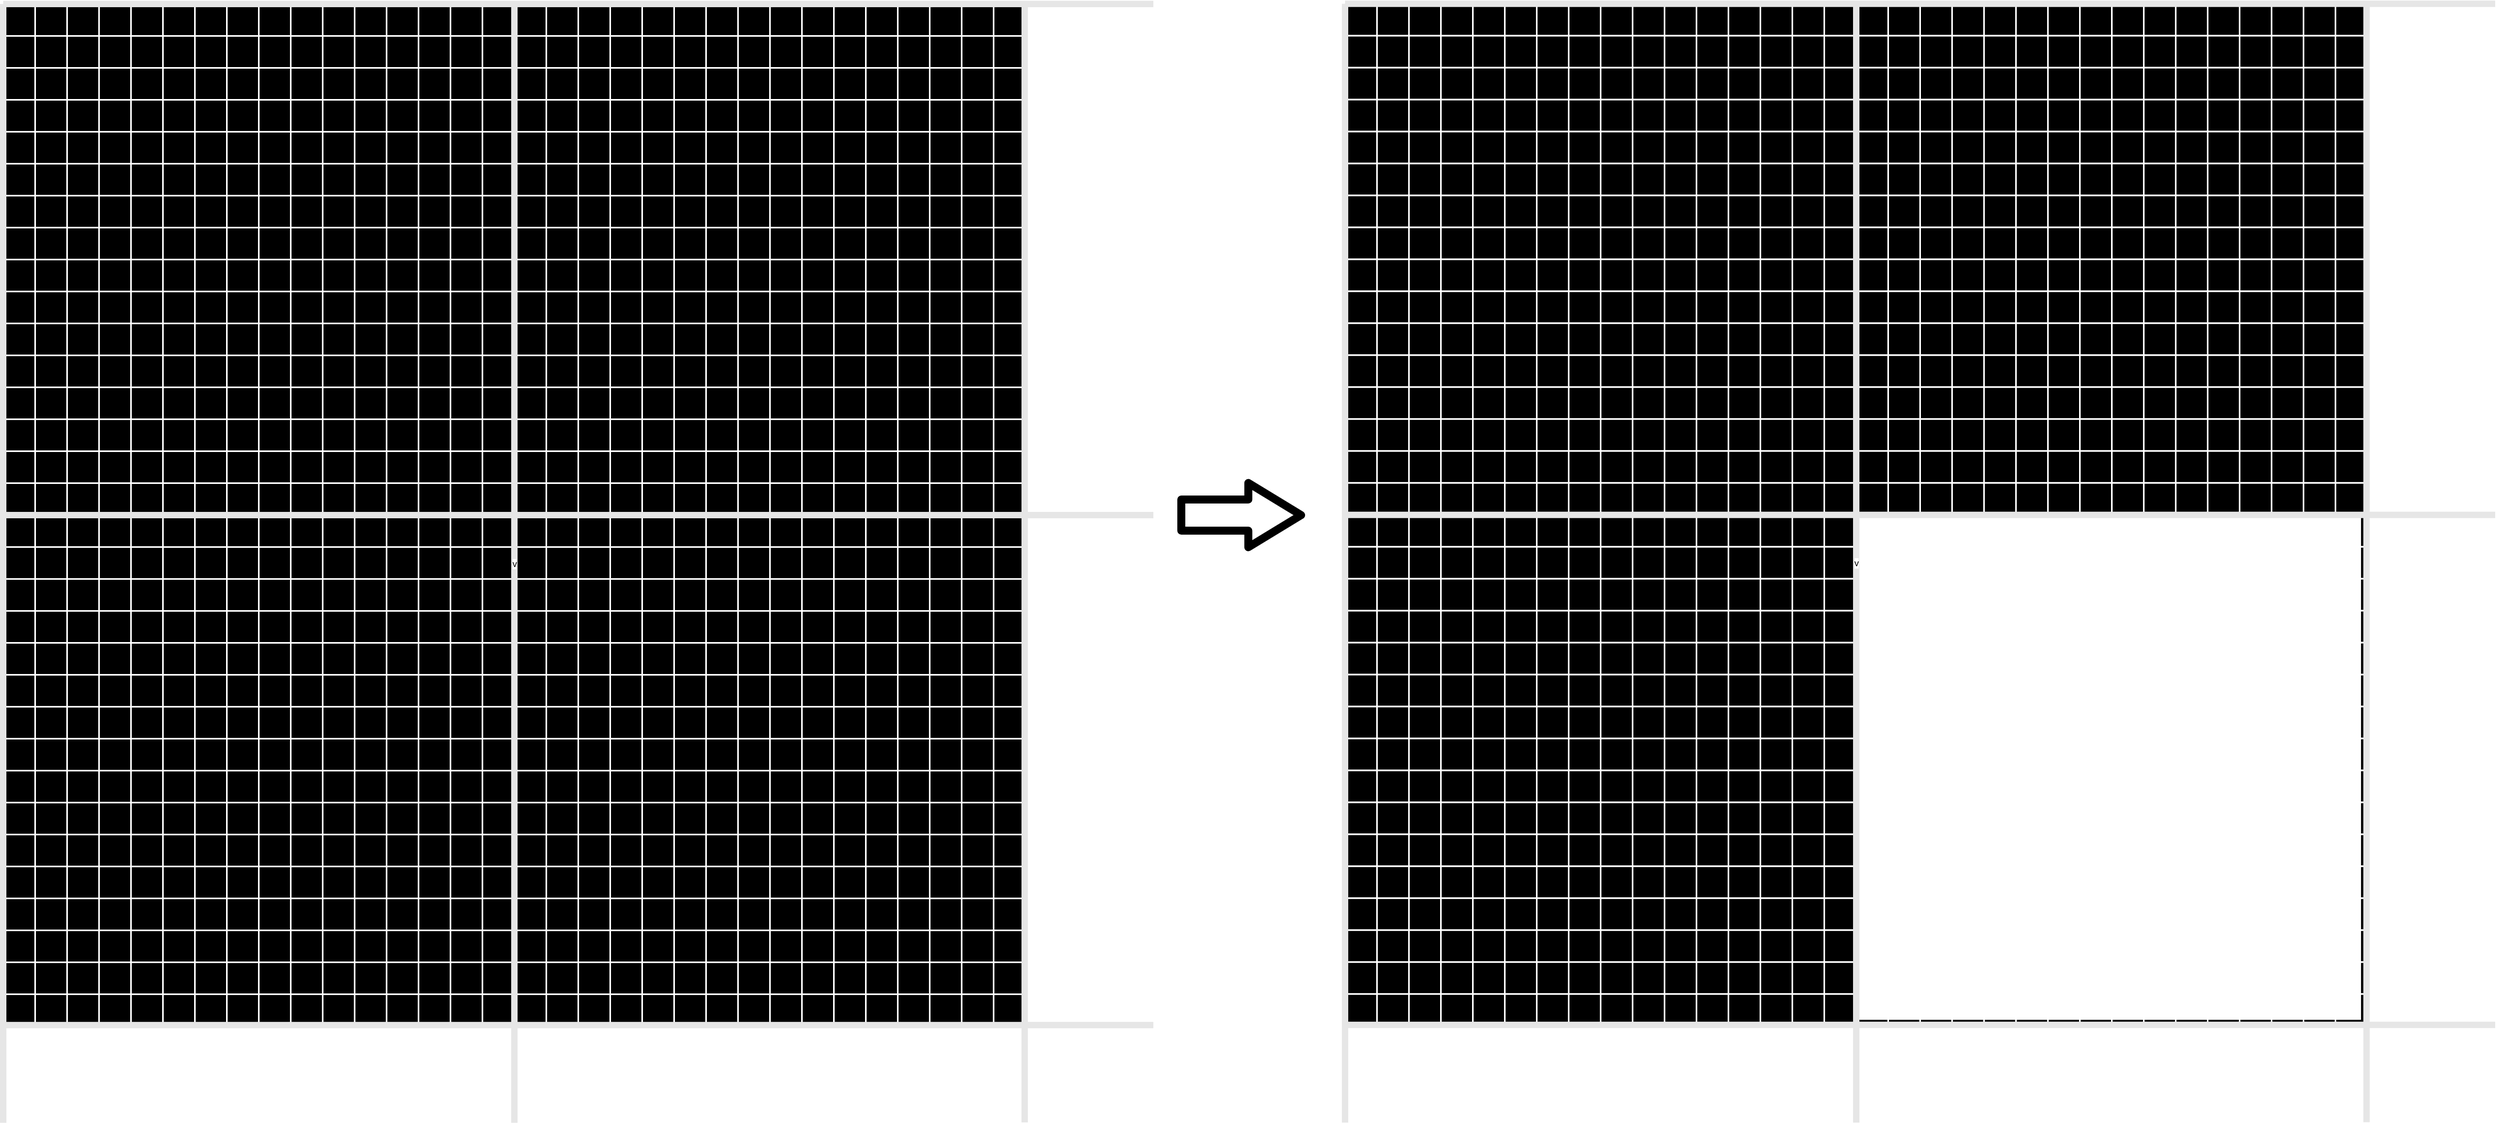 <mxfile scale="10" border="0">
    <diagram id="Jf5RHwIwj3P055EiEldz" name="第 1 页">
        <mxGraphModel dx="2535" dy="4081" grid="1" gridSize="10" guides="1" tooltips="1" connect="1" arrows="1" fold="1" page="1" pageScale="1" pageWidth="1169" pageHeight="1654" math="0" shadow="0">
            <root>
                <mxCell id="0"/>
                <mxCell id="1" parent="0"/>
                <mxCell id="288" style="edgeStyle=none;html=1;entryX=0;entryY=0.5;entryDx=0;entryDy=0;fontFamily=Times New Roman;" parent="1" edge="1">
                    <mxGeometry relative="1" as="geometry">
                        <Array as="points">
                            <mxPoint x="580" y="140"/>
                            <mxPoint x="580" y="170"/>
                            <mxPoint x="140" y="170"/>
                            <mxPoint x="140" y="199"/>
                        </Array>
                        <mxPoint x="560" y="140" as="sourcePoint"/>
                    </mxGeometry>
                </mxCell>
                <mxCell id="289" style="edgeStyle=none;html=1;entryX=0;entryY=0.5;entryDx=0;entryDy=0;fontFamily=Times New Roman;" parent="1" edge="1">
                    <mxGeometry relative="1" as="geometry">
                        <Array as="points">
                            <mxPoint x="580" y="200"/>
                            <mxPoint x="580" y="230"/>
                            <mxPoint x="140" y="230"/>
                            <mxPoint x="140" y="260"/>
                        </Array>
                        <mxPoint x="560" y="200" as="sourcePoint"/>
                    </mxGeometry>
                </mxCell>
                <mxCell id="4489" value="" style="shape=flexArrow;endArrow=classic;html=1;strokeColor=#000000;strokeWidth=10;width=30;endSize=18.7;endWidth=31.429;" parent="1" edge="1">
                    <mxGeometry width="50" height="50" relative="1" as="geometry">
                        <mxPoint x="710" y="-2521" as="sourcePoint"/>
                        <mxPoint x="870" y="-2521" as="targetPoint"/>
                    </mxGeometry>
                </mxCell>
                <mxCell id="8541" value="" style="rounded=0;whiteSpace=wrap;html=1;fillColor=#000000;strokeColor=#FFFFFF;strokeWidth=2;" vertex="1" parent="1">
                    <mxGeometry x="-120" y="-2521" width="40" height="40" as="geometry"/>
                </mxCell>
                <mxCell id="8542" value="" style="rounded=0;whiteSpace=wrap;html=1;fillColor=#000000;strokeColor=#FFFFFF;strokeWidth=2;" vertex="1" parent="1">
                    <mxGeometry x="-80" y="-2521" width="40" height="40" as="geometry"/>
                </mxCell>
                <mxCell id="8543" value="" style="rounded=0;whiteSpace=wrap;html=1;fillColor=#000000;strokeColor=#FFFFFF;strokeWidth=2;" vertex="1" parent="1">
                    <mxGeometry x="-120" y="-2481" width="40" height="40" as="geometry"/>
                </mxCell>
                <mxCell id="8544" value="" style="rounded=0;whiteSpace=wrap;html=1;fillColor=#000000;strokeColor=#FFFFFF;strokeWidth=2;" vertex="1" parent="1">
                    <mxGeometry x="-80" y="-2481" width="40" height="40" as="geometry"/>
                </mxCell>
                <mxCell id="8545" value="" style="rounded=0;whiteSpace=wrap;html=1;fillColor=#000000;strokeColor=#FFFFFF;strokeWidth=2;" vertex="1" parent="1">
                    <mxGeometry x="-40" y="-2521" width="40" height="40" as="geometry"/>
                </mxCell>
                <mxCell id="8546" value="" style="rounded=0;whiteSpace=wrap;html=1;fillColor=#000000;strokeColor=#FFFFFF;strokeWidth=2;" vertex="1" parent="1">
                    <mxGeometry y="-2521" width="40" height="40" as="geometry"/>
                </mxCell>
                <mxCell id="8547" value="" style="rounded=0;whiteSpace=wrap;html=1;fillColor=#000000;strokeColor=#FFFFFF;strokeWidth=2;" vertex="1" parent="1">
                    <mxGeometry x="-40" y="-2481" width="40" height="40" as="geometry"/>
                </mxCell>
                <mxCell id="8548" value="" style="rounded=0;whiteSpace=wrap;html=1;fillColor=#000000;strokeColor=#FFFFFF;strokeWidth=2;" vertex="1" parent="1">
                    <mxGeometry y="-2481" width="40" height="40" as="geometry"/>
                </mxCell>
                <mxCell id="8549" value="" style="rounded=0;whiteSpace=wrap;html=1;fillColor=#000000;strokeColor=#FFFFFF;strokeWidth=2;" vertex="1" parent="1">
                    <mxGeometry x="-120" y="-2441" width="40" height="40" as="geometry"/>
                </mxCell>
                <mxCell id="8550" value="" style="rounded=0;whiteSpace=wrap;html=1;fillColor=#000000;strokeColor=#FFFFFF;strokeWidth=2;" vertex="1" parent="1">
                    <mxGeometry x="-80" y="-2441" width="40" height="40" as="geometry"/>
                </mxCell>
                <mxCell id="8551" value="" style="rounded=0;whiteSpace=wrap;html=1;fillColor=#000000;strokeColor=#FFFFFF;strokeWidth=2;" vertex="1" parent="1">
                    <mxGeometry x="-120" y="-2401" width="40" height="40" as="geometry"/>
                </mxCell>
                <mxCell id="8552" value="" style="rounded=0;whiteSpace=wrap;html=1;fillColor=#000000;strokeColor=#FFFFFF;strokeWidth=2;" vertex="1" parent="1">
                    <mxGeometry x="-80" y="-2401" width="40" height="40" as="geometry"/>
                </mxCell>
                <mxCell id="8553" value="" style="rounded=0;whiteSpace=wrap;html=1;fillColor=#000000;strokeColor=#FFFFFF;strokeWidth=2;" vertex="1" parent="1">
                    <mxGeometry x="-40" y="-2441" width="40" height="40" as="geometry"/>
                </mxCell>
                <mxCell id="8554" value="" style="rounded=0;whiteSpace=wrap;html=1;fillColor=#000000;strokeColor=#FFFFFF;strokeWidth=2;" vertex="1" parent="1">
                    <mxGeometry y="-2441" width="40" height="40" as="geometry"/>
                </mxCell>
                <mxCell id="8555" value="" style="rounded=0;whiteSpace=wrap;html=1;fillColor=#000000;strokeColor=#FFFFFF;strokeWidth=2;" vertex="1" parent="1">
                    <mxGeometry x="-40" y="-2401" width="40" height="40" as="geometry"/>
                </mxCell>
                <mxCell id="8556" value="" style="rounded=0;whiteSpace=wrap;html=1;fillColor=#000000;strokeColor=#FFFFFF;strokeWidth=2;" vertex="1" parent="1">
                    <mxGeometry y="-2401" width="40" height="40" as="geometry"/>
                </mxCell>
                <mxCell id="8589" value="" style="rounded=0;whiteSpace=wrap;html=1;fillColor=#000000;strokeColor=#FFFFFF;strokeWidth=2;" vertex="1" parent="1">
                    <mxGeometry x="40" y="-2521" width="40" height="40" as="geometry"/>
                </mxCell>
                <mxCell id="8590" value="" style="rounded=0;whiteSpace=wrap;html=1;fillColor=#000000;strokeColor=#FFFFFF;strokeWidth=2;" vertex="1" parent="1">
                    <mxGeometry x="80" y="-2521" width="40" height="40" as="geometry"/>
                </mxCell>
                <mxCell id="8591" value="" style="rounded=0;whiteSpace=wrap;html=1;fillColor=#000000;strokeColor=#FFFFFF;strokeWidth=2;" vertex="1" parent="1">
                    <mxGeometry x="40" y="-2481" width="40" height="40" as="geometry"/>
                </mxCell>
                <mxCell id="8592" value="" style="rounded=0;whiteSpace=wrap;html=1;fillColor=#000000;strokeColor=#FFFFFF;strokeWidth=2;" vertex="1" parent="1">
                    <mxGeometry x="80" y="-2481" width="40" height="40" as="geometry"/>
                </mxCell>
                <mxCell id="8593" value="" style="rounded=0;whiteSpace=wrap;html=1;fillColor=#000000;strokeColor=#FFFFFF;strokeWidth=2;" vertex="1" parent="1">
                    <mxGeometry x="120" y="-2521" width="40" height="40" as="geometry"/>
                </mxCell>
                <mxCell id="8594" value="" style="rounded=0;whiteSpace=wrap;html=1;fillColor=#000000;strokeColor=#FFFFFF;strokeWidth=2;" vertex="1" parent="1">
                    <mxGeometry x="160" y="-2521" width="40" height="40" as="geometry"/>
                </mxCell>
                <mxCell id="8595" value="" style="rounded=0;whiteSpace=wrap;html=1;fillColor=#000000;strokeColor=#FFFFFF;strokeWidth=2;" vertex="1" parent="1">
                    <mxGeometry x="120" y="-2481" width="40" height="40" as="geometry"/>
                </mxCell>
                <mxCell id="8596" value="" style="rounded=0;whiteSpace=wrap;html=1;fillColor=#000000;strokeColor=#FFFFFF;strokeWidth=2;" vertex="1" parent="1">
                    <mxGeometry x="160" y="-2481" width="40" height="40" as="geometry"/>
                </mxCell>
                <mxCell id="8597" value="" style="rounded=0;whiteSpace=wrap;html=1;fillColor=#000000;strokeColor=#FFFFFF;strokeWidth=2;" vertex="1" parent="1">
                    <mxGeometry x="40" y="-2441" width="40" height="40" as="geometry"/>
                </mxCell>
                <mxCell id="8598" value="" style="rounded=0;whiteSpace=wrap;html=1;fillColor=#000000;strokeColor=#FFFFFF;strokeWidth=2;" vertex="1" parent="1">
                    <mxGeometry x="80" y="-2441" width="40" height="40" as="geometry"/>
                </mxCell>
                <mxCell id="8599" value="" style="rounded=0;whiteSpace=wrap;html=1;fillColor=#000000;strokeColor=#FFFFFF;strokeWidth=2;" vertex="1" parent="1">
                    <mxGeometry x="40" y="-2401" width="40" height="40" as="geometry"/>
                </mxCell>
                <mxCell id="8600" value="" style="rounded=0;whiteSpace=wrap;html=1;fillColor=#000000;strokeColor=#FFFFFF;strokeWidth=2;" vertex="1" parent="1">
                    <mxGeometry x="80" y="-2401" width="40" height="40" as="geometry"/>
                </mxCell>
                <mxCell id="8601" value="" style="rounded=0;whiteSpace=wrap;html=1;fillColor=#000000;strokeColor=#FFFFFF;strokeWidth=2;" vertex="1" parent="1">
                    <mxGeometry x="120" y="-2441" width="40" height="40" as="geometry"/>
                </mxCell>
                <mxCell id="8602" value="" style="rounded=0;whiteSpace=wrap;html=1;fillColor=#000000;strokeColor=#FFFFFF;strokeWidth=2;" vertex="1" parent="1">
                    <mxGeometry x="160" y="-2441" width="40" height="40" as="geometry"/>
                </mxCell>
                <mxCell id="8603" value="" style="rounded=0;whiteSpace=wrap;html=1;fillColor=#000000;strokeColor=#FFFFFF;strokeWidth=2;" vertex="1" parent="1">
                    <mxGeometry x="120" y="-2401" width="40" height="40" as="geometry"/>
                </mxCell>
                <mxCell id="8604" value="" style="rounded=0;whiteSpace=wrap;html=1;fillColor=#000000;strokeColor=#FFFFFF;strokeWidth=2;" vertex="1" parent="1">
                    <mxGeometry x="160" y="-2401" width="40" height="40" as="geometry"/>
                </mxCell>
                <mxCell id="8605" value="" style="rounded=0;whiteSpace=wrap;html=1;fillColor=#000000;strokeColor=#FFFFFF;strokeWidth=2;" vertex="1" parent="1">
                    <mxGeometry x="-120" y="-2361" width="40" height="40" as="geometry"/>
                </mxCell>
                <mxCell id="8606" value="" style="rounded=0;whiteSpace=wrap;html=1;fillColor=#000000;strokeColor=#FFFFFF;strokeWidth=2;" vertex="1" parent="1">
                    <mxGeometry x="-80" y="-2361" width="40" height="40" as="geometry"/>
                </mxCell>
                <mxCell id="8607" value="" style="rounded=0;whiteSpace=wrap;html=1;fillColor=#000000;strokeColor=#FFFFFF;strokeWidth=2;" vertex="1" parent="1">
                    <mxGeometry x="-120" y="-2321" width="40" height="40" as="geometry"/>
                </mxCell>
                <mxCell id="8608" value="" style="rounded=0;whiteSpace=wrap;html=1;fillColor=#000000;strokeColor=#FFFFFF;strokeWidth=2;" vertex="1" parent="1">
                    <mxGeometry x="-80" y="-2321" width="40" height="40" as="geometry"/>
                </mxCell>
                <mxCell id="8609" value="" style="rounded=0;whiteSpace=wrap;html=1;fillColor=#000000;strokeColor=#FFFFFF;strokeWidth=2;" vertex="1" parent="1">
                    <mxGeometry x="-40" y="-2361" width="40" height="40" as="geometry"/>
                </mxCell>
                <mxCell id="8610" value="" style="rounded=0;whiteSpace=wrap;html=1;fillColor=#000000;strokeColor=#FFFFFF;strokeWidth=2;" vertex="1" parent="1">
                    <mxGeometry y="-2361" width="40" height="40" as="geometry"/>
                </mxCell>
                <mxCell id="8611" value="" style="rounded=0;whiteSpace=wrap;html=1;fillColor=#000000;strokeColor=#FFFFFF;strokeWidth=2;" vertex="1" parent="1">
                    <mxGeometry x="-40" y="-2321" width="40" height="40" as="geometry"/>
                </mxCell>
                <mxCell id="8612" value="" style="rounded=0;whiteSpace=wrap;html=1;fillColor=#000000;strokeColor=#FFFFFF;strokeWidth=2;" vertex="1" parent="1">
                    <mxGeometry y="-2321" width="40" height="40" as="geometry"/>
                </mxCell>
                <mxCell id="8613" value="" style="rounded=0;whiteSpace=wrap;html=1;fillColor=#000000;strokeColor=#FFFFFF;strokeWidth=2;" vertex="1" parent="1">
                    <mxGeometry x="-120" y="-2281" width="40" height="40" as="geometry"/>
                </mxCell>
                <mxCell id="8614" value="" style="rounded=0;whiteSpace=wrap;html=1;fillColor=#000000;strokeColor=#FFFFFF;strokeWidth=2;" vertex="1" parent="1">
                    <mxGeometry x="-80" y="-2281" width="40" height="40" as="geometry"/>
                </mxCell>
                <mxCell id="8615" value="" style="rounded=0;whiteSpace=wrap;html=1;fillColor=#000000;strokeColor=#FFFFFF;strokeWidth=2;" vertex="1" parent="1">
                    <mxGeometry x="-120" y="-2241" width="40" height="40" as="geometry"/>
                </mxCell>
                <mxCell id="8616" value="" style="rounded=0;whiteSpace=wrap;html=1;fillColor=#000000;strokeColor=#FFFFFF;strokeWidth=2;" vertex="1" parent="1">
                    <mxGeometry x="-80" y="-2241" width="40" height="40" as="geometry"/>
                </mxCell>
                <mxCell id="8617" value="" style="rounded=0;whiteSpace=wrap;html=1;fillColor=#000000;strokeColor=#FFFFFF;strokeWidth=2;" vertex="1" parent="1">
                    <mxGeometry x="-40" y="-2281" width="40" height="40" as="geometry"/>
                </mxCell>
                <mxCell id="8618" value="" style="rounded=0;whiteSpace=wrap;html=1;fillColor=#000000;strokeColor=#FFFFFF;strokeWidth=2;" vertex="1" parent="1">
                    <mxGeometry y="-2281" width="40" height="40" as="geometry"/>
                </mxCell>
                <mxCell id="8619" value="" style="rounded=0;whiteSpace=wrap;html=1;fillColor=#000000;strokeColor=#FFFFFF;strokeWidth=2;" vertex="1" parent="1">
                    <mxGeometry x="-40" y="-2241" width="40" height="40" as="geometry"/>
                </mxCell>
                <mxCell id="8620" value="" style="rounded=0;whiteSpace=wrap;html=1;fillColor=#000000;strokeColor=#FFFFFF;strokeWidth=2;" vertex="1" parent="1">
                    <mxGeometry y="-2241" width="40" height="40" as="geometry"/>
                </mxCell>
                <mxCell id="8621" value="" style="rounded=0;whiteSpace=wrap;html=1;fillColor=#000000;strokeColor=#FFFFFF;strokeWidth=2;" vertex="1" parent="1">
                    <mxGeometry x="40" y="-2361" width="40" height="40" as="geometry"/>
                </mxCell>
                <mxCell id="8622" value="" style="rounded=0;whiteSpace=wrap;html=1;fillColor=#000000;strokeColor=#FFFFFF;strokeWidth=2;" vertex="1" parent="1">
                    <mxGeometry x="80" y="-2361" width="40" height="40" as="geometry"/>
                </mxCell>
                <mxCell id="8623" value="" style="rounded=0;whiteSpace=wrap;html=1;fillColor=#000000;strokeColor=#FFFFFF;strokeWidth=2;" vertex="1" parent="1">
                    <mxGeometry x="40" y="-2321" width="40" height="40" as="geometry"/>
                </mxCell>
                <mxCell id="8624" value="" style="rounded=0;whiteSpace=wrap;html=1;fillColor=#000000;strokeColor=#FFFFFF;strokeWidth=2;" vertex="1" parent="1">
                    <mxGeometry x="80" y="-2321" width="40" height="40" as="geometry"/>
                </mxCell>
                <mxCell id="8625" value="" style="rounded=0;whiteSpace=wrap;html=1;fillColor=#000000;strokeColor=#FFFFFF;strokeWidth=2;" vertex="1" parent="1">
                    <mxGeometry x="120" y="-2361" width="40" height="40" as="geometry"/>
                </mxCell>
                <mxCell id="8626" value="" style="rounded=0;whiteSpace=wrap;html=1;fillColor=#000000;strokeColor=#FFFFFF;strokeWidth=2;" vertex="1" parent="1">
                    <mxGeometry x="160" y="-2361" width="40" height="40" as="geometry"/>
                </mxCell>
                <mxCell id="8627" value="" style="rounded=0;whiteSpace=wrap;html=1;fillColor=#000000;strokeColor=#FFFFFF;strokeWidth=2;" vertex="1" parent="1">
                    <mxGeometry x="120" y="-2321" width="40" height="40" as="geometry"/>
                </mxCell>
                <mxCell id="8628" value="" style="rounded=0;whiteSpace=wrap;html=1;fillColor=#000000;strokeColor=#FFFFFF;strokeWidth=2;" vertex="1" parent="1">
                    <mxGeometry x="160" y="-2321" width="40" height="40" as="geometry"/>
                </mxCell>
                <mxCell id="8629" value="" style="rounded=0;whiteSpace=wrap;html=1;fillColor=#000000;strokeColor=#FFFFFF;strokeWidth=2;" vertex="1" parent="1">
                    <mxGeometry x="40" y="-2281" width="40" height="40" as="geometry"/>
                </mxCell>
                <mxCell id="8630" value="" style="rounded=0;whiteSpace=wrap;html=1;fillColor=#000000;strokeColor=#FFFFFF;strokeWidth=2;" vertex="1" parent="1">
                    <mxGeometry x="80" y="-2281" width="40" height="40" as="geometry"/>
                </mxCell>
                <mxCell id="8631" value="" style="rounded=0;whiteSpace=wrap;html=1;fillColor=#000000;strokeColor=#FFFFFF;strokeWidth=2;" vertex="1" parent="1">
                    <mxGeometry x="40" y="-2241" width="40" height="40" as="geometry"/>
                </mxCell>
                <mxCell id="8632" value="" style="rounded=0;whiteSpace=wrap;html=1;fillColor=#000000;strokeColor=#FFFFFF;strokeWidth=2;" vertex="1" parent="1">
                    <mxGeometry x="80" y="-2241" width="40" height="40" as="geometry"/>
                </mxCell>
                <mxCell id="8633" value="" style="rounded=0;whiteSpace=wrap;html=1;fillColor=#000000;strokeColor=#FFFFFF;strokeWidth=2;" vertex="1" parent="1">
                    <mxGeometry x="120" y="-2281" width="40" height="40" as="geometry"/>
                </mxCell>
                <mxCell id="8634" value="" style="rounded=0;whiteSpace=wrap;html=1;fillColor=#000000;strokeColor=#FFFFFF;strokeWidth=2;" vertex="1" parent="1">
                    <mxGeometry x="160" y="-2281" width="40" height="40" as="geometry"/>
                </mxCell>
                <mxCell id="8635" value="" style="rounded=0;whiteSpace=wrap;html=1;fillColor=#000000;strokeColor=#FFFFFF;strokeWidth=2;" vertex="1" parent="1">
                    <mxGeometry x="120" y="-2241" width="40" height="40" as="geometry"/>
                </mxCell>
                <mxCell id="8636" value="" style="rounded=0;whiteSpace=wrap;html=1;fillColor=#000000;strokeColor=#FFFFFF;strokeWidth=2;" vertex="1" parent="1">
                    <mxGeometry x="160" y="-2241" width="40" height="40" as="geometry"/>
                </mxCell>
                <mxCell id="8637" value="" style="rounded=0;whiteSpace=wrap;html=1;fillColor=#000000;strokeColor=#FFFFFF;strokeWidth=2;" vertex="1" parent="1">
                    <mxGeometry x="200" y="-2521" width="40" height="40" as="geometry"/>
                </mxCell>
                <mxCell id="8638" value="" style="rounded=0;whiteSpace=wrap;html=1;fillColor=#000000;strokeColor=#FFFFFF;strokeWidth=2;" vertex="1" parent="1">
                    <mxGeometry x="240" y="-2521" width="40" height="40" as="geometry"/>
                </mxCell>
                <mxCell id="8639" value="" style="rounded=0;whiteSpace=wrap;html=1;fillColor=#000000;strokeColor=#FFFFFF;strokeWidth=2;" vertex="1" parent="1">
                    <mxGeometry x="200" y="-2481" width="40" height="40" as="geometry"/>
                </mxCell>
                <mxCell id="8640" value="" style="rounded=0;whiteSpace=wrap;html=1;fillColor=#000000;strokeColor=#FFFFFF;strokeWidth=2;" vertex="1" parent="1">
                    <mxGeometry x="240" y="-2481" width="40" height="40" as="geometry"/>
                </mxCell>
                <mxCell id="8641" value="" style="rounded=0;whiteSpace=wrap;html=1;fillColor=#000000;strokeColor=#FFFFFF;strokeWidth=2;" vertex="1" parent="1">
                    <mxGeometry x="280" y="-2521" width="40" height="40" as="geometry"/>
                </mxCell>
                <mxCell id="8642" value="" style="rounded=0;whiteSpace=wrap;html=1;fillColor=#000000;strokeColor=#FFFFFF;strokeWidth=2;" vertex="1" parent="1">
                    <mxGeometry x="320" y="-2521" width="40" height="40" as="geometry"/>
                </mxCell>
                <mxCell id="8643" value="" style="rounded=0;whiteSpace=wrap;html=1;fillColor=#000000;strokeColor=#FFFFFF;strokeWidth=2;" vertex="1" parent="1">
                    <mxGeometry x="280" y="-2481" width="40" height="40" as="geometry"/>
                </mxCell>
                <mxCell id="8644" value="" style="rounded=0;whiteSpace=wrap;html=1;fillColor=#000000;strokeColor=#FFFFFF;strokeWidth=2;" vertex="1" parent="1">
                    <mxGeometry x="320" y="-2481" width="40" height="40" as="geometry"/>
                </mxCell>
                <mxCell id="8645" value="" style="rounded=0;whiteSpace=wrap;html=1;fillColor=#000000;strokeColor=#FFFFFF;strokeWidth=2;" vertex="1" parent="1">
                    <mxGeometry x="200" y="-2441" width="40" height="40" as="geometry"/>
                </mxCell>
                <mxCell id="8646" value="" style="rounded=0;whiteSpace=wrap;html=1;fillColor=#000000;strokeColor=#FFFFFF;strokeWidth=2;" vertex="1" parent="1">
                    <mxGeometry x="240" y="-2441" width="40" height="40" as="geometry"/>
                </mxCell>
                <mxCell id="8647" value="" style="rounded=0;whiteSpace=wrap;html=1;fillColor=#000000;strokeColor=#FFFFFF;strokeWidth=2;" vertex="1" parent="1">
                    <mxGeometry x="200" y="-2401" width="40" height="40" as="geometry"/>
                </mxCell>
                <mxCell id="8648" value="" style="rounded=0;whiteSpace=wrap;html=1;fillColor=#000000;strokeColor=#FFFFFF;strokeWidth=2;" vertex="1" parent="1">
                    <mxGeometry x="240" y="-2401" width="40" height="40" as="geometry"/>
                </mxCell>
                <mxCell id="8649" value="" style="rounded=0;whiteSpace=wrap;html=1;fillColor=#000000;strokeColor=#FFFFFF;strokeWidth=2;" vertex="1" parent="1">
                    <mxGeometry x="280" y="-2441" width="40" height="40" as="geometry"/>
                </mxCell>
                <mxCell id="8650" value="" style="rounded=0;whiteSpace=wrap;html=1;fillColor=#000000;strokeColor=#FFFFFF;strokeWidth=2;" vertex="1" parent="1">
                    <mxGeometry x="320" y="-2441" width="40" height="40" as="geometry"/>
                </mxCell>
                <mxCell id="8651" value="" style="rounded=0;whiteSpace=wrap;html=1;fillColor=#000000;strokeColor=#FFFFFF;strokeWidth=2;" vertex="1" parent="1">
                    <mxGeometry x="280" y="-2401" width="40" height="40" as="geometry"/>
                </mxCell>
                <mxCell id="8652" value="" style="rounded=0;whiteSpace=wrap;html=1;fillColor=#000000;strokeColor=#FFFFFF;strokeWidth=2;" vertex="1" parent="1">
                    <mxGeometry x="320" y="-2401" width="40" height="40" as="geometry"/>
                </mxCell>
                <mxCell id="8653" value="" style="rounded=0;whiteSpace=wrap;html=1;fillColor=#000000;strokeColor=#FFFFFF;strokeWidth=2;" vertex="1" parent="1">
                    <mxGeometry x="360" y="-2521" width="40" height="40" as="geometry"/>
                </mxCell>
                <mxCell id="8654" value="" style="rounded=0;whiteSpace=wrap;html=1;fillColor=#000000;strokeColor=#FFFFFF;strokeWidth=2;" vertex="1" parent="1">
                    <mxGeometry x="400" y="-2521" width="40" height="40" as="geometry"/>
                </mxCell>
                <mxCell id="8655" value="" style="rounded=0;whiteSpace=wrap;html=1;fillColor=#000000;strokeColor=#FFFFFF;strokeWidth=2;" vertex="1" parent="1">
                    <mxGeometry x="360" y="-2481" width="40" height="40" as="geometry"/>
                </mxCell>
                <mxCell id="8656" value="" style="rounded=0;whiteSpace=wrap;html=1;fillColor=#000000;strokeColor=#FFFFFF;strokeWidth=2;" vertex="1" parent="1">
                    <mxGeometry x="400" y="-2481" width="40" height="40" as="geometry"/>
                </mxCell>
                <mxCell id="8657" value="" style="rounded=0;whiteSpace=wrap;html=1;fillColor=#000000;strokeColor=#FFFFFF;strokeWidth=2;" vertex="1" parent="1">
                    <mxGeometry x="440" y="-2521" width="40" height="40" as="geometry"/>
                </mxCell>
                <mxCell id="8658" value="" style="rounded=0;whiteSpace=wrap;html=1;fillColor=#000000;strokeColor=#FFFFFF;strokeWidth=2;" vertex="1" parent="1">
                    <mxGeometry x="480" y="-2521" width="40" height="40" as="geometry"/>
                </mxCell>
                <mxCell id="8659" value="" style="rounded=0;whiteSpace=wrap;html=1;fillColor=#000000;strokeColor=#FFFFFF;strokeWidth=2;" vertex="1" parent="1">
                    <mxGeometry x="440" y="-2481" width="40" height="40" as="geometry"/>
                </mxCell>
                <mxCell id="8660" value="" style="rounded=0;whiteSpace=wrap;html=1;fillColor=#000000;strokeColor=#FFFFFF;strokeWidth=2;" vertex="1" parent="1">
                    <mxGeometry x="480" y="-2481" width="40" height="40" as="geometry"/>
                </mxCell>
                <mxCell id="8661" value="" style="rounded=0;whiteSpace=wrap;html=1;fillColor=#000000;strokeColor=#FFFFFF;strokeWidth=2;" vertex="1" parent="1">
                    <mxGeometry x="360" y="-2441" width="40" height="40" as="geometry"/>
                </mxCell>
                <mxCell id="8662" value="" style="rounded=0;whiteSpace=wrap;html=1;fillColor=#000000;strokeColor=#FFFFFF;strokeWidth=2;" vertex="1" parent="1">
                    <mxGeometry x="400" y="-2441" width="40" height="40" as="geometry"/>
                </mxCell>
                <mxCell id="8663" value="" style="rounded=0;whiteSpace=wrap;html=1;fillColor=#000000;strokeColor=#FFFFFF;strokeWidth=2;" vertex="1" parent="1">
                    <mxGeometry x="360" y="-2401" width="40" height="40" as="geometry"/>
                </mxCell>
                <mxCell id="8664" value="" style="rounded=0;whiteSpace=wrap;html=1;fillColor=#000000;strokeColor=#FFFFFF;strokeWidth=2;" vertex="1" parent="1">
                    <mxGeometry x="400" y="-2401" width="40" height="40" as="geometry"/>
                </mxCell>
                <mxCell id="8665" value="" style="rounded=0;whiteSpace=wrap;html=1;fillColor=#000000;strokeColor=#FFFFFF;strokeWidth=2;" vertex="1" parent="1">
                    <mxGeometry x="440" y="-2441" width="40" height="40" as="geometry"/>
                </mxCell>
                <mxCell id="8666" value="" style="rounded=0;whiteSpace=wrap;html=1;fillColor=#000000;strokeColor=#FFFFFF;strokeWidth=2;" vertex="1" parent="1">
                    <mxGeometry x="480" y="-2441" width="40" height="40" as="geometry"/>
                </mxCell>
                <mxCell id="8667" value="" style="rounded=0;whiteSpace=wrap;html=1;fillColor=#000000;strokeColor=#FFFFFF;strokeWidth=2;" vertex="1" parent="1">
                    <mxGeometry x="440" y="-2401" width="40" height="40" as="geometry"/>
                </mxCell>
                <mxCell id="8668" value="" style="rounded=0;whiteSpace=wrap;html=1;fillColor=#000000;strokeColor=#FFFFFF;strokeWidth=2;" vertex="1" parent="1">
                    <mxGeometry x="480" y="-2401" width="40" height="40" as="geometry"/>
                </mxCell>
                <mxCell id="8669" value="" style="rounded=0;whiteSpace=wrap;html=1;fillColor=#000000;strokeColor=#FFFFFF;strokeWidth=2;" vertex="1" parent="1">
                    <mxGeometry x="200" y="-2361" width="40" height="40" as="geometry"/>
                </mxCell>
                <mxCell id="8670" value="" style="rounded=0;whiteSpace=wrap;html=1;fillColor=#000000;strokeColor=#FFFFFF;strokeWidth=2;" vertex="1" parent="1">
                    <mxGeometry x="240" y="-2361" width="40" height="40" as="geometry"/>
                </mxCell>
                <mxCell id="8671" value="" style="rounded=0;whiteSpace=wrap;html=1;fillColor=#000000;strokeColor=#FFFFFF;strokeWidth=2;" vertex="1" parent="1">
                    <mxGeometry x="200" y="-2321" width="40" height="40" as="geometry"/>
                </mxCell>
                <mxCell id="8672" value="" style="rounded=0;whiteSpace=wrap;html=1;fillColor=#000000;strokeColor=#FFFFFF;strokeWidth=2;" vertex="1" parent="1">
                    <mxGeometry x="240" y="-2321" width="40" height="40" as="geometry"/>
                </mxCell>
                <mxCell id="8673" value="" style="rounded=0;whiteSpace=wrap;html=1;fillColor=#000000;strokeColor=#FFFFFF;strokeWidth=2;" vertex="1" parent="1">
                    <mxGeometry x="280" y="-2361" width="40" height="40" as="geometry"/>
                </mxCell>
                <mxCell id="8674" value="" style="rounded=0;whiteSpace=wrap;html=1;fillColor=#000000;strokeColor=#FFFFFF;strokeWidth=2;" vertex="1" parent="1">
                    <mxGeometry x="320" y="-2361" width="40" height="40" as="geometry"/>
                </mxCell>
                <mxCell id="8675" value="" style="rounded=0;whiteSpace=wrap;html=1;fillColor=#000000;strokeColor=#FFFFFF;strokeWidth=2;" vertex="1" parent="1">
                    <mxGeometry x="280" y="-2321" width="40" height="40" as="geometry"/>
                </mxCell>
                <mxCell id="8676" value="" style="rounded=0;whiteSpace=wrap;html=1;fillColor=#000000;strokeColor=#FFFFFF;strokeWidth=2;" vertex="1" parent="1">
                    <mxGeometry x="320" y="-2321" width="40" height="40" as="geometry"/>
                </mxCell>
                <mxCell id="8677" value="" style="rounded=0;whiteSpace=wrap;html=1;fillColor=#000000;strokeColor=#FFFFFF;strokeWidth=2;" vertex="1" parent="1">
                    <mxGeometry x="200" y="-2281" width="40" height="40" as="geometry"/>
                </mxCell>
                <mxCell id="8678" value="" style="rounded=0;whiteSpace=wrap;html=1;fillColor=#000000;strokeColor=#FFFFFF;strokeWidth=2;" vertex="1" parent="1">
                    <mxGeometry x="240" y="-2281" width="40" height="40" as="geometry"/>
                </mxCell>
                <mxCell id="8679" value="" style="rounded=0;whiteSpace=wrap;html=1;fillColor=#000000;strokeColor=#FFFFFF;strokeWidth=2;" vertex="1" parent="1">
                    <mxGeometry x="200" y="-2241" width="40" height="40" as="geometry"/>
                </mxCell>
                <mxCell id="8680" value="" style="rounded=0;whiteSpace=wrap;html=1;fillColor=#000000;strokeColor=#FFFFFF;strokeWidth=2;" vertex="1" parent="1">
                    <mxGeometry x="240" y="-2241" width="40" height="40" as="geometry"/>
                </mxCell>
                <mxCell id="8681" value="" style="rounded=0;whiteSpace=wrap;html=1;fillColor=#000000;strokeColor=#FFFFFF;strokeWidth=2;" vertex="1" parent="1">
                    <mxGeometry x="280" y="-2281" width="40" height="40" as="geometry"/>
                </mxCell>
                <mxCell id="8682" value="" style="rounded=0;whiteSpace=wrap;html=1;fillColor=#000000;strokeColor=#FFFFFF;strokeWidth=2;" vertex="1" parent="1">
                    <mxGeometry x="320" y="-2281" width="40" height="40" as="geometry"/>
                </mxCell>
                <mxCell id="8683" value="" style="rounded=0;whiteSpace=wrap;html=1;fillColor=#000000;strokeColor=#FFFFFF;strokeWidth=2;" vertex="1" parent="1">
                    <mxGeometry x="280" y="-2241" width="40" height="40" as="geometry"/>
                </mxCell>
                <mxCell id="8684" value="" style="rounded=0;whiteSpace=wrap;html=1;fillColor=#000000;strokeColor=#FFFFFF;strokeWidth=2;" vertex="1" parent="1">
                    <mxGeometry x="320" y="-2241" width="40" height="40" as="geometry"/>
                </mxCell>
                <mxCell id="8685" value="" style="rounded=0;whiteSpace=wrap;html=1;fillColor=#000000;strokeColor=#FFFFFF;strokeWidth=2;" vertex="1" parent="1">
                    <mxGeometry x="360" y="-2361" width="40" height="40" as="geometry"/>
                </mxCell>
                <mxCell id="8686" value="" style="rounded=0;whiteSpace=wrap;html=1;fillColor=#000000;strokeColor=#FFFFFF;strokeWidth=2;" vertex="1" parent="1">
                    <mxGeometry x="400" y="-2361" width="40" height="40" as="geometry"/>
                </mxCell>
                <mxCell id="8687" value="" style="rounded=0;whiteSpace=wrap;html=1;fillColor=#000000;strokeColor=#FFFFFF;strokeWidth=2;" vertex="1" parent="1">
                    <mxGeometry x="360" y="-2321" width="40" height="40" as="geometry"/>
                </mxCell>
                <mxCell id="8688" value="" style="rounded=0;whiteSpace=wrap;html=1;fillColor=#000000;strokeColor=#FFFFFF;strokeWidth=2;" vertex="1" parent="1">
                    <mxGeometry x="400" y="-2321" width="40" height="40" as="geometry"/>
                </mxCell>
                <mxCell id="8689" value="" style="rounded=0;whiteSpace=wrap;html=1;fillColor=#000000;strokeColor=#FFFFFF;strokeWidth=2;" vertex="1" parent="1">
                    <mxGeometry x="440" y="-2361" width="40" height="40" as="geometry"/>
                </mxCell>
                <mxCell id="8690" value="" style="rounded=0;whiteSpace=wrap;html=1;fillColor=#000000;strokeColor=#FFFFFF;strokeWidth=2;" vertex="1" parent="1">
                    <mxGeometry x="480" y="-2361" width="40" height="40" as="geometry"/>
                </mxCell>
                <mxCell id="8691" value="" style="rounded=0;whiteSpace=wrap;html=1;fillColor=#000000;strokeColor=#FFFFFF;strokeWidth=2;" vertex="1" parent="1">
                    <mxGeometry x="440" y="-2321" width="40" height="40" as="geometry"/>
                </mxCell>
                <mxCell id="8692" value="" style="rounded=0;whiteSpace=wrap;html=1;fillColor=#000000;strokeColor=#FFFFFF;strokeWidth=2;" vertex="1" parent="1">
                    <mxGeometry x="480" y="-2321" width="40" height="40" as="geometry"/>
                </mxCell>
                <mxCell id="8693" value="" style="rounded=0;whiteSpace=wrap;html=1;fillColor=#000000;strokeColor=#FFFFFF;strokeWidth=2;" vertex="1" parent="1">
                    <mxGeometry x="360" y="-2281" width="40" height="40" as="geometry"/>
                </mxCell>
                <mxCell id="8694" value="" style="rounded=0;whiteSpace=wrap;html=1;fillColor=#000000;strokeColor=#FFFFFF;strokeWidth=2;" vertex="1" parent="1">
                    <mxGeometry x="400" y="-2281" width="40" height="40" as="geometry"/>
                </mxCell>
                <mxCell id="8695" value="" style="rounded=0;whiteSpace=wrap;html=1;fillColor=#000000;strokeColor=#FFFFFF;strokeWidth=2;" vertex="1" parent="1">
                    <mxGeometry x="360" y="-2241" width="40" height="40" as="geometry"/>
                </mxCell>
                <mxCell id="8696" value="" style="rounded=0;whiteSpace=wrap;html=1;fillColor=#000000;strokeColor=#FFFFFF;strokeWidth=2;" vertex="1" parent="1">
                    <mxGeometry x="400" y="-2241" width="40" height="40" as="geometry"/>
                </mxCell>
                <mxCell id="8697" value="" style="rounded=0;whiteSpace=wrap;html=1;fillColor=#000000;strokeColor=#FFFFFF;strokeWidth=2;" vertex="1" parent="1">
                    <mxGeometry x="440" y="-2281" width="40" height="40" as="geometry"/>
                </mxCell>
                <mxCell id="8698" value="" style="rounded=0;whiteSpace=wrap;html=1;fillColor=#000000;strokeColor=#FFFFFF;strokeWidth=2;" vertex="1" parent="1">
                    <mxGeometry x="480" y="-2281" width="40" height="40" as="geometry"/>
                </mxCell>
                <mxCell id="8699" value="" style="rounded=0;whiteSpace=wrap;html=1;fillColor=#000000;strokeColor=#FFFFFF;strokeWidth=2;" vertex="1" parent="1">
                    <mxGeometry x="440" y="-2241" width="40" height="40" as="geometry"/>
                </mxCell>
                <mxCell id="8700" value="" style="rounded=0;whiteSpace=wrap;html=1;fillColor=#000000;strokeColor=#FFFFFF;strokeWidth=2;" vertex="1" parent="1">
                    <mxGeometry x="480" y="-2241" width="40" height="40" as="geometry"/>
                </mxCell>
                <mxCell id="8701" value="" style="rounded=0;whiteSpace=wrap;html=1;fillColor=#000000;strokeColor=#FFFFFF;strokeWidth=2;" vertex="1" parent="1">
                    <mxGeometry x="-120" y="-2201" width="40" height="40" as="geometry"/>
                </mxCell>
                <mxCell id="8702" value="" style="rounded=0;whiteSpace=wrap;html=1;fillColor=#000000;strokeColor=#FFFFFF;strokeWidth=2;" vertex="1" parent="1">
                    <mxGeometry x="-80" y="-2201" width="40" height="40" as="geometry"/>
                </mxCell>
                <mxCell id="8703" value="" style="rounded=0;whiteSpace=wrap;html=1;fillColor=#000000;strokeColor=#FFFFFF;strokeWidth=2;" vertex="1" parent="1">
                    <mxGeometry x="-120" y="-2161" width="40" height="40" as="geometry"/>
                </mxCell>
                <mxCell id="8704" value="" style="rounded=0;whiteSpace=wrap;html=1;fillColor=#000000;strokeColor=#FFFFFF;strokeWidth=2;" vertex="1" parent="1">
                    <mxGeometry x="-80" y="-2161" width="40" height="40" as="geometry"/>
                </mxCell>
                <mxCell id="8705" value="" style="rounded=0;whiteSpace=wrap;html=1;fillColor=#000000;strokeColor=#FFFFFF;strokeWidth=2;" vertex="1" parent="1">
                    <mxGeometry x="-40" y="-2201" width="40" height="40" as="geometry"/>
                </mxCell>
                <mxCell id="8706" value="" style="rounded=0;whiteSpace=wrap;html=1;fillColor=#000000;strokeColor=#FFFFFF;strokeWidth=2;" vertex="1" parent="1">
                    <mxGeometry y="-2201" width="40" height="40" as="geometry"/>
                </mxCell>
                <mxCell id="8707" value="" style="rounded=0;whiteSpace=wrap;html=1;fillColor=#000000;strokeColor=#FFFFFF;strokeWidth=2;" vertex="1" parent="1">
                    <mxGeometry x="-40" y="-2161" width="40" height="40" as="geometry"/>
                </mxCell>
                <mxCell id="8708" value="" style="rounded=0;whiteSpace=wrap;html=1;fillColor=#000000;strokeColor=#FFFFFF;strokeWidth=2;" vertex="1" parent="1">
                    <mxGeometry y="-2161" width="40" height="40" as="geometry"/>
                </mxCell>
                <mxCell id="8709" value="" style="rounded=0;whiteSpace=wrap;html=1;fillColor=#000000;strokeColor=#FFFFFF;strokeWidth=2;" vertex="1" parent="1">
                    <mxGeometry x="-120" y="-2121" width="40" height="40" as="geometry"/>
                </mxCell>
                <mxCell id="8710" value="" style="rounded=0;whiteSpace=wrap;html=1;fillColor=#000000;strokeColor=#FFFFFF;strokeWidth=2;" vertex="1" parent="1">
                    <mxGeometry x="-80" y="-2121" width="40" height="40" as="geometry"/>
                </mxCell>
                <mxCell id="8711" value="" style="rounded=0;whiteSpace=wrap;html=1;fillColor=#000000;strokeColor=#FFFFFF;strokeWidth=2;" vertex="1" parent="1">
                    <mxGeometry x="-120" y="-2081" width="40" height="40" as="geometry"/>
                </mxCell>
                <mxCell id="8712" value="" style="rounded=0;whiteSpace=wrap;html=1;fillColor=#000000;strokeColor=#FFFFFF;strokeWidth=2;" vertex="1" parent="1">
                    <mxGeometry x="-80" y="-2081" width="40" height="40" as="geometry"/>
                </mxCell>
                <mxCell id="8713" value="" style="rounded=0;whiteSpace=wrap;html=1;fillColor=#000000;strokeColor=#FFFFFF;strokeWidth=2;" vertex="1" parent="1">
                    <mxGeometry x="-40" y="-2121" width="40" height="40" as="geometry"/>
                </mxCell>
                <mxCell id="8714" value="" style="rounded=0;whiteSpace=wrap;html=1;fillColor=#000000;strokeColor=#FFFFFF;strokeWidth=2;" vertex="1" parent="1">
                    <mxGeometry y="-2121" width="40" height="40" as="geometry"/>
                </mxCell>
                <mxCell id="8715" value="" style="rounded=0;whiteSpace=wrap;html=1;fillColor=#000000;strokeColor=#FFFFFF;strokeWidth=2;" vertex="1" parent="1">
                    <mxGeometry x="-40" y="-2081" width="40" height="40" as="geometry"/>
                </mxCell>
                <mxCell id="8716" value="" style="rounded=0;whiteSpace=wrap;html=1;fillColor=#000000;strokeColor=#FFFFFF;strokeWidth=2;" vertex="1" parent="1">
                    <mxGeometry y="-2081" width="40" height="40" as="geometry"/>
                </mxCell>
                <mxCell id="8717" value="" style="rounded=0;whiteSpace=wrap;html=1;fillColor=#000000;strokeColor=#FFFFFF;strokeWidth=2;" vertex="1" parent="1">
                    <mxGeometry x="40" y="-2201" width="40" height="40" as="geometry"/>
                </mxCell>
                <mxCell id="8718" value="" style="rounded=0;whiteSpace=wrap;html=1;fillColor=#000000;strokeColor=#FFFFFF;strokeWidth=2;" vertex="1" parent="1">
                    <mxGeometry x="80" y="-2201" width="40" height="40" as="geometry"/>
                </mxCell>
                <mxCell id="8719" value="" style="rounded=0;whiteSpace=wrap;html=1;fillColor=#000000;strokeColor=#FFFFFF;strokeWidth=2;" vertex="1" parent="1">
                    <mxGeometry x="40" y="-2161" width="40" height="40" as="geometry"/>
                </mxCell>
                <mxCell id="8720" value="" style="rounded=0;whiteSpace=wrap;html=1;fillColor=#000000;strokeColor=#FFFFFF;strokeWidth=2;" vertex="1" parent="1">
                    <mxGeometry x="80" y="-2161" width="40" height="40" as="geometry"/>
                </mxCell>
                <mxCell id="8721" value="" style="rounded=0;whiteSpace=wrap;html=1;fillColor=#000000;strokeColor=#FFFFFF;strokeWidth=2;" vertex="1" parent="1">
                    <mxGeometry x="120" y="-2201" width="40" height="40" as="geometry"/>
                </mxCell>
                <mxCell id="8722" value="" style="rounded=0;whiteSpace=wrap;html=1;fillColor=#000000;strokeColor=#FFFFFF;strokeWidth=2;" vertex="1" parent="1">
                    <mxGeometry x="160" y="-2201" width="40" height="40" as="geometry"/>
                </mxCell>
                <mxCell id="8723" value="" style="rounded=0;whiteSpace=wrap;html=1;fillColor=#000000;strokeColor=#FFFFFF;strokeWidth=2;" vertex="1" parent="1">
                    <mxGeometry x="120" y="-2161" width="40" height="40" as="geometry"/>
                </mxCell>
                <mxCell id="8724" value="" style="rounded=0;whiteSpace=wrap;html=1;fillColor=#000000;strokeColor=#FFFFFF;strokeWidth=2;" vertex="1" parent="1">
                    <mxGeometry x="160" y="-2161" width="40" height="40" as="geometry"/>
                </mxCell>
                <mxCell id="8725" value="" style="rounded=0;whiteSpace=wrap;html=1;fillColor=#000000;strokeColor=#FFFFFF;strokeWidth=2;" vertex="1" parent="1">
                    <mxGeometry x="40" y="-2121" width="40" height="40" as="geometry"/>
                </mxCell>
                <mxCell id="8726" value="" style="rounded=0;whiteSpace=wrap;html=1;fillColor=#000000;strokeColor=#FFFFFF;strokeWidth=2;" vertex="1" parent="1">
                    <mxGeometry x="80" y="-2121" width="40" height="40" as="geometry"/>
                </mxCell>
                <mxCell id="8727" value="" style="rounded=0;whiteSpace=wrap;html=1;fillColor=#000000;strokeColor=#FFFFFF;strokeWidth=2;" vertex="1" parent="1">
                    <mxGeometry x="40" y="-2081" width="40" height="40" as="geometry"/>
                </mxCell>
                <mxCell id="8728" value="" style="rounded=0;whiteSpace=wrap;html=1;fillColor=#000000;strokeColor=#FFFFFF;strokeWidth=2;" vertex="1" parent="1">
                    <mxGeometry x="80" y="-2081" width="40" height="40" as="geometry"/>
                </mxCell>
                <mxCell id="8729" value="" style="rounded=0;whiteSpace=wrap;html=1;fillColor=#000000;strokeColor=#FFFFFF;strokeWidth=2;" vertex="1" parent="1">
                    <mxGeometry x="120" y="-2121" width="40" height="40" as="geometry"/>
                </mxCell>
                <mxCell id="8730" value="" style="rounded=0;whiteSpace=wrap;html=1;fillColor=#000000;strokeColor=#FFFFFF;strokeWidth=2;" vertex="1" parent="1">
                    <mxGeometry x="160" y="-2121" width="40" height="40" as="geometry"/>
                </mxCell>
                <mxCell id="8731" value="" style="rounded=0;whiteSpace=wrap;html=1;fillColor=#000000;strokeColor=#FFFFFF;strokeWidth=2;" vertex="1" parent="1">
                    <mxGeometry x="120" y="-2081" width="40" height="40" as="geometry"/>
                </mxCell>
                <mxCell id="8732" value="" style="rounded=0;whiteSpace=wrap;html=1;fillColor=#000000;strokeColor=#FFFFFF;strokeWidth=2;" vertex="1" parent="1">
                    <mxGeometry x="160" y="-2081" width="40" height="40" as="geometry"/>
                </mxCell>
                <mxCell id="8733" value="" style="rounded=0;whiteSpace=wrap;html=1;fillColor=#000000;strokeColor=#FFFFFF;strokeWidth=2;" vertex="1" parent="1">
                    <mxGeometry x="-120" y="-2041" width="40" height="40" as="geometry"/>
                </mxCell>
                <mxCell id="8734" value="" style="rounded=0;whiteSpace=wrap;html=1;fillColor=#000000;strokeColor=#FFFFFF;strokeWidth=2;" vertex="1" parent="1">
                    <mxGeometry x="-80" y="-2041" width="40" height="40" as="geometry"/>
                </mxCell>
                <mxCell id="8735" value="" style="rounded=0;whiteSpace=wrap;html=1;fillColor=#000000;strokeColor=#FFFFFF;strokeWidth=2;" vertex="1" parent="1">
                    <mxGeometry x="-120" y="-2001" width="40" height="40" as="geometry"/>
                </mxCell>
                <mxCell id="8736" value="" style="rounded=0;whiteSpace=wrap;html=1;fillColor=#000000;strokeColor=#FFFFFF;strokeWidth=2;" vertex="1" parent="1">
                    <mxGeometry x="-80" y="-2001" width="40" height="40" as="geometry"/>
                </mxCell>
                <mxCell id="8737" value="" style="rounded=0;whiteSpace=wrap;html=1;fillColor=#000000;strokeColor=#FFFFFF;strokeWidth=2;" vertex="1" parent="1">
                    <mxGeometry x="-40" y="-2041" width="40" height="40" as="geometry"/>
                </mxCell>
                <mxCell id="8738" value="" style="rounded=0;whiteSpace=wrap;html=1;fillColor=#000000;strokeColor=#FFFFFF;strokeWidth=2;" vertex="1" parent="1">
                    <mxGeometry y="-2041" width="40" height="40" as="geometry"/>
                </mxCell>
                <mxCell id="8739" value="" style="rounded=0;whiteSpace=wrap;html=1;fillColor=#000000;strokeColor=#FFFFFF;strokeWidth=2;" vertex="1" parent="1">
                    <mxGeometry x="-40" y="-2001" width="40" height="40" as="geometry"/>
                </mxCell>
                <mxCell id="8740" value="" style="rounded=0;whiteSpace=wrap;html=1;fillColor=#000000;strokeColor=#FFFFFF;strokeWidth=2;" vertex="1" parent="1">
                    <mxGeometry y="-2001" width="40" height="40" as="geometry"/>
                </mxCell>
                <mxCell id="8741" value="" style="rounded=0;whiteSpace=wrap;html=1;fillColor=#000000;strokeColor=#FFFFFF;strokeWidth=2;" vertex="1" parent="1">
                    <mxGeometry x="-120" y="-1961" width="40" height="40" as="geometry"/>
                </mxCell>
                <mxCell id="8742" value="" style="rounded=0;whiteSpace=wrap;html=1;fillColor=#000000;strokeColor=#FFFFFF;strokeWidth=2;" vertex="1" parent="1">
                    <mxGeometry x="-80" y="-1961" width="40" height="40" as="geometry"/>
                </mxCell>
                <mxCell id="8743" value="" style="rounded=0;whiteSpace=wrap;html=1;fillColor=#000000;strokeColor=#FFFFFF;strokeWidth=2;" vertex="1" parent="1">
                    <mxGeometry x="-120" y="-1921" width="40" height="40" as="geometry"/>
                </mxCell>
                <mxCell id="8744" value="" style="rounded=0;whiteSpace=wrap;html=1;fillColor=#000000;strokeColor=#FFFFFF;strokeWidth=2;" vertex="1" parent="1">
                    <mxGeometry x="-80" y="-1921" width="40" height="40" as="geometry"/>
                </mxCell>
                <mxCell id="8745" value="" style="rounded=0;whiteSpace=wrap;html=1;fillColor=#000000;strokeColor=#FFFFFF;strokeWidth=2;" vertex="1" parent="1">
                    <mxGeometry x="-40" y="-1961" width="40" height="40" as="geometry"/>
                </mxCell>
                <mxCell id="8746" value="" style="rounded=0;whiteSpace=wrap;html=1;fillColor=#000000;strokeColor=#FFFFFF;strokeWidth=2;" vertex="1" parent="1">
                    <mxGeometry y="-1961" width="40" height="40" as="geometry"/>
                </mxCell>
                <mxCell id="8747" value="" style="rounded=0;whiteSpace=wrap;html=1;fillColor=#000000;strokeColor=#FFFFFF;strokeWidth=2;" vertex="1" parent="1">
                    <mxGeometry x="-40" y="-1921" width="40" height="40" as="geometry"/>
                </mxCell>
                <mxCell id="8748" value="" style="rounded=0;whiteSpace=wrap;html=1;fillColor=#000000;strokeColor=#FFFFFF;strokeWidth=2;" vertex="1" parent="1">
                    <mxGeometry y="-1921" width="40" height="40" as="geometry"/>
                </mxCell>
                <mxCell id="8749" value="" style="rounded=0;whiteSpace=wrap;html=1;fillColor=#000000;strokeColor=#FFFFFF;strokeWidth=2;" vertex="1" parent="1">
                    <mxGeometry x="40" y="-2041" width="40" height="40" as="geometry"/>
                </mxCell>
                <mxCell id="8750" value="" style="rounded=0;whiteSpace=wrap;html=1;fillColor=#000000;strokeColor=#FFFFFF;strokeWidth=2;" vertex="1" parent="1">
                    <mxGeometry x="80" y="-2041" width="40" height="40" as="geometry"/>
                </mxCell>
                <mxCell id="8751" value="" style="rounded=0;whiteSpace=wrap;html=1;fillColor=#000000;strokeColor=#FFFFFF;strokeWidth=2;" vertex="1" parent="1">
                    <mxGeometry x="40" y="-2001" width="40" height="40" as="geometry"/>
                </mxCell>
                <mxCell id="8752" value="" style="rounded=0;whiteSpace=wrap;html=1;fillColor=#000000;strokeColor=#FFFFFF;strokeWidth=2;" vertex="1" parent="1">
                    <mxGeometry x="80" y="-2001" width="40" height="40" as="geometry"/>
                </mxCell>
                <mxCell id="8753" value="" style="rounded=0;whiteSpace=wrap;html=1;fillColor=#000000;strokeColor=#FFFFFF;strokeWidth=2;" vertex="1" parent="1">
                    <mxGeometry x="120" y="-2041" width="40" height="40" as="geometry"/>
                </mxCell>
                <mxCell id="8754" value="" style="rounded=0;whiteSpace=wrap;html=1;fillColor=#000000;strokeColor=#FFFFFF;strokeWidth=2;" vertex="1" parent="1">
                    <mxGeometry x="160" y="-2041" width="40" height="40" as="geometry"/>
                </mxCell>
                <mxCell id="8755" value="" style="rounded=0;whiteSpace=wrap;html=1;fillColor=#000000;strokeColor=#FFFFFF;strokeWidth=2;" vertex="1" parent="1">
                    <mxGeometry x="120" y="-2001" width="40" height="40" as="geometry"/>
                </mxCell>
                <mxCell id="8756" value="" style="rounded=0;whiteSpace=wrap;html=1;fillColor=#000000;strokeColor=#FFFFFF;strokeWidth=2;" vertex="1" parent="1">
                    <mxGeometry x="160" y="-2001" width="40" height="40" as="geometry"/>
                </mxCell>
                <mxCell id="8757" value="" style="rounded=0;whiteSpace=wrap;html=1;fillColor=#000000;strokeColor=#FFFFFF;strokeWidth=2;" vertex="1" parent="1">
                    <mxGeometry x="40" y="-1961" width="40" height="40" as="geometry"/>
                </mxCell>
                <mxCell id="8758" value="" style="rounded=0;whiteSpace=wrap;html=1;fillColor=#000000;strokeColor=#FFFFFF;strokeWidth=2;" vertex="1" parent="1">
                    <mxGeometry x="80" y="-1961" width="40" height="40" as="geometry"/>
                </mxCell>
                <mxCell id="8759" value="" style="rounded=0;whiteSpace=wrap;html=1;fillColor=#000000;strokeColor=#FFFFFF;strokeWidth=2;" vertex="1" parent="1">
                    <mxGeometry x="40" y="-1921" width="40" height="40" as="geometry"/>
                </mxCell>
                <mxCell id="8760" value="" style="rounded=0;whiteSpace=wrap;html=1;fillColor=#000000;strokeColor=#FFFFFF;strokeWidth=2;" vertex="1" parent="1">
                    <mxGeometry x="80" y="-1921" width="40" height="40" as="geometry"/>
                </mxCell>
                <mxCell id="8761" value="" style="rounded=0;whiteSpace=wrap;html=1;fillColor=#000000;strokeColor=#FFFFFF;strokeWidth=2;" vertex="1" parent="1">
                    <mxGeometry x="120" y="-1961" width="40" height="40" as="geometry"/>
                </mxCell>
                <mxCell id="8762" value="" style="rounded=0;whiteSpace=wrap;html=1;fillColor=#000000;strokeColor=#FFFFFF;strokeWidth=2;" vertex="1" parent="1">
                    <mxGeometry x="160" y="-1961" width="40" height="40" as="geometry"/>
                </mxCell>
                <mxCell id="8763" value="" style="rounded=0;whiteSpace=wrap;html=1;fillColor=#000000;strokeColor=#FFFFFF;strokeWidth=2;" vertex="1" parent="1">
                    <mxGeometry x="120" y="-1921" width="40" height="40" as="geometry"/>
                </mxCell>
                <mxCell id="8764" value="" style="rounded=0;whiteSpace=wrap;html=1;fillColor=#000000;strokeColor=#FFFFFF;strokeWidth=2;" vertex="1" parent="1">
                    <mxGeometry x="160" y="-1921" width="40" height="40" as="geometry"/>
                </mxCell>
                <mxCell id="8765" value="" style="rounded=0;whiteSpace=wrap;html=1;fillColor=#000000;strokeColor=#FFFFFF;strokeWidth=2;" vertex="1" parent="1">
                    <mxGeometry x="200" y="-2201" width="40" height="40" as="geometry"/>
                </mxCell>
                <mxCell id="8766" value="" style="rounded=0;whiteSpace=wrap;html=1;fillColor=#000000;strokeColor=#FFFFFF;strokeWidth=2;" vertex="1" parent="1">
                    <mxGeometry x="240" y="-2201" width="40" height="40" as="geometry"/>
                </mxCell>
                <mxCell id="8767" value="" style="rounded=0;whiteSpace=wrap;html=1;fillColor=#000000;strokeColor=#FFFFFF;strokeWidth=2;" vertex="1" parent="1">
                    <mxGeometry x="200" y="-2161" width="40" height="40" as="geometry"/>
                </mxCell>
                <mxCell id="8768" value="" style="rounded=0;whiteSpace=wrap;html=1;fillColor=#000000;strokeColor=#FFFFFF;strokeWidth=2;" vertex="1" parent="1">
                    <mxGeometry x="240" y="-2161" width="40" height="40" as="geometry"/>
                </mxCell>
                <mxCell id="8769" value="" style="rounded=0;whiteSpace=wrap;html=1;fillColor=#000000;strokeColor=#FFFFFF;strokeWidth=2;" vertex="1" parent="1">
                    <mxGeometry x="280" y="-2201" width="40" height="40" as="geometry"/>
                </mxCell>
                <mxCell id="8770" value="" style="rounded=0;whiteSpace=wrap;html=1;fillColor=#000000;strokeColor=#FFFFFF;strokeWidth=2;" vertex="1" parent="1">
                    <mxGeometry x="320" y="-2201" width="40" height="40" as="geometry"/>
                </mxCell>
                <mxCell id="8771" value="" style="rounded=0;whiteSpace=wrap;html=1;fillColor=#000000;strokeColor=#FFFFFF;strokeWidth=2;" vertex="1" parent="1">
                    <mxGeometry x="280" y="-2161" width="40" height="40" as="geometry"/>
                </mxCell>
                <mxCell id="8772" value="" style="rounded=0;whiteSpace=wrap;html=1;fillColor=#000000;strokeColor=#FFFFFF;strokeWidth=2;" vertex="1" parent="1">
                    <mxGeometry x="320" y="-2161" width="40" height="40" as="geometry"/>
                </mxCell>
                <mxCell id="8773" value="" style="rounded=0;whiteSpace=wrap;html=1;fillColor=#000000;strokeColor=#FFFFFF;strokeWidth=2;" vertex="1" parent="1">
                    <mxGeometry x="200" y="-2121" width="40" height="40" as="geometry"/>
                </mxCell>
                <mxCell id="8774" value="" style="rounded=0;whiteSpace=wrap;html=1;fillColor=#000000;strokeColor=#FFFFFF;strokeWidth=2;" vertex="1" parent="1">
                    <mxGeometry x="240" y="-2121" width="40" height="40" as="geometry"/>
                </mxCell>
                <mxCell id="8775" value="" style="rounded=0;whiteSpace=wrap;html=1;fillColor=#000000;strokeColor=#FFFFFF;strokeWidth=2;" vertex="1" parent="1">
                    <mxGeometry x="200" y="-2081" width="40" height="40" as="geometry"/>
                </mxCell>
                <mxCell id="8776" value="" style="rounded=0;whiteSpace=wrap;html=1;fillColor=#000000;strokeColor=#FFFFFF;strokeWidth=2;" vertex="1" parent="1">
                    <mxGeometry x="240" y="-2081" width="40" height="40" as="geometry"/>
                </mxCell>
                <mxCell id="8777" value="" style="rounded=0;whiteSpace=wrap;html=1;fillColor=#000000;strokeColor=#FFFFFF;strokeWidth=2;" vertex="1" parent="1">
                    <mxGeometry x="280" y="-2121" width="40" height="40" as="geometry"/>
                </mxCell>
                <mxCell id="8778" value="" style="rounded=0;whiteSpace=wrap;html=1;fillColor=#000000;strokeColor=#FFFFFF;strokeWidth=2;" vertex="1" parent="1">
                    <mxGeometry x="320" y="-2121" width="40" height="40" as="geometry"/>
                </mxCell>
                <mxCell id="8779" value="" style="rounded=0;whiteSpace=wrap;html=1;fillColor=#000000;strokeColor=#FFFFFF;strokeWidth=2;" vertex="1" parent="1">
                    <mxGeometry x="280" y="-2081" width="40" height="40" as="geometry"/>
                </mxCell>
                <mxCell id="8780" value="" style="rounded=0;whiteSpace=wrap;html=1;fillColor=#000000;strokeColor=#FFFFFF;strokeWidth=2;" vertex="1" parent="1">
                    <mxGeometry x="320" y="-2081" width="40" height="40" as="geometry"/>
                </mxCell>
                <mxCell id="8781" value="" style="rounded=0;whiteSpace=wrap;html=1;fillColor=#000000;strokeColor=#FFFFFF;strokeWidth=2;" vertex="1" parent="1">
                    <mxGeometry x="360" y="-2201" width="40" height="40" as="geometry"/>
                </mxCell>
                <mxCell id="8782" value="" style="rounded=0;whiteSpace=wrap;html=1;fillColor=#000000;strokeColor=#FFFFFF;strokeWidth=2;" vertex="1" parent="1">
                    <mxGeometry x="400" y="-2201" width="40" height="40" as="geometry"/>
                </mxCell>
                <mxCell id="8783" value="" style="rounded=0;whiteSpace=wrap;html=1;fillColor=#000000;strokeColor=#FFFFFF;strokeWidth=2;" vertex="1" parent="1">
                    <mxGeometry x="360" y="-2161" width="40" height="40" as="geometry"/>
                </mxCell>
                <mxCell id="8784" value="" style="rounded=0;whiteSpace=wrap;html=1;fillColor=#000000;strokeColor=#FFFFFF;strokeWidth=2;" vertex="1" parent="1">
                    <mxGeometry x="400" y="-2161" width="40" height="40" as="geometry"/>
                </mxCell>
                <mxCell id="8785" value="" style="rounded=0;whiteSpace=wrap;html=1;fillColor=#000000;strokeColor=#FFFFFF;strokeWidth=2;" vertex="1" parent="1">
                    <mxGeometry x="440" y="-2201" width="40" height="40" as="geometry"/>
                </mxCell>
                <mxCell id="8786" value="" style="rounded=0;whiteSpace=wrap;html=1;fillColor=#000000;strokeColor=#FFFFFF;strokeWidth=2;" vertex="1" parent="1">
                    <mxGeometry x="480" y="-2201" width="40" height="40" as="geometry"/>
                </mxCell>
                <mxCell id="8787" value="" style="rounded=0;whiteSpace=wrap;html=1;fillColor=#000000;strokeColor=#FFFFFF;strokeWidth=2;" vertex="1" parent="1">
                    <mxGeometry x="440" y="-2161" width="40" height="40" as="geometry"/>
                </mxCell>
                <mxCell id="8788" value="" style="rounded=0;whiteSpace=wrap;html=1;fillColor=#000000;strokeColor=#FFFFFF;strokeWidth=2;" vertex="1" parent="1">
                    <mxGeometry x="480" y="-2161" width="40" height="40" as="geometry"/>
                </mxCell>
                <mxCell id="8789" value="" style="rounded=0;whiteSpace=wrap;html=1;fillColor=#000000;strokeColor=#FFFFFF;strokeWidth=2;" vertex="1" parent="1">
                    <mxGeometry x="360" y="-2121" width="40" height="40" as="geometry"/>
                </mxCell>
                <mxCell id="8790" value="" style="rounded=0;whiteSpace=wrap;html=1;fillColor=#000000;strokeColor=#FFFFFF;strokeWidth=2;" vertex="1" parent="1">
                    <mxGeometry x="400" y="-2121" width="40" height="40" as="geometry"/>
                </mxCell>
                <mxCell id="8791" value="" style="rounded=0;whiteSpace=wrap;html=1;fillColor=#000000;strokeColor=#FFFFFF;strokeWidth=2;" vertex="1" parent="1">
                    <mxGeometry x="360" y="-2081" width="40" height="40" as="geometry"/>
                </mxCell>
                <mxCell id="8792" value="" style="rounded=0;whiteSpace=wrap;html=1;fillColor=#000000;strokeColor=#FFFFFF;strokeWidth=2;" vertex="1" parent="1">
                    <mxGeometry x="400" y="-2081" width="40" height="40" as="geometry"/>
                </mxCell>
                <mxCell id="8793" value="" style="rounded=0;whiteSpace=wrap;html=1;fillColor=#000000;strokeColor=#FFFFFF;strokeWidth=2;" vertex="1" parent="1">
                    <mxGeometry x="440" y="-2121" width="40" height="40" as="geometry"/>
                </mxCell>
                <mxCell id="8794" value="" style="rounded=0;whiteSpace=wrap;html=1;fillColor=#000000;strokeColor=#FFFFFF;strokeWidth=2;" vertex="1" parent="1">
                    <mxGeometry x="480" y="-2121" width="40" height="40" as="geometry"/>
                </mxCell>
                <mxCell id="8795" value="" style="rounded=0;whiteSpace=wrap;html=1;fillColor=#000000;strokeColor=#FFFFFF;strokeWidth=2;" vertex="1" parent="1">
                    <mxGeometry x="440" y="-2081" width="40" height="40" as="geometry"/>
                </mxCell>
                <mxCell id="8796" value="" style="rounded=0;whiteSpace=wrap;html=1;fillColor=#000000;strokeColor=#FFFFFF;strokeWidth=2;" vertex="1" parent="1">
                    <mxGeometry x="480" y="-2081" width="40" height="40" as="geometry"/>
                </mxCell>
                <mxCell id="8797" value="" style="rounded=0;whiteSpace=wrap;html=1;fillColor=#000000;strokeColor=#FFFFFF;strokeWidth=2;" vertex="1" parent="1">
                    <mxGeometry x="200" y="-2041" width="40" height="40" as="geometry"/>
                </mxCell>
                <mxCell id="8798" value="" style="rounded=0;whiteSpace=wrap;html=1;fillColor=#000000;strokeColor=#FFFFFF;strokeWidth=2;" vertex="1" parent="1">
                    <mxGeometry x="240" y="-2041" width="40" height="40" as="geometry"/>
                </mxCell>
                <mxCell id="8799" value="" style="rounded=0;whiteSpace=wrap;html=1;fillColor=#000000;strokeColor=#FFFFFF;strokeWidth=2;" vertex="1" parent="1">
                    <mxGeometry x="200" y="-2001" width="40" height="40" as="geometry"/>
                </mxCell>
                <mxCell id="8800" value="" style="rounded=0;whiteSpace=wrap;html=1;fillColor=#000000;strokeColor=#FFFFFF;strokeWidth=2;" vertex="1" parent="1">
                    <mxGeometry x="240" y="-2001" width="40" height="40" as="geometry"/>
                </mxCell>
                <mxCell id="8801" value="" style="rounded=0;whiteSpace=wrap;html=1;fillColor=#000000;strokeColor=#FFFFFF;strokeWidth=2;" vertex="1" parent="1">
                    <mxGeometry x="280" y="-2041" width="40" height="40" as="geometry"/>
                </mxCell>
                <mxCell id="8802" value="" style="rounded=0;whiteSpace=wrap;html=1;fillColor=#000000;strokeColor=#FFFFFF;strokeWidth=2;" vertex="1" parent="1">
                    <mxGeometry x="320" y="-2041" width="40" height="40" as="geometry"/>
                </mxCell>
                <mxCell id="8803" value="" style="rounded=0;whiteSpace=wrap;html=1;fillColor=#000000;strokeColor=#FFFFFF;strokeWidth=2;" vertex="1" parent="1">
                    <mxGeometry x="280" y="-2001" width="40" height="40" as="geometry"/>
                </mxCell>
                <mxCell id="8804" value="" style="rounded=0;whiteSpace=wrap;html=1;fillColor=#000000;strokeColor=#FFFFFF;strokeWidth=2;" vertex="1" parent="1">
                    <mxGeometry x="320" y="-2001" width="40" height="40" as="geometry"/>
                </mxCell>
                <mxCell id="8805" value="" style="rounded=0;whiteSpace=wrap;html=1;fillColor=#000000;strokeColor=#FFFFFF;strokeWidth=2;" vertex="1" parent="1">
                    <mxGeometry x="200" y="-1961" width="40" height="40" as="geometry"/>
                </mxCell>
                <mxCell id="8806" value="" style="rounded=0;whiteSpace=wrap;html=1;fillColor=#000000;strokeColor=#FFFFFF;strokeWidth=2;" vertex="1" parent="1">
                    <mxGeometry x="240" y="-1961" width="40" height="40" as="geometry"/>
                </mxCell>
                <mxCell id="8807" value="" style="rounded=0;whiteSpace=wrap;html=1;fillColor=#000000;strokeColor=#FFFFFF;strokeWidth=2;" vertex="1" parent="1">
                    <mxGeometry x="200" y="-1921" width="40" height="40" as="geometry"/>
                </mxCell>
                <mxCell id="8808" value="" style="rounded=0;whiteSpace=wrap;html=1;fillColor=#000000;strokeColor=#FFFFFF;strokeWidth=2;" vertex="1" parent="1">
                    <mxGeometry x="240" y="-1921" width="40" height="40" as="geometry"/>
                </mxCell>
                <mxCell id="8809" value="" style="rounded=0;whiteSpace=wrap;html=1;fillColor=#000000;strokeColor=#FFFFFF;strokeWidth=2;" vertex="1" parent="1">
                    <mxGeometry x="280" y="-1961" width="40" height="40" as="geometry"/>
                </mxCell>
                <mxCell id="8810" value="" style="rounded=0;whiteSpace=wrap;html=1;fillColor=#000000;strokeColor=#FFFFFF;strokeWidth=2;" vertex="1" parent="1">
                    <mxGeometry x="320" y="-1961" width="40" height="40" as="geometry"/>
                </mxCell>
                <mxCell id="8811" value="" style="rounded=0;whiteSpace=wrap;html=1;fillColor=#000000;strokeColor=#FFFFFF;strokeWidth=2;" vertex="1" parent="1">
                    <mxGeometry x="280" y="-1921" width="40" height="40" as="geometry"/>
                </mxCell>
                <mxCell id="8812" value="" style="rounded=0;whiteSpace=wrap;html=1;fillColor=#000000;strokeColor=#FFFFFF;strokeWidth=2;" vertex="1" parent="1">
                    <mxGeometry x="320" y="-1921" width="40" height="40" as="geometry"/>
                </mxCell>
                <mxCell id="8813" value="" style="rounded=0;whiteSpace=wrap;html=1;fillColor=#000000;strokeColor=#FFFFFF;strokeWidth=2;" vertex="1" parent="1">
                    <mxGeometry x="360" y="-2041" width="40" height="40" as="geometry"/>
                </mxCell>
                <mxCell id="8814" value="" style="rounded=0;whiteSpace=wrap;html=1;fillColor=#000000;strokeColor=#FFFFFF;strokeWidth=2;" vertex="1" parent="1">
                    <mxGeometry x="400" y="-2041" width="40" height="40" as="geometry"/>
                </mxCell>
                <mxCell id="8815" value="" style="rounded=0;whiteSpace=wrap;html=1;fillColor=#000000;strokeColor=#FFFFFF;strokeWidth=2;" vertex="1" parent="1">
                    <mxGeometry x="360" y="-2001" width="40" height="40" as="geometry"/>
                </mxCell>
                <mxCell id="8816" value="" style="rounded=0;whiteSpace=wrap;html=1;fillColor=#000000;strokeColor=#FFFFFF;strokeWidth=2;" vertex="1" parent="1">
                    <mxGeometry x="400" y="-2001" width="40" height="40" as="geometry"/>
                </mxCell>
                <mxCell id="8817" value="" style="rounded=0;whiteSpace=wrap;html=1;fillColor=#000000;strokeColor=#FFFFFF;strokeWidth=2;" vertex="1" parent="1">
                    <mxGeometry x="440" y="-2041" width="40" height="40" as="geometry"/>
                </mxCell>
                <mxCell id="8818" value="" style="rounded=0;whiteSpace=wrap;html=1;fillColor=#000000;strokeColor=#FFFFFF;strokeWidth=2;" vertex="1" parent="1">
                    <mxGeometry x="480" y="-2041" width="40" height="40" as="geometry"/>
                </mxCell>
                <mxCell id="8819" value="" style="rounded=0;whiteSpace=wrap;html=1;fillColor=#000000;strokeColor=#FFFFFF;strokeWidth=2;" vertex="1" parent="1">
                    <mxGeometry x="440" y="-2001" width="40" height="40" as="geometry"/>
                </mxCell>
                <mxCell id="8820" value="" style="rounded=0;whiteSpace=wrap;html=1;fillColor=#000000;strokeColor=#FFFFFF;strokeWidth=2;" vertex="1" parent="1">
                    <mxGeometry x="480" y="-2001" width="40" height="40" as="geometry"/>
                </mxCell>
                <mxCell id="8821" value="" style="rounded=0;whiteSpace=wrap;html=1;fillColor=#000000;strokeColor=#FFFFFF;strokeWidth=2;" vertex="1" parent="1">
                    <mxGeometry x="360" y="-1961" width="40" height="40" as="geometry"/>
                </mxCell>
                <mxCell id="8822" value="" style="rounded=0;whiteSpace=wrap;html=1;fillColor=#000000;strokeColor=#FFFFFF;strokeWidth=2;" vertex="1" parent="1">
                    <mxGeometry x="400" y="-1961" width="40" height="40" as="geometry"/>
                </mxCell>
                <mxCell id="8823" value="" style="rounded=0;whiteSpace=wrap;html=1;fillColor=#000000;strokeColor=#FFFFFF;strokeWidth=2;" vertex="1" parent="1">
                    <mxGeometry x="360" y="-1921" width="40" height="40" as="geometry"/>
                </mxCell>
                <mxCell id="8824" value="" style="rounded=0;whiteSpace=wrap;html=1;fillColor=#000000;strokeColor=#FFFFFF;strokeWidth=2;" vertex="1" parent="1">
                    <mxGeometry x="400" y="-1921" width="40" height="40" as="geometry"/>
                </mxCell>
                <mxCell id="8825" value="" style="rounded=0;whiteSpace=wrap;html=1;fillColor=#000000;strokeColor=#FFFFFF;strokeWidth=2;" vertex="1" parent="1">
                    <mxGeometry x="440" y="-1961" width="40" height="40" as="geometry"/>
                </mxCell>
                <mxCell id="8826" value="" style="rounded=0;whiteSpace=wrap;html=1;fillColor=#000000;strokeColor=#FFFFFF;strokeWidth=2;" vertex="1" parent="1">
                    <mxGeometry x="480" y="-1961" width="40" height="40" as="geometry"/>
                </mxCell>
                <mxCell id="8827" value="" style="rounded=0;whiteSpace=wrap;html=1;fillColor=#000000;strokeColor=#FFFFFF;strokeWidth=2;" vertex="1" parent="1">
                    <mxGeometry x="440" y="-1921" width="40" height="40" as="geometry"/>
                </mxCell>
                <mxCell id="8828" value="" style="rounded=0;whiteSpace=wrap;html=1;fillColor=#000000;strokeColor=#FFFFFF;strokeWidth=2;" vertex="1" parent="1">
                    <mxGeometry x="480" y="-1921" width="40" height="40" as="geometry"/>
                </mxCell>
                <mxCell id="8829" value="" style="rounded=0;whiteSpace=wrap;html=1;fillColor=#000000;strokeColor=#FFFFFF;strokeWidth=2;" vertex="1" parent="1">
                    <mxGeometry x="-760" y="-2521" width="40" height="40" as="geometry"/>
                </mxCell>
                <mxCell id="8830" value="" style="rounded=0;whiteSpace=wrap;html=1;fillColor=#000000;strokeColor=#FFFFFF;strokeWidth=2;" vertex="1" parent="1">
                    <mxGeometry x="-720" y="-2521" width="40" height="40" as="geometry"/>
                </mxCell>
                <mxCell id="8831" value="" style="rounded=0;whiteSpace=wrap;html=1;fillColor=#000000;strokeColor=#FFFFFF;strokeWidth=2;" vertex="1" parent="1">
                    <mxGeometry x="-760" y="-2481" width="40" height="40" as="geometry"/>
                </mxCell>
                <mxCell id="8832" value="" style="rounded=0;whiteSpace=wrap;html=1;fillColor=#000000;strokeColor=#FFFFFF;strokeWidth=2;" vertex="1" parent="1">
                    <mxGeometry x="-720" y="-2481" width="40" height="40" as="geometry"/>
                </mxCell>
                <mxCell id="8833" value="" style="rounded=0;whiteSpace=wrap;html=1;fillColor=#000000;strokeColor=#FFFFFF;strokeWidth=2;" vertex="1" parent="1">
                    <mxGeometry x="-680" y="-2521" width="40" height="40" as="geometry"/>
                </mxCell>
                <mxCell id="8834" value="" style="rounded=0;whiteSpace=wrap;html=1;fillColor=#000000;strokeColor=#FFFFFF;strokeWidth=2;" vertex="1" parent="1">
                    <mxGeometry x="-640" y="-2521" width="40" height="40" as="geometry"/>
                </mxCell>
                <mxCell id="8835" value="" style="rounded=0;whiteSpace=wrap;html=1;fillColor=#000000;strokeColor=#FFFFFF;strokeWidth=2;" vertex="1" parent="1">
                    <mxGeometry x="-680" y="-2481" width="40" height="40" as="geometry"/>
                </mxCell>
                <mxCell id="8836" value="" style="rounded=0;whiteSpace=wrap;html=1;fillColor=#000000;strokeColor=#FFFFFF;strokeWidth=2;" vertex="1" parent="1">
                    <mxGeometry x="-640" y="-2481" width="40" height="40" as="geometry"/>
                </mxCell>
                <mxCell id="8837" value="" style="rounded=0;whiteSpace=wrap;html=1;fillColor=#000000;strokeColor=#FFFFFF;strokeWidth=2;" vertex="1" parent="1">
                    <mxGeometry x="-760" y="-2441" width="40" height="40" as="geometry"/>
                </mxCell>
                <mxCell id="8838" value="" style="rounded=0;whiteSpace=wrap;html=1;fillColor=#000000;strokeColor=#FFFFFF;strokeWidth=2;" vertex="1" parent="1">
                    <mxGeometry x="-720" y="-2441" width="40" height="40" as="geometry"/>
                </mxCell>
                <mxCell id="8839" value="" style="rounded=0;whiteSpace=wrap;html=1;fillColor=#000000;strokeColor=#FFFFFF;strokeWidth=2;" vertex="1" parent="1">
                    <mxGeometry x="-760" y="-2401" width="40" height="40" as="geometry"/>
                </mxCell>
                <mxCell id="8840" value="" style="rounded=0;whiteSpace=wrap;html=1;fillColor=#000000;strokeColor=#FFFFFF;strokeWidth=2;" vertex="1" parent="1">
                    <mxGeometry x="-720" y="-2401" width="40" height="40" as="geometry"/>
                </mxCell>
                <mxCell id="8841" value="" style="rounded=0;whiteSpace=wrap;html=1;fillColor=#000000;strokeColor=#FFFFFF;strokeWidth=2;" vertex="1" parent="1">
                    <mxGeometry x="-680" y="-2441" width="40" height="40" as="geometry"/>
                </mxCell>
                <mxCell id="8842" value="" style="rounded=0;whiteSpace=wrap;html=1;fillColor=#000000;strokeColor=#FFFFFF;strokeWidth=2;" vertex="1" parent="1">
                    <mxGeometry x="-640" y="-2441" width="40" height="40" as="geometry"/>
                </mxCell>
                <mxCell id="8843" value="" style="rounded=0;whiteSpace=wrap;html=1;fillColor=#000000;strokeColor=#FFFFFF;strokeWidth=2;" vertex="1" parent="1">
                    <mxGeometry x="-680" y="-2401" width="40" height="40" as="geometry"/>
                </mxCell>
                <mxCell id="8844" value="" style="rounded=0;whiteSpace=wrap;html=1;fillColor=#000000;strokeColor=#FFFFFF;strokeWidth=2;" vertex="1" parent="1">
                    <mxGeometry x="-640" y="-2401" width="40" height="40" as="geometry"/>
                </mxCell>
                <mxCell id="8845" value="" style="rounded=0;whiteSpace=wrap;html=1;fillColor=#000000;strokeColor=#FFFFFF;strokeWidth=2;" vertex="1" parent="1">
                    <mxGeometry x="-600" y="-2521" width="40" height="40" as="geometry"/>
                </mxCell>
                <mxCell id="8846" value="" style="rounded=0;whiteSpace=wrap;html=1;fillColor=#000000;strokeColor=#FFFFFF;strokeWidth=2;" vertex="1" parent="1">
                    <mxGeometry x="-560" y="-2521" width="40" height="40" as="geometry"/>
                </mxCell>
                <mxCell id="8847" value="" style="rounded=0;whiteSpace=wrap;html=1;fillColor=#000000;strokeColor=#FFFFFF;strokeWidth=2;" vertex="1" parent="1">
                    <mxGeometry x="-600" y="-2481" width="40" height="40" as="geometry"/>
                </mxCell>
                <mxCell id="8848" value="" style="rounded=0;whiteSpace=wrap;html=1;fillColor=#000000;strokeColor=#FFFFFF;strokeWidth=2;" vertex="1" parent="1">
                    <mxGeometry x="-560" y="-2481" width="40" height="40" as="geometry"/>
                </mxCell>
                <mxCell id="8849" value="" style="rounded=0;whiteSpace=wrap;html=1;fillColor=#000000;strokeColor=#FFFFFF;strokeWidth=2;" vertex="1" parent="1">
                    <mxGeometry x="-520" y="-2521" width="40" height="40" as="geometry"/>
                </mxCell>
                <mxCell id="8850" value="" style="rounded=0;whiteSpace=wrap;html=1;fillColor=#000000;strokeColor=#FFFFFF;strokeWidth=2;" vertex="1" parent="1">
                    <mxGeometry x="-480" y="-2521" width="40" height="40" as="geometry"/>
                </mxCell>
                <mxCell id="8851" value="" style="rounded=0;whiteSpace=wrap;html=1;fillColor=#000000;strokeColor=#FFFFFF;strokeWidth=2;" vertex="1" parent="1">
                    <mxGeometry x="-520" y="-2481" width="40" height="40" as="geometry"/>
                </mxCell>
                <mxCell id="8852" value="" style="rounded=0;whiteSpace=wrap;html=1;fillColor=#000000;strokeColor=#FFFFFF;strokeWidth=2;" vertex="1" parent="1">
                    <mxGeometry x="-480" y="-2481" width="40" height="40" as="geometry"/>
                </mxCell>
                <mxCell id="8853" value="" style="rounded=0;whiteSpace=wrap;html=1;fillColor=#000000;strokeColor=#FFFFFF;strokeWidth=2;" vertex="1" parent="1">
                    <mxGeometry x="-600" y="-2441" width="40" height="40" as="geometry"/>
                </mxCell>
                <mxCell id="8854" value="" style="rounded=0;whiteSpace=wrap;html=1;fillColor=#000000;strokeColor=#FFFFFF;strokeWidth=2;" vertex="1" parent="1">
                    <mxGeometry x="-560" y="-2441" width="40" height="40" as="geometry"/>
                </mxCell>
                <mxCell id="8855" value="" style="rounded=0;whiteSpace=wrap;html=1;fillColor=#000000;strokeColor=#FFFFFF;strokeWidth=2;" vertex="1" parent="1">
                    <mxGeometry x="-600" y="-2401" width="40" height="40" as="geometry"/>
                </mxCell>
                <mxCell id="8856" value="" style="rounded=0;whiteSpace=wrap;html=1;fillColor=#000000;strokeColor=#FFFFFF;strokeWidth=2;" vertex="1" parent="1">
                    <mxGeometry x="-560" y="-2401" width="40" height="40" as="geometry"/>
                </mxCell>
                <mxCell id="8857" value="" style="rounded=0;whiteSpace=wrap;html=1;fillColor=#000000;strokeColor=#FFFFFF;strokeWidth=2;" vertex="1" parent="1">
                    <mxGeometry x="-520" y="-2441" width="40" height="40" as="geometry"/>
                </mxCell>
                <mxCell id="8858" value="" style="rounded=0;whiteSpace=wrap;html=1;fillColor=#000000;strokeColor=#FFFFFF;strokeWidth=2;" vertex="1" parent="1">
                    <mxGeometry x="-480" y="-2441" width="40" height="40" as="geometry"/>
                </mxCell>
                <mxCell id="8859" value="" style="rounded=0;whiteSpace=wrap;html=1;fillColor=#000000;strokeColor=#FFFFFF;strokeWidth=2;" vertex="1" parent="1">
                    <mxGeometry x="-520" y="-2401" width="40" height="40" as="geometry"/>
                </mxCell>
                <mxCell id="8860" value="" style="rounded=0;whiteSpace=wrap;html=1;fillColor=#000000;strokeColor=#FFFFFF;strokeWidth=2;" vertex="1" parent="1">
                    <mxGeometry x="-480" y="-2401" width="40" height="40" as="geometry"/>
                </mxCell>
                <mxCell id="8861" value="" style="rounded=0;whiteSpace=wrap;html=1;fillColor=#000000;strokeColor=#FFFFFF;strokeWidth=2;" vertex="1" parent="1">
                    <mxGeometry x="-760" y="-2361" width="40" height="40" as="geometry"/>
                </mxCell>
                <mxCell id="8862" value="" style="rounded=0;whiteSpace=wrap;html=1;fillColor=#000000;strokeColor=#FFFFFF;strokeWidth=2;" vertex="1" parent="1">
                    <mxGeometry x="-720" y="-2361" width="40" height="40" as="geometry"/>
                </mxCell>
                <mxCell id="8863" value="" style="rounded=0;whiteSpace=wrap;html=1;fillColor=#000000;strokeColor=#FFFFFF;strokeWidth=2;" vertex="1" parent="1">
                    <mxGeometry x="-760" y="-2321" width="40" height="40" as="geometry"/>
                </mxCell>
                <mxCell id="8864" value="" style="rounded=0;whiteSpace=wrap;html=1;fillColor=#000000;strokeColor=#FFFFFF;strokeWidth=2;" vertex="1" parent="1">
                    <mxGeometry x="-720" y="-2321" width="40" height="40" as="geometry"/>
                </mxCell>
                <mxCell id="8865" value="" style="rounded=0;whiteSpace=wrap;html=1;fillColor=#000000;strokeColor=#FFFFFF;strokeWidth=2;" vertex="1" parent="1">
                    <mxGeometry x="-680" y="-2361" width="40" height="40" as="geometry"/>
                </mxCell>
                <mxCell id="8866" value="" style="rounded=0;whiteSpace=wrap;html=1;fillColor=#000000;strokeColor=#FFFFFF;strokeWidth=2;" vertex="1" parent="1">
                    <mxGeometry x="-640" y="-2361" width="40" height="40" as="geometry"/>
                </mxCell>
                <mxCell id="8867" value="" style="rounded=0;whiteSpace=wrap;html=1;fillColor=#000000;strokeColor=#FFFFFF;strokeWidth=2;" vertex="1" parent="1">
                    <mxGeometry x="-680" y="-2321" width="40" height="40" as="geometry"/>
                </mxCell>
                <mxCell id="8868" value="" style="rounded=0;whiteSpace=wrap;html=1;fillColor=#000000;strokeColor=#FFFFFF;strokeWidth=2;" vertex="1" parent="1">
                    <mxGeometry x="-640" y="-2321" width="40" height="40" as="geometry"/>
                </mxCell>
                <mxCell id="8869" value="" style="rounded=0;whiteSpace=wrap;html=1;fillColor=#000000;strokeColor=#FFFFFF;strokeWidth=2;" vertex="1" parent="1">
                    <mxGeometry x="-760" y="-2281" width="40" height="40" as="geometry"/>
                </mxCell>
                <mxCell id="8870" value="" style="rounded=0;whiteSpace=wrap;html=1;fillColor=#000000;strokeColor=#FFFFFF;strokeWidth=2;" vertex="1" parent="1">
                    <mxGeometry x="-720" y="-2281" width="40" height="40" as="geometry"/>
                </mxCell>
                <mxCell id="8871" value="" style="rounded=0;whiteSpace=wrap;html=1;fillColor=#000000;strokeColor=#FFFFFF;strokeWidth=2;" vertex="1" parent="1">
                    <mxGeometry x="-760" y="-2241" width="40" height="40" as="geometry"/>
                </mxCell>
                <mxCell id="8872" value="" style="rounded=0;whiteSpace=wrap;html=1;fillColor=#000000;strokeColor=#FFFFFF;strokeWidth=2;" vertex="1" parent="1">
                    <mxGeometry x="-720" y="-2241" width="40" height="40" as="geometry"/>
                </mxCell>
                <mxCell id="8873" value="" style="rounded=0;whiteSpace=wrap;html=1;fillColor=#000000;strokeColor=#FFFFFF;strokeWidth=2;" vertex="1" parent="1">
                    <mxGeometry x="-680" y="-2281" width="40" height="40" as="geometry"/>
                </mxCell>
                <mxCell id="8874" value="" style="rounded=0;whiteSpace=wrap;html=1;fillColor=#000000;strokeColor=#FFFFFF;strokeWidth=2;" vertex="1" parent="1">
                    <mxGeometry x="-640" y="-2281" width="40" height="40" as="geometry"/>
                </mxCell>
                <mxCell id="8875" value="" style="rounded=0;whiteSpace=wrap;html=1;fillColor=#000000;strokeColor=#FFFFFF;strokeWidth=2;" vertex="1" parent="1">
                    <mxGeometry x="-680" y="-2241" width="40" height="40" as="geometry"/>
                </mxCell>
                <mxCell id="8876" value="" style="rounded=0;whiteSpace=wrap;html=1;fillColor=#000000;strokeColor=#FFFFFF;strokeWidth=2;" vertex="1" parent="1">
                    <mxGeometry x="-640" y="-2241" width="40" height="40" as="geometry"/>
                </mxCell>
                <mxCell id="8877" value="" style="rounded=0;whiteSpace=wrap;html=1;fillColor=#000000;strokeColor=#FFFFFF;strokeWidth=2;" vertex="1" parent="1">
                    <mxGeometry x="-600" y="-2361" width="40" height="40" as="geometry"/>
                </mxCell>
                <mxCell id="8878" value="" style="rounded=0;whiteSpace=wrap;html=1;fillColor=#000000;strokeColor=#FFFFFF;strokeWidth=2;" vertex="1" parent="1">
                    <mxGeometry x="-560" y="-2361" width="40" height="40" as="geometry"/>
                </mxCell>
                <mxCell id="8879" value="" style="rounded=0;whiteSpace=wrap;html=1;fillColor=#000000;strokeColor=#FFFFFF;strokeWidth=2;" vertex="1" parent="1">
                    <mxGeometry x="-600" y="-2321" width="40" height="40" as="geometry"/>
                </mxCell>
                <mxCell id="8880" value="" style="rounded=0;whiteSpace=wrap;html=1;fillColor=#000000;strokeColor=#FFFFFF;strokeWidth=2;" vertex="1" parent="1">
                    <mxGeometry x="-560" y="-2321" width="40" height="40" as="geometry"/>
                </mxCell>
                <mxCell id="8881" value="" style="rounded=0;whiteSpace=wrap;html=1;fillColor=#000000;strokeColor=#FFFFFF;strokeWidth=2;" vertex="1" parent="1">
                    <mxGeometry x="-520" y="-2361" width="40" height="40" as="geometry"/>
                </mxCell>
                <mxCell id="8882" value="" style="rounded=0;whiteSpace=wrap;html=1;fillColor=#000000;strokeColor=#FFFFFF;strokeWidth=2;" vertex="1" parent="1">
                    <mxGeometry x="-480" y="-2361" width="40" height="40" as="geometry"/>
                </mxCell>
                <mxCell id="8883" value="" style="rounded=0;whiteSpace=wrap;html=1;fillColor=#000000;strokeColor=#FFFFFF;strokeWidth=2;" vertex="1" parent="1">
                    <mxGeometry x="-520" y="-2321" width="40" height="40" as="geometry"/>
                </mxCell>
                <mxCell id="8884" value="" style="rounded=0;whiteSpace=wrap;html=1;fillColor=#000000;strokeColor=#FFFFFF;strokeWidth=2;" vertex="1" parent="1">
                    <mxGeometry x="-480" y="-2321" width="40" height="40" as="geometry"/>
                </mxCell>
                <mxCell id="8885" value="" style="rounded=0;whiteSpace=wrap;html=1;fillColor=#000000;strokeColor=#FFFFFF;strokeWidth=2;" vertex="1" parent="1">
                    <mxGeometry x="-600" y="-2281" width="40" height="40" as="geometry"/>
                </mxCell>
                <mxCell id="8886" value="" style="rounded=0;whiteSpace=wrap;html=1;fillColor=#000000;strokeColor=#FFFFFF;strokeWidth=2;" vertex="1" parent="1">
                    <mxGeometry x="-560" y="-2281" width="40" height="40" as="geometry"/>
                </mxCell>
                <mxCell id="8887" value="" style="rounded=0;whiteSpace=wrap;html=1;fillColor=#000000;strokeColor=#FFFFFF;strokeWidth=2;" vertex="1" parent="1">
                    <mxGeometry x="-600" y="-2241" width="40" height="40" as="geometry"/>
                </mxCell>
                <mxCell id="8888" value="" style="rounded=0;whiteSpace=wrap;html=1;fillColor=#000000;strokeColor=#FFFFFF;strokeWidth=2;" vertex="1" parent="1">
                    <mxGeometry x="-560" y="-2241" width="40" height="40" as="geometry"/>
                </mxCell>
                <mxCell id="8889" value="" style="rounded=0;whiteSpace=wrap;html=1;fillColor=#000000;strokeColor=#FFFFFF;strokeWidth=2;" vertex="1" parent="1">
                    <mxGeometry x="-520" y="-2281" width="40" height="40" as="geometry"/>
                </mxCell>
                <mxCell id="8890" value="" style="rounded=0;whiteSpace=wrap;html=1;fillColor=#000000;strokeColor=#FFFFFF;strokeWidth=2;" vertex="1" parent="1">
                    <mxGeometry x="-480" y="-2281" width="40" height="40" as="geometry"/>
                </mxCell>
                <mxCell id="8891" value="" style="rounded=0;whiteSpace=wrap;html=1;fillColor=#000000;strokeColor=#FFFFFF;strokeWidth=2;" vertex="1" parent="1">
                    <mxGeometry x="-520" y="-2241" width="40" height="40" as="geometry"/>
                </mxCell>
                <mxCell id="8892" value="" style="rounded=0;whiteSpace=wrap;html=1;fillColor=#000000;strokeColor=#FFFFFF;strokeWidth=2;" vertex="1" parent="1">
                    <mxGeometry x="-480" y="-2241" width="40" height="40" as="geometry"/>
                </mxCell>
                <mxCell id="8893" value="" style="rounded=0;whiteSpace=wrap;html=1;fillColor=#000000;strokeColor=#FFFFFF;strokeWidth=2;" vertex="1" parent="1">
                    <mxGeometry x="-440" y="-2521" width="40" height="40" as="geometry"/>
                </mxCell>
                <mxCell id="8894" value="" style="rounded=0;whiteSpace=wrap;html=1;fillColor=#000000;strokeColor=#FFFFFF;strokeWidth=2;" vertex="1" parent="1">
                    <mxGeometry x="-400" y="-2521" width="40" height="40" as="geometry"/>
                </mxCell>
                <mxCell id="8895" value="" style="rounded=0;whiteSpace=wrap;html=1;fillColor=#000000;strokeColor=#FFFFFF;strokeWidth=2;" vertex="1" parent="1">
                    <mxGeometry x="-440" y="-2481" width="40" height="40" as="geometry"/>
                </mxCell>
                <mxCell id="8896" value="" style="rounded=0;whiteSpace=wrap;html=1;fillColor=#000000;strokeColor=#FFFFFF;strokeWidth=2;" vertex="1" parent="1">
                    <mxGeometry x="-400" y="-2481" width="40" height="40" as="geometry"/>
                </mxCell>
                <mxCell id="8897" value="" style="rounded=0;whiteSpace=wrap;html=1;fillColor=#000000;strokeColor=#FFFFFF;strokeWidth=2;" vertex="1" parent="1">
                    <mxGeometry x="-360" y="-2521" width="40" height="40" as="geometry"/>
                </mxCell>
                <mxCell id="8898" value="" style="rounded=0;whiteSpace=wrap;html=1;fillColor=#000000;strokeColor=#FFFFFF;strokeWidth=2;" vertex="1" parent="1">
                    <mxGeometry x="-320" y="-2521" width="40" height="40" as="geometry"/>
                </mxCell>
                <mxCell id="8899" value="" style="rounded=0;whiteSpace=wrap;html=1;fillColor=#000000;strokeColor=#FFFFFF;strokeWidth=2;" vertex="1" parent="1">
                    <mxGeometry x="-360" y="-2481" width="40" height="40" as="geometry"/>
                </mxCell>
                <mxCell id="8900" value="" style="rounded=0;whiteSpace=wrap;html=1;fillColor=#000000;strokeColor=#FFFFFF;strokeWidth=2;" vertex="1" parent="1">
                    <mxGeometry x="-320" y="-2481" width="40" height="40" as="geometry"/>
                </mxCell>
                <mxCell id="8901" value="" style="rounded=0;whiteSpace=wrap;html=1;fillColor=#000000;strokeColor=#FFFFFF;strokeWidth=2;" vertex="1" parent="1">
                    <mxGeometry x="-440" y="-2441" width="40" height="40" as="geometry"/>
                </mxCell>
                <mxCell id="8902" value="" style="rounded=0;whiteSpace=wrap;html=1;fillColor=#000000;strokeColor=#FFFFFF;strokeWidth=2;" vertex="1" parent="1">
                    <mxGeometry x="-400" y="-2441" width="40" height="40" as="geometry"/>
                </mxCell>
                <mxCell id="8903" value="" style="rounded=0;whiteSpace=wrap;html=1;fillColor=#000000;strokeColor=#FFFFFF;strokeWidth=2;" vertex="1" parent="1">
                    <mxGeometry x="-440" y="-2401" width="40" height="40" as="geometry"/>
                </mxCell>
                <mxCell id="8904" value="" style="rounded=0;whiteSpace=wrap;html=1;fillColor=#000000;strokeColor=#FFFFFF;strokeWidth=2;" vertex="1" parent="1">
                    <mxGeometry x="-400" y="-2401" width="40" height="40" as="geometry"/>
                </mxCell>
                <mxCell id="8905" value="" style="rounded=0;whiteSpace=wrap;html=1;fillColor=#000000;strokeColor=#FFFFFF;strokeWidth=2;" vertex="1" parent="1">
                    <mxGeometry x="-360" y="-2441" width="40" height="40" as="geometry"/>
                </mxCell>
                <mxCell id="8906" value="" style="rounded=0;whiteSpace=wrap;html=1;fillColor=#000000;strokeColor=#FFFFFF;strokeWidth=2;" vertex="1" parent="1">
                    <mxGeometry x="-320" y="-2441" width="40" height="40" as="geometry"/>
                </mxCell>
                <mxCell id="8907" value="" style="rounded=0;whiteSpace=wrap;html=1;fillColor=#000000;strokeColor=#FFFFFF;strokeWidth=2;" vertex="1" parent="1">
                    <mxGeometry x="-360" y="-2401" width="40" height="40" as="geometry"/>
                </mxCell>
                <mxCell id="8908" value="" style="rounded=0;whiteSpace=wrap;html=1;fillColor=#000000;strokeColor=#FFFFFF;strokeWidth=2;" vertex="1" parent="1">
                    <mxGeometry x="-320" y="-2401" width="40" height="40" as="geometry"/>
                </mxCell>
                <mxCell id="8909" value="" style="rounded=0;whiteSpace=wrap;html=1;fillColor=#000000;strokeColor=#FFFFFF;strokeWidth=2;" vertex="1" parent="1">
                    <mxGeometry x="-280" y="-2521" width="40" height="40" as="geometry"/>
                </mxCell>
                <mxCell id="8910" value="" style="rounded=0;whiteSpace=wrap;html=1;fillColor=#000000;strokeColor=#FFFFFF;strokeWidth=2;" vertex="1" parent="1">
                    <mxGeometry x="-240" y="-2521" width="40" height="40" as="geometry"/>
                </mxCell>
                <mxCell id="8911" value="" style="rounded=0;whiteSpace=wrap;html=1;fillColor=#000000;strokeColor=#FFFFFF;strokeWidth=2;" vertex="1" parent="1">
                    <mxGeometry x="-280" y="-2481" width="40" height="40" as="geometry"/>
                </mxCell>
                <mxCell id="8912" value="" style="rounded=0;whiteSpace=wrap;html=1;fillColor=#000000;strokeColor=#FFFFFF;strokeWidth=2;" vertex="1" parent="1">
                    <mxGeometry x="-240" y="-2481" width="40" height="40" as="geometry"/>
                </mxCell>
                <mxCell id="8913" value="" style="rounded=0;whiteSpace=wrap;html=1;fillColor=#000000;strokeColor=#FFFFFF;strokeWidth=2;" vertex="1" parent="1">
                    <mxGeometry x="-200" y="-2521" width="40" height="40" as="geometry"/>
                </mxCell>
                <mxCell id="8914" value="" style="rounded=0;whiteSpace=wrap;html=1;fillColor=#000000;strokeColor=#FFFFFF;strokeWidth=2;" vertex="1" parent="1">
                    <mxGeometry x="-160" y="-2521" width="40" height="40" as="geometry"/>
                </mxCell>
                <mxCell id="8915" value="" style="rounded=0;whiteSpace=wrap;html=1;fillColor=#000000;strokeColor=#FFFFFF;strokeWidth=2;" vertex="1" parent="1">
                    <mxGeometry x="-200" y="-2481" width="40" height="40" as="geometry"/>
                </mxCell>
                <mxCell id="8916" value="" style="rounded=0;whiteSpace=wrap;html=1;fillColor=#000000;strokeColor=#FFFFFF;strokeWidth=2;" vertex="1" parent="1">
                    <mxGeometry x="-160" y="-2481" width="40" height="40" as="geometry"/>
                </mxCell>
                <mxCell id="8917" value="" style="rounded=0;whiteSpace=wrap;html=1;fillColor=#000000;strokeColor=#FFFFFF;strokeWidth=2;" vertex="1" parent="1">
                    <mxGeometry x="-280" y="-2441" width="40" height="40" as="geometry"/>
                </mxCell>
                <mxCell id="8918" value="" style="rounded=0;whiteSpace=wrap;html=1;fillColor=#000000;strokeColor=#FFFFFF;strokeWidth=2;" vertex="1" parent="1">
                    <mxGeometry x="-240" y="-2441" width="40" height="40" as="geometry"/>
                </mxCell>
                <mxCell id="8919" value="" style="rounded=0;whiteSpace=wrap;html=1;fillColor=#000000;strokeColor=#FFFFFF;strokeWidth=2;" vertex="1" parent="1">
                    <mxGeometry x="-280" y="-2401" width="40" height="40" as="geometry"/>
                </mxCell>
                <mxCell id="8920" value="" style="rounded=0;whiteSpace=wrap;html=1;fillColor=#000000;strokeColor=#FFFFFF;strokeWidth=2;" vertex="1" parent="1">
                    <mxGeometry x="-240" y="-2401" width="40" height="40" as="geometry"/>
                </mxCell>
                <mxCell id="8921" value="" style="rounded=0;whiteSpace=wrap;html=1;fillColor=#000000;strokeColor=#FFFFFF;strokeWidth=2;" vertex="1" parent="1">
                    <mxGeometry x="-200" y="-2441" width="40" height="40" as="geometry"/>
                </mxCell>
                <mxCell id="8922" value="" style="rounded=0;whiteSpace=wrap;html=1;fillColor=#000000;strokeColor=#FFFFFF;strokeWidth=2;" vertex="1" parent="1">
                    <mxGeometry x="-160" y="-2441" width="40" height="40" as="geometry"/>
                </mxCell>
                <mxCell id="8923" value="" style="rounded=0;whiteSpace=wrap;html=1;fillColor=#000000;strokeColor=#FFFFFF;strokeWidth=2;" vertex="1" parent="1">
                    <mxGeometry x="-200" y="-2401" width="40" height="40" as="geometry"/>
                </mxCell>
                <mxCell id="8924" value="" style="rounded=0;whiteSpace=wrap;html=1;fillColor=#000000;strokeColor=#FFFFFF;strokeWidth=2;" vertex="1" parent="1">
                    <mxGeometry x="-160" y="-2401" width="40" height="40" as="geometry"/>
                </mxCell>
                <mxCell id="8925" value="" style="rounded=0;whiteSpace=wrap;html=1;fillColor=#000000;strokeColor=#FFFFFF;strokeWidth=2;" vertex="1" parent="1">
                    <mxGeometry x="-440" y="-2361" width="40" height="40" as="geometry"/>
                </mxCell>
                <mxCell id="8926" value="" style="rounded=0;whiteSpace=wrap;html=1;fillColor=#000000;strokeColor=#FFFFFF;strokeWidth=2;" vertex="1" parent="1">
                    <mxGeometry x="-400" y="-2361" width="40" height="40" as="geometry"/>
                </mxCell>
                <mxCell id="8927" value="" style="rounded=0;whiteSpace=wrap;html=1;fillColor=#000000;strokeColor=#FFFFFF;strokeWidth=2;" vertex="1" parent="1">
                    <mxGeometry x="-440" y="-2321" width="40" height="40" as="geometry"/>
                </mxCell>
                <mxCell id="8928" value="" style="rounded=0;whiteSpace=wrap;html=1;fillColor=#000000;strokeColor=#FFFFFF;strokeWidth=2;" vertex="1" parent="1">
                    <mxGeometry x="-400" y="-2321" width="40" height="40" as="geometry"/>
                </mxCell>
                <mxCell id="8929" value="" style="rounded=0;whiteSpace=wrap;html=1;fillColor=#000000;strokeColor=#FFFFFF;strokeWidth=2;" vertex="1" parent="1">
                    <mxGeometry x="-360" y="-2361" width="40" height="40" as="geometry"/>
                </mxCell>
                <mxCell id="8930" value="" style="rounded=0;whiteSpace=wrap;html=1;fillColor=#000000;strokeColor=#FFFFFF;strokeWidth=2;" vertex="1" parent="1">
                    <mxGeometry x="-320" y="-2361" width="40" height="40" as="geometry"/>
                </mxCell>
                <mxCell id="8931" value="" style="rounded=0;whiteSpace=wrap;html=1;fillColor=#000000;strokeColor=#FFFFFF;strokeWidth=2;" vertex="1" parent="1">
                    <mxGeometry x="-360" y="-2321" width="40" height="40" as="geometry"/>
                </mxCell>
                <mxCell id="8932" value="" style="rounded=0;whiteSpace=wrap;html=1;fillColor=#000000;strokeColor=#FFFFFF;strokeWidth=2;" vertex="1" parent="1">
                    <mxGeometry x="-320" y="-2321" width="40" height="40" as="geometry"/>
                </mxCell>
                <mxCell id="8933" value="" style="rounded=0;whiteSpace=wrap;html=1;fillColor=#000000;strokeColor=#FFFFFF;strokeWidth=2;" vertex="1" parent="1">
                    <mxGeometry x="-440" y="-2281" width="40" height="40" as="geometry"/>
                </mxCell>
                <mxCell id="8934" value="" style="rounded=0;whiteSpace=wrap;html=1;fillColor=#000000;strokeColor=#FFFFFF;strokeWidth=2;" vertex="1" parent="1">
                    <mxGeometry x="-400" y="-2281" width="40" height="40" as="geometry"/>
                </mxCell>
                <mxCell id="8935" value="" style="rounded=0;whiteSpace=wrap;html=1;fillColor=#000000;strokeColor=#FFFFFF;strokeWidth=2;" vertex="1" parent="1">
                    <mxGeometry x="-440" y="-2241" width="40" height="40" as="geometry"/>
                </mxCell>
                <mxCell id="8936" value="" style="rounded=0;whiteSpace=wrap;html=1;fillColor=#000000;strokeColor=#FFFFFF;strokeWidth=2;" vertex="1" parent="1">
                    <mxGeometry x="-400" y="-2241" width="40" height="40" as="geometry"/>
                </mxCell>
                <mxCell id="8937" value="" style="rounded=0;whiteSpace=wrap;html=1;fillColor=#000000;strokeColor=#FFFFFF;strokeWidth=2;" vertex="1" parent="1">
                    <mxGeometry x="-360" y="-2281" width="40" height="40" as="geometry"/>
                </mxCell>
                <mxCell id="8938" value="" style="rounded=0;whiteSpace=wrap;html=1;fillColor=#000000;strokeColor=#FFFFFF;strokeWidth=2;" vertex="1" parent="1">
                    <mxGeometry x="-320" y="-2281" width="40" height="40" as="geometry"/>
                </mxCell>
                <mxCell id="8939" value="" style="rounded=0;whiteSpace=wrap;html=1;fillColor=#000000;strokeColor=#FFFFFF;strokeWidth=2;" vertex="1" parent="1">
                    <mxGeometry x="-360" y="-2241" width="40" height="40" as="geometry"/>
                </mxCell>
                <mxCell id="8940" value="" style="rounded=0;whiteSpace=wrap;html=1;fillColor=#000000;strokeColor=#FFFFFF;strokeWidth=2;" vertex="1" parent="1">
                    <mxGeometry x="-320" y="-2241" width="40" height="40" as="geometry"/>
                </mxCell>
                <mxCell id="8941" value="" style="rounded=0;whiteSpace=wrap;html=1;fillColor=#000000;strokeColor=#FFFFFF;strokeWidth=2;" vertex="1" parent="1">
                    <mxGeometry x="-280" y="-2361" width="40" height="40" as="geometry"/>
                </mxCell>
                <mxCell id="8942" value="" style="rounded=0;whiteSpace=wrap;html=1;fillColor=#000000;strokeColor=#FFFFFF;strokeWidth=2;" vertex="1" parent="1">
                    <mxGeometry x="-240" y="-2361" width="40" height="40" as="geometry"/>
                </mxCell>
                <mxCell id="8943" value="" style="rounded=0;whiteSpace=wrap;html=1;fillColor=#000000;strokeColor=#FFFFFF;strokeWidth=2;" vertex="1" parent="1">
                    <mxGeometry x="-280" y="-2321" width="40" height="40" as="geometry"/>
                </mxCell>
                <mxCell id="8944" value="" style="rounded=0;whiteSpace=wrap;html=1;fillColor=#000000;strokeColor=#FFFFFF;strokeWidth=2;" vertex="1" parent="1">
                    <mxGeometry x="-240" y="-2321" width="40" height="40" as="geometry"/>
                </mxCell>
                <mxCell id="8945" value="" style="rounded=0;whiteSpace=wrap;html=1;fillColor=#000000;strokeColor=#FFFFFF;strokeWidth=2;" vertex="1" parent="1">
                    <mxGeometry x="-200" y="-2361" width="40" height="40" as="geometry"/>
                </mxCell>
                <mxCell id="8946" value="" style="rounded=0;whiteSpace=wrap;html=1;fillColor=#000000;strokeColor=#FFFFFF;strokeWidth=2;" vertex="1" parent="1">
                    <mxGeometry x="-160" y="-2361" width="40" height="40" as="geometry"/>
                </mxCell>
                <mxCell id="8947" value="" style="rounded=0;whiteSpace=wrap;html=1;fillColor=#000000;strokeColor=#FFFFFF;strokeWidth=2;" vertex="1" parent="1">
                    <mxGeometry x="-200" y="-2321" width="40" height="40" as="geometry"/>
                </mxCell>
                <mxCell id="8948" value="" style="rounded=0;whiteSpace=wrap;html=1;fillColor=#000000;strokeColor=#FFFFFF;strokeWidth=2;" vertex="1" parent="1">
                    <mxGeometry x="-160" y="-2321" width="40" height="40" as="geometry"/>
                </mxCell>
                <mxCell id="8949" value="" style="rounded=0;whiteSpace=wrap;html=1;fillColor=#000000;strokeColor=#FFFFFF;strokeWidth=2;" vertex="1" parent="1">
                    <mxGeometry x="-280" y="-2281" width="40" height="40" as="geometry"/>
                </mxCell>
                <mxCell id="8950" value="" style="rounded=0;whiteSpace=wrap;html=1;fillColor=#000000;strokeColor=#FFFFFF;strokeWidth=2;" vertex="1" parent="1">
                    <mxGeometry x="-240" y="-2281" width="40" height="40" as="geometry"/>
                </mxCell>
                <mxCell id="8951" value="" style="rounded=0;whiteSpace=wrap;html=1;fillColor=#000000;strokeColor=#FFFFFF;strokeWidth=2;" vertex="1" parent="1">
                    <mxGeometry x="-280" y="-2241" width="40" height="40" as="geometry"/>
                </mxCell>
                <mxCell id="8952" value="" style="rounded=0;whiteSpace=wrap;html=1;fillColor=#000000;strokeColor=#FFFFFF;strokeWidth=2;" vertex="1" parent="1">
                    <mxGeometry x="-240" y="-2241" width="40" height="40" as="geometry"/>
                </mxCell>
                <mxCell id="8953" value="" style="rounded=0;whiteSpace=wrap;html=1;fillColor=#000000;strokeColor=#FFFFFF;strokeWidth=2;" vertex="1" parent="1">
                    <mxGeometry x="-200" y="-2281" width="40" height="40" as="geometry"/>
                </mxCell>
                <mxCell id="8954" value="" style="rounded=0;whiteSpace=wrap;html=1;fillColor=#000000;strokeColor=#FFFFFF;strokeWidth=2;" vertex="1" parent="1">
                    <mxGeometry x="-160" y="-2281" width="40" height="40" as="geometry"/>
                </mxCell>
                <mxCell id="8955" value="" style="rounded=0;whiteSpace=wrap;html=1;fillColor=#000000;strokeColor=#FFFFFF;strokeWidth=2;" vertex="1" parent="1">
                    <mxGeometry x="-200" y="-2241" width="40" height="40" as="geometry"/>
                </mxCell>
                <mxCell id="8956" value="" style="rounded=0;whiteSpace=wrap;html=1;fillColor=#000000;strokeColor=#FFFFFF;strokeWidth=2;" vertex="1" parent="1">
                    <mxGeometry x="-160" y="-2241" width="40" height="40" as="geometry"/>
                </mxCell>
                <mxCell id="8957" value="" style="rounded=0;whiteSpace=wrap;html=1;fillColor=#000000;strokeColor=#FFFFFF;strokeWidth=2;" vertex="1" parent="1">
                    <mxGeometry x="-760" y="-2201" width="40" height="40" as="geometry"/>
                </mxCell>
                <mxCell id="8958" value="" style="rounded=0;whiteSpace=wrap;html=1;fillColor=#000000;strokeColor=#FFFFFF;strokeWidth=2;" vertex="1" parent="1">
                    <mxGeometry x="-720" y="-2201" width="40" height="40" as="geometry"/>
                </mxCell>
                <mxCell id="8959" value="" style="rounded=0;whiteSpace=wrap;html=1;fillColor=#000000;strokeColor=#FFFFFF;strokeWidth=2;" vertex="1" parent="1">
                    <mxGeometry x="-760" y="-2161" width="40" height="40" as="geometry"/>
                </mxCell>
                <mxCell id="8960" value="" style="rounded=0;whiteSpace=wrap;html=1;fillColor=#000000;strokeColor=#FFFFFF;strokeWidth=2;" vertex="1" parent="1">
                    <mxGeometry x="-720" y="-2161" width="40" height="40" as="geometry"/>
                </mxCell>
                <mxCell id="8961" value="" style="rounded=0;whiteSpace=wrap;html=1;fillColor=#000000;strokeColor=#FFFFFF;strokeWidth=2;" vertex="1" parent="1">
                    <mxGeometry x="-680" y="-2201" width="40" height="40" as="geometry"/>
                </mxCell>
                <mxCell id="8962" value="" style="rounded=0;whiteSpace=wrap;html=1;fillColor=#000000;strokeColor=#FFFFFF;strokeWidth=2;" vertex="1" parent="1">
                    <mxGeometry x="-640" y="-2201" width="40" height="40" as="geometry"/>
                </mxCell>
                <mxCell id="8963" value="" style="rounded=0;whiteSpace=wrap;html=1;fillColor=#000000;strokeColor=#FFFFFF;strokeWidth=2;" vertex="1" parent="1">
                    <mxGeometry x="-680" y="-2161" width="40" height="40" as="geometry"/>
                </mxCell>
                <mxCell id="8964" value="" style="rounded=0;whiteSpace=wrap;html=1;fillColor=#000000;strokeColor=#FFFFFF;strokeWidth=2;" vertex="1" parent="1">
                    <mxGeometry x="-640" y="-2161" width="40" height="40" as="geometry"/>
                </mxCell>
                <mxCell id="8965" value="" style="rounded=0;whiteSpace=wrap;html=1;fillColor=#000000;strokeColor=#FFFFFF;strokeWidth=2;" vertex="1" parent="1">
                    <mxGeometry x="-760" y="-2121" width="40" height="40" as="geometry"/>
                </mxCell>
                <mxCell id="8966" value="" style="rounded=0;whiteSpace=wrap;html=1;fillColor=#000000;strokeColor=#FFFFFF;strokeWidth=2;" vertex="1" parent="1">
                    <mxGeometry x="-720" y="-2121" width="40" height="40" as="geometry"/>
                </mxCell>
                <mxCell id="8967" value="" style="rounded=0;whiteSpace=wrap;html=1;fillColor=#000000;strokeColor=#FFFFFF;strokeWidth=2;" vertex="1" parent="1">
                    <mxGeometry x="-760" y="-2081" width="40" height="40" as="geometry"/>
                </mxCell>
                <mxCell id="8968" value="" style="rounded=0;whiteSpace=wrap;html=1;fillColor=#000000;strokeColor=#FFFFFF;strokeWidth=2;" vertex="1" parent="1">
                    <mxGeometry x="-720" y="-2081" width="40" height="40" as="geometry"/>
                </mxCell>
                <mxCell id="8969" value="" style="rounded=0;whiteSpace=wrap;html=1;fillColor=#000000;strokeColor=#FFFFFF;strokeWidth=2;" vertex="1" parent="1">
                    <mxGeometry x="-680" y="-2121" width="40" height="40" as="geometry"/>
                </mxCell>
                <mxCell id="8970" value="" style="rounded=0;whiteSpace=wrap;html=1;fillColor=#000000;strokeColor=#FFFFFF;strokeWidth=2;" vertex="1" parent="1">
                    <mxGeometry x="-640" y="-2121" width="40" height="40" as="geometry"/>
                </mxCell>
                <mxCell id="8971" value="" style="rounded=0;whiteSpace=wrap;html=1;fillColor=#000000;strokeColor=#FFFFFF;strokeWidth=2;" vertex="1" parent="1">
                    <mxGeometry x="-680" y="-2081" width="40" height="40" as="geometry"/>
                </mxCell>
                <mxCell id="8972" value="" style="rounded=0;whiteSpace=wrap;html=1;fillColor=#000000;strokeColor=#FFFFFF;strokeWidth=2;" vertex="1" parent="1">
                    <mxGeometry x="-640" y="-2081" width="40" height="40" as="geometry"/>
                </mxCell>
                <mxCell id="8973" value="" style="rounded=0;whiteSpace=wrap;html=1;fillColor=#000000;strokeColor=#FFFFFF;strokeWidth=2;" vertex="1" parent="1">
                    <mxGeometry x="-600" y="-2201" width="40" height="40" as="geometry"/>
                </mxCell>
                <mxCell id="8974" value="" style="rounded=0;whiteSpace=wrap;html=1;fillColor=#000000;strokeColor=#FFFFFF;strokeWidth=2;" vertex="1" parent="1">
                    <mxGeometry x="-560" y="-2201" width="40" height="40" as="geometry"/>
                </mxCell>
                <mxCell id="8975" value="" style="rounded=0;whiteSpace=wrap;html=1;fillColor=#000000;strokeColor=#FFFFFF;strokeWidth=2;" vertex="1" parent="1">
                    <mxGeometry x="-600" y="-2161" width="40" height="40" as="geometry"/>
                </mxCell>
                <mxCell id="8976" value="" style="rounded=0;whiteSpace=wrap;html=1;fillColor=#000000;strokeColor=#FFFFFF;strokeWidth=2;" vertex="1" parent="1">
                    <mxGeometry x="-560" y="-2161" width="40" height="40" as="geometry"/>
                </mxCell>
                <mxCell id="8977" value="" style="rounded=0;whiteSpace=wrap;html=1;fillColor=#000000;strokeColor=#FFFFFF;strokeWidth=2;" vertex="1" parent="1">
                    <mxGeometry x="-520" y="-2201" width="40" height="40" as="geometry"/>
                </mxCell>
                <mxCell id="8978" value="" style="rounded=0;whiteSpace=wrap;html=1;fillColor=#000000;strokeColor=#FFFFFF;strokeWidth=2;" vertex="1" parent="1">
                    <mxGeometry x="-480" y="-2201" width="40" height="40" as="geometry"/>
                </mxCell>
                <mxCell id="8979" value="" style="rounded=0;whiteSpace=wrap;html=1;fillColor=#000000;strokeColor=#FFFFFF;strokeWidth=2;" vertex="1" parent="1">
                    <mxGeometry x="-520" y="-2161" width="40" height="40" as="geometry"/>
                </mxCell>
                <mxCell id="8980" value="" style="rounded=0;whiteSpace=wrap;html=1;fillColor=#000000;strokeColor=#FFFFFF;strokeWidth=2;" vertex="1" parent="1">
                    <mxGeometry x="-480" y="-2161" width="40" height="40" as="geometry"/>
                </mxCell>
                <mxCell id="8981" value="" style="rounded=0;whiteSpace=wrap;html=1;fillColor=#000000;strokeColor=#FFFFFF;strokeWidth=2;" vertex="1" parent="1">
                    <mxGeometry x="-600" y="-2121" width="40" height="40" as="geometry"/>
                </mxCell>
                <mxCell id="8982" value="" style="rounded=0;whiteSpace=wrap;html=1;fillColor=#000000;strokeColor=#FFFFFF;strokeWidth=2;" vertex="1" parent="1">
                    <mxGeometry x="-560" y="-2121" width="40" height="40" as="geometry"/>
                </mxCell>
                <mxCell id="8983" value="" style="rounded=0;whiteSpace=wrap;html=1;fillColor=#000000;strokeColor=#FFFFFF;strokeWidth=2;" vertex="1" parent="1">
                    <mxGeometry x="-600" y="-2081" width="40" height="40" as="geometry"/>
                </mxCell>
                <mxCell id="8984" value="" style="rounded=0;whiteSpace=wrap;html=1;fillColor=#000000;strokeColor=#FFFFFF;strokeWidth=2;" vertex="1" parent="1">
                    <mxGeometry x="-560" y="-2081" width="40" height="40" as="geometry"/>
                </mxCell>
                <mxCell id="8985" value="" style="rounded=0;whiteSpace=wrap;html=1;fillColor=#000000;strokeColor=#FFFFFF;strokeWidth=2;" vertex="1" parent="1">
                    <mxGeometry x="-520" y="-2121" width="40" height="40" as="geometry"/>
                </mxCell>
                <mxCell id="8986" value="" style="rounded=0;whiteSpace=wrap;html=1;fillColor=#000000;strokeColor=#FFFFFF;strokeWidth=2;" vertex="1" parent="1">
                    <mxGeometry x="-480" y="-2121" width="40" height="40" as="geometry"/>
                </mxCell>
                <mxCell id="8987" value="" style="rounded=0;whiteSpace=wrap;html=1;fillColor=#000000;strokeColor=#FFFFFF;strokeWidth=2;" vertex="1" parent="1">
                    <mxGeometry x="-520" y="-2081" width="40" height="40" as="geometry"/>
                </mxCell>
                <mxCell id="8988" value="" style="rounded=0;whiteSpace=wrap;html=1;fillColor=#000000;strokeColor=#FFFFFF;strokeWidth=2;" vertex="1" parent="1">
                    <mxGeometry x="-480" y="-2081" width="40" height="40" as="geometry"/>
                </mxCell>
                <mxCell id="8989" value="" style="rounded=0;whiteSpace=wrap;html=1;fillColor=#000000;strokeColor=#FFFFFF;strokeWidth=2;" vertex="1" parent="1">
                    <mxGeometry x="-760" y="-2041" width="40" height="40" as="geometry"/>
                </mxCell>
                <mxCell id="8990" value="" style="rounded=0;whiteSpace=wrap;html=1;fillColor=#000000;strokeColor=#FFFFFF;strokeWidth=2;" vertex="1" parent="1">
                    <mxGeometry x="-720" y="-2041" width="40" height="40" as="geometry"/>
                </mxCell>
                <mxCell id="8991" value="" style="rounded=0;whiteSpace=wrap;html=1;fillColor=#000000;strokeColor=#FFFFFF;strokeWidth=2;" vertex="1" parent="1">
                    <mxGeometry x="-760" y="-2001" width="40" height="40" as="geometry"/>
                </mxCell>
                <mxCell id="8992" value="" style="rounded=0;whiteSpace=wrap;html=1;fillColor=#000000;strokeColor=#FFFFFF;strokeWidth=2;" vertex="1" parent="1">
                    <mxGeometry x="-720" y="-2001" width="40" height="40" as="geometry"/>
                </mxCell>
                <mxCell id="8993" value="" style="rounded=0;whiteSpace=wrap;html=1;fillColor=#000000;strokeColor=#FFFFFF;strokeWidth=2;" vertex="1" parent="1">
                    <mxGeometry x="-680" y="-2041" width="40" height="40" as="geometry"/>
                </mxCell>
                <mxCell id="8994" value="" style="rounded=0;whiteSpace=wrap;html=1;fillColor=#000000;strokeColor=#FFFFFF;strokeWidth=2;" vertex="1" parent="1">
                    <mxGeometry x="-640" y="-2041" width="40" height="40" as="geometry"/>
                </mxCell>
                <mxCell id="8995" value="" style="rounded=0;whiteSpace=wrap;html=1;fillColor=#000000;strokeColor=#FFFFFF;strokeWidth=2;" vertex="1" parent="1">
                    <mxGeometry x="-680" y="-2001" width="40" height="40" as="geometry"/>
                </mxCell>
                <mxCell id="8996" value="" style="rounded=0;whiteSpace=wrap;html=1;fillColor=#000000;strokeColor=#FFFFFF;strokeWidth=2;" vertex="1" parent="1">
                    <mxGeometry x="-640" y="-2001" width="40" height="40" as="geometry"/>
                </mxCell>
                <mxCell id="8997" value="" style="rounded=0;whiteSpace=wrap;html=1;fillColor=#000000;strokeColor=#FFFFFF;strokeWidth=2;" vertex="1" parent="1">
                    <mxGeometry x="-760" y="-1961" width="40" height="40" as="geometry"/>
                </mxCell>
                <mxCell id="8998" value="" style="rounded=0;whiteSpace=wrap;html=1;fillColor=#000000;strokeColor=#FFFFFF;strokeWidth=2;" vertex="1" parent="1">
                    <mxGeometry x="-720" y="-1961" width="40" height="40" as="geometry"/>
                </mxCell>
                <mxCell id="8999" value="" style="rounded=0;whiteSpace=wrap;html=1;fillColor=#000000;strokeColor=#FFFFFF;strokeWidth=2;" vertex="1" parent="1">
                    <mxGeometry x="-760" y="-1921" width="40" height="40" as="geometry"/>
                </mxCell>
                <mxCell id="9000" value="" style="rounded=0;whiteSpace=wrap;html=1;fillColor=#000000;strokeColor=#FFFFFF;strokeWidth=2;" vertex="1" parent="1">
                    <mxGeometry x="-720" y="-1921" width="40" height="40" as="geometry"/>
                </mxCell>
                <mxCell id="9001" value="" style="rounded=0;whiteSpace=wrap;html=1;fillColor=#000000;strokeColor=#FFFFFF;strokeWidth=2;" vertex="1" parent="1">
                    <mxGeometry x="-680" y="-1961" width="40" height="40" as="geometry"/>
                </mxCell>
                <mxCell id="9002" value="" style="rounded=0;whiteSpace=wrap;html=1;fillColor=#000000;strokeColor=#FFFFFF;strokeWidth=2;" vertex="1" parent="1">
                    <mxGeometry x="-640" y="-1961" width="40" height="40" as="geometry"/>
                </mxCell>
                <mxCell id="9003" value="" style="rounded=0;whiteSpace=wrap;html=1;fillColor=#000000;strokeColor=#FFFFFF;strokeWidth=2;" vertex="1" parent="1">
                    <mxGeometry x="-680" y="-1921" width="40" height="40" as="geometry"/>
                </mxCell>
                <mxCell id="9004" value="" style="rounded=0;whiteSpace=wrap;html=1;fillColor=#000000;strokeColor=#FFFFFF;strokeWidth=2;" vertex="1" parent="1">
                    <mxGeometry x="-640" y="-1921" width="40" height="40" as="geometry"/>
                </mxCell>
                <mxCell id="9005" value="" style="rounded=0;whiteSpace=wrap;html=1;fillColor=#000000;strokeColor=#FFFFFF;strokeWidth=2;" vertex="1" parent="1">
                    <mxGeometry x="-600" y="-2041" width="40" height="40" as="geometry"/>
                </mxCell>
                <mxCell id="9006" value="" style="rounded=0;whiteSpace=wrap;html=1;fillColor=#000000;strokeColor=#FFFFFF;strokeWidth=2;" vertex="1" parent="1">
                    <mxGeometry x="-560" y="-2041" width="40" height="40" as="geometry"/>
                </mxCell>
                <mxCell id="9007" value="" style="rounded=0;whiteSpace=wrap;html=1;fillColor=#000000;strokeColor=#FFFFFF;strokeWidth=2;" vertex="1" parent="1">
                    <mxGeometry x="-600" y="-2001" width="40" height="40" as="geometry"/>
                </mxCell>
                <mxCell id="9008" value="" style="rounded=0;whiteSpace=wrap;html=1;fillColor=#000000;strokeColor=#FFFFFF;strokeWidth=2;" vertex="1" parent="1">
                    <mxGeometry x="-560" y="-2001" width="40" height="40" as="geometry"/>
                </mxCell>
                <mxCell id="9009" value="" style="rounded=0;whiteSpace=wrap;html=1;fillColor=#000000;strokeColor=#FFFFFF;strokeWidth=2;" vertex="1" parent="1">
                    <mxGeometry x="-520" y="-2041" width="40" height="40" as="geometry"/>
                </mxCell>
                <mxCell id="9010" value="" style="rounded=0;whiteSpace=wrap;html=1;fillColor=#000000;strokeColor=#FFFFFF;strokeWidth=2;" vertex="1" parent="1">
                    <mxGeometry x="-480" y="-2041" width="40" height="40" as="geometry"/>
                </mxCell>
                <mxCell id="9011" value="" style="rounded=0;whiteSpace=wrap;html=1;fillColor=#000000;strokeColor=#FFFFFF;strokeWidth=2;" vertex="1" parent="1">
                    <mxGeometry x="-520" y="-2001" width="40" height="40" as="geometry"/>
                </mxCell>
                <mxCell id="9012" value="" style="rounded=0;whiteSpace=wrap;html=1;fillColor=#000000;strokeColor=#FFFFFF;strokeWidth=2;" vertex="1" parent="1">
                    <mxGeometry x="-480" y="-2001" width="40" height="40" as="geometry"/>
                </mxCell>
                <mxCell id="9013" value="" style="rounded=0;whiteSpace=wrap;html=1;fillColor=#000000;strokeColor=#FFFFFF;strokeWidth=2;" vertex="1" parent="1">
                    <mxGeometry x="-600" y="-1961" width="40" height="40" as="geometry"/>
                </mxCell>
                <mxCell id="9014" value="" style="rounded=0;whiteSpace=wrap;html=1;fillColor=#000000;strokeColor=#FFFFFF;strokeWidth=2;" vertex="1" parent="1">
                    <mxGeometry x="-560" y="-1961" width="40" height="40" as="geometry"/>
                </mxCell>
                <mxCell id="9015" value="" style="rounded=0;whiteSpace=wrap;html=1;fillColor=#000000;strokeColor=#FFFFFF;strokeWidth=2;" vertex="1" parent="1">
                    <mxGeometry x="-600" y="-1921" width="40" height="40" as="geometry"/>
                </mxCell>
                <mxCell id="9016" value="" style="rounded=0;whiteSpace=wrap;html=1;fillColor=#000000;strokeColor=#FFFFFF;strokeWidth=2;" vertex="1" parent="1">
                    <mxGeometry x="-560" y="-1921" width="40" height="40" as="geometry"/>
                </mxCell>
                <mxCell id="9017" value="" style="rounded=0;whiteSpace=wrap;html=1;fillColor=#000000;strokeColor=#FFFFFF;strokeWidth=2;" vertex="1" parent="1">
                    <mxGeometry x="-520" y="-1961" width="40" height="40" as="geometry"/>
                </mxCell>
                <mxCell id="9018" value="" style="rounded=0;whiteSpace=wrap;html=1;fillColor=#000000;strokeColor=#FFFFFF;strokeWidth=2;" vertex="1" parent="1">
                    <mxGeometry x="-480" y="-1961" width="40" height="40" as="geometry"/>
                </mxCell>
                <mxCell id="9019" value="" style="rounded=0;whiteSpace=wrap;html=1;fillColor=#000000;strokeColor=#FFFFFF;strokeWidth=2;" vertex="1" parent="1">
                    <mxGeometry x="-520" y="-1921" width="40" height="40" as="geometry"/>
                </mxCell>
                <mxCell id="9020" value="" style="rounded=0;whiteSpace=wrap;html=1;fillColor=#000000;strokeColor=#FFFFFF;strokeWidth=2;" vertex="1" parent="1">
                    <mxGeometry x="-480" y="-1921" width="40" height="40" as="geometry"/>
                </mxCell>
                <mxCell id="9021" value="" style="rounded=0;whiteSpace=wrap;html=1;fillColor=#000000;strokeColor=#FFFFFF;strokeWidth=2;" vertex="1" parent="1">
                    <mxGeometry x="-440" y="-2201" width="40" height="40" as="geometry"/>
                </mxCell>
                <mxCell id="9022" value="" style="rounded=0;whiteSpace=wrap;html=1;fillColor=#000000;strokeColor=#FFFFFF;strokeWidth=2;" vertex="1" parent="1">
                    <mxGeometry x="-400" y="-2201" width="40" height="40" as="geometry"/>
                </mxCell>
                <mxCell id="9023" value="" style="rounded=0;whiteSpace=wrap;html=1;fillColor=#000000;strokeColor=#FFFFFF;strokeWidth=2;" vertex="1" parent="1">
                    <mxGeometry x="-440" y="-2161" width="40" height="40" as="geometry"/>
                </mxCell>
                <mxCell id="9024" value="" style="rounded=0;whiteSpace=wrap;html=1;fillColor=#000000;strokeColor=#FFFFFF;strokeWidth=2;" vertex="1" parent="1">
                    <mxGeometry x="-400" y="-2161" width="40" height="40" as="geometry"/>
                </mxCell>
                <mxCell id="9025" value="" style="rounded=0;whiteSpace=wrap;html=1;fillColor=#000000;strokeColor=#FFFFFF;strokeWidth=2;" vertex="1" parent="1">
                    <mxGeometry x="-360" y="-2201" width="40" height="40" as="geometry"/>
                </mxCell>
                <mxCell id="9026" value="" style="rounded=0;whiteSpace=wrap;html=1;fillColor=#000000;strokeColor=#FFFFFF;strokeWidth=2;" vertex="1" parent="1">
                    <mxGeometry x="-320" y="-2201" width="40" height="40" as="geometry"/>
                </mxCell>
                <mxCell id="9027" value="" style="rounded=0;whiteSpace=wrap;html=1;fillColor=#000000;strokeColor=#FFFFFF;strokeWidth=2;" vertex="1" parent="1">
                    <mxGeometry x="-360" y="-2161" width="40" height="40" as="geometry"/>
                </mxCell>
                <mxCell id="9028" value="" style="rounded=0;whiteSpace=wrap;html=1;fillColor=#000000;strokeColor=#FFFFFF;strokeWidth=2;" vertex="1" parent="1">
                    <mxGeometry x="-320" y="-2161" width="40" height="40" as="geometry"/>
                </mxCell>
                <mxCell id="9029" value="" style="rounded=0;whiteSpace=wrap;html=1;fillColor=#000000;strokeColor=#FFFFFF;strokeWidth=2;" vertex="1" parent="1">
                    <mxGeometry x="-440" y="-2121" width="40" height="40" as="geometry"/>
                </mxCell>
                <mxCell id="9030" value="" style="rounded=0;whiteSpace=wrap;html=1;fillColor=#000000;strokeColor=#FFFFFF;strokeWidth=2;" vertex="1" parent="1">
                    <mxGeometry x="-400" y="-2121" width="40" height="40" as="geometry"/>
                </mxCell>
                <mxCell id="9031" value="" style="rounded=0;whiteSpace=wrap;html=1;fillColor=#000000;strokeColor=#FFFFFF;strokeWidth=2;" vertex="1" parent="1">
                    <mxGeometry x="-440" y="-2081" width="40" height="40" as="geometry"/>
                </mxCell>
                <mxCell id="9032" value="" style="rounded=0;whiteSpace=wrap;html=1;fillColor=#000000;strokeColor=#FFFFFF;strokeWidth=2;" vertex="1" parent="1">
                    <mxGeometry x="-400" y="-2081" width="40" height="40" as="geometry"/>
                </mxCell>
                <mxCell id="9033" value="" style="rounded=0;whiteSpace=wrap;html=1;fillColor=#000000;strokeColor=#FFFFFF;strokeWidth=2;" vertex="1" parent="1">
                    <mxGeometry x="-360" y="-2121" width="40" height="40" as="geometry"/>
                </mxCell>
                <mxCell id="9034" value="" style="rounded=0;whiteSpace=wrap;html=1;fillColor=#000000;strokeColor=#FFFFFF;strokeWidth=2;" vertex="1" parent="1">
                    <mxGeometry x="-320" y="-2121" width="40" height="40" as="geometry"/>
                </mxCell>
                <mxCell id="9035" value="" style="rounded=0;whiteSpace=wrap;html=1;fillColor=#000000;strokeColor=#FFFFFF;strokeWidth=2;" vertex="1" parent="1">
                    <mxGeometry x="-360" y="-2081" width="40" height="40" as="geometry"/>
                </mxCell>
                <mxCell id="9036" value="" style="rounded=0;whiteSpace=wrap;html=1;fillColor=#000000;strokeColor=#FFFFFF;strokeWidth=2;" vertex="1" parent="1">
                    <mxGeometry x="-320" y="-2081" width="40" height="40" as="geometry"/>
                </mxCell>
                <mxCell id="9037" value="" style="rounded=0;whiteSpace=wrap;html=1;fillColor=#000000;strokeColor=#FFFFFF;strokeWidth=2;" vertex="1" parent="1">
                    <mxGeometry x="-280" y="-2201" width="40" height="40" as="geometry"/>
                </mxCell>
                <mxCell id="9038" value="" style="rounded=0;whiteSpace=wrap;html=1;fillColor=#000000;strokeColor=#FFFFFF;strokeWidth=2;" vertex="1" parent="1">
                    <mxGeometry x="-240" y="-2201" width="40" height="40" as="geometry"/>
                </mxCell>
                <mxCell id="9039" value="" style="rounded=0;whiteSpace=wrap;html=1;fillColor=#000000;strokeColor=#FFFFFF;strokeWidth=2;" vertex="1" parent="1">
                    <mxGeometry x="-280" y="-2161" width="40" height="40" as="geometry"/>
                </mxCell>
                <mxCell id="9040" value="" style="rounded=0;whiteSpace=wrap;html=1;fillColor=#000000;strokeColor=#FFFFFF;strokeWidth=2;" vertex="1" parent="1">
                    <mxGeometry x="-240" y="-2161" width="40" height="40" as="geometry"/>
                </mxCell>
                <mxCell id="9041" value="" style="rounded=0;whiteSpace=wrap;html=1;fillColor=#000000;strokeColor=#FFFFFF;strokeWidth=2;" vertex="1" parent="1">
                    <mxGeometry x="-200" y="-2201" width="40" height="40" as="geometry"/>
                </mxCell>
                <mxCell id="9042" value="" style="rounded=0;whiteSpace=wrap;html=1;fillColor=#000000;strokeColor=#FFFFFF;strokeWidth=2;" vertex="1" parent="1">
                    <mxGeometry x="-160" y="-2201" width="40" height="40" as="geometry"/>
                </mxCell>
                <mxCell id="9043" value="" style="rounded=0;whiteSpace=wrap;html=1;fillColor=#000000;strokeColor=#FFFFFF;strokeWidth=2;" vertex="1" parent="1">
                    <mxGeometry x="-200" y="-2161" width="40" height="40" as="geometry"/>
                </mxCell>
                <mxCell id="9044" value="" style="rounded=0;whiteSpace=wrap;html=1;fillColor=#000000;strokeColor=#FFFFFF;strokeWidth=2;" vertex="1" parent="1">
                    <mxGeometry x="-160" y="-2161" width="40" height="40" as="geometry"/>
                </mxCell>
                <mxCell id="9045" value="" style="rounded=0;whiteSpace=wrap;html=1;fillColor=#000000;strokeColor=#FFFFFF;strokeWidth=2;" vertex="1" parent="1">
                    <mxGeometry x="-280" y="-2121" width="40" height="40" as="geometry"/>
                </mxCell>
                <mxCell id="9046" value="" style="rounded=0;whiteSpace=wrap;html=1;fillColor=#000000;strokeColor=#FFFFFF;strokeWidth=2;" vertex="1" parent="1">
                    <mxGeometry x="-240" y="-2121" width="40" height="40" as="geometry"/>
                </mxCell>
                <mxCell id="9047" value="" style="rounded=0;whiteSpace=wrap;html=1;fillColor=#000000;strokeColor=#FFFFFF;strokeWidth=2;" vertex="1" parent="1">
                    <mxGeometry x="-280" y="-2081" width="40" height="40" as="geometry"/>
                </mxCell>
                <mxCell id="9048" value="" style="rounded=0;whiteSpace=wrap;html=1;fillColor=#000000;strokeColor=#FFFFFF;strokeWidth=2;" vertex="1" parent="1">
                    <mxGeometry x="-240" y="-2081" width="40" height="40" as="geometry"/>
                </mxCell>
                <mxCell id="9049" value="" style="rounded=0;whiteSpace=wrap;html=1;fillColor=#000000;strokeColor=#FFFFFF;strokeWidth=2;" vertex="1" parent="1">
                    <mxGeometry x="-200" y="-2121" width="40" height="40" as="geometry"/>
                </mxCell>
                <mxCell id="9050" value="" style="rounded=0;whiteSpace=wrap;html=1;fillColor=#000000;strokeColor=#FFFFFF;strokeWidth=2;" vertex="1" parent="1">
                    <mxGeometry x="-160" y="-2121" width="40" height="40" as="geometry"/>
                </mxCell>
                <mxCell id="9051" value="" style="rounded=0;whiteSpace=wrap;html=1;fillColor=#000000;strokeColor=#FFFFFF;strokeWidth=2;" vertex="1" parent="1">
                    <mxGeometry x="-200" y="-2081" width="40" height="40" as="geometry"/>
                </mxCell>
                <mxCell id="9052" value="" style="rounded=0;whiteSpace=wrap;html=1;fillColor=#000000;strokeColor=#FFFFFF;strokeWidth=2;" vertex="1" parent="1">
                    <mxGeometry x="-160" y="-2081" width="40" height="40" as="geometry"/>
                </mxCell>
                <mxCell id="9053" value="" style="rounded=0;whiteSpace=wrap;html=1;fillColor=#000000;strokeColor=#FFFFFF;strokeWidth=2;" vertex="1" parent="1">
                    <mxGeometry x="-440" y="-2041" width="40" height="40" as="geometry"/>
                </mxCell>
                <mxCell id="9054" value="" style="rounded=0;whiteSpace=wrap;html=1;fillColor=#000000;strokeColor=#FFFFFF;strokeWidth=2;" vertex="1" parent="1">
                    <mxGeometry x="-400" y="-2041" width="40" height="40" as="geometry"/>
                </mxCell>
                <mxCell id="9055" value="" style="rounded=0;whiteSpace=wrap;html=1;fillColor=#000000;strokeColor=#FFFFFF;strokeWidth=2;" vertex="1" parent="1">
                    <mxGeometry x="-440" y="-2001" width="40" height="40" as="geometry"/>
                </mxCell>
                <mxCell id="9056" value="" style="rounded=0;whiteSpace=wrap;html=1;fillColor=#000000;strokeColor=#FFFFFF;strokeWidth=2;" vertex="1" parent="1">
                    <mxGeometry x="-400" y="-2001" width="40" height="40" as="geometry"/>
                </mxCell>
                <mxCell id="9057" value="" style="rounded=0;whiteSpace=wrap;html=1;fillColor=#000000;strokeColor=#FFFFFF;strokeWidth=2;" vertex="1" parent="1">
                    <mxGeometry x="-360" y="-2041" width="40" height="40" as="geometry"/>
                </mxCell>
                <mxCell id="9058" value="" style="rounded=0;whiteSpace=wrap;html=1;fillColor=#000000;strokeColor=#FFFFFF;strokeWidth=2;" vertex="1" parent="1">
                    <mxGeometry x="-320" y="-2041" width="40" height="40" as="geometry"/>
                </mxCell>
                <mxCell id="9059" value="" style="rounded=0;whiteSpace=wrap;html=1;fillColor=#000000;strokeColor=#FFFFFF;strokeWidth=2;" vertex="1" parent="1">
                    <mxGeometry x="-360" y="-2001" width="40" height="40" as="geometry"/>
                </mxCell>
                <mxCell id="9060" value="" style="rounded=0;whiteSpace=wrap;html=1;fillColor=#000000;strokeColor=#FFFFFF;strokeWidth=2;" vertex="1" parent="1">
                    <mxGeometry x="-320" y="-2001" width="40" height="40" as="geometry"/>
                </mxCell>
                <mxCell id="9061" value="" style="rounded=0;whiteSpace=wrap;html=1;fillColor=#000000;strokeColor=#FFFFFF;strokeWidth=2;" vertex="1" parent="1">
                    <mxGeometry x="-440" y="-1961" width="40" height="40" as="geometry"/>
                </mxCell>
                <mxCell id="9062" value="" style="rounded=0;whiteSpace=wrap;html=1;fillColor=#000000;strokeColor=#FFFFFF;strokeWidth=2;" vertex="1" parent="1">
                    <mxGeometry x="-400" y="-1961" width="40" height="40" as="geometry"/>
                </mxCell>
                <mxCell id="9063" value="" style="rounded=0;whiteSpace=wrap;html=1;fillColor=#000000;strokeColor=#FFFFFF;strokeWidth=2;" vertex="1" parent="1">
                    <mxGeometry x="-440" y="-1921" width="40" height="40" as="geometry"/>
                </mxCell>
                <mxCell id="9064" value="" style="rounded=0;whiteSpace=wrap;html=1;fillColor=#000000;strokeColor=#FFFFFF;strokeWidth=2;" vertex="1" parent="1">
                    <mxGeometry x="-400" y="-1921" width="40" height="40" as="geometry"/>
                </mxCell>
                <mxCell id="9065" value="" style="rounded=0;whiteSpace=wrap;html=1;fillColor=#000000;strokeColor=#FFFFFF;strokeWidth=2;" vertex="1" parent="1">
                    <mxGeometry x="-360" y="-1961" width="40" height="40" as="geometry"/>
                </mxCell>
                <mxCell id="9066" value="" style="rounded=0;whiteSpace=wrap;html=1;fillColor=#000000;strokeColor=#FFFFFF;strokeWidth=2;" vertex="1" parent="1">
                    <mxGeometry x="-320" y="-1961" width="40" height="40" as="geometry"/>
                </mxCell>
                <mxCell id="9067" value="" style="rounded=0;whiteSpace=wrap;html=1;fillColor=#000000;strokeColor=#FFFFFF;strokeWidth=2;" vertex="1" parent="1">
                    <mxGeometry x="-360" y="-1921" width="40" height="40" as="geometry"/>
                </mxCell>
                <mxCell id="9068" value="" style="rounded=0;whiteSpace=wrap;html=1;fillColor=#000000;strokeColor=#FFFFFF;strokeWidth=2;" vertex="1" parent="1">
                    <mxGeometry x="-320" y="-1921" width="40" height="40" as="geometry"/>
                </mxCell>
                <mxCell id="9069" value="" style="rounded=0;whiteSpace=wrap;html=1;fillColor=#000000;strokeColor=#FFFFFF;strokeWidth=2;" vertex="1" parent="1">
                    <mxGeometry x="-280" y="-2041" width="40" height="40" as="geometry"/>
                </mxCell>
                <mxCell id="9070" value="" style="rounded=0;whiteSpace=wrap;html=1;fillColor=#000000;strokeColor=#FFFFFF;strokeWidth=2;" vertex="1" parent="1">
                    <mxGeometry x="-240" y="-2041" width="40" height="40" as="geometry"/>
                </mxCell>
                <mxCell id="9071" value="" style="rounded=0;whiteSpace=wrap;html=1;fillColor=#000000;strokeColor=#FFFFFF;strokeWidth=2;" vertex="1" parent="1">
                    <mxGeometry x="-280" y="-2001" width="40" height="40" as="geometry"/>
                </mxCell>
                <mxCell id="9072" value="" style="rounded=0;whiteSpace=wrap;html=1;fillColor=#000000;strokeColor=#FFFFFF;strokeWidth=2;" vertex="1" parent="1">
                    <mxGeometry x="-240" y="-2001" width="40" height="40" as="geometry"/>
                </mxCell>
                <mxCell id="9073" value="" style="rounded=0;whiteSpace=wrap;html=1;fillColor=#000000;strokeColor=#FFFFFF;strokeWidth=2;" vertex="1" parent="1">
                    <mxGeometry x="-200" y="-2041" width="40" height="40" as="geometry"/>
                </mxCell>
                <mxCell id="9074" value="" style="rounded=0;whiteSpace=wrap;html=1;fillColor=#000000;strokeColor=#FFFFFF;strokeWidth=2;" vertex="1" parent="1">
                    <mxGeometry x="-160" y="-2041" width="40" height="40" as="geometry"/>
                </mxCell>
                <mxCell id="9075" value="" style="rounded=0;whiteSpace=wrap;html=1;fillColor=#000000;strokeColor=#FFFFFF;strokeWidth=2;" vertex="1" parent="1">
                    <mxGeometry x="-200" y="-2001" width="40" height="40" as="geometry"/>
                </mxCell>
                <mxCell id="9076" value="" style="rounded=0;whiteSpace=wrap;html=1;fillColor=#000000;strokeColor=#FFFFFF;strokeWidth=2;" vertex="1" parent="1">
                    <mxGeometry x="-160" y="-2001" width="40" height="40" as="geometry"/>
                </mxCell>
                <mxCell id="9077" value="" style="rounded=0;whiteSpace=wrap;html=1;fillColor=#000000;strokeColor=#FFFFFF;strokeWidth=2;" vertex="1" parent="1">
                    <mxGeometry x="-280" y="-1961" width="40" height="40" as="geometry"/>
                </mxCell>
                <mxCell id="9078" value="" style="rounded=0;whiteSpace=wrap;html=1;fillColor=#000000;strokeColor=#FFFFFF;strokeWidth=2;" vertex="1" parent="1">
                    <mxGeometry x="-240" y="-1961" width="40" height="40" as="geometry"/>
                </mxCell>
                <mxCell id="9079" value="" style="rounded=0;whiteSpace=wrap;html=1;fillColor=#000000;strokeColor=#FFFFFF;strokeWidth=2;" vertex="1" parent="1">
                    <mxGeometry x="-280" y="-1921" width="40" height="40" as="geometry"/>
                </mxCell>
                <mxCell id="9080" value="" style="rounded=0;whiteSpace=wrap;html=1;fillColor=#000000;strokeColor=#FFFFFF;strokeWidth=2;" vertex="1" parent="1">
                    <mxGeometry x="-240" y="-1921" width="40" height="40" as="geometry"/>
                </mxCell>
                <mxCell id="9081" value="" style="rounded=0;whiteSpace=wrap;html=1;fillColor=#000000;strokeColor=#FFFFFF;strokeWidth=2;" vertex="1" parent="1">
                    <mxGeometry x="-200" y="-1961" width="40" height="40" as="geometry"/>
                </mxCell>
                <mxCell id="9082" value="" style="rounded=0;whiteSpace=wrap;html=1;fillColor=#000000;strokeColor=#FFFFFF;strokeWidth=2;" vertex="1" parent="1">
                    <mxGeometry x="-160" y="-1961" width="40" height="40" as="geometry"/>
                </mxCell>
                <mxCell id="9083" value="" style="rounded=0;whiteSpace=wrap;html=1;fillColor=#000000;strokeColor=#FFFFFF;strokeWidth=2;" vertex="1" parent="1">
                    <mxGeometry x="-200" y="-1921" width="40" height="40" as="geometry"/>
                </mxCell>
                <mxCell id="9084" value="" style="rounded=0;whiteSpace=wrap;html=1;fillColor=#000000;strokeColor=#FFFFFF;strokeWidth=2;" vertex="1" parent="1">
                    <mxGeometry x="-160" y="-1921" width="40" height="40" as="geometry"/>
                </mxCell>
                <mxCell id="9085" value="" style="rounded=0;whiteSpace=wrap;html=1;fillColor=#000000;strokeColor=#FFFFFF;strokeWidth=2;" vertex="1" parent="1">
                    <mxGeometry x="-760" y="-3161" width="40" height="40" as="geometry"/>
                </mxCell>
                <mxCell id="9086" value="" style="rounded=0;whiteSpace=wrap;html=1;fillColor=#000000;strokeColor=#FFFFFF;strokeWidth=2;" vertex="1" parent="1">
                    <mxGeometry x="-720" y="-3161" width="40" height="40" as="geometry"/>
                </mxCell>
                <mxCell id="9087" value="" style="rounded=0;whiteSpace=wrap;html=1;fillColor=#000000;strokeColor=#FFFFFF;strokeWidth=2;" vertex="1" parent="1">
                    <mxGeometry x="-760" y="-3121" width="40" height="40" as="geometry"/>
                </mxCell>
                <mxCell id="9088" value="" style="rounded=0;whiteSpace=wrap;html=1;fillColor=#000000;strokeColor=#FFFFFF;strokeWidth=2;" vertex="1" parent="1">
                    <mxGeometry x="-720" y="-3121" width="40" height="40" as="geometry"/>
                </mxCell>
                <mxCell id="9089" value="" style="rounded=0;whiteSpace=wrap;html=1;fillColor=#000000;strokeColor=#FFFFFF;strokeWidth=2;" vertex="1" parent="1">
                    <mxGeometry x="-680" y="-3161" width="40" height="40" as="geometry"/>
                </mxCell>
                <mxCell id="9090" value="" style="rounded=0;whiteSpace=wrap;html=1;fillColor=#000000;strokeColor=#FFFFFF;strokeWidth=2;" vertex="1" parent="1">
                    <mxGeometry x="-640" y="-3161" width="40" height="40" as="geometry"/>
                </mxCell>
                <mxCell id="9091" value="" style="rounded=0;whiteSpace=wrap;html=1;fillColor=#000000;strokeColor=#FFFFFF;strokeWidth=2;" vertex="1" parent="1">
                    <mxGeometry x="-680" y="-3121" width="40" height="40" as="geometry"/>
                </mxCell>
                <mxCell id="9092" value="" style="rounded=0;whiteSpace=wrap;html=1;fillColor=#000000;strokeColor=#FFFFFF;strokeWidth=2;" vertex="1" parent="1">
                    <mxGeometry x="-640" y="-3121" width="40" height="40" as="geometry"/>
                </mxCell>
                <mxCell id="9093" value="" style="rounded=0;whiteSpace=wrap;html=1;fillColor=#000000;strokeColor=#FFFFFF;strokeWidth=2;" vertex="1" parent="1">
                    <mxGeometry x="-760" y="-3081" width="40" height="40" as="geometry"/>
                </mxCell>
                <mxCell id="9094" value="" style="rounded=0;whiteSpace=wrap;html=1;fillColor=#000000;strokeColor=#FFFFFF;strokeWidth=2;" vertex="1" parent="1">
                    <mxGeometry x="-720" y="-3081" width="40" height="40" as="geometry"/>
                </mxCell>
                <mxCell id="9095" value="" style="rounded=0;whiteSpace=wrap;html=1;fillColor=#000000;strokeColor=#FFFFFF;strokeWidth=2;" vertex="1" parent="1">
                    <mxGeometry x="-760" y="-3041" width="40" height="40" as="geometry"/>
                </mxCell>
                <mxCell id="9096" value="" style="rounded=0;whiteSpace=wrap;html=1;fillColor=#000000;strokeColor=#FFFFFF;strokeWidth=2;" vertex="1" parent="1">
                    <mxGeometry x="-720" y="-3041" width="40" height="40" as="geometry"/>
                </mxCell>
                <mxCell id="9097" value="" style="rounded=0;whiteSpace=wrap;html=1;fillColor=#000000;strokeColor=#FFFFFF;strokeWidth=2;" vertex="1" parent="1">
                    <mxGeometry x="-680" y="-3081" width="40" height="40" as="geometry"/>
                </mxCell>
                <mxCell id="9098" value="" style="rounded=0;whiteSpace=wrap;html=1;fillColor=#000000;strokeColor=#FFFFFF;strokeWidth=2;" vertex="1" parent="1">
                    <mxGeometry x="-640" y="-3081" width="40" height="40" as="geometry"/>
                </mxCell>
                <mxCell id="9099" value="" style="rounded=0;whiteSpace=wrap;html=1;fillColor=#000000;strokeColor=#FFFFFF;strokeWidth=2;" vertex="1" parent="1">
                    <mxGeometry x="-680" y="-3041" width="40" height="40" as="geometry"/>
                </mxCell>
                <mxCell id="9100" value="" style="rounded=0;whiteSpace=wrap;html=1;fillColor=#000000;strokeColor=#FFFFFF;strokeWidth=2;" vertex="1" parent="1">
                    <mxGeometry x="-640" y="-3041" width="40" height="40" as="geometry"/>
                </mxCell>
                <mxCell id="9101" value="" style="rounded=0;whiteSpace=wrap;html=1;fillColor=#000000;strokeColor=#FFFFFF;strokeWidth=2;" vertex="1" parent="1">
                    <mxGeometry x="-600" y="-3161" width="40" height="40" as="geometry"/>
                </mxCell>
                <mxCell id="9102" value="" style="rounded=0;whiteSpace=wrap;html=1;fillColor=#000000;strokeColor=#FFFFFF;strokeWidth=2;" vertex="1" parent="1">
                    <mxGeometry x="-560" y="-3161" width="40" height="40" as="geometry"/>
                </mxCell>
                <mxCell id="9103" value="" style="rounded=0;whiteSpace=wrap;html=1;fillColor=#000000;strokeColor=#FFFFFF;strokeWidth=2;" vertex="1" parent="1">
                    <mxGeometry x="-600" y="-3121" width="40" height="40" as="geometry"/>
                </mxCell>
                <mxCell id="9104" value="" style="rounded=0;whiteSpace=wrap;html=1;fillColor=#000000;strokeColor=#FFFFFF;strokeWidth=2;" vertex="1" parent="1">
                    <mxGeometry x="-560" y="-3121" width="40" height="40" as="geometry"/>
                </mxCell>
                <mxCell id="9105" value="" style="rounded=0;whiteSpace=wrap;html=1;fillColor=#000000;strokeColor=#FFFFFF;strokeWidth=2;" vertex="1" parent="1">
                    <mxGeometry x="-520" y="-3161" width="40" height="40" as="geometry"/>
                </mxCell>
                <mxCell id="9106" value="" style="rounded=0;whiteSpace=wrap;html=1;fillColor=#000000;strokeColor=#FFFFFF;strokeWidth=2;" vertex="1" parent="1">
                    <mxGeometry x="-480" y="-3161" width="40" height="40" as="geometry"/>
                </mxCell>
                <mxCell id="9107" value="" style="rounded=0;whiteSpace=wrap;html=1;fillColor=#000000;strokeColor=#FFFFFF;strokeWidth=2;" vertex="1" parent="1">
                    <mxGeometry x="-520" y="-3121" width="40" height="40" as="geometry"/>
                </mxCell>
                <mxCell id="9108" value="" style="rounded=0;whiteSpace=wrap;html=1;fillColor=#000000;strokeColor=#FFFFFF;strokeWidth=2;" vertex="1" parent="1">
                    <mxGeometry x="-480" y="-3121" width="40" height="40" as="geometry"/>
                </mxCell>
                <mxCell id="9109" value="" style="rounded=0;whiteSpace=wrap;html=1;fillColor=#000000;strokeColor=#FFFFFF;strokeWidth=2;" vertex="1" parent="1">
                    <mxGeometry x="-600" y="-3081" width="40" height="40" as="geometry"/>
                </mxCell>
                <mxCell id="9110" value="" style="rounded=0;whiteSpace=wrap;html=1;fillColor=#000000;strokeColor=#FFFFFF;strokeWidth=2;" vertex="1" parent="1">
                    <mxGeometry x="-560" y="-3081" width="40" height="40" as="geometry"/>
                </mxCell>
                <mxCell id="9111" value="" style="rounded=0;whiteSpace=wrap;html=1;fillColor=#000000;strokeColor=#FFFFFF;strokeWidth=2;" vertex="1" parent="1">
                    <mxGeometry x="-600" y="-3041" width="40" height="40" as="geometry"/>
                </mxCell>
                <mxCell id="9112" value="" style="rounded=0;whiteSpace=wrap;html=1;fillColor=#000000;strokeColor=#FFFFFF;strokeWidth=2;" vertex="1" parent="1">
                    <mxGeometry x="-560" y="-3041" width="40" height="40" as="geometry"/>
                </mxCell>
                <mxCell id="9113" value="" style="rounded=0;whiteSpace=wrap;html=1;fillColor=#000000;strokeColor=#FFFFFF;strokeWidth=2;" vertex="1" parent="1">
                    <mxGeometry x="-520" y="-3081" width="40" height="40" as="geometry"/>
                </mxCell>
                <mxCell id="9114" value="" style="rounded=0;whiteSpace=wrap;html=1;fillColor=#000000;strokeColor=#FFFFFF;strokeWidth=2;" vertex="1" parent="1">
                    <mxGeometry x="-480" y="-3081" width="40" height="40" as="geometry"/>
                </mxCell>
                <mxCell id="9115" value="" style="rounded=0;whiteSpace=wrap;html=1;fillColor=#000000;strokeColor=#FFFFFF;strokeWidth=2;" vertex="1" parent="1">
                    <mxGeometry x="-520" y="-3041" width="40" height="40" as="geometry"/>
                </mxCell>
                <mxCell id="9116" value="" style="rounded=0;whiteSpace=wrap;html=1;fillColor=#000000;strokeColor=#FFFFFF;strokeWidth=2;" vertex="1" parent="1">
                    <mxGeometry x="-480" y="-3041" width="40" height="40" as="geometry"/>
                </mxCell>
                <mxCell id="9117" value="" style="rounded=0;whiteSpace=wrap;html=1;fillColor=#000000;strokeColor=#FFFFFF;strokeWidth=2;" vertex="1" parent="1">
                    <mxGeometry x="-760" y="-3001" width="40" height="40" as="geometry"/>
                </mxCell>
                <mxCell id="9118" value="" style="rounded=0;whiteSpace=wrap;html=1;fillColor=#000000;strokeColor=#FFFFFF;strokeWidth=2;" vertex="1" parent="1">
                    <mxGeometry x="-720" y="-3001" width="40" height="40" as="geometry"/>
                </mxCell>
                <mxCell id="9119" value="" style="rounded=0;whiteSpace=wrap;html=1;fillColor=#000000;strokeColor=#FFFFFF;strokeWidth=2;" vertex="1" parent="1">
                    <mxGeometry x="-760" y="-2961" width="40" height="40" as="geometry"/>
                </mxCell>
                <mxCell id="9120" value="" style="rounded=0;whiteSpace=wrap;html=1;fillColor=#000000;strokeColor=#FFFFFF;strokeWidth=2;" vertex="1" parent="1">
                    <mxGeometry x="-720" y="-2961" width="40" height="40" as="geometry"/>
                </mxCell>
                <mxCell id="9121" value="" style="rounded=0;whiteSpace=wrap;html=1;fillColor=#000000;strokeColor=#FFFFFF;strokeWidth=2;" vertex="1" parent="1">
                    <mxGeometry x="-680" y="-3001" width="40" height="40" as="geometry"/>
                </mxCell>
                <mxCell id="9122" value="" style="rounded=0;whiteSpace=wrap;html=1;fillColor=#000000;strokeColor=#FFFFFF;strokeWidth=2;" vertex="1" parent="1">
                    <mxGeometry x="-640" y="-3001" width="40" height="40" as="geometry"/>
                </mxCell>
                <mxCell id="9123" value="" style="rounded=0;whiteSpace=wrap;html=1;fillColor=#000000;strokeColor=#FFFFFF;strokeWidth=2;" vertex="1" parent="1">
                    <mxGeometry x="-680" y="-2961" width="40" height="40" as="geometry"/>
                </mxCell>
                <mxCell id="9124" value="" style="rounded=0;whiteSpace=wrap;html=1;fillColor=#000000;strokeColor=#FFFFFF;strokeWidth=2;" vertex="1" parent="1">
                    <mxGeometry x="-640" y="-2961" width="40" height="40" as="geometry"/>
                </mxCell>
                <mxCell id="9125" value="" style="rounded=0;whiteSpace=wrap;html=1;fillColor=#000000;strokeColor=#FFFFFF;strokeWidth=2;" vertex="1" parent="1">
                    <mxGeometry x="-760" y="-2921" width="40" height="40" as="geometry"/>
                </mxCell>
                <mxCell id="9126" value="" style="rounded=0;whiteSpace=wrap;html=1;fillColor=#000000;strokeColor=#FFFFFF;strokeWidth=2;" vertex="1" parent="1">
                    <mxGeometry x="-720" y="-2921" width="40" height="40" as="geometry"/>
                </mxCell>
                <mxCell id="9127" value="" style="rounded=0;whiteSpace=wrap;html=1;fillColor=#000000;strokeColor=#FFFFFF;strokeWidth=2;" vertex="1" parent="1">
                    <mxGeometry x="-760" y="-2881" width="40" height="40" as="geometry"/>
                </mxCell>
                <mxCell id="9128" value="" style="rounded=0;whiteSpace=wrap;html=1;fillColor=#000000;strokeColor=#FFFFFF;strokeWidth=2;" vertex="1" parent="1">
                    <mxGeometry x="-720" y="-2881" width="40" height="40" as="geometry"/>
                </mxCell>
                <mxCell id="9129" value="" style="rounded=0;whiteSpace=wrap;html=1;fillColor=#000000;strokeColor=#FFFFFF;strokeWidth=2;" vertex="1" parent="1">
                    <mxGeometry x="-680" y="-2921" width="40" height="40" as="geometry"/>
                </mxCell>
                <mxCell id="9130" value="" style="rounded=0;whiteSpace=wrap;html=1;fillColor=#000000;strokeColor=#FFFFFF;strokeWidth=2;" vertex="1" parent="1">
                    <mxGeometry x="-640" y="-2921" width="40" height="40" as="geometry"/>
                </mxCell>
                <mxCell id="9131" value="" style="rounded=0;whiteSpace=wrap;html=1;fillColor=#000000;strokeColor=#FFFFFF;strokeWidth=2;" vertex="1" parent="1">
                    <mxGeometry x="-680" y="-2881" width="40" height="40" as="geometry"/>
                </mxCell>
                <mxCell id="9132" value="" style="rounded=0;whiteSpace=wrap;html=1;fillColor=#000000;strokeColor=#FFFFFF;strokeWidth=2;" vertex="1" parent="1">
                    <mxGeometry x="-640" y="-2881" width="40" height="40" as="geometry"/>
                </mxCell>
                <mxCell id="9133" value="" style="rounded=0;whiteSpace=wrap;html=1;fillColor=#000000;strokeColor=#FFFFFF;strokeWidth=2;" vertex="1" parent="1">
                    <mxGeometry x="-600" y="-3001" width="40" height="40" as="geometry"/>
                </mxCell>
                <mxCell id="9134" value="" style="rounded=0;whiteSpace=wrap;html=1;fillColor=#000000;strokeColor=#FFFFFF;strokeWidth=2;" vertex="1" parent="1">
                    <mxGeometry x="-560" y="-3001" width="40" height="40" as="geometry"/>
                </mxCell>
                <mxCell id="9135" value="" style="rounded=0;whiteSpace=wrap;html=1;fillColor=#000000;strokeColor=#FFFFFF;strokeWidth=2;" vertex="1" parent="1">
                    <mxGeometry x="-600" y="-2961" width="40" height="40" as="geometry"/>
                </mxCell>
                <mxCell id="9136" value="" style="rounded=0;whiteSpace=wrap;html=1;fillColor=#000000;strokeColor=#FFFFFF;strokeWidth=2;" vertex="1" parent="1">
                    <mxGeometry x="-560" y="-2961" width="40" height="40" as="geometry"/>
                </mxCell>
                <mxCell id="9137" value="" style="rounded=0;whiteSpace=wrap;html=1;fillColor=#000000;strokeColor=#FFFFFF;strokeWidth=2;" vertex="1" parent="1">
                    <mxGeometry x="-520" y="-3001" width="40" height="40" as="geometry"/>
                </mxCell>
                <mxCell id="9138" value="" style="rounded=0;whiteSpace=wrap;html=1;fillColor=#000000;strokeColor=#FFFFFF;strokeWidth=2;" vertex="1" parent="1">
                    <mxGeometry x="-480" y="-3001" width="40" height="40" as="geometry"/>
                </mxCell>
                <mxCell id="9139" value="" style="rounded=0;whiteSpace=wrap;html=1;fillColor=#000000;strokeColor=#FFFFFF;strokeWidth=2;" vertex="1" parent="1">
                    <mxGeometry x="-520" y="-2961" width="40" height="40" as="geometry"/>
                </mxCell>
                <mxCell id="9140" value="" style="rounded=0;whiteSpace=wrap;html=1;fillColor=#000000;strokeColor=#FFFFFF;strokeWidth=2;" vertex="1" parent="1">
                    <mxGeometry x="-480" y="-2961" width="40" height="40" as="geometry"/>
                </mxCell>
                <mxCell id="9141" value="" style="rounded=0;whiteSpace=wrap;html=1;fillColor=#000000;strokeColor=#FFFFFF;strokeWidth=2;" vertex="1" parent="1">
                    <mxGeometry x="-600" y="-2921" width="40" height="40" as="geometry"/>
                </mxCell>
                <mxCell id="9142" value="" style="rounded=0;whiteSpace=wrap;html=1;fillColor=#000000;strokeColor=#FFFFFF;strokeWidth=2;" vertex="1" parent="1">
                    <mxGeometry x="-560" y="-2921" width="40" height="40" as="geometry"/>
                </mxCell>
                <mxCell id="9143" value="" style="rounded=0;whiteSpace=wrap;html=1;fillColor=#000000;strokeColor=#FFFFFF;strokeWidth=2;" vertex="1" parent="1">
                    <mxGeometry x="-600" y="-2881" width="40" height="40" as="geometry"/>
                </mxCell>
                <mxCell id="9144" value="" style="rounded=0;whiteSpace=wrap;html=1;fillColor=#000000;strokeColor=#FFFFFF;strokeWidth=2;" vertex="1" parent="1">
                    <mxGeometry x="-560" y="-2881" width="40" height="40" as="geometry"/>
                </mxCell>
                <mxCell id="9145" value="" style="rounded=0;whiteSpace=wrap;html=1;fillColor=#000000;strokeColor=#FFFFFF;strokeWidth=2;" vertex="1" parent="1">
                    <mxGeometry x="-520" y="-2921" width="40" height="40" as="geometry"/>
                </mxCell>
                <mxCell id="9146" value="" style="rounded=0;whiteSpace=wrap;html=1;fillColor=#000000;strokeColor=#FFFFFF;strokeWidth=2;" vertex="1" parent="1">
                    <mxGeometry x="-480" y="-2921" width="40" height="40" as="geometry"/>
                </mxCell>
                <mxCell id="9147" value="" style="rounded=0;whiteSpace=wrap;html=1;fillColor=#000000;strokeColor=#FFFFFF;strokeWidth=2;" vertex="1" parent="1">
                    <mxGeometry x="-520" y="-2881" width="40" height="40" as="geometry"/>
                </mxCell>
                <mxCell id="9148" value="" style="rounded=0;whiteSpace=wrap;html=1;fillColor=#000000;strokeColor=#FFFFFF;strokeWidth=2;" vertex="1" parent="1">
                    <mxGeometry x="-480" y="-2881" width="40" height="40" as="geometry"/>
                </mxCell>
                <mxCell id="9149" value="" style="rounded=0;whiteSpace=wrap;html=1;fillColor=#000000;strokeColor=#FFFFFF;strokeWidth=2;" vertex="1" parent="1">
                    <mxGeometry x="-440" y="-3161" width="40" height="40" as="geometry"/>
                </mxCell>
                <mxCell id="9150" value="" style="rounded=0;whiteSpace=wrap;html=1;fillColor=#000000;strokeColor=#FFFFFF;strokeWidth=2;" vertex="1" parent="1">
                    <mxGeometry x="-400" y="-3161" width="40" height="40" as="geometry"/>
                </mxCell>
                <mxCell id="9151" value="" style="rounded=0;whiteSpace=wrap;html=1;fillColor=#000000;strokeColor=#FFFFFF;strokeWidth=2;" vertex="1" parent="1">
                    <mxGeometry x="-440" y="-3121" width="40" height="40" as="geometry"/>
                </mxCell>
                <mxCell id="9152" value="" style="rounded=0;whiteSpace=wrap;html=1;fillColor=#000000;strokeColor=#FFFFFF;strokeWidth=2;" vertex="1" parent="1">
                    <mxGeometry x="-400" y="-3121" width="40" height="40" as="geometry"/>
                </mxCell>
                <mxCell id="9153" value="" style="rounded=0;whiteSpace=wrap;html=1;fillColor=#000000;strokeColor=#FFFFFF;strokeWidth=2;" vertex="1" parent="1">
                    <mxGeometry x="-360" y="-3161" width="40" height="40" as="geometry"/>
                </mxCell>
                <mxCell id="9154" value="" style="rounded=0;whiteSpace=wrap;html=1;fillColor=#000000;strokeColor=#FFFFFF;strokeWidth=2;" vertex="1" parent="1">
                    <mxGeometry x="-320" y="-3161" width="40" height="40" as="geometry"/>
                </mxCell>
                <mxCell id="9155" value="" style="rounded=0;whiteSpace=wrap;html=1;fillColor=#000000;strokeColor=#FFFFFF;strokeWidth=2;" vertex="1" parent="1">
                    <mxGeometry x="-360" y="-3121" width="40" height="40" as="geometry"/>
                </mxCell>
                <mxCell id="9156" value="" style="rounded=0;whiteSpace=wrap;html=1;fillColor=#000000;strokeColor=#FFFFFF;strokeWidth=2;" vertex="1" parent="1">
                    <mxGeometry x="-320" y="-3121" width="40" height="40" as="geometry"/>
                </mxCell>
                <mxCell id="9157" value="" style="rounded=0;whiteSpace=wrap;html=1;fillColor=#000000;strokeColor=#FFFFFF;strokeWidth=2;" vertex="1" parent="1">
                    <mxGeometry x="-440" y="-3081" width="40" height="40" as="geometry"/>
                </mxCell>
                <mxCell id="9158" value="" style="rounded=0;whiteSpace=wrap;html=1;fillColor=#000000;strokeColor=#FFFFFF;strokeWidth=2;" vertex="1" parent="1">
                    <mxGeometry x="-400" y="-3081" width="40" height="40" as="geometry"/>
                </mxCell>
                <mxCell id="9159" value="" style="rounded=0;whiteSpace=wrap;html=1;fillColor=#000000;strokeColor=#FFFFFF;strokeWidth=2;" vertex="1" parent="1">
                    <mxGeometry x="-440" y="-3041" width="40" height="40" as="geometry"/>
                </mxCell>
                <mxCell id="9160" value="" style="rounded=0;whiteSpace=wrap;html=1;fillColor=#000000;strokeColor=#FFFFFF;strokeWidth=2;" vertex="1" parent="1">
                    <mxGeometry x="-400" y="-3041" width="40" height="40" as="geometry"/>
                </mxCell>
                <mxCell id="9161" value="" style="rounded=0;whiteSpace=wrap;html=1;fillColor=#000000;strokeColor=#FFFFFF;strokeWidth=2;" vertex="1" parent="1">
                    <mxGeometry x="-360" y="-3081" width="40" height="40" as="geometry"/>
                </mxCell>
                <mxCell id="9162" value="" style="rounded=0;whiteSpace=wrap;html=1;fillColor=#000000;strokeColor=#FFFFFF;strokeWidth=2;" vertex="1" parent="1">
                    <mxGeometry x="-320" y="-3081" width="40" height="40" as="geometry"/>
                </mxCell>
                <mxCell id="9163" value="" style="rounded=0;whiteSpace=wrap;html=1;fillColor=#000000;strokeColor=#FFFFFF;strokeWidth=2;" vertex="1" parent="1">
                    <mxGeometry x="-360" y="-3041" width="40" height="40" as="geometry"/>
                </mxCell>
                <mxCell id="9164" value="" style="rounded=0;whiteSpace=wrap;html=1;fillColor=#000000;strokeColor=#FFFFFF;strokeWidth=2;" vertex="1" parent="1">
                    <mxGeometry x="-320" y="-3041" width="40" height="40" as="geometry"/>
                </mxCell>
                <mxCell id="9165" value="" style="rounded=0;whiteSpace=wrap;html=1;fillColor=#000000;strokeColor=#FFFFFF;strokeWidth=2;" vertex="1" parent="1">
                    <mxGeometry x="-280" y="-3161" width="40" height="40" as="geometry"/>
                </mxCell>
                <mxCell id="9166" value="" style="rounded=0;whiteSpace=wrap;html=1;fillColor=#000000;strokeColor=#FFFFFF;strokeWidth=2;" vertex="1" parent="1">
                    <mxGeometry x="-240" y="-3161" width="40" height="40" as="geometry"/>
                </mxCell>
                <mxCell id="9167" value="" style="rounded=0;whiteSpace=wrap;html=1;fillColor=#000000;strokeColor=#FFFFFF;strokeWidth=2;" vertex="1" parent="1">
                    <mxGeometry x="-280" y="-3121" width="40" height="40" as="geometry"/>
                </mxCell>
                <mxCell id="9168" value="" style="rounded=0;whiteSpace=wrap;html=1;fillColor=#000000;strokeColor=#FFFFFF;strokeWidth=2;" vertex="1" parent="1">
                    <mxGeometry x="-240" y="-3121" width="40" height="40" as="geometry"/>
                </mxCell>
                <mxCell id="9169" value="" style="rounded=0;whiteSpace=wrap;html=1;fillColor=#000000;strokeColor=#FFFFFF;strokeWidth=2;" vertex="1" parent="1">
                    <mxGeometry x="-200" y="-3161" width="40" height="40" as="geometry"/>
                </mxCell>
                <mxCell id="9170" value="" style="rounded=0;whiteSpace=wrap;html=1;fillColor=#000000;strokeColor=#FFFFFF;strokeWidth=2;" vertex="1" parent="1">
                    <mxGeometry x="-160" y="-3161" width="40" height="40" as="geometry"/>
                </mxCell>
                <mxCell id="9171" value="" style="rounded=0;whiteSpace=wrap;html=1;fillColor=#000000;strokeColor=#FFFFFF;strokeWidth=2;" vertex="1" parent="1">
                    <mxGeometry x="-200" y="-3121" width="40" height="40" as="geometry"/>
                </mxCell>
                <mxCell id="9172" value="" style="rounded=0;whiteSpace=wrap;html=1;fillColor=#000000;strokeColor=#FFFFFF;strokeWidth=2;" vertex="1" parent="1">
                    <mxGeometry x="-160" y="-3121" width="40" height="40" as="geometry"/>
                </mxCell>
                <mxCell id="9173" value="" style="rounded=0;whiteSpace=wrap;html=1;fillColor=#000000;strokeColor=#FFFFFF;strokeWidth=2;" vertex="1" parent="1">
                    <mxGeometry x="-280" y="-3081" width="40" height="40" as="geometry"/>
                </mxCell>
                <mxCell id="9174" value="" style="rounded=0;whiteSpace=wrap;html=1;fillColor=#000000;strokeColor=#FFFFFF;strokeWidth=2;" vertex="1" parent="1">
                    <mxGeometry x="-240" y="-3081" width="40" height="40" as="geometry"/>
                </mxCell>
                <mxCell id="9175" value="" style="rounded=0;whiteSpace=wrap;html=1;fillColor=#000000;strokeColor=#FFFFFF;strokeWidth=2;" vertex="1" parent="1">
                    <mxGeometry x="-280" y="-3041" width="40" height="40" as="geometry"/>
                </mxCell>
                <mxCell id="9176" value="" style="rounded=0;whiteSpace=wrap;html=1;fillColor=#000000;strokeColor=#FFFFFF;strokeWidth=2;" vertex="1" parent="1">
                    <mxGeometry x="-240" y="-3041" width="40" height="40" as="geometry"/>
                </mxCell>
                <mxCell id="9177" value="" style="rounded=0;whiteSpace=wrap;html=1;fillColor=#000000;strokeColor=#FFFFFF;strokeWidth=2;" vertex="1" parent="1">
                    <mxGeometry x="-200" y="-3081" width="40" height="40" as="geometry"/>
                </mxCell>
                <mxCell id="9178" value="" style="rounded=0;whiteSpace=wrap;html=1;fillColor=#000000;strokeColor=#FFFFFF;strokeWidth=2;" vertex="1" parent="1">
                    <mxGeometry x="-160" y="-3081" width="40" height="40" as="geometry"/>
                </mxCell>
                <mxCell id="9179" value="" style="rounded=0;whiteSpace=wrap;html=1;fillColor=#000000;strokeColor=#FFFFFF;strokeWidth=2;" vertex="1" parent="1">
                    <mxGeometry x="-200" y="-3041" width="40" height="40" as="geometry"/>
                </mxCell>
                <mxCell id="9180" value="" style="rounded=0;whiteSpace=wrap;html=1;fillColor=#000000;strokeColor=#FFFFFF;strokeWidth=2;" vertex="1" parent="1">
                    <mxGeometry x="-160" y="-3041" width="40" height="40" as="geometry"/>
                </mxCell>
                <mxCell id="9181" value="" style="rounded=0;whiteSpace=wrap;html=1;fillColor=#000000;strokeColor=#FFFFFF;strokeWidth=2;" vertex="1" parent="1">
                    <mxGeometry x="-440" y="-3001" width="40" height="40" as="geometry"/>
                </mxCell>
                <mxCell id="9182" value="" style="rounded=0;whiteSpace=wrap;html=1;fillColor=#000000;strokeColor=#FFFFFF;strokeWidth=2;" vertex="1" parent="1">
                    <mxGeometry x="-400" y="-3001" width="40" height="40" as="geometry"/>
                </mxCell>
                <mxCell id="9183" value="" style="rounded=0;whiteSpace=wrap;html=1;fillColor=#000000;strokeColor=#FFFFFF;strokeWidth=2;" vertex="1" parent="1">
                    <mxGeometry x="-440" y="-2961" width="40" height="40" as="geometry"/>
                </mxCell>
                <mxCell id="9184" value="" style="rounded=0;whiteSpace=wrap;html=1;fillColor=#000000;strokeColor=#FFFFFF;strokeWidth=2;" vertex="1" parent="1">
                    <mxGeometry x="-400" y="-2961" width="40" height="40" as="geometry"/>
                </mxCell>
                <mxCell id="9185" value="" style="rounded=0;whiteSpace=wrap;html=1;fillColor=#000000;strokeColor=#FFFFFF;strokeWidth=2;" vertex="1" parent="1">
                    <mxGeometry x="-360" y="-3001" width="40" height="40" as="geometry"/>
                </mxCell>
                <mxCell id="9186" value="" style="rounded=0;whiteSpace=wrap;html=1;fillColor=#000000;strokeColor=#FFFFFF;strokeWidth=2;" vertex="1" parent="1">
                    <mxGeometry x="-320" y="-3001" width="40" height="40" as="geometry"/>
                </mxCell>
                <mxCell id="9187" value="" style="rounded=0;whiteSpace=wrap;html=1;fillColor=#000000;strokeColor=#FFFFFF;strokeWidth=2;" vertex="1" parent="1">
                    <mxGeometry x="-360" y="-2961" width="40" height="40" as="geometry"/>
                </mxCell>
                <mxCell id="9188" value="" style="rounded=0;whiteSpace=wrap;html=1;fillColor=#000000;strokeColor=#FFFFFF;strokeWidth=2;" vertex="1" parent="1">
                    <mxGeometry x="-320" y="-2961" width="40" height="40" as="geometry"/>
                </mxCell>
                <mxCell id="9189" value="" style="rounded=0;whiteSpace=wrap;html=1;fillColor=#000000;strokeColor=#FFFFFF;strokeWidth=2;" vertex="1" parent="1">
                    <mxGeometry x="-440" y="-2921" width="40" height="40" as="geometry"/>
                </mxCell>
                <mxCell id="9190" value="" style="rounded=0;whiteSpace=wrap;html=1;fillColor=#000000;strokeColor=#FFFFFF;strokeWidth=2;" vertex="1" parent="1">
                    <mxGeometry x="-400" y="-2921" width="40" height="40" as="geometry"/>
                </mxCell>
                <mxCell id="9191" value="" style="rounded=0;whiteSpace=wrap;html=1;fillColor=#000000;strokeColor=#FFFFFF;strokeWidth=2;" vertex="1" parent="1">
                    <mxGeometry x="-440" y="-2881" width="40" height="40" as="geometry"/>
                </mxCell>
                <mxCell id="9192" value="" style="rounded=0;whiteSpace=wrap;html=1;fillColor=#000000;strokeColor=#FFFFFF;strokeWidth=2;" vertex="1" parent="1">
                    <mxGeometry x="-400" y="-2881" width="40" height="40" as="geometry"/>
                </mxCell>
                <mxCell id="9193" value="" style="rounded=0;whiteSpace=wrap;html=1;fillColor=#000000;strokeColor=#FFFFFF;strokeWidth=2;" vertex="1" parent="1">
                    <mxGeometry x="-360" y="-2921" width="40" height="40" as="geometry"/>
                </mxCell>
                <mxCell id="9194" value="" style="rounded=0;whiteSpace=wrap;html=1;fillColor=#000000;strokeColor=#FFFFFF;strokeWidth=2;" vertex="1" parent="1">
                    <mxGeometry x="-320" y="-2921" width="40" height="40" as="geometry"/>
                </mxCell>
                <mxCell id="9195" value="" style="rounded=0;whiteSpace=wrap;html=1;fillColor=#000000;strokeColor=#FFFFFF;strokeWidth=2;" vertex="1" parent="1">
                    <mxGeometry x="-360" y="-2881" width="40" height="40" as="geometry"/>
                </mxCell>
                <mxCell id="9196" value="" style="rounded=0;whiteSpace=wrap;html=1;fillColor=#000000;strokeColor=#FFFFFF;strokeWidth=2;" vertex="1" parent="1">
                    <mxGeometry x="-320" y="-2881" width="40" height="40" as="geometry"/>
                </mxCell>
                <mxCell id="9197" value="" style="rounded=0;whiteSpace=wrap;html=1;fillColor=#000000;strokeColor=#FFFFFF;strokeWidth=2;" vertex="1" parent="1">
                    <mxGeometry x="-280" y="-3001" width="40" height="40" as="geometry"/>
                </mxCell>
                <mxCell id="9198" value="" style="rounded=0;whiteSpace=wrap;html=1;fillColor=#000000;strokeColor=#FFFFFF;strokeWidth=2;" vertex="1" parent="1">
                    <mxGeometry x="-240" y="-3001" width="40" height="40" as="geometry"/>
                </mxCell>
                <mxCell id="9199" value="" style="rounded=0;whiteSpace=wrap;html=1;fillColor=#000000;strokeColor=#FFFFFF;strokeWidth=2;" vertex="1" parent="1">
                    <mxGeometry x="-280" y="-2961" width="40" height="40" as="geometry"/>
                </mxCell>
                <mxCell id="9200" value="" style="rounded=0;whiteSpace=wrap;html=1;fillColor=#000000;strokeColor=#FFFFFF;strokeWidth=2;" vertex="1" parent="1">
                    <mxGeometry x="-240" y="-2961" width="40" height="40" as="geometry"/>
                </mxCell>
                <mxCell id="9201" value="" style="rounded=0;whiteSpace=wrap;html=1;fillColor=#000000;strokeColor=#FFFFFF;strokeWidth=2;" vertex="1" parent="1">
                    <mxGeometry x="-200" y="-3001" width="40" height="40" as="geometry"/>
                </mxCell>
                <mxCell id="9202" value="" style="rounded=0;whiteSpace=wrap;html=1;fillColor=#000000;strokeColor=#FFFFFF;strokeWidth=2;" vertex="1" parent="1">
                    <mxGeometry x="-160" y="-3001" width="40" height="40" as="geometry"/>
                </mxCell>
                <mxCell id="9203" value="" style="rounded=0;whiteSpace=wrap;html=1;fillColor=#000000;strokeColor=#FFFFFF;strokeWidth=2;" vertex="1" parent="1">
                    <mxGeometry x="-200" y="-2961" width="40" height="40" as="geometry"/>
                </mxCell>
                <mxCell id="9204" value="" style="rounded=0;whiteSpace=wrap;html=1;fillColor=#000000;strokeColor=#FFFFFF;strokeWidth=2;" vertex="1" parent="1">
                    <mxGeometry x="-160" y="-2961" width="40" height="40" as="geometry"/>
                </mxCell>
                <mxCell id="9205" value="" style="rounded=0;whiteSpace=wrap;html=1;fillColor=#000000;strokeColor=#FFFFFF;strokeWidth=2;" vertex="1" parent="1">
                    <mxGeometry x="-280" y="-2921" width="40" height="40" as="geometry"/>
                </mxCell>
                <mxCell id="9206" value="" style="rounded=0;whiteSpace=wrap;html=1;fillColor=#000000;strokeColor=#FFFFFF;strokeWidth=2;" vertex="1" parent="1">
                    <mxGeometry x="-240" y="-2921" width="40" height="40" as="geometry"/>
                </mxCell>
                <mxCell id="9207" value="" style="rounded=0;whiteSpace=wrap;html=1;fillColor=#000000;strokeColor=#FFFFFF;strokeWidth=2;" vertex="1" parent="1">
                    <mxGeometry x="-280" y="-2881" width="40" height="40" as="geometry"/>
                </mxCell>
                <mxCell id="9208" value="" style="rounded=0;whiteSpace=wrap;html=1;fillColor=#000000;strokeColor=#FFFFFF;strokeWidth=2;" vertex="1" parent="1">
                    <mxGeometry x="-240" y="-2881" width="40" height="40" as="geometry"/>
                </mxCell>
                <mxCell id="9209" value="" style="rounded=0;whiteSpace=wrap;html=1;fillColor=#000000;strokeColor=#FFFFFF;strokeWidth=2;" vertex="1" parent="1">
                    <mxGeometry x="-200" y="-2921" width="40" height="40" as="geometry"/>
                </mxCell>
                <mxCell id="9210" value="" style="rounded=0;whiteSpace=wrap;html=1;fillColor=#000000;strokeColor=#FFFFFF;strokeWidth=2;" vertex="1" parent="1">
                    <mxGeometry x="-160" y="-2921" width="40" height="40" as="geometry"/>
                </mxCell>
                <mxCell id="9211" value="" style="rounded=0;whiteSpace=wrap;html=1;fillColor=#000000;strokeColor=#FFFFFF;strokeWidth=2;" vertex="1" parent="1">
                    <mxGeometry x="-200" y="-2881" width="40" height="40" as="geometry"/>
                </mxCell>
                <mxCell id="9212" value="" style="rounded=0;whiteSpace=wrap;html=1;fillColor=#000000;strokeColor=#FFFFFF;strokeWidth=2;" vertex="1" parent="1">
                    <mxGeometry x="-160" y="-2881" width="40" height="40" as="geometry"/>
                </mxCell>
                <mxCell id="9213" value="" style="rounded=0;whiteSpace=wrap;html=1;fillColor=#000000;strokeColor=#FFFFFF;strokeWidth=2;" vertex="1" parent="1">
                    <mxGeometry x="-760" y="-2841" width="40" height="40" as="geometry"/>
                </mxCell>
                <mxCell id="9214" value="" style="rounded=0;whiteSpace=wrap;html=1;fillColor=#000000;strokeColor=#FFFFFF;strokeWidth=2;" vertex="1" parent="1">
                    <mxGeometry x="-720" y="-2841" width="40" height="40" as="geometry"/>
                </mxCell>
                <mxCell id="9215" value="" style="rounded=0;whiteSpace=wrap;html=1;fillColor=#000000;strokeColor=#FFFFFF;strokeWidth=2;" vertex="1" parent="1">
                    <mxGeometry x="-760" y="-2801" width="40" height="40" as="geometry"/>
                </mxCell>
                <mxCell id="9216" value="" style="rounded=0;whiteSpace=wrap;html=1;fillColor=#000000;strokeColor=#FFFFFF;strokeWidth=2;" vertex="1" parent="1">
                    <mxGeometry x="-720" y="-2801" width="40" height="40" as="geometry"/>
                </mxCell>
                <mxCell id="9217" value="" style="rounded=0;whiteSpace=wrap;html=1;fillColor=#000000;strokeColor=#FFFFFF;strokeWidth=2;" vertex="1" parent="1">
                    <mxGeometry x="-680" y="-2841" width="40" height="40" as="geometry"/>
                </mxCell>
                <mxCell id="9218" value="" style="rounded=0;whiteSpace=wrap;html=1;fillColor=#000000;strokeColor=#FFFFFF;strokeWidth=2;" vertex="1" parent="1">
                    <mxGeometry x="-640" y="-2841" width="40" height="40" as="geometry"/>
                </mxCell>
                <mxCell id="9219" value="" style="rounded=0;whiteSpace=wrap;html=1;fillColor=#000000;strokeColor=#FFFFFF;strokeWidth=2;" vertex="1" parent="1">
                    <mxGeometry x="-680" y="-2801" width="40" height="40" as="geometry"/>
                </mxCell>
                <mxCell id="9220" value="" style="rounded=0;whiteSpace=wrap;html=1;fillColor=#000000;strokeColor=#FFFFFF;strokeWidth=2;" vertex="1" parent="1">
                    <mxGeometry x="-640" y="-2801" width="40" height="40" as="geometry"/>
                </mxCell>
                <mxCell id="9221" value="" style="rounded=0;whiteSpace=wrap;html=1;fillColor=#000000;strokeColor=#FFFFFF;strokeWidth=2;" vertex="1" parent="1">
                    <mxGeometry x="-760" y="-2761" width="40" height="40" as="geometry"/>
                </mxCell>
                <mxCell id="9222" value="" style="rounded=0;whiteSpace=wrap;html=1;fillColor=#000000;strokeColor=#FFFFFF;strokeWidth=2;" vertex="1" parent="1">
                    <mxGeometry x="-720" y="-2761" width="40" height="40" as="geometry"/>
                </mxCell>
                <mxCell id="9223" value="" style="rounded=0;whiteSpace=wrap;html=1;fillColor=#000000;strokeColor=#FFFFFF;strokeWidth=2;" vertex="1" parent="1">
                    <mxGeometry x="-760" y="-2721" width="40" height="40" as="geometry"/>
                </mxCell>
                <mxCell id="9224" value="" style="rounded=0;whiteSpace=wrap;html=1;fillColor=#000000;strokeColor=#FFFFFF;strokeWidth=2;" vertex="1" parent="1">
                    <mxGeometry x="-720" y="-2721" width="40" height="40" as="geometry"/>
                </mxCell>
                <mxCell id="9225" value="" style="rounded=0;whiteSpace=wrap;html=1;fillColor=#000000;strokeColor=#FFFFFF;strokeWidth=2;" vertex="1" parent="1">
                    <mxGeometry x="-680" y="-2761" width="40" height="40" as="geometry"/>
                </mxCell>
                <mxCell id="9226" value="" style="rounded=0;whiteSpace=wrap;html=1;fillColor=#000000;strokeColor=#FFFFFF;strokeWidth=2;" vertex="1" parent="1">
                    <mxGeometry x="-640" y="-2761" width="40" height="40" as="geometry"/>
                </mxCell>
                <mxCell id="9227" value="" style="rounded=0;whiteSpace=wrap;html=1;fillColor=#000000;strokeColor=#FFFFFF;strokeWidth=2;" vertex="1" parent="1">
                    <mxGeometry x="-680" y="-2721" width="40" height="40" as="geometry"/>
                </mxCell>
                <mxCell id="9228" value="" style="rounded=0;whiteSpace=wrap;html=1;fillColor=#000000;strokeColor=#FFFFFF;strokeWidth=2;" vertex="1" parent="1">
                    <mxGeometry x="-640" y="-2721" width="40" height="40" as="geometry"/>
                </mxCell>
                <mxCell id="9229" value="" style="rounded=0;whiteSpace=wrap;html=1;fillColor=#000000;strokeColor=#FFFFFF;strokeWidth=2;" vertex="1" parent="1">
                    <mxGeometry x="-600" y="-2841" width="40" height="40" as="geometry"/>
                </mxCell>
                <mxCell id="9230" value="" style="rounded=0;whiteSpace=wrap;html=1;fillColor=#000000;strokeColor=#FFFFFF;strokeWidth=2;" vertex="1" parent="1">
                    <mxGeometry x="-560" y="-2841" width="40" height="40" as="geometry"/>
                </mxCell>
                <mxCell id="9231" value="" style="rounded=0;whiteSpace=wrap;html=1;fillColor=#000000;strokeColor=#FFFFFF;strokeWidth=2;" vertex="1" parent="1">
                    <mxGeometry x="-600" y="-2801" width="40" height="40" as="geometry"/>
                </mxCell>
                <mxCell id="9232" value="" style="rounded=0;whiteSpace=wrap;html=1;fillColor=#000000;strokeColor=#FFFFFF;strokeWidth=2;" vertex="1" parent="1">
                    <mxGeometry x="-560" y="-2801" width="40" height="40" as="geometry"/>
                </mxCell>
                <mxCell id="9233" value="" style="rounded=0;whiteSpace=wrap;html=1;fillColor=#000000;strokeColor=#FFFFFF;strokeWidth=2;" vertex="1" parent="1">
                    <mxGeometry x="-520" y="-2841" width="40" height="40" as="geometry"/>
                </mxCell>
                <mxCell id="9234" value="" style="rounded=0;whiteSpace=wrap;html=1;fillColor=#000000;strokeColor=#FFFFFF;strokeWidth=2;" vertex="1" parent="1">
                    <mxGeometry x="-480" y="-2841" width="40" height="40" as="geometry"/>
                </mxCell>
                <mxCell id="9235" value="" style="rounded=0;whiteSpace=wrap;html=1;fillColor=#000000;strokeColor=#FFFFFF;strokeWidth=2;" vertex="1" parent="1">
                    <mxGeometry x="-520" y="-2801" width="40" height="40" as="geometry"/>
                </mxCell>
                <mxCell id="9236" value="" style="rounded=0;whiteSpace=wrap;html=1;fillColor=#000000;strokeColor=#FFFFFF;strokeWidth=2;" vertex="1" parent="1">
                    <mxGeometry x="-480" y="-2801" width="40" height="40" as="geometry"/>
                </mxCell>
                <mxCell id="9237" value="" style="rounded=0;whiteSpace=wrap;html=1;fillColor=#000000;strokeColor=#FFFFFF;strokeWidth=2;" vertex="1" parent="1">
                    <mxGeometry x="-600" y="-2761" width="40" height="40" as="geometry"/>
                </mxCell>
                <mxCell id="9238" value="" style="rounded=0;whiteSpace=wrap;html=1;fillColor=#000000;strokeColor=#FFFFFF;strokeWidth=2;" vertex="1" parent="1">
                    <mxGeometry x="-560" y="-2761" width="40" height="40" as="geometry"/>
                </mxCell>
                <mxCell id="9239" value="" style="rounded=0;whiteSpace=wrap;html=1;fillColor=#000000;strokeColor=#FFFFFF;strokeWidth=2;" vertex="1" parent="1">
                    <mxGeometry x="-600" y="-2721" width="40" height="40" as="geometry"/>
                </mxCell>
                <mxCell id="9240" value="" style="rounded=0;whiteSpace=wrap;html=1;fillColor=#000000;strokeColor=#FFFFFF;strokeWidth=2;" vertex="1" parent="1">
                    <mxGeometry x="-560" y="-2721" width="40" height="40" as="geometry"/>
                </mxCell>
                <mxCell id="9241" value="" style="rounded=0;whiteSpace=wrap;html=1;fillColor=#000000;strokeColor=#FFFFFF;strokeWidth=2;" vertex="1" parent="1">
                    <mxGeometry x="-520" y="-2761" width="40" height="40" as="geometry"/>
                </mxCell>
                <mxCell id="9242" value="" style="rounded=0;whiteSpace=wrap;html=1;fillColor=#000000;strokeColor=#FFFFFF;strokeWidth=2;" vertex="1" parent="1">
                    <mxGeometry x="-480" y="-2761" width="40" height="40" as="geometry"/>
                </mxCell>
                <mxCell id="9243" value="" style="rounded=0;whiteSpace=wrap;html=1;fillColor=#000000;strokeColor=#FFFFFF;strokeWidth=2;" vertex="1" parent="1">
                    <mxGeometry x="-520" y="-2721" width="40" height="40" as="geometry"/>
                </mxCell>
                <mxCell id="9244" value="" style="rounded=0;whiteSpace=wrap;html=1;fillColor=#000000;strokeColor=#FFFFFF;strokeWidth=2;" vertex="1" parent="1">
                    <mxGeometry x="-480" y="-2721" width="40" height="40" as="geometry"/>
                </mxCell>
                <mxCell id="9245" value="" style="rounded=0;whiteSpace=wrap;html=1;fillColor=#000000;strokeColor=#FFFFFF;strokeWidth=2;" vertex="1" parent="1">
                    <mxGeometry x="-760" y="-2681" width="40" height="40" as="geometry"/>
                </mxCell>
                <mxCell id="9246" value="" style="rounded=0;whiteSpace=wrap;html=1;fillColor=#000000;strokeColor=#FFFFFF;strokeWidth=2;" vertex="1" parent="1">
                    <mxGeometry x="-720" y="-2681" width="40" height="40" as="geometry"/>
                </mxCell>
                <mxCell id="9247" value="" style="rounded=0;whiteSpace=wrap;html=1;fillColor=#000000;strokeColor=#FFFFFF;strokeWidth=2;" vertex="1" parent="1">
                    <mxGeometry x="-760" y="-2641" width="40" height="40" as="geometry"/>
                </mxCell>
                <mxCell id="9248" value="" style="rounded=0;whiteSpace=wrap;html=1;fillColor=#000000;strokeColor=#FFFFFF;strokeWidth=2;" vertex="1" parent="1">
                    <mxGeometry x="-720" y="-2641" width="40" height="40" as="geometry"/>
                </mxCell>
                <mxCell id="9249" value="" style="rounded=0;whiteSpace=wrap;html=1;fillColor=#000000;strokeColor=#FFFFFF;strokeWidth=2;" vertex="1" parent="1">
                    <mxGeometry x="-680" y="-2681" width="40" height="40" as="geometry"/>
                </mxCell>
                <mxCell id="9250" value="" style="rounded=0;whiteSpace=wrap;html=1;fillColor=#000000;strokeColor=#FFFFFF;strokeWidth=2;" vertex="1" parent="1">
                    <mxGeometry x="-640" y="-2681" width="40" height="40" as="geometry"/>
                </mxCell>
                <mxCell id="9251" value="" style="rounded=0;whiteSpace=wrap;html=1;fillColor=#000000;strokeColor=#FFFFFF;strokeWidth=2;" vertex="1" parent="1">
                    <mxGeometry x="-680" y="-2641" width="40" height="40" as="geometry"/>
                </mxCell>
                <mxCell id="9252" value="" style="rounded=0;whiteSpace=wrap;html=1;fillColor=#000000;strokeColor=#FFFFFF;strokeWidth=2;" vertex="1" parent="1">
                    <mxGeometry x="-640" y="-2641" width="40" height="40" as="geometry"/>
                </mxCell>
                <mxCell id="9253" value="" style="rounded=0;whiteSpace=wrap;html=1;fillColor=#000000;strokeColor=#FFFFFF;strokeWidth=2;" vertex="1" parent="1">
                    <mxGeometry x="-760" y="-2601" width="40" height="40" as="geometry"/>
                </mxCell>
                <mxCell id="9254" value="" style="rounded=0;whiteSpace=wrap;html=1;fillColor=#000000;strokeColor=#FFFFFF;strokeWidth=2;" vertex="1" parent="1">
                    <mxGeometry x="-720" y="-2601" width="40" height="40" as="geometry"/>
                </mxCell>
                <mxCell id="9255" value="" style="rounded=0;whiteSpace=wrap;html=1;fillColor=#000000;strokeColor=#FFFFFF;strokeWidth=2;" vertex="1" parent="1">
                    <mxGeometry x="-760" y="-2561" width="40" height="40" as="geometry"/>
                </mxCell>
                <mxCell id="9256" value="" style="rounded=0;whiteSpace=wrap;html=1;fillColor=#000000;strokeColor=#FFFFFF;strokeWidth=2;" vertex="1" parent="1">
                    <mxGeometry x="-720" y="-2561" width="40" height="40" as="geometry"/>
                </mxCell>
                <mxCell id="9257" value="" style="rounded=0;whiteSpace=wrap;html=1;fillColor=#000000;strokeColor=#FFFFFF;strokeWidth=2;" vertex="1" parent="1">
                    <mxGeometry x="-680" y="-2601" width="40" height="40" as="geometry"/>
                </mxCell>
                <mxCell id="9258" value="" style="rounded=0;whiteSpace=wrap;html=1;fillColor=#000000;strokeColor=#FFFFFF;strokeWidth=2;" vertex="1" parent="1">
                    <mxGeometry x="-640" y="-2601" width="40" height="40" as="geometry"/>
                </mxCell>
                <mxCell id="9259" value="" style="rounded=0;whiteSpace=wrap;html=1;fillColor=#000000;strokeColor=#FFFFFF;strokeWidth=2;" vertex="1" parent="1">
                    <mxGeometry x="-680" y="-2561" width="40" height="40" as="geometry"/>
                </mxCell>
                <mxCell id="9260" value="" style="rounded=0;whiteSpace=wrap;html=1;fillColor=#000000;strokeColor=#FFFFFF;strokeWidth=2;" vertex="1" parent="1">
                    <mxGeometry x="-640" y="-2561" width="40" height="40" as="geometry"/>
                </mxCell>
                <mxCell id="9261" value="" style="rounded=0;whiteSpace=wrap;html=1;fillColor=#000000;strokeColor=#FFFFFF;strokeWidth=2;" vertex="1" parent="1">
                    <mxGeometry x="-600" y="-2681" width="40" height="40" as="geometry"/>
                </mxCell>
                <mxCell id="9262" value="" style="rounded=0;whiteSpace=wrap;html=1;fillColor=#000000;strokeColor=#FFFFFF;strokeWidth=2;" vertex="1" parent="1">
                    <mxGeometry x="-560" y="-2681" width="40" height="40" as="geometry"/>
                </mxCell>
                <mxCell id="9263" value="" style="rounded=0;whiteSpace=wrap;html=1;fillColor=#000000;strokeColor=#FFFFFF;strokeWidth=2;" vertex="1" parent="1">
                    <mxGeometry x="-600" y="-2641" width="40" height="40" as="geometry"/>
                </mxCell>
                <mxCell id="9264" value="" style="rounded=0;whiteSpace=wrap;html=1;fillColor=#000000;strokeColor=#FFFFFF;strokeWidth=2;" vertex="1" parent="1">
                    <mxGeometry x="-560" y="-2641" width="40" height="40" as="geometry"/>
                </mxCell>
                <mxCell id="9265" value="" style="rounded=0;whiteSpace=wrap;html=1;fillColor=#000000;strokeColor=#FFFFFF;strokeWidth=2;" vertex="1" parent="1">
                    <mxGeometry x="-520" y="-2681" width="40" height="40" as="geometry"/>
                </mxCell>
                <mxCell id="9266" value="" style="rounded=0;whiteSpace=wrap;html=1;fillColor=#000000;strokeColor=#FFFFFF;strokeWidth=2;" vertex="1" parent="1">
                    <mxGeometry x="-480" y="-2681" width="40" height="40" as="geometry"/>
                </mxCell>
                <mxCell id="9267" value="" style="rounded=0;whiteSpace=wrap;html=1;fillColor=#000000;strokeColor=#FFFFFF;strokeWidth=2;" vertex="1" parent="1">
                    <mxGeometry x="-520" y="-2641" width="40" height="40" as="geometry"/>
                </mxCell>
                <mxCell id="9268" value="" style="rounded=0;whiteSpace=wrap;html=1;fillColor=#000000;strokeColor=#FFFFFF;strokeWidth=2;" vertex="1" parent="1">
                    <mxGeometry x="-480" y="-2641" width="40" height="40" as="geometry"/>
                </mxCell>
                <mxCell id="9269" value="" style="rounded=0;whiteSpace=wrap;html=1;fillColor=#000000;strokeColor=#FFFFFF;strokeWidth=2;" vertex="1" parent="1">
                    <mxGeometry x="-600" y="-2601" width="40" height="40" as="geometry"/>
                </mxCell>
                <mxCell id="9270" value="" style="rounded=0;whiteSpace=wrap;html=1;fillColor=#000000;strokeColor=#FFFFFF;strokeWidth=2;" vertex="1" parent="1">
                    <mxGeometry x="-560" y="-2601" width="40" height="40" as="geometry"/>
                </mxCell>
                <mxCell id="9271" value="" style="rounded=0;whiteSpace=wrap;html=1;fillColor=#000000;strokeColor=#FFFFFF;strokeWidth=2;" vertex="1" parent="1">
                    <mxGeometry x="-600" y="-2561" width="40" height="40" as="geometry"/>
                </mxCell>
                <mxCell id="9272" value="" style="rounded=0;whiteSpace=wrap;html=1;fillColor=#000000;strokeColor=#FFFFFF;strokeWidth=2;" vertex="1" parent="1">
                    <mxGeometry x="-560" y="-2561" width="40" height="40" as="geometry"/>
                </mxCell>
                <mxCell id="9273" value="" style="rounded=0;whiteSpace=wrap;html=1;fillColor=#000000;strokeColor=#FFFFFF;strokeWidth=2;" vertex="1" parent="1">
                    <mxGeometry x="-520" y="-2601" width="40" height="40" as="geometry"/>
                </mxCell>
                <mxCell id="9274" value="" style="rounded=0;whiteSpace=wrap;html=1;fillColor=#000000;strokeColor=#FFFFFF;strokeWidth=2;" vertex="1" parent="1">
                    <mxGeometry x="-480" y="-2601" width="40" height="40" as="geometry"/>
                </mxCell>
                <mxCell id="9275" value="" style="rounded=0;whiteSpace=wrap;html=1;fillColor=#000000;strokeColor=#FFFFFF;strokeWidth=2;" vertex="1" parent="1">
                    <mxGeometry x="-520" y="-2561" width="40" height="40" as="geometry"/>
                </mxCell>
                <mxCell id="9276" value="" style="rounded=0;whiteSpace=wrap;html=1;fillColor=#000000;strokeColor=#FFFFFF;strokeWidth=2;" vertex="1" parent="1">
                    <mxGeometry x="-480" y="-2561" width="40" height="40" as="geometry"/>
                </mxCell>
                <mxCell id="9277" value="" style="rounded=0;whiteSpace=wrap;html=1;fillColor=#000000;strokeColor=#FFFFFF;strokeWidth=2;" vertex="1" parent="1">
                    <mxGeometry x="-440" y="-2841" width="40" height="40" as="geometry"/>
                </mxCell>
                <mxCell id="9278" value="" style="rounded=0;whiteSpace=wrap;html=1;fillColor=#000000;strokeColor=#FFFFFF;strokeWidth=2;" vertex="1" parent="1">
                    <mxGeometry x="-400" y="-2841" width="40" height="40" as="geometry"/>
                </mxCell>
                <mxCell id="9279" value="" style="rounded=0;whiteSpace=wrap;html=1;fillColor=#000000;strokeColor=#FFFFFF;strokeWidth=2;" vertex="1" parent="1">
                    <mxGeometry x="-440" y="-2801" width="40" height="40" as="geometry"/>
                </mxCell>
                <mxCell id="9280" value="" style="rounded=0;whiteSpace=wrap;html=1;fillColor=#000000;strokeColor=#FFFFFF;strokeWidth=2;" vertex="1" parent="1">
                    <mxGeometry x="-400" y="-2801" width="40" height="40" as="geometry"/>
                </mxCell>
                <mxCell id="9281" value="" style="rounded=0;whiteSpace=wrap;html=1;fillColor=#000000;strokeColor=#FFFFFF;strokeWidth=2;" vertex="1" parent="1">
                    <mxGeometry x="-360" y="-2841" width="40" height="40" as="geometry"/>
                </mxCell>
                <mxCell id="9282" value="" style="rounded=0;whiteSpace=wrap;html=1;fillColor=#000000;strokeColor=#FFFFFF;strokeWidth=2;" vertex="1" parent="1">
                    <mxGeometry x="-320" y="-2841" width="40" height="40" as="geometry"/>
                </mxCell>
                <mxCell id="9283" value="" style="rounded=0;whiteSpace=wrap;html=1;fillColor=#000000;strokeColor=#FFFFFF;strokeWidth=2;" vertex="1" parent="1">
                    <mxGeometry x="-360" y="-2801" width="40" height="40" as="geometry"/>
                </mxCell>
                <mxCell id="9284" value="" style="rounded=0;whiteSpace=wrap;html=1;fillColor=#000000;strokeColor=#FFFFFF;strokeWidth=2;" vertex="1" parent="1">
                    <mxGeometry x="-320" y="-2801" width="40" height="40" as="geometry"/>
                </mxCell>
                <mxCell id="9285" value="" style="rounded=0;whiteSpace=wrap;html=1;fillColor=#000000;strokeColor=#FFFFFF;strokeWidth=2;" vertex="1" parent="1">
                    <mxGeometry x="-440" y="-2761" width="40" height="40" as="geometry"/>
                </mxCell>
                <mxCell id="9286" value="" style="rounded=0;whiteSpace=wrap;html=1;fillColor=#000000;strokeColor=#FFFFFF;strokeWidth=2;" vertex="1" parent="1">
                    <mxGeometry x="-400" y="-2761" width="40" height="40" as="geometry"/>
                </mxCell>
                <mxCell id="9287" value="" style="rounded=0;whiteSpace=wrap;html=1;fillColor=#000000;strokeColor=#FFFFFF;strokeWidth=2;" vertex="1" parent="1">
                    <mxGeometry x="-440" y="-2721" width="40" height="40" as="geometry"/>
                </mxCell>
                <mxCell id="9288" value="" style="rounded=0;whiteSpace=wrap;html=1;fillColor=#000000;strokeColor=#FFFFFF;strokeWidth=2;" vertex="1" parent="1">
                    <mxGeometry x="-400" y="-2721" width="40" height="40" as="geometry"/>
                </mxCell>
                <mxCell id="9289" value="" style="rounded=0;whiteSpace=wrap;html=1;fillColor=#000000;strokeColor=#FFFFFF;strokeWidth=2;" vertex="1" parent="1">
                    <mxGeometry x="-360" y="-2761" width="40" height="40" as="geometry"/>
                </mxCell>
                <mxCell id="9290" value="" style="rounded=0;whiteSpace=wrap;html=1;fillColor=#000000;strokeColor=#FFFFFF;strokeWidth=2;" vertex="1" parent="1">
                    <mxGeometry x="-320" y="-2761" width="40" height="40" as="geometry"/>
                </mxCell>
                <mxCell id="9291" value="" style="rounded=0;whiteSpace=wrap;html=1;fillColor=#000000;strokeColor=#FFFFFF;strokeWidth=2;" vertex="1" parent="1">
                    <mxGeometry x="-360" y="-2721" width="40" height="40" as="geometry"/>
                </mxCell>
                <mxCell id="9292" value="" style="rounded=0;whiteSpace=wrap;html=1;fillColor=#000000;strokeColor=#FFFFFF;strokeWidth=2;" vertex="1" parent="1">
                    <mxGeometry x="-320" y="-2721" width="40" height="40" as="geometry"/>
                </mxCell>
                <mxCell id="9293" value="" style="rounded=0;whiteSpace=wrap;html=1;fillColor=#000000;strokeColor=#FFFFFF;strokeWidth=2;" vertex="1" parent="1">
                    <mxGeometry x="-280" y="-2841" width="40" height="40" as="geometry"/>
                </mxCell>
                <mxCell id="9294" value="" style="rounded=0;whiteSpace=wrap;html=1;fillColor=#000000;strokeColor=#FFFFFF;strokeWidth=2;" vertex="1" parent="1">
                    <mxGeometry x="-240" y="-2841" width="40" height="40" as="geometry"/>
                </mxCell>
                <mxCell id="9295" value="" style="rounded=0;whiteSpace=wrap;html=1;fillColor=#000000;strokeColor=#FFFFFF;strokeWidth=2;" vertex="1" parent="1">
                    <mxGeometry x="-280" y="-2801" width="40" height="40" as="geometry"/>
                </mxCell>
                <mxCell id="9296" value="" style="rounded=0;whiteSpace=wrap;html=1;fillColor=#000000;strokeColor=#FFFFFF;strokeWidth=2;" vertex="1" parent="1">
                    <mxGeometry x="-240" y="-2801" width="40" height="40" as="geometry"/>
                </mxCell>
                <mxCell id="9297" value="" style="rounded=0;whiteSpace=wrap;html=1;fillColor=#000000;strokeColor=#FFFFFF;strokeWidth=2;" vertex="1" parent="1">
                    <mxGeometry x="-200" y="-2841" width="40" height="40" as="geometry"/>
                </mxCell>
                <mxCell id="9298" value="" style="rounded=0;whiteSpace=wrap;html=1;fillColor=#000000;strokeColor=#FFFFFF;strokeWidth=2;" vertex="1" parent="1">
                    <mxGeometry x="-160" y="-2841" width="40" height="40" as="geometry"/>
                </mxCell>
                <mxCell id="9299" value="" style="rounded=0;whiteSpace=wrap;html=1;fillColor=#000000;strokeColor=#FFFFFF;strokeWidth=2;" vertex="1" parent="1">
                    <mxGeometry x="-200" y="-2801" width="40" height="40" as="geometry"/>
                </mxCell>
                <mxCell id="9300" value="" style="rounded=0;whiteSpace=wrap;html=1;fillColor=#000000;strokeColor=#FFFFFF;strokeWidth=2;" vertex="1" parent="1">
                    <mxGeometry x="-160" y="-2801" width="40" height="40" as="geometry"/>
                </mxCell>
                <mxCell id="9301" value="" style="rounded=0;whiteSpace=wrap;html=1;fillColor=#000000;strokeColor=#FFFFFF;strokeWidth=2;" vertex="1" parent="1">
                    <mxGeometry x="-280" y="-2761" width="40" height="40" as="geometry"/>
                </mxCell>
                <mxCell id="9302" value="" style="rounded=0;whiteSpace=wrap;html=1;fillColor=#000000;strokeColor=#FFFFFF;strokeWidth=2;" vertex="1" parent="1">
                    <mxGeometry x="-240" y="-2761" width="40" height="40" as="geometry"/>
                </mxCell>
                <mxCell id="9303" value="" style="rounded=0;whiteSpace=wrap;html=1;fillColor=#000000;strokeColor=#FFFFFF;strokeWidth=2;" vertex="1" parent="1">
                    <mxGeometry x="-280" y="-2721" width="40" height="40" as="geometry"/>
                </mxCell>
                <mxCell id="9304" value="" style="rounded=0;whiteSpace=wrap;html=1;fillColor=#000000;strokeColor=#FFFFFF;strokeWidth=2;" vertex="1" parent="1">
                    <mxGeometry x="-240" y="-2721" width="40" height="40" as="geometry"/>
                </mxCell>
                <mxCell id="9305" value="" style="rounded=0;whiteSpace=wrap;html=1;fillColor=#000000;strokeColor=#FFFFFF;strokeWidth=2;" vertex="1" parent="1">
                    <mxGeometry x="-200" y="-2761" width="40" height="40" as="geometry"/>
                </mxCell>
                <mxCell id="9306" value="" style="rounded=0;whiteSpace=wrap;html=1;fillColor=#000000;strokeColor=#FFFFFF;strokeWidth=2;" vertex="1" parent="1">
                    <mxGeometry x="-160" y="-2761" width="40" height="40" as="geometry"/>
                </mxCell>
                <mxCell id="9307" value="" style="rounded=0;whiteSpace=wrap;html=1;fillColor=#000000;strokeColor=#FFFFFF;strokeWidth=2;" vertex="1" parent="1">
                    <mxGeometry x="-200" y="-2721" width="40" height="40" as="geometry"/>
                </mxCell>
                <mxCell id="9308" value="" style="rounded=0;whiteSpace=wrap;html=1;fillColor=#000000;strokeColor=#FFFFFF;strokeWidth=2;" vertex="1" parent="1">
                    <mxGeometry x="-160" y="-2721" width="40" height="40" as="geometry"/>
                </mxCell>
                <mxCell id="9309" value="" style="rounded=0;whiteSpace=wrap;html=1;fillColor=#000000;strokeColor=#FFFFFF;strokeWidth=2;" vertex="1" parent="1">
                    <mxGeometry x="-440" y="-2681" width="40" height="40" as="geometry"/>
                </mxCell>
                <mxCell id="9310" value="" style="rounded=0;whiteSpace=wrap;html=1;fillColor=#000000;strokeColor=#FFFFFF;strokeWidth=2;" vertex="1" parent="1">
                    <mxGeometry x="-400" y="-2681" width="40" height="40" as="geometry"/>
                </mxCell>
                <mxCell id="9311" value="" style="rounded=0;whiteSpace=wrap;html=1;fillColor=#000000;strokeColor=#FFFFFF;strokeWidth=2;" vertex="1" parent="1">
                    <mxGeometry x="-440" y="-2641" width="40" height="40" as="geometry"/>
                </mxCell>
                <mxCell id="9312" value="" style="rounded=0;whiteSpace=wrap;html=1;fillColor=#000000;strokeColor=#FFFFFF;strokeWidth=2;" vertex="1" parent="1">
                    <mxGeometry x="-400" y="-2641" width="40" height="40" as="geometry"/>
                </mxCell>
                <mxCell id="9313" value="" style="rounded=0;whiteSpace=wrap;html=1;fillColor=#000000;strokeColor=#FFFFFF;strokeWidth=2;" vertex="1" parent="1">
                    <mxGeometry x="-360" y="-2681" width="40" height="40" as="geometry"/>
                </mxCell>
                <mxCell id="9314" value="" style="rounded=0;whiteSpace=wrap;html=1;fillColor=#000000;strokeColor=#FFFFFF;strokeWidth=2;" vertex="1" parent="1">
                    <mxGeometry x="-320" y="-2681" width="40" height="40" as="geometry"/>
                </mxCell>
                <mxCell id="9315" value="" style="rounded=0;whiteSpace=wrap;html=1;fillColor=#000000;strokeColor=#FFFFFF;strokeWidth=2;" vertex="1" parent="1">
                    <mxGeometry x="-360" y="-2641" width="40" height="40" as="geometry"/>
                </mxCell>
                <mxCell id="9316" value="" style="rounded=0;whiteSpace=wrap;html=1;fillColor=#000000;strokeColor=#FFFFFF;strokeWidth=2;" vertex="1" parent="1">
                    <mxGeometry x="-320" y="-2641" width="40" height="40" as="geometry"/>
                </mxCell>
                <mxCell id="9317" value="" style="rounded=0;whiteSpace=wrap;html=1;fillColor=#000000;strokeColor=#FFFFFF;strokeWidth=2;" vertex="1" parent="1">
                    <mxGeometry x="-440" y="-2601" width="40" height="40" as="geometry"/>
                </mxCell>
                <mxCell id="9318" value="" style="rounded=0;whiteSpace=wrap;html=1;fillColor=#000000;strokeColor=#FFFFFF;strokeWidth=2;" vertex="1" parent="1">
                    <mxGeometry x="-400" y="-2601" width="40" height="40" as="geometry"/>
                </mxCell>
                <mxCell id="9319" value="" style="rounded=0;whiteSpace=wrap;html=1;fillColor=#000000;strokeColor=#FFFFFF;strokeWidth=2;" vertex="1" parent="1">
                    <mxGeometry x="-440" y="-2561" width="40" height="40" as="geometry"/>
                </mxCell>
                <mxCell id="9320" value="" style="rounded=0;whiteSpace=wrap;html=1;fillColor=#000000;strokeColor=#FFFFFF;strokeWidth=2;" vertex="1" parent="1">
                    <mxGeometry x="-400" y="-2561" width="40" height="40" as="geometry"/>
                </mxCell>
                <mxCell id="9321" value="" style="rounded=0;whiteSpace=wrap;html=1;fillColor=#000000;strokeColor=#FFFFFF;strokeWidth=2;" vertex="1" parent="1">
                    <mxGeometry x="-360" y="-2601" width="40" height="40" as="geometry"/>
                </mxCell>
                <mxCell id="9322" value="" style="rounded=0;whiteSpace=wrap;html=1;fillColor=#000000;strokeColor=#FFFFFF;strokeWidth=2;" vertex="1" parent="1">
                    <mxGeometry x="-320" y="-2601" width="40" height="40" as="geometry"/>
                </mxCell>
                <mxCell id="9323" value="" style="rounded=0;whiteSpace=wrap;html=1;fillColor=#000000;strokeColor=#FFFFFF;strokeWidth=2;" vertex="1" parent="1">
                    <mxGeometry x="-360" y="-2561" width="40" height="40" as="geometry"/>
                </mxCell>
                <mxCell id="9324" value="" style="rounded=0;whiteSpace=wrap;html=1;fillColor=#000000;strokeColor=#FFFFFF;strokeWidth=2;" vertex="1" parent="1">
                    <mxGeometry x="-320" y="-2561" width="40" height="40" as="geometry"/>
                </mxCell>
                <mxCell id="9325" value="" style="rounded=0;whiteSpace=wrap;html=1;fillColor=#000000;strokeColor=#FFFFFF;strokeWidth=2;" vertex="1" parent="1">
                    <mxGeometry x="-280" y="-2681" width="40" height="40" as="geometry"/>
                </mxCell>
                <mxCell id="9326" value="" style="rounded=0;whiteSpace=wrap;html=1;fillColor=#000000;strokeColor=#FFFFFF;strokeWidth=2;" vertex="1" parent="1">
                    <mxGeometry x="-240" y="-2681" width="40" height="40" as="geometry"/>
                </mxCell>
                <mxCell id="9327" value="" style="rounded=0;whiteSpace=wrap;html=1;fillColor=#000000;strokeColor=#FFFFFF;strokeWidth=2;" vertex="1" parent="1">
                    <mxGeometry x="-280" y="-2641" width="40" height="40" as="geometry"/>
                </mxCell>
                <mxCell id="9328" value="" style="rounded=0;whiteSpace=wrap;html=1;fillColor=#000000;strokeColor=#FFFFFF;strokeWidth=2;" vertex="1" parent="1">
                    <mxGeometry x="-240" y="-2641" width="40" height="40" as="geometry"/>
                </mxCell>
                <mxCell id="9329" value="" style="rounded=0;whiteSpace=wrap;html=1;fillColor=#000000;strokeColor=#FFFFFF;strokeWidth=2;" vertex="1" parent="1">
                    <mxGeometry x="-200" y="-2681" width="40" height="40" as="geometry"/>
                </mxCell>
                <mxCell id="9330" value="" style="rounded=0;whiteSpace=wrap;html=1;fillColor=#000000;strokeColor=#FFFFFF;strokeWidth=2;" vertex="1" parent="1">
                    <mxGeometry x="-160" y="-2681" width="40" height="40" as="geometry"/>
                </mxCell>
                <mxCell id="9331" value="" style="rounded=0;whiteSpace=wrap;html=1;fillColor=#000000;strokeColor=#FFFFFF;strokeWidth=2;" vertex="1" parent="1">
                    <mxGeometry x="-200" y="-2641" width="40" height="40" as="geometry"/>
                </mxCell>
                <mxCell id="9332" value="" style="rounded=0;whiteSpace=wrap;html=1;fillColor=#000000;strokeColor=#FFFFFF;strokeWidth=2;" vertex="1" parent="1">
                    <mxGeometry x="-160" y="-2641" width="40" height="40" as="geometry"/>
                </mxCell>
                <mxCell id="9333" value="" style="rounded=0;whiteSpace=wrap;html=1;fillColor=#000000;strokeColor=#FFFFFF;strokeWidth=2;" vertex="1" parent="1">
                    <mxGeometry x="-280" y="-2601" width="40" height="40" as="geometry"/>
                </mxCell>
                <mxCell id="9334" value="" style="rounded=0;whiteSpace=wrap;html=1;fillColor=#000000;strokeColor=#FFFFFF;strokeWidth=2;" vertex="1" parent="1">
                    <mxGeometry x="-240" y="-2601" width="40" height="40" as="geometry"/>
                </mxCell>
                <mxCell id="9335" value="" style="rounded=0;whiteSpace=wrap;html=1;fillColor=#000000;strokeColor=#FFFFFF;strokeWidth=2;" vertex="1" parent="1">
                    <mxGeometry x="-280" y="-2561" width="40" height="40" as="geometry"/>
                </mxCell>
                <mxCell id="9336" value="" style="rounded=0;whiteSpace=wrap;html=1;fillColor=#000000;strokeColor=#FFFFFF;strokeWidth=2;" vertex="1" parent="1">
                    <mxGeometry x="-240" y="-2561" width="40" height="40" as="geometry"/>
                </mxCell>
                <mxCell id="9337" value="" style="rounded=0;whiteSpace=wrap;html=1;fillColor=#000000;strokeColor=#FFFFFF;strokeWidth=2;" vertex="1" parent="1">
                    <mxGeometry x="-200" y="-2601" width="40" height="40" as="geometry"/>
                </mxCell>
                <mxCell id="9338" value="" style="rounded=0;whiteSpace=wrap;html=1;fillColor=#000000;strokeColor=#FFFFFF;strokeWidth=2;" vertex="1" parent="1">
                    <mxGeometry x="-160" y="-2601" width="40" height="40" as="geometry"/>
                </mxCell>
                <mxCell id="9339" value="" style="rounded=0;whiteSpace=wrap;html=1;fillColor=#000000;strokeColor=#FFFFFF;strokeWidth=2;" vertex="1" parent="1">
                    <mxGeometry x="-200" y="-2561" width="40" height="40" as="geometry"/>
                </mxCell>
                <mxCell id="9340" value="" style="rounded=0;whiteSpace=wrap;html=1;fillColor=#000000;strokeColor=#FFFFFF;strokeWidth=2;" vertex="1" parent="1">
                    <mxGeometry x="-160" y="-2561" width="40" height="40" as="geometry"/>
                </mxCell>
                <mxCell id="9341" value="" style="rounded=0;whiteSpace=wrap;html=1;fillColor=#000000;strokeColor=#FFFFFF;strokeWidth=2;" vertex="1" parent="1">
                    <mxGeometry x="-120" y="-3161" width="40" height="40" as="geometry"/>
                </mxCell>
                <mxCell id="9342" value="" style="rounded=0;whiteSpace=wrap;html=1;fillColor=#000000;strokeColor=#FFFFFF;strokeWidth=2;" vertex="1" parent="1">
                    <mxGeometry x="-80" y="-3161" width="40" height="40" as="geometry"/>
                </mxCell>
                <mxCell id="9343" value="" style="rounded=0;whiteSpace=wrap;html=1;fillColor=#000000;strokeColor=#FFFFFF;strokeWidth=2;" vertex="1" parent="1">
                    <mxGeometry x="-120" y="-3121" width="40" height="40" as="geometry"/>
                </mxCell>
                <mxCell id="9344" value="" style="rounded=0;whiteSpace=wrap;html=1;fillColor=#000000;strokeColor=#FFFFFF;strokeWidth=2;" vertex="1" parent="1">
                    <mxGeometry x="-80" y="-3121" width="40" height="40" as="geometry"/>
                </mxCell>
                <mxCell id="9345" value="" style="rounded=0;whiteSpace=wrap;html=1;fillColor=#000000;strokeColor=#FFFFFF;strokeWidth=2;" vertex="1" parent="1">
                    <mxGeometry x="-40" y="-3161" width="40" height="40" as="geometry"/>
                </mxCell>
                <mxCell id="9346" value="" style="rounded=0;whiteSpace=wrap;html=1;fillColor=#000000;strokeColor=#FFFFFF;strokeWidth=2;" vertex="1" parent="1">
                    <mxGeometry y="-3161" width="40" height="40" as="geometry"/>
                </mxCell>
                <mxCell id="9347" value="" style="rounded=0;whiteSpace=wrap;html=1;fillColor=#000000;strokeColor=#FFFFFF;strokeWidth=2;" vertex="1" parent="1">
                    <mxGeometry x="-40" y="-3121" width="40" height="40" as="geometry"/>
                </mxCell>
                <mxCell id="9348" value="" style="rounded=0;whiteSpace=wrap;html=1;fillColor=#000000;strokeColor=#FFFFFF;strokeWidth=2;" vertex="1" parent="1">
                    <mxGeometry y="-3121" width="40" height="40" as="geometry"/>
                </mxCell>
                <mxCell id="9349" value="" style="rounded=0;whiteSpace=wrap;html=1;fillColor=#000000;strokeColor=#FFFFFF;strokeWidth=2;" vertex="1" parent="1">
                    <mxGeometry x="-120" y="-3081" width="40" height="40" as="geometry"/>
                </mxCell>
                <mxCell id="9350" value="" style="rounded=0;whiteSpace=wrap;html=1;fillColor=#000000;strokeColor=#FFFFFF;strokeWidth=2;" vertex="1" parent="1">
                    <mxGeometry x="-80" y="-3081" width="40" height="40" as="geometry"/>
                </mxCell>
                <mxCell id="9351" value="" style="rounded=0;whiteSpace=wrap;html=1;fillColor=#000000;strokeColor=#FFFFFF;strokeWidth=2;" vertex="1" parent="1">
                    <mxGeometry x="-120" y="-3041" width="40" height="40" as="geometry"/>
                </mxCell>
                <mxCell id="9352" value="" style="rounded=0;whiteSpace=wrap;html=1;fillColor=#000000;strokeColor=#FFFFFF;strokeWidth=2;" vertex="1" parent="1">
                    <mxGeometry x="-80" y="-3041" width="40" height="40" as="geometry"/>
                </mxCell>
                <mxCell id="9353" value="" style="rounded=0;whiteSpace=wrap;html=1;fillColor=#000000;strokeColor=#FFFFFF;strokeWidth=2;" vertex="1" parent="1">
                    <mxGeometry x="-40" y="-3081" width="40" height="40" as="geometry"/>
                </mxCell>
                <mxCell id="9354" value="" style="rounded=0;whiteSpace=wrap;html=1;fillColor=#000000;strokeColor=#FFFFFF;strokeWidth=2;" vertex="1" parent="1">
                    <mxGeometry y="-3081" width="40" height="40" as="geometry"/>
                </mxCell>
                <mxCell id="9355" value="" style="rounded=0;whiteSpace=wrap;html=1;fillColor=#000000;strokeColor=#FFFFFF;strokeWidth=2;" vertex="1" parent="1">
                    <mxGeometry x="-40" y="-3041" width="40" height="40" as="geometry"/>
                </mxCell>
                <mxCell id="9356" value="" style="rounded=0;whiteSpace=wrap;html=1;fillColor=#000000;strokeColor=#FFFFFF;strokeWidth=2;" vertex="1" parent="1">
                    <mxGeometry y="-3041" width="40" height="40" as="geometry"/>
                </mxCell>
                <mxCell id="9357" value="" style="rounded=0;whiteSpace=wrap;html=1;fillColor=#000000;strokeColor=#FFFFFF;strokeWidth=2;" vertex="1" parent="1">
                    <mxGeometry x="40" y="-3161" width="40" height="40" as="geometry"/>
                </mxCell>
                <mxCell id="9358" value="" style="rounded=0;whiteSpace=wrap;html=1;fillColor=#000000;strokeColor=#FFFFFF;strokeWidth=2;" vertex="1" parent="1">
                    <mxGeometry x="80" y="-3161" width="40" height="40" as="geometry"/>
                </mxCell>
                <mxCell id="9359" value="" style="rounded=0;whiteSpace=wrap;html=1;fillColor=#000000;strokeColor=#FFFFFF;strokeWidth=2;" vertex="1" parent="1">
                    <mxGeometry x="40" y="-3121" width="40" height="40" as="geometry"/>
                </mxCell>
                <mxCell id="9360" value="" style="rounded=0;whiteSpace=wrap;html=1;fillColor=#000000;strokeColor=#FFFFFF;strokeWidth=2;" vertex="1" parent="1">
                    <mxGeometry x="80" y="-3121" width="40" height="40" as="geometry"/>
                </mxCell>
                <mxCell id="9361" value="" style="rounded=0;whiteSpace=wrap;html=1;fillColor=#000000;strokeColor=#FFFFFF;strokeWidth=2;" vertex="1" parent="1">
                    <mxGeometry x="120" y="-3161" width="40" height="40" as="geometry"/>
                </mxCell>
                <mxCell id="9362" value="" style="rounded=0;whiteSpace=wrap;html=1;fillColor=#000000;strokeColor=#FFFFFF;strokeWidth=2;" vertex="1" parent="1">
                    <mxGeometry x="160" y="-3161" width="40" height="40" as="geometry"/>
                </mxCell>
                <mxCell id="9363" value="" style="rounded=0;whiteSpace=wrap;html=1;fillColor=#000000;strokeColor=#FFFFFF;strokeWidth=2;" vertex="1" parent="1">
                    <mxGeometry x="120" y="-3121" width="40" height="40" as="geometry"/>
                </mxCell>
                <mxCell id="9364" value="" style="rounded=0;whiteSpace=wrap;html=1;fillColor=#000000;strokeColor=#FFFFFF;strokeWidth=2;" vertex="1" parent="1">
                    <mxGeometry x="160" y="-3121" width="40" height="40" as="geometry"/>
                </mxCell>
                <mxCell id="9365" value="" style="rounded=0;whiteSpace=wrap;html=1;fillColor=#000000;strokeColor=#FFFFFF;strokeWidth=2;" vertex="1" parent="1">
                    <mxGeometry x="40" y="-3081" width="40" height="40" as="geometry"/>
                </mxCell>
                <mxCell id="9366" value="" style="rounded=0;whiteSpace=wrap;html=1;fillColor=#000000;strokeColor=#FFFFFF;strokeWidth=2;" vertex="1" parent="1">
                    <mxGeometry x="80" y="-3081" width="40" height="40" as="geometry"/>
                </mxCell>
                <mxCell id="9367" value="" style="rounded=0;whiteSpace=wrap;html=1;fillColor=#000000;strokeColor=#FFFFFF;strokeWidth=2;" vertex="1" parent="1">
                    <mxGeometry x="40" y="-3041" width="40" height="40" as="geometry"/>
                </mxCell>
                <mxCell id="9368" value="" style="rounded=0;whiteSpace=wrap;html=1;fillColor=#000000;strokeColor=#FFFFFF;strokeWidth=2;" vertex="1" parent="1">
                    <mxGeometry x="80" y="-3041" width="40" height="40" as="geometry"/>
                </mxCell>
                <mxCell id="9369" value="" style="rounded=0;whiteSpace=wrap;html=1;fillColor=#000000;strokeColor=#FFFFFF;strokeWidth=2;" vertex="1" parent="1">
                    <mxGeometry x="120" y="-3081" width="40" height="40" as="geometry"/>
                </mxCell>
                <mxCell id="9370" value="" style="rounded=0;whiteSpace=wrap;html=1;fillColor=#000000;strokeColor=#FFFFFF;strokeWidth=2;" vertex="1" parent="1">
                    <mxGeometry x="160" y="-3081" width="40" height="40" as="geometry"/>
                </mxCell>
                <mxCell id="9371" value="" style="rounded=0;whiteSpace=wrap;html=1;fillColor=#000000;strokeColor=#FFFFFF;strokeWidth=2;" vertex="1" parent="1">
                    <mxGeometry x="120" y="-3041" width="40" height="40" as="geometry"/>
                </mxCell>
                <mxCell id="9372" value="" style="rounded=0;whiteSpace=wrap;html=1;fillColor=#000000;strokeColor=#FFFFFF;strokeWidth=2;" vertex="1" parent="1">
                    <mxGeometry x="160" y="-3041" width="40" height="40" as="geometry"/>
                </mxCell>
                <mxCell id="9373" value="" style="rounded=0;whiteSpace=wrap;html=1;fillColor=#000000;strokeColor=#FFFFFF;strokeWidth=2;" vertex="1" parent="1">
                    <mxGeometry x="-120" y="-3001" width="40" height="40" as="geometry"/>
                </mxCell>
                <mxCell id="9374" value="" style="rounded=0;whiteSpace=wrap;html=1;fillColor=#000000;strokeColor=#FFFFFF;strokeWidth=2;" vertex="1" parent="1">
                    <mxGeometry x="-80" y="-3001" width="40" height="40" as="geometry"/>
                </mxCell>
                <mxCell id="9375" value="" style="rounded=0;whiteSpace=wrap;html=1;fillColor=#000000;strokeColor=#FFFFFF;strokeWidth=2;" vertex="1" parent="1">
                    <mxGeometry x="-120" y="-2961" width="40" height="40" as="geometry"/>
                </mxCell>
                <mxCell id="9376" value="" style="rounded=0;whiteSpace=wrap;html=1;fillColor=#000000;strokeColor=#FFFFFF;strokeWidth=2;" vertex="1" parent="1">
                    <mxGeometry x="-80" y="-2961" width="40" height="40" as="geometry"/>
                </mxCell>
                <mxCell id="9377" value="" style="rounded=0;whiteSpace=wrap;html=1;fillColor=#000000;strokeColor=#FFFFFF;strokeWidth=2;" vertex="1" parent="1">
                    <mxGeometry x="-40" y="-3001" width="40" height="40" as="geometry"/>
                </mxCell>
                <mxCell id="9378" value="" style="rounded=0;whiteSpace=wrap;html=1;fillColor=#000000;strokeColor=#FFFFFF;strokeWidth=2;" vertex="1" parent="1">
                    <mxGeometry y="-3001" width="40" height="40" as="geometry"/>
                </mxCell>
                <mxCell id="9379" value="" style="rounded=0;whiteSpace=wrap;html=1;fillColor=#000000;strokeColor=#FFFFFF;strokeWidth=2;" vertex="1" parent="1">
                    <mxGeometry x="-40" y="-2961" width="40" height="40" as="geometry"/>
                </mxCell>
                <mxCell id="9380" value="" style="rounded=0;whiteSpace=wrap;html=1;fillColor=#000000;strokeColor=#FFFFFF;strokeWidth=2;" vertex="1" parent="1">
                    <mxGeometry y="-2961" width="40" height="40" as="geometry"/>
                </mxCell>
                <mxCell id="9381" value="" style="rounded=0;whiteSpace=wrap;html=1;fillColor=#000000;strokeColor=#FFFFFF;strokeWidth=2;" vertex="1" parent="1">
                    <mxGeometry x="-120" y="-2921" width="40" height="40" as="geometry"/>
                </mxCell>
                <mxCell id="9382" value="" style="rounded=0;whiteSpace=wrap;html=1;fillColor=#000000;strokeColor=#FFFFFF;strokeWidth=2;" vertex="1" parent="1">
                    <mxGeometry x="-80" y="-2921" width="40" height="40" as="geometry"/>
                </mxCell>
                <mxCell id="9383" value="" style="rounded=0;whiteSpace=wrap;html=1;fillColor=#000000;strokeColor=#FFFFFF;strokeWidth=2;" vertex="1" parent="1">
                    <mxGeometry x="-120" y="-2881" width="40" height="40" as="geometry"/>
                </mxCell>
                <mxCell id="9384" value="" style="rounded=0;whiteSpace=wrap;html=1;fillColor=#000000;strokeColor=#FFFFFF;strokeWidth=2;" vertex="1" parent="1">
                    <mxGeometry x="-80" y="-2881" width="40" height="40" as="geometry"/>
                </mxCell>
                <mxCell id="9385" value="" style="rounded=0;whiteSpace=wrap;html=1;fillColor=#000000;strokeColor=#FFFFFF;strokeWidth=2;" vertex="1" parent="1">
                    <mxGeometry x="-40" y="-2921" width="40" height="40" as="geometry"/>
                </mxCell>
                <mxCell id="9386" value="" style="rounded=0;whiteSpace=wrap;html=1;fillColor=#000000;strokeColor=#FFFFFF;strokeWidth=2;" vertex="1" parent="1">
                    <mxGeometry y="-2921" width="40" height="40" as="geometry"/>
                </mxCell>
                <mxCell id="9387" value="" style="rounded=0;whiteSpace=wrap;html=1;fillColor=#000000;strokeColor=#FFFFFF;strokeWidth=2;" vertex="1" parent="1">
                    <mxGeometry x="-40" y="-2881" width="40" height="40" as="geometry"/>
                </mxCell>
                <mxCell id="9388" value="" style="rounded=0;whiteSpace=wrap;html=1;fillColor=#000000;strokeColor=#FFFFFF;strokeWidth=2;" vertex="1" parent="1">
                    <mxGeometry y="-2881" width="40" height="40" as="geometry"/>
                </mxCell>
                <mxCell id="9389" value="" style="rounded=0;whiteSpace=wrap;html=1;fillColor=#000000;strokeColor=#FFFFFF;strokeWidth=2;" vertex="1" parent="1">
                    <mxGeometry x="40" y="-3001" width="40" height="40" as="geometry"/>
                </mxCell>
                <mxCell id="9390" value="" style="rounded=0;whiteSpace=wrap;html=1;fillColor=#000000;strokeColor=#FFFFFF;strokeWidth=2;" vertex="1" parent="1">
                    <mxGeometry x="80" y="-3001" width="40" height="40" as="geometry"/>
                </mxCell>
                <mxCell id="9391" value="" style="rounded=0;whiteSpace=wrap;html=1;fillColor=#000000;strokeColor=#FFFFFF;strokeWidth=2;" vertex="1" parent="1">
                    <mxGeometry x="40" y="-2961" width="40" height="40" as="geometry"/>
                </mxCell>
                <mxCell id="9392" value="" style="rounded=0;whiteSpace=wrap;html=1;fillColor=#000000;strokeColor=#FFFFFF;strokeWidth=2;" vertex="1" parent="1">
                    <mxGeometry x="80" y="-2961" width="40" height="40" as="geometry"/>
                </mxCell>
                <mxCell id="9393" value="" style="rounded=0;whiteSpace=wrap;html=1;fillColor=#000000;strokeColor=#FFFFFF;strokeWidth=2;" vertex="1" parent="1">
                    <mxGeometry x="120" y="-3001" width="40" height="40" as="geometry"/>
                </mxCell>
                <mxCell id="9394" value="" style="rounded=0;whiteSpace=wrap;html=1;fillColor=#000000;strokeColor=#FFFFFF;strokeWidth=2;" vertex="1" parent="1">
                    <mxGeometry x="160" y="-3001" width="40" height="40" as="geometry"/>
                </mxCell>
                <mxCell id="9395" value="" style="rounded=0;whiteSpace=wrap;html=1;fillColor=#000000;strokeColor=#FFFFFF;strokeWidth=2;" vertex="1" parent="1">
                    <mxGeometry x="120" y="-2961" width="40" height="40" as="geometry"/>
                </mxCell>
                <mxCell id="9396" value="" style="rounded=0;whiteSpace=wrap;html=1;fillColor=#000000;strokeColor=#FFFFFF;strokeWidth=2;" vertex="1" parent="1">
                    <mxGeometry x="160" y="-2961" width="40" height="40" as="geometry"/>
                </mxCell>
                <mxCell id="9397" value="" style="rounded=0;whiteSpace=wrap;html=1;fillColor=#000000;strokeColor=#FFFFFF;strokeWidth=2;" vertex="1" parent="1">
                    <mxGeometry x="40" y="-2921" width="40" height="40" as="geometry"/>
                </mxCell>
                <mxCell id="9398" value="" style="rounded=0;whiteSpace=wrap;html=1;fillColor=#000000;strokeColor=#FFFFFF;strokeWidth=2;" vertex="1" parent="1">
                    <mxGeometry x="80" y="-2921" width="40" height="40" as="geometry"/>
                </mxCell>
                <mxCell id="9399" value="" style="rounded=0;whiteSpace=wrap;html=1;fillColor=#000000;strokeColor=#FFFFFF;strokeWidth=2;" vertex="1" parent="1">
                    <mxGeometry x="40" y="-2881" width="40" height="40" as="geometry"/>
                </mxCell>
                <mxCell id="9400" value="" style="rounded=0;whiteSpace=wrap;html=1;fillColor=#000000;strokeColor=#FFFFFF;strokeWidth=2;" vertex="1" parent="1">
                    <mxGeometry x="80" y="-2881" width="40" height="40" as="geometry"/>
                </mxCell>
                <mxCell id="9401" value="" style="rounded=0;whiteSpace=wrap;html=1;fillColor=#000000;strokeColor=#FFFFFF;strokeWidth=2;" vertex="1" parent="1">
                    <mxGeometry x="120" y="-2921" width="40" height="40" as="geometry"/>
                </mxCell>
                <mxCell id="9402" value="" style="rounded=0;whiteSpace=wrap;html=1;fillColor=#000000;strokeColor=#FFFFFF;strokeWidth=2;" vertex="1" parent="1">
                    <mxGeometry x="160" y="-2921" width="40" height="40" as="geometry"/>
                </mxCell>
                <mxCell id="9403" value="" style="rounded=0;whiteSpace=wrap;html=1;fillColor=#000000;strokeColor=#FFFFFF;strokeWidth=2;" vertex="1" parent="1">
                    <mxGeometry x="120" y="-2881" width="40" height="40" as="geometry"/>
                </mxCell>
                <mxCell id="9404" value="" style="rounded=0;whiteSpace=wrap;html=1;fillColor=#000000;strokeColor=#FFFFFF;strokeWidth=2;" vertex="1" parent="1">
                    <mxGeometry x="160" y="-2881" width="40" height="40" as="geometry"/>
                </mxCell>
                <mxCell id="9405" value="" style="rounded=0;whiteSpace=wrap;html=1;fillColor=#000000;strokeColor=#FFFFFF;strokeWidth=2;" vertex="1" parent="1">
                    <mxGeometry x="200" y="-3161" width="40" height="40" as="geometry"/>
                </mxCell>
                <mxCell id="9406" value="" style="rounded=0;whiteSpace=wrap;html=1;fillColor=#000000;strokeColor=#FFFFFF;strokeWidth=2;" vertex="1" parent="1">
                    <mxGeometry x="240" y="-3161" width="40" height="40" as="geometry"/>
                </mxCell>
                <mxCell id="9407" value="" style="rounded=0;whiteSpace=wrap;html=1;fillColor=#000000;strokeColor=#FFFFFF;strokeWidth=2;" vertex="1" parent="1">
                    <mxGeometry x="200" y="-3121" width="40" height="40" as="geometry"/>
                </mxCell>
                <mxCell id="9408" value="" style="rounded=0;whiteSpace=wrap;html=1;fillColor=#000000;strokeColor=#FFFFFF;strokeWidth=2;" vertex="1" parent="1">
                    <mxGeometry x="240" y="-3121" width="40" height="40" as="geometry"/>
                </mxCell>
                <mxCell id="9409" value="" style="rounded=0;whiteSpace=wrap;html=1;fillColor=#000000;strokeColor=#FFFFFF;strokeWidth=2;" vertex="1" parent="1">
                    <mxGeometry x="280" y="-3161" width="40" height="40" as="geometry"/>
                </mxCell>
                <mxCell id="9410" value="" style="rounded=0;whiteSpace=wrap;html=1;fillColor=#000000;strokeColor=#FFFFFF;strokeWidth=2;" vertex="1" parent="1">
                    <mxGeometry x="320" y="-3161" width="40" height="40" as="geometry"/>
                </mxCell>
                <mxCell id="9411" value="" style="rounded=0;whiteSpace=wrap;html=1;fillColor=#000000;strokeColor=#FFFFFF;strokeWidth=2;" vertex="1" parent="1">
                    <mxGeometry x="280" y="-3121" width="40" height="40" as="geometry"/>
                </mxCell>
                <mxCell id="9412" value="" style="rounded=0;whiteSpace=wrap;html=1;fillColor=#000000;strokeColor=#FFFFFF;strokeWidth=2;" vertex="1" parent="1">
                    <mxGeometry x="320" y="-3121" width="40" height="40" as="geometry"/>
                </mxCell>
                <mxCell id="9413" value="" style="rounded=0;whiteSpace=wrap;html=1;fillColor=#000000;strokeColor=#FFFFFF;strokeWidth=2;" vertex="1" parent="1">
                    <mxGeometry x="200" y="-3081" width="40" height="40" as="geometry"/>
                </mxCell>
                <mxCell id="9414" value="" style="rounded=0;whiteSpace=wrap;html=1;fillColor=#000000;strokeColor=#FFFFFF;strokeWidth=2;" vertex="1" parent="1">
                    <mxGeometry x="240" y="-3081" width="40" height="40" as="geometry"/>
                </mxCell>
                <mxCell id="9415" value="" style="rounded=0;whiteSpace=wrap;html=1;fillColor=#000000;strokeColor=#FFFFFF;strokeWidth=2;" vertex="1" parent="1">
                    <mxGeometry x="200" y="-3041" width="40" height="40" as="geometry"/>
                </mxCell>
                <mxCell id="9416" value="" style="rounded=0;whiteSpace=wrap;html=1;fillColor=#000000;strokeColor=#FFFFFF;strokeWidth=2;" vertex="1" parent="1">
                    <mxGeometry x="240" y="-3041" width="40" height="40" as="geometry"/>
                </mxCell>
                <mxCell id="9417" value="" style="rounded=0;whiteSpace=wrap;html=1;fillColor=#000000;strokeColor=#FFFFFF;strokeWidth=2;" vertex="1" parent="1">
                    <mxGeometry x="280" y="-3081" width="40" height="40" as="geometry"/>
                </mxCell>
                <mxCell id="9418" value="" style="rounded=0;whiteSpace=wrap;html=1;fillColor=#000000;strokeColor=#FFFFFF;strokeWidth=2;" vertex="1" parent="1">
                    <mxGeometry x="320" y="-3081" width="40" height="40" as="geometry"/>
                </mxCell>
                <mxCell id="9419" value="" style="rounded=0;whiteSpace=wrap;html=1;fillColor=#000000;strokeColor=#FFFFFF;strokeWidth=2;" vertex="1" parent="1">
                    <mxGeometry x="280" y="-3041" width="40" height="40" as="geometry"/>
                </mxCell>
                <mxCell id="9420" value="" style="rounded=0;whiteSpace=wrap;html=1;fillColor=#000000;strokeColor=#FFFFFF;strokeWidth=2;" vertex="1" parent="1">
                    <mxGeometry x="320" y="-3041" width="40" height="40" as="geometry"/>
                </mxCell>
                <mxCell id="9421" value="" style="rounded=0;whiteSpace=wrap;html=1;fillColor=#000000;strokeColor=#FFFFFF;strokeWidth=2;" vertex="1" parent="1">
                    <mxGeometry x="360" y="-3161" width="40" height="40" as="geometry"/>
                </mxCell>
                <mxCell id="9422" value="" style="rounded=0;whiteSpace=wrap;html=1;fillColor=#000000;strokeColor=#FFFFFF;strokeWidth=2;" vertex="1" parent="1">
                    <mxGeometry x="400" y="-3161" width="40" height="40" as="geometry"/>
                </mxCell>
                <mxCell id="9423" value="" style="rounded=0;whiteSpace=wrap;html=1;fillColor=#000000;strokeColor=#FFFFFF;strokeWidth=2;" vertex="1" parent="1">
                    <mxGeometry x="360" y="-3121" width="40" height="40" as="geometry"/>
                </mxCell>
                <mxCell id="9424" value="" style="rounded=0;whiteSpace=wrap;html=1;fillColor=#000000;strokeColor=#FFFFFF;strokeWidth=2;" vertex="1" parent="1">
                    <mxGeometry x="400" y="-3121" width="40" height="40" as="geometry"/>
                </mxCell>
                <mxCell id="9425" value="" style="rounded=0;whiteSpace=wrap;html=1;fillColor=#000000;strokeColor=#FFFFFF;strokeWidth=2;" vertex="1" parent="1">
                    <mxGeometry x="440" y="-3161" width="40" height="40" as="geometry"/>
                </mxCell>
                <mxCell id="9426" value="" style="rounded=0;whiteSpace=wrap;html=1;fillColor=#000000;strokeColor=#FFFFFF;strokeWidth=2;" vertex="1" parent="1">
                    <mxGeometry x="480" y="-3161" width="40" height="40" as="geometry"/>
                </mxCell>
                <mxCell id="9427" value="" style="rounded=0;whiteSpace=wrap;html=1;fillColor=#000000;strokeColor=#FFFFFF;strokeWidth=2;" vertex="1" parent="1">
                    <mxGeometry x="440" y="-3121" width="40" height="40" as="geometry"/>
                </mxCell>
                <mxCell id="9428" value="" style="rounded=0;whiteSpace=wrap;html=1;fillColor=#000000;strokeColor=#FFFFFF;strokeWidth=2;" vertex="1" parent="1">
                    <mxGeometry x="480" y="-3121" width="40" height="40" as="geometry"/>
                </mxCell>
                <mxCell id="9429" value="" style="rounded=0;whiteSpace=wrap;html=1;fillColor=#000000;strokeColor=#FFFFFF;strokeWidth=2;" vertex="1" parent="1">
                    <mxGeometry x="360" y="-3081" width="40" height="40" as="geometry"/>
                </mxCell>
                <mxCell id="9430" value="" style="rounded=0;whiteSpace=wrap;html=1;fillColor=#000000;strokeColor=#FFFFFF;strokeWidth=2;" vertex="1" parent="1">
                    <mxGeometry x="400" y="-3081" width="40" height="40" as="geometry"/>
                </mxCell>
                <mxCell id="9431" value="" style="rounded=0;whiteSpace=wrap;html=1;fillColor=#000000;strokeColor=#FFFFFF;strokeWidth=2;" vertex="1" parent="1">
                    <mxGeometry x="360" y="-3041" width="40" height="40" as="geometry"/>
                </mxCell>
                <mxCell id="9432" value="" style="rounded=0;whiteSpace=wrap;html=1;fillColor=#000000;strokeColor=#FFFFFF;strokeWidth=2;" vertex="1" parent="1">
                    <mxGeometry x="400" y="-3041" width="40" height="40" as="geometry"/>
                </mxCell>
                <mxCell id="9433" value="" style="rounded=0;whiteSpace=wrap;html=1;fillColor=#000000;strokeColor=#FFFFFF;strokeWidth=2;" vertex="1" parent="1">
                    <mxGeometry x="440" y="-3081" width="40" height="40" as="geometry"/>
                </mxCell>
                <mxCell id="9434" value="" style="rounded=0;whiteSpace=wrap;html=1;fillColor=#000000;strokeColor=#FFFFFF;strokeWidth=2;" vertex="1" parent="1">
                    <mxGeometry x="480" y="-3081" width="40" height="40" as="geometry"/>
                </mxCell>
                <mxCell id="9435" value="" style="rounded=0;whiteSpace=wrap;html=1;fillColor=#000000;strokeColor=#FFFFFF;strokeWidth=2;" vertex="1" parent="1">
                    <mxGeometry x="440" y="-3041" width="40" height="40" as="geometry"/>
                </mxCell>
                <mxCell id="9436" value="" style="rounded=0;whiteSpace=wrap;html=1;fillColor=#000000;strokeColor=#FFFFFF;strokeWidth=2;" vertex="1" parent="1">
                    <mxGeometry x="480" y="-3041" width="40" height="40" as="geometry"/>
                </mxCell>
                <mxCell id="9437" value="" style="rounded=0;whiteSpace=wrap;html=1;fillColor=#000000;strokeColor=#FFFFFF;strokeWidth=2;" vertex="1" parent="1">
                    <mxGeometry x="200" y="-3001" width="40" height="40" as="geometry"/>
                </mxCell>
                <mxCell id="9438" value="" style="rounded=0;whiteSpace=wrap;html=1;fillColor=#000000;strokeColor=#FFFFFF;strokeWidth=2;" vertex="1" parent="1">
                    <mxGeometry x="240" y="-3001" width="40" height="40" as="geometry"/>
                </mxCell>
                <mxCell id="9439" value="" style="rounded=0;whiteSpace=wrap;html=1;fillColor=#000000;strokeColor=#FFFFFF;strokeWidth=2;" vertex="1" parent="1">
                    <mxGeometry x="200" y="-2961" width="40" height="40" as="geometry"/>
                </mxCell>
                <mxCell id="9440" value="" style="rounded=0;whiteSpace=wrap;html=1;fillColor=#000000;strokeColor=#FFFFFF;strokeWidth=2;" vertex="1" parent="1">
                    <mxGeometry x="240" y="-2961" width="40" height="40" as="geometry"/>
                </mxCell>
                <mxCell id="9441" value="" style="rounded=0;whiteSpace=wrap;html=1;fillColor=#000000;strokeColor=#FFFFFF;strokeWidth=2;" vertex="1" parent="1">
                    <mxGeometry x="280" y="-3001" width="40" height="40" as="geometry"/>
                </mxCell>
                <mxCell id="9442" value="" style="rounded=0;whiteSpace=wrap;html=1;fillColor=#000000;strokeColor=#FFFFFF;strokeWidth=2;" vertex="1" parent="1">
                    <mxGeometry x="320" y="-3001" width="40" height="40" as="geometry"/>
                </mxCell>
                <mxCell id="9443" value="" style="rounded=0;whiteSpace=wrap;html=1;fillColor=#000000;strokeColor=#FFFFFF;strokeWidth=2;" vertex="1" parent="1">
                    <mxGeometry x="280" y="-2961" width="40" height="40" as="geometry"/>
                </mxCell>
                <mxCell id="9444" value="" style="rounded=0;whiteSpace=wrap;html=1;fillColor=#000000;strokeColor=#FFFFFF;strokeWidth=2;" vertex="1" parent="1">
                    <mxGeometry x="320" y="-2961" width="40" height="40" as="geometry"/>
                </mxCell>
                <mxCell id="9445" value="" style="rounded=0;whiteSpace=wrap;html=1;fillColor=#000000;strokeColor=#FFFFFF;strokeWidth=2;" vertex="1" parent="1">
                    <mxGeometry x="200" y="-2921" width="40" height="40" as="geometry"/>
                </mxCell>
                <mxCell id="9446" value="" style="rounded=0;whiteSpace=wrap;html=1;fillColor=#000000;strokeColor=#FFFFFF;strokeWidth=2;" vertex="1" parent="1">
                    <mxGeometry x="240" y="-2921" width="40" height="40" as="geometry"/>
                </mxCell>
                <mxCell id="9447" value="" style="rounded=0;whiteSpace=wrap;html=1;fillColor=#000000;strokeColor=#FFFFFF;strokeWidth=2;" vertex="1" parent="1">
                    <mxGeometry x="200" y="-2881" width="40" height="40" as="geometry"/>
                </mxCell>
                <mxCell id="9448" value="" style="rounded=0;whiteSpace=wrap;html=1;fillColor=#000000;strokeColor=#FFFFFF;strokeWidth=2;" vertex="1" parent="1">
                    <mxGeometry x="240" y="-2881" width="40" height="40" as="geometry"/>
                </mxCell>
                <mxCell id="9449" value="" style="rounded=0;whiteSpace=wrap;html=1;fillColor=#000000;strokeColor=#FFFFFF;strokeWidth=2;" vertex="1" parent="1">
                    <mxGeometry x="280" y="-2921" width="40" height="40" as="geometry"/>
                </mxCell>
                <mxCell id="9450" value="" style="rounded=0;whiteSpace=wrap;html=1;fillColor=#000000;strokeColor=#FFFFFF;strokeWidth=2;" vertex="1" parent="1">
                    <mxGeometry x="320" y="-2921" width="40" height="40" as="geometry"/>
                </mxCell>
                <mxCell id="9451" value="" style="rounded=0;whiteSpace=wrap;html=1;fillColor=#000000;strokeColor=#FFFFFF;strokeWidth=2;" vertex="1" parent="1">
                    <mxGeometry x="280" y="-2881" width="40" height="40" as="geometry"/>
                </mxCell>
                <mxCell id="9452" value="" style="rounded=0;whiteSpace=wrap;html=1;fillColor=#000000;strokeColor=#FFFFFF;strokeWidth=2;" vertex="1" parent="1">
                    <mxGeometry x="320" y="-2881" width="40" height="40" as="geometry"/>
                </mxCell>
                <mxCell id="9453" value="" style="rounded=0;whiteSpace=wrap;html=1;fillColor=#000000;strokeColor=#FFFFFF;strokeWidth=2;" vertex="1" parent="1">
                    <mxGeometry x="360" y="-3001" width="40" height="40" as="geometry"/>
                </mxCell>
                <mxCell id="9454" value="" style="rounded=0;whiteSpace=wrap;html=1;fillColor=#000000;strokeColor=#FFFFFF;strokeWidth=2;" vertex="1" parent="1">
                    <mxGeometry x="400" y="-3001" width="40" height="40" as="geometry"/>
                </mxCell>
                <mxCell id="9455" value="" style="rounded=0;whiteSpace=wrap;html=1;fillColor=#000000;strokeColor=#FFFFFF;strokeWidth=2;" vertex="1" parent="1">
                    <mxGeometry x="360" y="-2961" width="40" height="40" as="geometry"/>
                </mxCell>
                <mxCell id="9456" value="" style="rounded=0;whiteSpace=wrap;html=1;fillColor=#000000;strokeColor=#FFFFFF;strokeWidth=2;" vertex="1" parent="1">
                    <mxGeometry x="400" y="-2961" width="40" height="40" as="geometry"/>
                </mxCell>
                <mxCell id="9457" value="" style="rounded=0;whiteSpace=wrap;html=1;fillColor=#000000;strokeColor=#FFFFFF;strokeWidth=2;" vertex="1" parent="1">
                    <mxGeometry x="440" y="-3001" width="40" height="40" as="geometry"/>
                </mxCell>
                <mxCell id="9458" value="" style="rounded=0;whiteSpace=wrap;html=1;fillColor=#000000;strokeColor=#FFFFFF;strokeWidth=2;" vertex="1" parent="1">
                    <mxGeometry x="480" y="-3001" width="40" height="40" as="geometry"/>
                </mxCell>
                <mxCell id="9459" value="" style="rounded=0;whiteSpace=wrap;html=1;fillColor=#000000;strokeColor=#FFFFFF;strokeWidth=2;" vertex="1" parent="1">
                    <mxGeometry x="440" y="-2961" width="40" height="40" as="geometry"/>
                </mxCell>
                <mxCell id="9460" value="" style="rounded=0;whiteSpace=wrap;html=1;fillColor=#000000;strokeColor=#FFFFFF;strokeWidth=2;" vertex="1" parent="1">
                    <mxGeometry x="480" y="-2961" width="40" height="40" as="geometry"/>
                </mxCell>
                <mxCell id="9461" value="" style="rounded=0;whiteSpace=wrap;html=1;fillColor=#000000;strokeColor=#FFFFFF;strokeWidth=2;" vertex="1" parent="1">
                    <mxGeometry x="360" y="-2921" width="40" height="40" as="geometry"/>
                </mxCell>
                <mxCell id="9462" value="" style="rounded=0;whiteSpace=wrap;html=1;fillColor=#000000;strokeColor=#FFFFFF;strokeWidth=2;" vertex="1" parent="1">
                    <mxGeometry x="400" y="-2921" width="40" height="40" as="geometry"/>
                </mxCell>
                <mxCell id="9463" value="" style="rounded=0;whiteSpace=wrap;html=1;fillColor=#000000;strokeColor=#FFFFFF;strokeWidth=2;" vertex="1" parent="1">
                    <mxGeometry x="360" y="-2881" width="40" height="40" as="geometry"/>
                </mxCell>
                <mxCell id="9464" value="" style="rounded=0;whiteSpace=wrap;html=1;fillColor=#000000;strokeColor=#FFFFFF;strokeWidth=2;" vertex="1" parent="1">
                    <mxGeometry x="400" y="-2881" width="40" height="40" as="geometry"/>
                </mxCell>
                <mxCell id="9465" value="" style="rounded=0;whiteSpace=wrap;html=1;fillColor=#000000;strokeColor=#FFFFFF;strokeWidth=2;" vertex="1" parent="1">
                    <mxGeometry x="440" y="-2921" width="40" height="40" as="geometry"/>
                </mxCell>
                <mxCell id="9466" value="" style="rounded=0;whiteSpace=wrap;html=1;fillColor=#000000;strokeColor=#FFFFFF;strokeWidth=2;" vertex="1" parent="1">
                    <mxGeometry x="480" y="-2921" width="40" height="40" as="geometry"/>
                </mxCell>
                <mxCell id="9467" value="" style="rounded=0;whiteSpace=wrap;html=1;fillColor=#000000;strokeColor=#FFFFFF;strokeWidth=2;" vertex="1" parent="1">
                    <mxGeometry x="440" y="-2881" width="40" height="40" as="geometry"/>
                </mxCell>
                <mxCell id="9468" value="" style="rounded=0;whiteSpace=wrap;html=1;fillColor=#000000;strokeColor=#FFFFFF;strokeWidth=2;" vertex="1" parent="1">
                    <mxGeometry x="480" y="-2881" width="40" height="40" as="geometry"/>
                </mxCell>
                <mxCell id="9469" value="" style="rounded=0;whiteSpace=wrap;html=1;fillColor=#000000;strokeColor=#FFFFFF;strokeWidth=2;" vertex="1" parent="1">
                    <mxGeometry x="-120" y="-2841" width="40" height="40" as="geometry"/>
                </mxCell>
                <mxCell id="9470" value="" style="rounded=0;whiteSpace=wrap;html=1;fillColor=#000000;strokeColor=#FFFFFF;strokeWidth=2;" vertex="1" parent="1">
                    <mxGeometry x="-80" y="-2841" width="40" height="40" as="geometry"/>
                </mxCell>
                <mxCell id="9471" value="" style="rounded=0;whiteSpace=wrap;html=1;fillColor=#000000;strokeColor=#FFFFFF;strokeWidth=2;" vertex="1" parent="1">
                    <mxGeometry x="-120" y="-2801" width="40" height="40" as="geometry"/>
                </mxCell>
                <mxCell id="9472" value="" style="rounded=0;whiteSpace=wrap;html=1;fillColor=#000000;strokeColor=#FFFFFF;strokeWidth=2;" vertex="1" parent="1">
                    <mxGeometry x="-80" y="-2801" width="40" height="40" as="geometry"/>
                </mxCell>
                <mxCell id="9473" value="" style="rounded=0;whiteSpace=wrap;html=1;fillColor=#000000;strokeColor=#FFFFFF;strokeWidth=2;" vertex="1" parent="1">
                    <mxGeometry x="-40" y="-2841" width="40" height="40" as="geometry"/>
                </mxCell>
                <mxCell id="9474" value="" style="rounded=0;whiteSpace=wrap;html=1;fillColor=#000000;strokeColor=#FFFFFF;strokeWidth=2;" vertex="1" parent="1">
                    <mxGeometry y="-2841" width="40" height="40" as="geometry"/>
                </mxCell>
                <mxCell id="9475" value="" style="rounded=0;whiteSpace=wrap;html=1;fillColor=#000000;strokeColor=#FFFFFF;strokeWidth=2;" vertex="1" parent="1">
                    <mxGeometry x="-40" y="-2801" width="40" height="40" as="geometry"/>
                </mxCell>
                <mxCell id="9476" value="" style="rounded=0;whiteSpace=wrap;html=1;fillColor=#000000;strokeColor=#FFFFFF;strokeWidth=2;" vertex="1" parent="1">
                    <mxGeometry y="-2801" width="40" height="40" as="geometry"/>
                </mxCell>
                <mxCell id="9477" value="" style="rounded=0;whiteSpace=wrap;html=1;fillColor=#000000;strokeColor=#FFFFFF;strokeWidth=2;" vertex="1" parent="1">
                    <mxGeometry x="-120" y="-2761" width="40" height="40" as="geometry"/>
                </mxCell>
                <mxCell id="9478" value="" style="rounded=0;whiteSpace=wrap;html=1;fillColor=#000000;strokeColor=#FFFFFF;strokeWidth=2;" vertex="1" parent="1">
                    <mxGeometry x="-80" y="-2761" width="40" height="40" as="geometry"/>
                </mxCell>
                <mxCell id="9479" value="" style="rounded=0;whiteSpace=wrap;html=1;fillColor=#000000;strokeColor=#FFFFFF;strokeWidth=2;" vertex="1" parent="1">
                    <mxGeometry x="-120" y="-2721" width="40" height="40" as="geometry"/>
                </mxCell>
                <mxCell id="9480" value="" style="rounded=0;whiteSpace=wrap;html=1;fillColor=#000000;strokeColor=#FFFFFF;strokeWidth=2;" vertex="1" parent="1">
                    <mxGeometry x="-80" y="-2721" width="40" height="40" as="geometry"/>
                </mxCell>
                <mxCell id="9481" value="" style="rounded=0;whiteSpace=wrap;html=1;fillColor=#000000;strokeColor=#FFFFFF;strokeWidth=2;" vertex="1" parent="1">
                    <mxGeometry x="-40" y="-2761" width="40" height="40" as="geometry"/>
                </mxCell>
                <mxCell id="9482" value="" style="rounded=0;whiteSpace=wrap;html=1;fillColor=#000000;strokeColor=#FFFFFF;strokeWidth=2;" vertex="1" parent="1">
                    <mxGeometry y="-2761" width="40" height="40" as="geometry"/>
                </mxCell>
                <mxCell id="9483" value="" style="rounded=0;whiteSpace=wrap;html=1;fillColor=#000000;strokeColor=#FFFFFF;strokeWidth=2;" vertex="1" parent="1">
                    <mxGeometry x="-40" y="-2721" width="40" height="40" as="geometry"/>
                </mxCell>
                <mxCell id="9484" value="" style="rounded=0;whiteSpace=wrap;html=1;fillColor=#000000;strokeColor=#FFFFFF;strokeWidth=2;" vertex="1" parent="1">
                    <mxGeometry y="-2721" width="40" height="40" as="geometry"/>
                </mxCell>
                <mxCell id="9485" value="" style="rounded=0;whiteSpace=wrap;html=1;fillColor=#000000;strokeColor=#FFFFFF;strokeWidth=2;" vertex="1" parent="1">
                    <mxGeometry x="40" y="-2841" width="40" height="40" as="geometry"/>
                </mxCell>
                <mxCell id="9486" value="" style="rounded=0;whiteSpace=wrap;html=1;fillColor=#000000;strokeColor=#FFFFFF;strokeWidth=2;" vertex="1" parent="1">
                    <mxGeometry x="80" y="-2841" width="40" height="40" as="geometry"/>
                </mxCell>
                <mxCell id="9487" value="" style="rounded=0;whiteSpace=wrap;html=1;fillColor=#000000;strokeColor=#FFFFFF;strokeWidth=2;" vertex="1" parent="1">
                    <mxGeometry x="40" y="-2801" width="40" height="40" as="geometry"/>
                </mxCell>
                <mxCell id="9488" value="" style="rounded=0;whiteSpace=wrap;html=1;fillColor=#000000;strokeColor=#FFFFFF;strokeWidth=2;" vertex="1" parent="1">
                    <mxGeometry x="80" y="-2801" width="40" height="40" as="geometry"/>
                </mxCell>
                <mxCell id="9489" value="" style="rounded=0;whiteSpace=wrap;html=1;fillColor=#000000;strokeColor=#FFFFFF;strokeWidth=2;" vertex="1" parent="1">
                    <mxGeometry x="120" y="-2841" width="40" height="40" as="geometry"/>
                </mxCell>
                <mxCell id="9490" value="" style="rounded=0;whiteSpace=wrap;html=1;fillColor=#000000;strokeColor=#FFFFFF;strokeWidth=2;" vertex="1" parent="1">
                    <mxGeometry x="160" y="-2841" width="40" height="40" as="geometry"/>
                </mxCell>
                <mxCell id="9491" value="" style="rounded=0;whiteSpace=wrap;html=1;fillColor=#000000;strokeColor=#FFFFFF;strokeWidth=2;" vertex="1" parent="1">
                    <mxGeometry x="120" y="-2801" width="40" height="40" as="geometry"/>
                </mxCell>
                <mxCell id="9492" value="" style="rounded=0;whiteSpace=wrap;html=1;fillColor=#000000;strokeColor=#FFFFFF;strokeWidth=2;" vertex="1" parent="1">
                    <mxGeometry x="160" y="-2801" width="40" height="40" as="geometry"/>
                </mxCell>
                <mxCell id="9493" value="" style="rounded=0;whiteSpace=wrap;html=1;fillColor=#000000;strokeColor=#FFFFFF;strokeWidth=2;" vertex="1" parent="1">
                    <mxGeometry x="40" y="-2761" width="40" height="40" as="geometry"/>
                </mxCell>
                <mxCell id="9494" value="" style="rounded=0;whiteSpace=wrap;html=1;fillColor=#000000;strokeColor=#FFFFFF;strokeWidth=2;" vertex="1" parent="1">
                    <mxGeometry x="80" y="-2761" width="40" height="40" as="geometry"/>
                </mxCell>
                <mxCell id="9495" value="" style="rounded=0;whiteSpace=wrap;html=1;fillColor=#000000;strokeColor=#FFFFFF;strokeWidth=2;" vertex="1" parent="1">
                    <mxGeometry x="40" y="-2721" width="40" height="40" as="geometry"/>
                </mxCell>
                <mxCell id="9496" value="" style="rounded=0;whiteSpace=wrap;html=1;fillColor=#000000;strokeColor=#FFFFFF;strokeWidth=2;" vertex="1" parent="1">
                    <mxGeometry x="80" y="-2721" width="40" height="40" as="geometry"/>
                </mxCell>
                <mxCell id="9497" value="" style="rounded=0;whiteSpace=wrap;html=1;fillColor=#000000;strokeColor=#FFFFFF;strokeWidth=2;" vertex="1" parent="1">
                    <mxGeometry x="120" y="-2761" width="40" height="40" as="geometry"/>
                </mxCell>
                <mxCell id="9498" value="" style="rounded=0;whiteSpace=wrap;html=1;fillColor=#000000;strokeColor=#FFFFFF;strokeWidth=2;" vertex="1" parent="1">
                    <mxGeometry x="160" y="-2761" width="40" height="40" as="geometry"/>
                </mxCell>
                <mxCell id="9499" value="" style="rounded=0;whiteSpace=wrap;html=1;fillColor=#000000;strokeColor=#FFFFFF;strokeWidth=2;" vertex="1" parent="1">
                    <mxGeometry x="120" y="-2721" width="40" height="40" as="geometry"/>
                </mxCell>
                <mxCell id="9500" value="" style="rounded=0;whiteSpace=wrap;html=1;fillColor=#000000;strokeColor=#FFFFFF;strokeWidth=2;" vertex="1" parent="1">
                    <mxGeometry x="160" y="-2721" width="40" height="40" as="geometry"/>
                </mxCell>
                <mxCell id="9501" value="" style="rounded=0;whiteSpace=wrap;html=1;fillColor=#000000;strokeColor=#FFFFFF;strokeWidth=2;" vertex="1" parent="1">
                    <mxGeometry x="-120" y="-2681" width="40" height="40" as="geometry"/>
                </mxCell>
                <mxCell id="9502" value="" style="rounded=0;whiteSpace=wrap;html=1;fillColor=#000000;strokeColor=#FFFFFF;strokeWidth=2;" vertex="1" parent="1">
                    <mxGeometry x="-80" y="-2681" width="40" height="40" as="geometry"/>
                </mxCell>
                <mxCell id="9503" value="" style="rounded=0;whiteSpace=wrap;html=1;fillColor=#000000;strokeColor=#FFFFFF;strokeWidth=2;" vertex="1" parent="1">
                    <mxGeometry x="-120" y="-2641" width="40" height="40" as="geometry"/>
                </mxCell>
                <mxCell id="9504" value="" style="rounded=0;whiteSpace=wrap;html=1;fillColor=#000000;strokeColor=#FFFFFF;strokeWidth=2;" vertex="1" parent="1">
                    <mxGeometry x="-80" y="-2641" width="40" height="40" as="geometry"/>
                </mxCell>
                <mxCell id="9505" value="" style="rounded=0;whiteSpace=wrap;html=1;fillColor=#000000;strokeColor=#FFFFFF;strokeWidth=2;" vertex="1" parent="1">
                    <mxGeometry x="-40" y="-2681" width="40" height="40" as="geometry"/>
                </mxCell>
                <mxCell id="9506" value="" style="rounded=0;whiteSpace=wrap;html=1;fillColor=#000000;strokeColor=#FFFFFF;strokeWidth=2;" vertex="1" parent="1">
                    <mxGeometry y="-2681" width="40" height="40" as="geometry"/>
                </mxCell>
                <mxCell id="9507" value="" style="rounded=0;whiteSpace=wrap;html=1;fillColor=#000000;strokeColor=#FFFFFF;strokeWidth=2;" vertex="1" parent="1">
                    <mxGeometry x="-40" y="-2641" width="40" height="40" as="geometry"/>
                </mxCell>
                <mxCell id="9508" value="" style="rounded=0;whiteSpace=wrap;html=1;fillColor=#000000;strokeColor=#FFFFFF;strokeWidth=2;" vertex="1" parent="1">
                    <mxGeometry y="-2641" width="40" height="40" as="geometry"/>
                </mxCell>
                <mxCell id="9509" value="" style="rounded=0;whiteSpace=wrap;html=1;fillColor=#000000;strokeColor=#FFFFFF;strokeWidth=2;" vertex="1" parent="1">
                    <mxGeometry x="-120" y="-2601" width="40" height="40" as="geometry"/>
                </mxCell>
                <mxCell id="9510" value="" style="rounded=0;whiteSpace=wrap;html=1;fillColor=#000000;strokeColor=#FFFFFF;strokeWidth=2;" vertex="1" parent="1">
                    <mxGeometry x="-80" y="-2601" width="40" height="40" as="geometry"/>
                </mxCell>
                <mxCell id="9511" value="" style="rounded=0;whiteSpace=wrap;html=1;fillColor=#000000;strokeColor=#FFFFFF;strokeWidth=2;" vertex="1" parent="1">
                    <mxGeometry x="-120" y="-2561" width="40" height="40" as="geometry"/>
                </mxCell>
                <mxCell id="9512" value="" style="rounded=0;whiteSpace=wrap;html=1;fillColor=#000000;strokeColor=#FFFFFF;strokeWidth=2;" vertex="1" parent="1">
                    <mxGeometry x="-80" y="-2561" width="40" height="40" as="geometry"/>
                </mxCell>
                <mxCell id="9513" value="" style="rounded=0;whiteSpace=wrap;html=1;fillColor=#000000;strokeColor=#FFFFFF;strokeWidth=2;" vertex="1" parent="1">
                    <mxGeometry x="-40" y="-2601" width="40" height="40" as="geometry"/>
                </mxCell>
                <mxCell id="9514" value="" style="rounded=0;whiteSpace=wrap;html=1;fillColor=#000000;strokeColor=#FFFFFF;strokeWidth=2;" vertex="1" parent="1">
                    <mxGeometry y="-2601" width="40" height="40" as="geometry"/>
                </mxCell>
                <mxCell id="9515" value="" style="rounded=0;whiteSpace=wrap;html=1;fillColor=#000000;strokeColor=#FFFFFF;strokeWidth=2;" vertex="1" parent="1">
                    <mxGeometry x="-40" y="-2561" width="40" height="40" as="geometry"/>
                </mxCell>
                <mxCell id="9516" value="" style="rounded=0;whiteSpace=wrap;html=1;fillColor=#000000;strokeColor=#FFFFFF;strokeWidth=2;" vertex="1" parent="1">
                    <mxGeometry y="-2561" width="40" height="40" as="geometry"/>
                </mxCell>
                <mxCell id="9517" value="" style="rounded=0;whiteSpace=wrap;html=1;fillColor=#000000;strokeColor=#FFFFFF;strokeWidth=2;" vertex="1" parent="1">
                    <mxGeometry x="40" y="-2681" width="40" height="40" as="geometry"/>
                </mxCell>
                <mxCell id="9518" value="" style="rounded=0;whiteSpace=wrap;html=1;fillColor=#000000;strokeColor=#FFFFFF;strokeWidth=2;" vertex="1" parent="1">
                    <mxGeometry x="80" y="-2681" width="40" height="40" as="geometry"/>
                </mxCell>
                <mxCell id="9519" value="" style="rounded=0;whiteSpace=wrap;html=1;fillColor=#000000;strokeColor=#FFFFFF;strokeWidth=2;" vertex="1" parent="1">
                    <mxGeometry x="40" y="-2641" width="40" height="40" as="geometry"/>
                </mxCell>
                <mxCell id="9520" value="" style="rounded=0;whiteSpace=wrap;html=1;fillColor=#000000;strokeColor=#FFFFFF;strokeWidth=2;" vertex="1" parent="1">
                    <mxGeometry x="80" y="-2641" width="40" height="40" as="geometry"/>
                </mxCell>
                <mxCell id="9521" value="" style="rounded=0;whiteSpace=wrap;html=1;fillColor=#000000;strokeColor=#FFFFFF;strokeWidth=2;" vertex="1" parent="1">
                    <mxGeometry x="120" y="-2681" width="40" height="40" as="geometry"/>
                </mxCell>
                <mxCell id="9522" value="" style="rounded=0;whiteSpace=wrap;html=1;fillColor=#000000;strokeColor=#FFFFFF;strokeWidth=2;" vertex="1" parent="1">
                    <mxGeometry x="160" y="-2681" width="40" height="40" as="geometry"/>
                </mxCell>
                <mxCell id="9523" value="" style="rounded=0;whiteSpace=wrap;html=1;fillColor=#000000;strokeColor=#FFFFFF;strokeWidth=2;" vertex="1" parent="1">
                    <mxGeometry x="120" y="-2641" width="40" height="40" as="geometry"/>
                </mxCell>
                <mxCell id="9524" value="" style="rounded=0;whiteSpace=wrap;html=1;fillColor=#000000;strokeColor=#FFFFFF;strokeWidth=2;" vertex="1" parent="1">
                    <mxGeometry x="160" y="-2641" width="40" height="40" as="geometry"/>
                </mxCell>
                <mxCell id="9525" value="" style="rounded=0;whiteSpace=wrap;html=1;fillColor=#000000;strokeColor=#FFFFFF;strokeWidth=2;" vertex="1" parent="1">
                    <mxGeometry x="40" y="-2601" width="40" height="40" as="geometry"/>
                </mxCell>
                <mxCell id="9526" value="" style="rounded=0;whiteSpace=wrap;html=1;fillColor=#000000;strokeColor=#FFFFFF;strokeWidth=2;" vertex="1" parent="1">
                    <mxGeometry x="80" y="-2601" width="40" height="40" as="geometry"/>
                </mxCell>
                <mxCell id="9527" value="" style="rounded=0;whiteSpace=wrap;html=1;fillColor=#000000;strokeColor=#FFFFFF;strokeWidth=2;" vertex="1" parent="1">
                    <mxGeometry x="40" y="-2561" width="40" height="40" as="geometry"/>
                </mxCell>
                <mxCell id="9528" value="" style="rounded=0;whiteSpace=wrap;html=1;fillColor=#000000;strokeColor=#FFFFFF;strokeWidth=2;" vertex="1" parent="1">
                    <mxGeometry x="80" y="-2561" width="40" height="40" as="geometry"/>
                </mxCell>
                <mxCell id="9529" value="" style="rounded=0;whiteSpace=wrap;html=1;fillColor=#000000;strokeColor=#FFFFFF;strokeWidth=2;" vertex="1" parent="1">
                    <mxGeometry x="120" y="-2601" width="40" height="40" as="geometry"/>
                </mxCell>
                <mxCell id="9530" value="" style="rounded=0;whiteSpace=wrap;html=1;fillColor=#000000;strokeColor=#FFFFFF;strokeWidth=2;" vertex="1" parent="1">
                    <mxGeometry x="160" y="-2601" width="40" height="40" as="geometry"/>
                </mxCell>
                <mxCell id="9531" value="" style="rounded=0;whiteSpace=wrap;html=1;fillColor=#000000;strokeColor=#FFFFFF;strokeWidth=2;" vertex="1" parent="1">
                    <mxGeometry x="120" y="-2561" width="40" height="40" as="geometry"/>
                </mxCell>
                <mxCell id="9532" value="" style="rounded=0;whiteSpace=wrap;html=1;fillColor=#000000;strokeColor=#FFFFFF;strokeWidth=2;" vertex="1" parent="1">
                    <mxGeometry x="160" y="-2561" width="40" height="40" as="geometry"/>
                </mxCell>
                <mxCell id="9533" value="" style="rounded=0;whiteSpace=wrap;html=1;fillColor=#000000;strokeColor=#FFFFFF;strokeWidth=2;" vertex="1" parent="1">
                    <mxGeometry x="200" y="-2841" width="40" height="40" as="geometry"/>
                </mxCell>
                <mxCell id="9534" value="" style="rounded=0;whiteSpace=wrap;html=1;fillColor=#000000;strokeColor=#FFFFFF;strokeWidth=2;" vertex="1" parent="1">
                    <mxGeometry x="240" y="-2841" width="40" height="40" as="geometry"/>
                </mxCell>
                <mxCell id="9535" value="" style="rounded=0;whiteSpace=wrap;html=1;fillColor=#000000;strokeColor=#FFFFFF;strokeWidth=2;" vertex="1" parent="1">
                    <mxGeometry x="200" y="-2801" width="40" height="40" as="geometry"/>
                </mxCell>
                <mxCell id="9536" value="" style="rounded=0;whiteSpace=wrap;html=1;fillColor=#000000;strokeColor=#FFFFFF;strokeWidth=2;" vertex="1" parent="1">
                    <mxGeometry x="240" y="-2801" width="40" height="40" as="geometry"/>
                </mxCell>
                <mxCell id="9537" value="" style="rounded=0;whiteSpace=wrap;html=1;fillColor=#000000;strokeColor=#FFFFFF;strokeWidth=2;" vertex="1" parent="1">
                    <mxGeometry x="280" y="-2841" width="40" height="40" as="geometry"/>
                </mxCell>
                <mxCell id="9538" value="" style="rounded=0;whiteSpace=wrap;html=1;fillColor=#000000;strokeColor=#FFFFFF;strokeWidth=2;" vertex="1" parent="1">
                    <mxGeometry x="320" y="-2841" width="40" height="40" as="geometry"/>
                </mxCell>
                <mxCell id="9539" value="" style="rounded=0;whiteSpace=wrap;html=1;fillColor=#000000;strokeColor=#FFFFFF;strokeWidth=2;" vertex="1" parent="1">
                    <mxGeometry x="280" y="-2801" width="40" height="40" as="geometry"/>
                </mxCell>
                <mxCell id="9540" value="" style="rounded=0;whiteSpace=wrap;html=1;fillColor=#000000;strokeColor=#FFFFFF;strokeWidth=2;" vertex="1" parent="1">
                    <mxGeometry x="320" y="-2801" width="40" height="40" as="geometry"/>
                </mxCell>
                <mxCell id="9541" value="" style="rounded=0;whiteSpace=wrap;html=1;fillColor=#000000;strokeColor=#FFFFFF;strokeWidth=2;" vertex="1" parent="1">
                    <mxGeometry x="200" y="-2761" width="40" height="40" as="geometry"/>
                </mxCell>
                <mxCell id="9542" value="" style="rounded=0;whiteSpace=wrap;html=1;fillColor=#000000;strokeColor=#FFFFFF;strokeWidth=2;" vertex="1" parent="1">
                    <mxGeometry x="240" y="-2761" width="40" height="40" as="geometry"/>
                </mxCell>
                <mxCell id="9543" value="" style="rounded=0;whiteSpace=wrap;html=1;fillColor=#000000;strokeColor=#FFFFFF;strokeWidth=2;" vertex="1" parent="1">
                    <mxGeometry x="200" y="-2721" width="40" height="40" as="geometry"/>
                </mxCell>
                <mxCell id="9544" value="" style="rounded=0;whiteSpace=wrap;html=1;fillColor=#000000;strokeColor=#FFFFFF;strokeWidth=2;" vertex="1" parent="1">
                    <mxGeometry x="240" y="-2721" width="40" height="40" as="geometry"/>
                </mxCell>
                <mxCell id="9545" value="" style="rounded=0;whiteSpace=wrap;html=1;fillColor=#000000;strokeColor=#FFFFFF;strokeWidth=2;" vertex="1" parent="1">
                    <mxGeometry x="280" y="-2761" width="40" height="40" as="geometry"/>
                </mxCell>
                <mxCell id="9546" value="" style="rounded=0;whiteSpace=wrap;html=1;fillColor=#000000;strokeColor=#FFFFFF;strokeWidth=2;" vertex="1" parent="1">
                    <mxGeometry x="320" y="-2761" width="40" height="40" as="geometry"/>
                </mxCell>
                <mxCell id="9547" value="" style="rounded=0;whiteSpace=wrap;html=1;fillColor=#000000;strokeColor=#FFFFFF;strokeWidth=2;" vertex="1" parent="1">
                    <mxGeometry x="280" y="-2721" width="40" height="40" as="geometry"/>
                </mxCell>
                <mxCell id="9548" value="" style="rounded=0;whiteSpace=wrap;html=1;fillColor=#000000;strokeColor=#FFFFFF;strokeWidth=2;" vertex="1" parent="1">
                    <mxGeometry x="320" y="-2721" width="40" height="40" as="geometry"/>
                </mxCell>
                <mxCell id="9549" value="" style="rounded=0;whiteSpace=wrap;html=1;fillColor=#000000;strokeColor=#FFFFFF;strokeWidth=2;" vertex="1" parent="1">
                    <mxGeometry x="360" y="-2841" width="40" height="40" as="geometry"/>
                </mxCell>
                <mxCell id="9550" value="" style="rounded=0;whiteSpace=wrap;html=1;fillColor=#000000;strokeColor=#FFFFFF;strokeWidth=2;" vertex="1" parent="1">
                    <mxGeometry x="400" y="-2841" width="40" height="40" as="geometry"/>
                </mxCell>
                <mxCell id="9551" value="" style="rounded=0;whiteSpace=wrap;html=1;fillColor=#000000;strokeColor=#FFFFFF;strokeWidth=2;" vertex="1" parent="1">
                    <mxGeometry x="360" y="-2801" width="40" height="40" as="geometry"/>
                </mxCell>
                <mxCell id="9552" value="" style="rounded=0;whiteSpace=wrap;html=1;fillColor=#000000;strokeColor=#FFFFFF;strokeWidth=2;" vertex="1" parent="1">
                    <mxGeometry x="400" y="-2801" width="40" height="40" as="geometry"/>
                </mxCell>
                <mxCell id="9553" value="" style="rounded=0;whiteSpace=wrap;html=1;fillColor=#000000;strokeColor=#FFFFFF;strokeWidth=2;" vertex="1" parent="1">
                    <mxGeometry x="440" y="-2841" width="40" height="40" as="geometry"/>
                </mxCell>
                <mxCell id="9554" value="" style="rounded=0;whiteSpace=wrap;html=1;fillColor=#000000;strokeColor=#FFFFFF;strokeWidth=2;" vertex="1" parent="1">
                    <mxGeometry x="480" y="-2841" width="40" height="40" as="geometry"/>
                </mxCell>
                <mxCell id="9555" value="" style="rounded=0;whiteSpace=wrap;html=1;fillColor=#000000;strokeColor=#FFFFFF;strokeWidth=2;" vertex="1" parent="1">
                    <mxGeometry x="440" y="-2801" width="40" height="40" as="geometry"/>
                </mxCell>
                <mxCell id="9556" value="" style="rounded=0;whiteSpace=wrap;html=1;fillColor=#000000;strokeColor=#FFFFFF;strokeWidth=2;" vertex="1" parent="1">
                    <mxGeometry x="480" y="-2801" width="40" height="40" as="geometry"/>
                </mxCell>
                <mxCell id="9557" value="" style="rounded=0;whiteSpace=wrap;html=1;fillColor=#000000;strokeColor=#FFFFFF;strokeWidth=2;" vertex="1" parent="1">
                    <mxGeometry x="360" y="-2761" width="40" height="40" as="geometry"/>
                </mxCell>
                <mxCell id="9558" value="" style="rounded=0;whiteSpace=wrap;html=1;fillColor=#000000;strokeColor=#FFFFFF;strokeWidth=2;" vertex="1" parent="1">
                    <mxGeometry x="400" y="-2761" width="40" height="40" as="geometry"/>
                </mxCell>
                <mxCell id="9559" value="" style="rounded=0;whiteSpace=wrap;html=1;fillColor=#000000;strokeColor=#FFFFFF;strokeWidth=2;" vertex="1" parent="1">
                    <mxGeometry x="360" y="-2721" width="40" height="40" as="geometry"/>
                </mxCell>
                <mxCell id="9560" value="" style="rounded=0;whiteSpace=wrap;html=1;fillColor=#000000;strokeColor=#FFFFFF;strokeWidth=2;" vertex="1" parent="1">
                    <mxGeometry x="400" y="-2721" width="40" height="40" as="geometry"/>
                </mxCell>
                <mxCell id="9561" value="" style="rounded=0;whiteSpace=wrap;html=1;fillColor=#000000;strokeColor=#FFFFFF;strokeWidth=2;" vertex="1" parent="1">
                    <mxGeometry x="440" y="-2761" width="40" height="40" as="geometry"/>
                </mxCell>
                <mxCell id="9562" value="" style="rounded=0;whiteSpace=wrap;html=1;fillColor=#000000;strokeColor=#FFFFFF;strokeWidth=2;" vertex="1" parent="1">
                    <mxGeometry x="480" y="-2761" width="40" height="40" as="geometry"/>
                </mxCell>
                <mxCell id="9563" value="" style="rounded=0;whiteSpace=wrap;html=1;fillColor=#000000;strokeColor=#FFFFFF;strokeWidth=2;" vertex="1" parent="1">
                    <mxGeometry x="440" y="-2721" width="40" height="40" as="geometry"/>
                </mxCell>
                <mxCell id="9564" value="" style="rounded=0;whiteSpace=wrap;html=1;fillColor=#000000;strokeColor=#FFFFFF;strokeWidth=2;" vertex="1" parent="1">
                    <mxGeometry x="480" y="-2721" width="40" height="40" as="geometry"/>
                </mxCell>
                <mxCell id="9565" value="" style="rounded=0;whiteSpace=wrap;html=1;fillColor=#000000;strokeColor=#FFFFFF;strokeWidth=2;" vertex="1" parent="1">
                    <mxGeometry x="200" y="-2681" width="40" height="40" as="geometry"/>
                </mxCell>
                <mxCell id="9566" value="" style="rounded=0;whiteSpace=wrap;html=1;fillColor=#000000;strokeColor=#FFFFFF;strokeWidth=2;" vertex="1" parent="1">
                    <mxGeometry x="240" y="-2681" width="40" height="40" as="geometry"/>
                </mxCell>
                <mxCell id="9567" value="" style="rounded=0;whiteSpace=wrap;html=1;fillColor=#000000;strokeColor=#FFFFFF;strokeWidth=2;" vertex="1" parent="1">
                    <mxGeometry x="200" y="-2641" width="40" height="40" as="geometry"/>
                </mxCell>
                <mxCell id="9568" value="" style="rounded=0;whiteSpace=wrap;html=1;fillColor=#000000;strokeColor=#FFFFFF;strokeWidth=2;" vertex="1" parent="1">
                    <mxGeometry x="240" y="-2641" width="40" height="40" as="geometry"/>
                </mxCell>
                <mxCell id="9569" value="" style="rounded=0;whiteSpace=wrap;html=1;fillColor=#000000;strokeColor=#FFFFFF;strokeWidth=2;" vertex="1" parent="1">
                    <mxGeometry x="280" y="-2681" width="40" height="40" as="geometry"/>
                </mxCell>
                <mxCell id="9570" value="" style="rounded=0;whiteSpace=wrap;html=1;fillColor=#000000;strokeColor=#FFFFFF;strokeWidth=2;" vertex="1" parent="1">
                    <mxGeometry x="320" y="-2681" width="40" height="40" as="geometry"/>
                </mxCell>
                <mxCell id="9571" value="" style="rounded=0;whiteSpace=wrap;html=1;fillColor=#000000;strokeColor=#FFFFFF;strokeWidth=2;" vertex="1" parent="1">
                    <mxGeometry x="280" y="-2641" width="40" height="40" as="geometry"/>
                </mxCell>
                <mxCell id="9572" value="" style="rounded=0;whiteSpace=wrap;html=1;fillColor=#000000;strokeColor=#FFFFFF;strokeWidth=2;" vertex="1" parent="1">
                    <mxGeometry x="320" y="-2641" width="40" height="40" as="geometry"/>
                </mxCell>
                <mxCell id="9573" value="" style="rounded=0;whiteSpace=wrap;html=1;fillColor=#000000;strokeColor=#FFFFFF;strokeWidth=2;" vertex="1" parent="1">
                    <mxGeometry x="200" y="-2601" width="40" height="40" as="geometry"/>
                </mxCell>
                <mxCell id="9574" value="" style="rounded=0;whiteSpace=wrap;html=1;fillColor=#000000;strokeColor=#FFFFFF;strokeWidth=2;" vertex="1" parent="1">
                    <mxGeometry x="240" y="-2601" width="40" height="40" as="geometry"/>
                </mxCell>
                <mxCell id="9575" value="" style="rounded=0;whiteSpace=wrap;html=1;fillColor=#000000;strokeColor=#FFFFFF;strokeWidth=2;" vertex="1" parent="1">
                    <mxGeometry x="200" y="-2561" width="40" height="40" as="geometry"/>
                </mxCell>
                <mxCell id="9576" value="" style="rounded=0;whiteSpace=wrap;html=1;fillColor=#000000;strokeColor=#FFFFFF;strokeWidth=2;" vertex="1" parent="1">
                    <mxGeometry x="240" y="-2561" width="40" height="40" as="geometry"/>
                </mxCell>
                <mxCell id="9577" value="" style="rounded=0;whiteSpace=wrap;html=1;fillColor=#000000;strokeColor=#FFFFFF;strokeWidth=2;" vertex="1" parent="1">
                    <mxGeometry x="280" y="-2601" width="40" height="40" as="geometry"/>
                </mxCell>
                <mxCell id="9578" value="" style="rounded=0;whiteSpace=wrap;html=1;fillColor=#000000;strokeColor=#FFFFFF;strokeWidth=2;" vertex="1" parent="1">
                    <mxGeometry x="320" y="-2601" width="40" height="40" as="geometry"/>
                </mxCell>
                <mxCell id="9579" value="" style="rounded=0;whiteSpace=wrap;html=1;fillColor=#000000;strokeColor=#FFFFFF;strokeWidth=2;" vertex="1" parent="1">
                    <mxGeometry x="280" y="-2561" width="40" height="40" as="geometry"/>
                </mxCell>
                <mxCell id="9580" value="" style="rounded=0;whiteSpace=wrap;html=1;fillColor=#000000;strokeColor=#FFFFFF;strokeWidth=2;" vertex="1" parent="1">
                    <mxGeometry x="320" y="-2561" width="40" height="40" as="geometry"/>
                </mxCell>
                <mxCell id="9581" value="" style="rounded=0;whiteSpace=wrap;html=1;fillColor=#000000;strokeColor=#FFFFFF;strokeWidth=2;" vertex="1" parent="1">
                    <mxGeometry x="360" y="-2681" width="40" height="40" as="geometry"/>
                </mxCell>
                <mxCell id="9582" value="" style="rounded=0;whiteSpace=wrap;html=1;fillColor=#000000;strokeColor=#FFFFFF;strokeWidth=2;" vertex="1" parent="1">
                    <mxGeometry x="400" y="-2681" width="40" height="40" as="geometry"/>
                </mxCell>
                <mxCell id="9583" value="" style="rounded=0;whiteSpace=wrap;html=1;fillColor=#000000;strokeColor=#FFFFFF;strokeWidth=2;" vertex="1" parent="1">
                    <mxGeometry x="360" y="-2641" width="40" height="40" as="geometry"/>
                </mxCell>
                <mxCell id="9584" value="" style="rounded=0;whiteSpace=wrap;html=1;fillColor=#000000;strokeColor=#FFFFFF;strokeWidth=2;" vertex="1" parent="1">
                    <mxGeometry x="400" y="-2641" width="40" height="40" as="geometry"/>
                </mxCell>
                <mxCell id="9585" value="" style="rounded=0;whiteSpace=wrap;html=1;fillColor=#000000;strokeColor=#FFFFFF;strokeWidth=2;" vertex="1" parent="1">
                    <mxGeometry x="440" y="-2681" width="40" height="40" as="geometry"/>
                </mxCell>
                <mxCell id="9586" value="" style="rounded=0;whiteSpace=wrap;html=1;fillColor=#000000;strokeColor=#FFFFFF;strokeWidth=2;" vertex="1" parent="1">
                    <mxGeometry x="480" y="-2681" width="40" height="40" as="geometry"/>
                </mxCell>
                <mxCell id="9587" value="" style="rounded=0;whiteSpace=wrap;html=1;fillColor=#000000;strokeColor=#FFFFFF;strokeWidth=2;" vertex="1" parent="1">
                    <mxGeometry x="440" y="-2641" width="40" height="40" as="geometry"/>
                </mxCell>
                <mxCell id="9588" value="" style="rounded=0;whiteSpace=wrap;html=1;fillColor=#000000;strokeColor=#FFFFFF;strokeWidth=2;" vertex="1" parent="1">
                    <mxGeometry x="480" y="-2641" width="40" height="40" as="geometry"/>
                </mxCell>
                <mxCell id="9589" value="" style="rounded=0;whiteSpace=wrap;html=1;fillColor=#000000;strokeColor=#FFFFFF;strokeWidth=2;" vertex="1" parent="1">
                    <mxGeometry x="360" y="-2601" width="40" height="40" as="geometry"/>
                </mxCell>
                <mxCell id="9590" value="" style="rounded=0;whiteSpace=wrap;html=1;fillColor=#000000;strokeColor=#FFFFFF;strokeWidth=2;" vertex="1" parent="1">
                    <mxGeometry x="400" y="-2601" width="40" height="40" as="geometry"/>
                </mxCell>
                <mxCell id="9591" value="" style="rounded=0;whiteSpace=wrap;html=1;fillColor=#000000;strokeColor=#FFFFFF;strokeWidth=2;" vertex="1" parent="1">
                    <mxGeometry x="360" y="-2561" width="40" height="40" as="geometry"/>
                </mxCell>
                <mxCell id="9592" value="" style="rounded=0;whiteSpace=wrap;html=1;fillColor=#000000;strokeColor=#FFFFFF;strokeWidth=2;" vertex="1" parent="1">
                    <mxGeometry x="400" y="-2561" width="40" height="40" as="geometry"/>
                </mxCell>
                <mxCell id="9593" value="" style="rounded=0;whiteSpace=wrap;html=1;fillColor=#000000;strokeColor=#FFFFFF;strokeWidth=2;" vertex="1" parent="1">
                    <mxGeometry x="440" y="-2601" width="40" height="40" as="geometry"/>
                </mxCell>
                <mxCell id="9594" value="" style="rounded=0;whiteSpace=wrap;html=1;fillColor=#000000;strokeColor=#FFFFFF;strokeWidth=2;" vertex="1" parent="1">
                    <mxGeometry x="480" y="-2601" width="40" height="40" as="geometry"/>
                </mxCell>
                <mxCell id="9595" value="" style="rounded=0;whiteSpace=wrap;html=1;fillColor=#000000;strokeColor=#FFFFFF;strokeWidth=2;" vertex="1" parent="1">
                    <mxGeometry x="440" y="-2561" width="40" height="40" as="geometry"/>
                </mxCell>
                <mxCell id="9596" value="" style="rounded=0;whiteSpace=wrap;html=1;fillColor=#000000;strokeColor=#FFFFFF;strokeWidth=2;" vertex="1" parent="1">
                    <mxGeometry x="480" y="-2561" width="40" height="40" as="geometry"/>
                </mxCell>
                <mxCell id="7505" value="" style="endArrow=none;html=1;strokeColor=#E6E6E6;strokeWidth=8;exitX=0;exitY=0;exitDx=0;exitDy=0;" parent="1" edge="1">
                    <mxGeometry width="50" height="50" relative="1" as="geometry">
                        <mxPoint x="-760" y="-2521" as="sourcePoint"/>
                        <mxPoint x="680" y="-2521" as="targetPoint"/>
                    </mxGeometry>
                </mxCell>
                <mxCell id="9597" value="" style="endArrow=none;html=1;strokeColor=#E6E6E6;strokeWidth=8;exitX=0;exitY=0;exitDx=0;exitDy=0;" edge="1" parent="1">
                    <mxGeometry width="50" height="50" relative="1" as="geometry">
                        <mxPoint x="-760.0" y="-3161" as="sourcePoint"/>
                        <mxPoint x="680" y="-3161" as="targetPoint"/>
                    </mxGeometry>
                </mxCell>
                <mxCell id="9598" value="" style="endArrow=none;html=1;strokeColor=#E6E6E6;strokeWidth=8;exitX=0;exitY=0;exitDx=0;exitDy=0;" edge="1" parent="1">
                    <mxGeometry width="50" height="50" relative="1" as="geometry">
                        <mxPoint x="-760.0" y="-1882.43" as="sourcePoint"/>
                        <mxPoint x="680" y="-1882.43" as="targetPoint"/>
                    </mxGeometry>
                </mxCell>
                <mxCell id="9599" value="" style="endArrow=none;html=1;strokeColor=#E6E6E6;strokeWidth=8;exitX=0;exitY=0;exitDx=0;exitDy=0;" edge="1" parent="1" source="9085">
                    <mxGeometry width="50" height="50" relative="1" as="geometry">
                        <mxPoint x="-730.0" y="-2491" as="sourcePoint"/>
                        <mxPoint x="-760" y="-1760" as="targetPoint"/>
                    </mxGeometry>
                </mxCell>
                <mxCell id="9600" value="v" style="endArrow=none;html=1;strokeColor=#E6E6E6;strokeWidth=8;exitX=0;exitY=0;exitDx=0;exitDy=0;" edge="1" parent="1">
                    <mxGeometry width="50" height="50" relative="1" as="geometry">
                        <mxPoint x="-120" y="-3161" as="sourcePoint"/>
                        <mxPoint x="-120" y="-1760.0" as="targetPoint"/>
                    </mxGeometry>
                </mxCell>
                <mxCell id="9601" value="" style="endArrow=none;html=1;strokeColor=#E6E6E6;strokeWidth=8;exitX=0;exitY=0;exitDx=0;exitDy=0;" edge="1" parent="1">
                    <mxGeometry width="50" height="50" relative="1" as="geometry">
                        <mxPoint x="518.89" y="-3161.5" as="sourcePoint"/>
                        <mxPoint x="518.89" y="-1760.5" as="targetPoint"/>
                    </mxGeometry>
                </mxCell>
                <mxCell id="9602" value="" style="rounded=0;whiteSpace=wrap;html=1;fillColor=#000000;strokeColor=#FFFFFF;strokeWidth=2;" vertex="1" parent="1">
                    <mxGeometry x="1560" y="-2521.25" width="40" height="40" as="geometry"/>
                </mxCell>
                <mxCell id="9603" value="" style="rounded=0;whiteSpace=wrap;html=1;fillColor=#000000;strokeColor=#FFFFFF;strokeWidth=2;" vertex="1" parent="1">
                    <mxGeometry x="1600" y="-2521.25" width="40" height="40" as="geometry"/>
                </mxCell>
                <mxCell id="9604" value="" style="rounded=0;whiteSpace=wrap;html=1;fillColor=#000000;strokeColor=#FFFFFF;strokeWidth=2;" vertex="1" parent="1">
                    <mxGeometry x="1560" y="-2481.25" width="40" height="40" as="geometry"/>
                </mxCell>
                <mxCell id="9605" value="" style="rounded=0;whiteSpace=wrap;html=1;fillColor=#000000;strokeColor=#FFFFFF;strokeWidth=2;" vertex="1" parent="1">
                    <mxGeometry x="1600" y="-2481.25" width="40" height="40" as="geometry"/>
                </mxCell>
                <mxCell id="9606" value="" style="rounded=0;whiteSpace=wrap;html=1;fillColor=#000000;strokeColor=#FFFFFF;strokeWidth=2;" vertex="1" parent="1">
                    <mxGeometry x="1640" y="-2521.25" width="40" height="40" as="geometry"/>
                </mxCell>
                <mxCell id="9607" value="" style="rounded=0;whiteSpace=wrap;html=1;fillColor=#000000;strokeColor=#FFFFFF;strokeWidth=2;" vertex="1" parent="1">
                    <mxGeometry x="1680" y="-2521.25" width="40" height="40" as="geometry"/>
                </mxCell>
                <mxCell id="9608" value="" style="rounded=0;whiteSpace=wrap;html=1;fillColor=#000000;strokeColor=#FFFFFF;strokeWidth=2;" vertex="1" parent="1">
                    <mxGeometry x="1640" y="-2481.25" width="40" height="40" as="geometry"/>
                </mxCell>
                <mxCell id="9609" value="" style="rounded=0;whiteSpace=wrap;html=1;fillColor=#000000;strokeColor=#FFFFFF;strokeWidth=2;" vertex="1" parent="1">
                    <mxGeometry x="1680" y="-2481.25" width="40" height="40" as="geometry"/>
                </mxCell>
                <mxCell id="9610" value="" style="rounded=0;whiteSpace=wrap;html=1;fillColor=#000000;strokeColor=#FFFFFF;strokeWidth=2;" vertex="1" parent="1">
                    <mxGeometry x="1560" y="-2441.25" width="40" height="40" as="geometry"/>
                </mxCell>
                <mxCell id="9611" value="" style="rounded=0;whiteSpace=wrap;html=1;fillColor=#000000;strokeColor=#FFFFFF;strokeWidth=2;" vertex="1" parent="1">
                    <mxGeometry x="1600" y="-2441.25" width="40" height="40" as="geometry"/>
                </mxCell>
                <mxCell id="9612" value="" style="rounded=0;whiteSpace=wrap;html=1;fillColor=#000000;strokeColor=#FFFFFF;strokeWidth=2;" vertex="1" parent="1">
                    <mxGeometry x="1560" y="-2401.25" width="40" height="40" as="geometry"/>
                </mxCell>
                <mxCell id="9613" value="" style="rounded=0;whiteSpace=wrap;html=1;fillColor=#000000;strokeColor=#FFFFFF;strokeWidth=2;" vertex="1" parent="1">
                    <mxGeometry x="1600" y="-2401.25" width="40" height="40" as="geometry"/>
                </mxCell>
                <mxCell id="9614" value="" style="rounded=0;whiteSpace=wrap;html=1;fillColor=#000000;strokeColor=#FFFFFF;strokeWidth=2;" vertex="1" parent="1">
                    <mxGeometry x="1640" y="-2441.25" width="40" height="40" as="geometry"/>
                </mxCell>
                <mxCell id="9615" value="" style="rounded=0;whiteSpace=wrap;html=1;fillColor=#000000;strokeColor=#FFFFFF;strokeWidth=2;" vertex="1" parent="1">
                    <mxGeometry x="1680" y="-2441.25" width="40" height="40" as="geometry"/>
                </mxCell>
                <mxCell id="9616" value="" style="rounded=0;whiteSpace=wrap;html=1;fillColor=#000000;strokeColor=#FFFFFF;strokeWidth=2;" vertex="1" parent="1">
                    <mxGeometry x="1640" y="-2401.25" width="40" height="40" as="geometry"/>
                </mxCell>
                <mxCell id="9617" value="" style="rounded=0;whiteSpace=wrap;html=1;fillColor=#000000;strokeColor=#FFFFFF;strokeWidth=2;" vertex="1" parent="1">
                    <mxGeometry x="1680" y="-2401.25" width="40" height="40" as="geometry"/>
                </mxCell>
                <mxCell id="9618" value="" style="rounded=0;whiteSpace=wrap;html=1;fillColor=#000000;strokeColor=#FFFFFF;strokeWidth=2;" vertex="1" parent="1">
                    <mxGeometry x="1720" y="-2521.25" width="40" height="40" as="geometry"/>
                </mxCell>
                <mxCell id="9619" value="" style="rounded=0;whiteSpace=wrap;html=1;fillColor=#000000;strokeColor=#FFFFFF;strokeWidth=2;" vertex="1" parent="1">
                    <mxGeometry x="1760" y="-2521.25" width="40" height="40" as="geometry"/>
                </mxCell>
                <mxCell id="9620" value="" style="rounded=0;whiteSpace=wrap;html=1;fillColor=#000000;strokeColor=#FFFFFF;strokeWidth=2;" vertex="1" parent="1">
                    <mxGeometry x="1720" y="-2481.25" width="40" height="40" as="geometry"/>
                </mxCell>
                <mxCell id="9621" value="" style="rounded=0;whiteSpace=wrap;html=1;fillColor=#000000;strokeColor=#FFFFFF;strokeWidth=2;" vertex="1" parent="1">
                    <mxGeometry x="1760" y="-2481.25" width="40" height="40" as="geometry"/>
                </mxCell>
                <mxCell id="9622" value="" style="rounded=0;whiteSpace=wrap;html=1;fillColor=#000000;strokeColor=#FFFFFF;strokeWidth=2;" vertex="1" parent="1">
                    <mxGeometry x="1800" y="-2521.25" width="40" height="40" as="geometry"/>
                </mxCell>
                <mxCell id="9623" value="" style="rounded=0;whiteSpace=wrap;html=1;fillColor=#000000;strokeColor=#FFFFFF;strokeWidth=2;" vertex="1" parent="1">
                    <mxGeometry x="1840" y="-2521.25" width="40" height="40" as="geometry"/>
                </mxCell>
                <mxCell id="9624" value="" style="rounded=0;whiteSpace=wrap;html=1;fillColor=#000000;strokeColor=#FFFFFF;strokeWidth=2;" vertex="1" parent="1">
                    <mxGeometry x="1800" y="-2481.25" width="40" height="40" as="geometry"/>
                </mxCell>
                <mxCell id="9625" value="" style="rounded=0;whiteSpace=wrap;html=1;fillColor=#000000;strokeColor=#FFFFFF;strokeWidth=2;" vertex="1" parent="1">
                    <mxGeometry x="1840" y="-2481.25" width="40" height="40" as="geometry"/>
                </mxCell>
                <mxCell id="9626" value="" style="rounded=0;whiteSpace=wrap;html=1;fillColor=#000000;strokeColor=#FFFFFF;strokeWidth=2;" vertex="1" parent="1">
                    <mxGeometry x="1720" y="-2441.25" width="40" height="40" as="geometry"/>
                </mxCell>
                <mxCell id="9627" value="" style="rounded=0;whiteSpace=wrap;html=1;fillColor=#000000;strokeColor=#FFFFFF;strokeWidth=2;" vertex="1" parent="1">
                    <mxGeometry x="1760" y="-2441.25" width="40" height="40" as="geometry"/>
                </mxCell>
                <mxCell id="9628" value="" style="rounded=0;whiteSpace=wrap;html=1;fillColor=#000000;strokeColor=#FFFFFF;strokeWidth=2;" vertex="1" parent="1">
                    <mxGeometry x="1720" y="-2401.25" width="40" height="40" as="geometry"/>
                </mxCell>
                <mxCell id="9629" value="" style="rounded=0;whiteSpace=wrap;html=1;fillColor=#000000;strokeColor=#FFFFFF;strokeWidth=2;" vertex="1" parent="1">
                    <mxGeometry x="1760" y="-2401.25" width="40" height="40" as="geometry"/>
                </mxCell>
                <mxCell id="9630" value="" style="rounded=0;whiteSpace=wrap;html=1;fillColor=#000000;strokeColor=#FFFFFF;strokeWidth=2;" vertex="1" parent="1">
                    <mxGeometry x="1800" y="-2441.25" width="40" height="40" as="geometry"/>
                </mxCell>
                <mxCell id="9631" value="" style="rounded=0;whiteSpace=wrap;html=1;fillColor=#000000;strokeColor=#FFFFFF;strokeWidth=2;" vertex="1" parent="1">
                    <mxGeometry x="1840" y="-2441.25" width="40" height="40" as="geometry"/>
                </mxCell>
                <mxCell id="9632" value="" style="rounded=0;whiteSpace=wrap;html=1;fillColor=#000000;strokeColor=#FFFFFF;strokeWidth=2;" vertex="1" parent="1">
                    <mxGeometry x="1800" y="-2401.25" width="40" height="40" as="geometry"/>
                </mxCell>
                <mxCell id="9633" value="" style="rounded=0;whiteSpace=wrap;html=1;fillColor=#000000;strokeColor=#FFFFFF;strokeWidth=2;" vertex="1" parent="1">
                    <mxGeometry x="1840" y="-2401.25" width="40" height="40" as="geometry"/>
                </mxCell>
                <mxCell id="9634" value="" style="rounded=0;whiteSpace=wrap;html=1;fillColor=#000000;strokeColor=#FFFFFF;strokeWidth=2;" vertex="1" parent="1">
                    <mxGeometry x="1560" y="-2361.25" width="40" height="40" as="geometry"/>
                </mxCell>
                <mxCell id="9635" value="" style="rounded=0;whiteSpace=wrap;html=1;fillColor=#000000;strokeColor=#FFFFFF;strokeWidth=2;" vertex="1" parent="1">
                    <mxGeometry x="1600" y="-2361.25" width="40" height="40" as="geometry"/>
                </mxCell>
                <mxCell id="9636" value="" style="rounded=0;whiteSpace=wrap;html=1;fillColor=#000000;strokeColor=#FFFFFF;strokeWidth=2;" vertex="1" parent="1">
                    <mxGeometry x="1560" y="-2321.25" width="40" height="40" as="geometry"/>
                </mxCell>
                <mxCell id="9637" value="" style="rounded=0;whiteSpace=wrap;html=1;fillColor=#000000;strokeColor=#FFFFFF;strokeWidth=2;" vertex="1" parent="1">
                    <mxGeometry x="1600" y="-2321.25" width="40" height="40" as="geometry"/>
                </mxCell>
                <mxCell id="9638" value="" style="rounded=0;whiteSpace=wrap;html=1;fillColor=#000000;strokeColor=#FFFFFF;strokeWidth=2;" vertex="1" parent="1">
                    <mxGeometry x="1640" y="-2361.25" width="40" height="40" as="geometry"/>
                </mxCell>
                <mxCell id="9639" value="" style="rounded=0;whiteSpace=wrap;html=1;fillColor=#000000;strokeColor=#FFFFFF;strokeWidth=2;" vertex="1" parent="1">
                    <mxGeometry x="1680" y="-2361.25" width="40" height="40" as="geometry"/>
                </mxCell>
                <mxCell id="9640" value="" style="rounded=0;whiteSpace=wrap;html=1;fillColor=#000000;strokeColor=#FFFFFF;strokeWidth=2;" vertex="1" parent="1">
                    <mxGeometry x="1640" y="-2321.25" width="40" height="40" as="geometry"/>
                </mxCell>
                <mxCell id="9641" value="" style="rounded=0;whiteSpace=wrap;html=1;fillColor=#000000;strokeColor=#FFFFFF;strokeWidth=2;" vertex="1" parent="1">
                    <mxGeometry x="1680" y="-2321.25" width="40" height="40" as="geometry"/>
                </mxCell>
                <mxCell id="9642" value="" style="rounded=0;whiteSpace=wrap;html=1;fillColor=#000000;strokeColor=#FFFFFF;strokeWidth=2;" vertex="1" parent="1">
                    <mxGeometry x="1560" y="-2281.25" width="40" height="40" as="geometry"/>
                </mxCell>
                <mxCell id="9643" value="" style="rounded=0;whiteSpace=wrap;html=1;fillColor=#000000;strokeColor=#FFFFFF;strokeWidth=2;" vertex="1" parent="1">
                    <mxGeometry x="1600" y="-2281.25" width="40" height="40" as="geometry"/>
                </mxCell>
                <mxCell id="9644" value="" style="rounded=0;whiteSpace=wrap;html=1;fillColor=#000000;strokeColor=#FFFFFF;strokeWidth=2;" vertex="1" parent="1">
                    <mxGeometry x="1560" y="-2241.25" width="40" height="40" as="geometry"/>
                </mxCell>
                <mxCell id="9645" value="" style="rounded=0;whiteSpace=wrap;html=1;fillColor=#000000;strokeColor=#FFFFFF;strokeWidth=2;" vertex="1" parent="1">
                    <mxGeometry x="1600" y="-2241.25" width="40" height="40" as="geometry"/>
                </mxCell>
                <mxCell id="9646" value="" style="rounded=0;whiteSpace=wrap;html=1;fillColor=#000000;strokeColor=#FFFFFF;strokeWidth=2;" vertex="1" parent="1">
                    <mxGeometry x="1640" y="-2281.25" width="40" height="40" as="geometry"/>
                </mxCell>
                <mxCell id="9647" value="" style="rounded=0;whiteSpace=wrap;html=1;fillColor=#000000;strokeColor=#FFFFFF;strokeWidth=2;" vertex="1" parent="1">
                    <mxGeometry x="1680" y="-2281.25" width="40" height="40" as="geometry"/>
                </mxCell>
                <mxCell id="9648" value="" style="rounded=0;whiteSpace=wrap;html=1;fillColor=#000000;strokeColor=#FFFFFF;strokeWidth=2;" vertex="1" parent="1">
                    <mxGeometry x="1640" y="-2241.25" width="40" height="40" as="geometry"/>
                </mxCell>
                <mxCell id="9649" value="" style="rounded=0;whiteSpace=wrap;html=1;fillColor=#000000;strokeColor=#FFFFFF;strokeWidth=2;" vertex="1" parent="1">
                    <mxGeometry x="1680" y="-2241.25" width="40" height="40" as="geometry"/>
                </mxCell>
                <mxCell id="9650" value="" style="rounded=0;whiteSpace=wrap;html=1;fillColor=#000000;strokeColor=#FFFFFF;strokeWidth=2;" vertex="1" parent="1">
                    <mxGeometry x="1720" y="-2361.25" width="40" height="40" as="geometry"/>
                </mxCell>
                <mxCell id="9651" value="" style="rounded=0;whiteSpace=wrap;html=1;fillColor=#000000;strokeColor=#FFFFFF;strokeWidth=2;" vertex="1" parent="1">
                    <mxGeometry x="1760" y="-2361.25" width="40" height="40" as="geometry"/>
                </mxCell>
                <mxCell id="9652" value="" style="rounded=0;whiteSpace=wrap;html=1;fillColor=#000000;strokeColor=#FFFFFF;strokeWidth=2;" vertex="1" parent="1">
                    <mxGeometry x="1720" y="-2321.25" width="40" height="40" as="geometry"/>
                </mxCell>
                <mxCell id="9653" value="" style="rounded=0;whiteSpace=wrap;html=1;fillColor=#000000;strokeColor=#FFFFFF;strokeWidth=2;" vertex="1" parent="1">
                    <mxGeometry x="1760" y="-2321.25" width="40" height="40" as="geometry"/>
                </mxCell>
                <mxCell id="9654" value="" style="rounded=0;whiteSpace=wrap;html=1;fillColor=#000000;strokeColor=#FFFFFF;strokeWidth=2;" vertex="1" parent="1">
                    <mxGeometry x="1800" y="-2361.25" width="40" height="40" as="geometry"/>
                </mxCell>
                <mxCell id="9655" value="" style="rounded=0;whiteSpace=wrap;html=1;fillColor=#000000;strokeColor=#FFFFFF;strokeWidth=2;" vertex="1" parent="1">
                    <mxGeometry x="1840" y="-2361.25" width="40" height="40" as="geometry"/>
                </mxCell>
                <mxCell id="9656" value="" style="rounded=0;whiteSpace=wrap;html=1;fillColor=#000000;strokeColor=#FFFFFF;strokeWidth=2;" vertex="1" parent="1">
                    <mxGeometry x="1800" y="-2321.25" width="40" height="40" as="geometry"/>
                </mxCell>
                <mxCell id="9657" value="" style="rounded=0;whiteSpace=wrap;html=1;fillColor=#000000;strokeColor=#FFFFFF;strokeWidth=2;" vertex="1" parent="1">
                    <mxGeometry x="1840" y="-2321.25" width="40" height="40" as="geometry"/>
                </mxCell>
                <mxCell id="9658" value="" style="rounded=0;whiteSpace=wrap;html=1;fillColor=#000000;strokeColor=#FFFFFF;strokeWidth=2;" vertex="1" parent="1">
                    <mxGeometry x="1720" y="-2281.25" width="40" height="40" as="geometry"/>
                </mxCell>
                <mxCell id="9659" value="" style="rounded=0;whiteSpace=wrap;html=1;fillColor=#000000;strokeColor=#FFFFFF;strokeWidth=2;" vertex="1" parent="1">
                    <mxGeometry x="1760" y="-2281.25" width="40" height="40" as="geometry"/>
                </mxCell>
                <mxCell id="9660" value="" style="rounded=0;whiteSpace=wrap;html=1;fillColor=#000000;strokeColor=#FFFFFF;strokeWidth=2;" vertex="1" parent="1">
                    <mxGeometry x="1720" y="-2241.25" width="40" height="40" as="geometry"/>
                </mxCell>
                <mxCell id="9661" value="" style="rounded=0;whiteSpace=wrap;html=1;fillColor=#000000;strokeColor=#FFFFFF;strokeWidth=2;" vertex="1" parent="1">
                    <mxGeometry x="1760" y="-2241.25" width="40" height="40" as="geometry"/>
                </mxCell>
                <mxCell id="9662" value="" style="rounded=0;whiteSpace=wrap;html=1;fillColor=#000000;strokeColor=#FFFFFF;strokeWidth=2;" vertex="1" parent="1">
                    <mxGeometry x="1800" y="-2281.25" width="40" height="40" as="geometry"/>
                </mxCell>
                <mxCell id="9663" value="" style="rounded=0;whiteSpace=wrap;html=1;fillColor=#000000;strokeColor=#FFFFFF;strokeWidth=2;" vertex="1" parent="1">
                    <mxGeometry x="1840" y="-2281.25" width="40" height="40" as="geometry"/>
                </mxCell>
                <mxCell id="9664" value="" style="rounded=0;whiteSpace=wrap;html=1;fillColor=#000000;strokeColor=#FFFFFF;strokeWidth=2;" vertex="1" parent="1">
                    <mxGeometry x="1800" y="-2241.25" width="40" height="40" as="geometry"/>
                </mxCell>
                <mxCell id="9665" value="" style="rounded=0;whiteSpace=wrap;html=1;fillColor=#000000;strokeColor=#FFFFFF;strokeWidth=2;" vertex="1" parent="1">
                    <mxGeometry x="1840" y="-2241.25" width="40" height="40" as="geometry"/>
                </mxCell>
                <mxCell id="9666" value="" style="rounded=0;whiteSpace=wrap;html=1;fillColor=#000000;strokeColor=#FFFFFF;strokeWidth=2;" vertex="1" parent="1">
                    <mxGeometry x="1880" y="-2521.25" width="40" height="40" as="geometry"/>
                </mxCell>
                <mxCell id="9667" value="" style="rounded=0;whiteSpace=wrap;html=1;fillColor=#000000;strokeColor=#FFFFFF;strokeWidth=2;" vertex="1" parent="1">
                    <mxGeometry x="1920" y="-2521.25" width="40" height="40" as="geometry"/>
                </mxCell>
                <mxCell id="9668" value="" style="rounded=0;whiteSpace=wrap;html=1;fillColor=#000000;strokeColor=#FFFFFF;strokeWidth=2;" vertex="1" parent="1">
                    <mxGeometry x="1880" y="-2481.25" width="40" height="40" as="geometry"/>
                </mxCell>
                <mxCell id="9669" value="" style="rounded=0;whiteSpace=wrap;html=1;fillColor=#000000;strokeColor=#FFFFFF;strokeWidth=2;" vertex="1" parent="1">
                    <mxGeometry x="1920" y="-2481.25" width="40" height="40" as="geometry"/>
                </mxCell>
                <mxCell id="9670" value="" style="rounded=0;whiteSpace=wrap;html=1;fillColor=#000000;strokeColor=#FFFFFF;strokeWidth=2;" vertex="1" parent="1">
                    <mxGeometry x="1960" y="-2521.25" width="40" height="40" as="geometry"/>
                </mxCell>
                <mxCell id="9671" value="" style="rounded=0;whiteSpace=wrap;html=1;fillColor=#000000;strokeColor=#FFFFFF;strokeWidth=2;" vertex="1" parent="1">
                    <mxGeometry x="2000" y="-2521.25" width="40" height="40" as="geometry"/>
                </mxCell>
                <mxCell id="9672" value="" style="rounded=0;whiteSpace=wrap;html=1;fillColor=#000000;strokeColor=#FFFFFF;strokeWidth=2;" vertex="1" parent="1">
                    <mxGeometry x="1960" y="-2481.25" width="40" height="40" as="geometry"/>
                </mxCell>
                <mxCell id="9673" value="" style="rounded=0;whiteSpace=wrap;html=1;fillColor=#000000;strokeColor=#FFFFFF;strokeWidth=2;" vertex="1" parent="1">
                    <mxGeometry x="2000" y="-2481.25" width="40" height="40" as="geometry"/>
                </mxCell>
                <mxCell id="9674" value="" style="rounded=0;whiteSpace=wrap;html=1;fillColor=#000000;strokeColor=#FFFFFF;strokeWidth=2;" vertex="1" parent="1">
                    <mxGeometry x="1880" y="-2441.25" width="40" height="40" as="geometry"/>
                </mxCell>
                <mxCell id="9675" value="" style="rounded=0;whiteSpace=wrap;html=1;fillColor=#000000;strokeColor=#FFFFFF;strokeWidth=2;" vertex="1" parent="1">
                    <mxGeometry x="1920" y="-2441.25" width="40" height="40" as="geometry"/>
                </mxCell>
                <mxCell id="9676" value="" style="rounded=0;whiteSpace=wrap;html=1;fillColor=#000000;strokeColor=#FFFFFF;strokeWidth=2;" vertex="1" parent="1">
                    <mxGeometry x="1880" y="-2401.25" width="40" height="40" as="geometry"/>
                </mxCell>
                <mxCell id="9677" value="" style="rounded=0;whiteSpace=wrap;html=1;fillColor=#000000;strokeColor=#FFFFFF;strokeWidth=2;" vertex="1" parent="1">
                    <mxGeometry x="1920" y="-2401.25" width="40" height="40" as="geometry"/>
                </mxCell>
                <mxCell id="9678" value="" style="rounded=0;whiteSpace=wrap;html=1;fillColor=#000000;strokeColor=#FFFFFF;strokeWidth=2;" vertex="1" parent="1">
                    <mxGeometry x="1960" y="-2441.25" width="40" height="40" as="geometry"/>
                </mxCell>
                <mxCell id="9679" value="" style="rounded=0;whiteSpace=wrap;html=1;fillColor=#000000;strokeColor=#FFFFFF;strokeWidth=2;" vertex="1" parent="1">
                    <mxGeometry x="2000" y="-2441.25" width="40" height="40" as="geometry"/>
                </mxCell>
                <mxCell id="9680" value="" style="rounded=0;whiteSpace=wrap;html=1;fillColor=#000000;strokeColor=#FFFFFF;strokeWidth=2;" vertex="1" parent="1">
                    <mxGeometry x="1960" y="-2401.25" width="40" height="40" as="geometry"/>
                </mxCell>
                <mxCell id="9681" value="" style="rounded=0;whiteSpace=wrap;html=1;fillColor=#000000;strokeColor=#FFFFFF;strokeWidth=2;" vertex="1" parent="1">
                    <mxGeometry x="2000" y="-2401.25" width="40" height="40" as="geometry"/>
                </mxCell>
                <mxCell id="9682" value="" style="rounded=0;whiteSpace=wrap;html=1;fillColor=#000000;strokeColor=#FFFFFF;strokeWidth=2;" vertex="1" parent="1">
                    <mxGeometry x="2040" y="-2521.25" width="40" height="40" as="geometry"/>
                </mxCell>
                <mxCell id="9683" value="" style="rounded=0;whiteSpace=wrap;html=1;fillColor=#000000;strokeColor=#FFFFFF;strokeWidth=2;" vertex="1" parent="1">
                    <mxGeometry x="2080" y="-2521.25" width="40" height="40" as="geometry"/>
                </mxCell>
                <mxCell id="9684" value="" style="rounded=0;whiteSpace=wrap;html=1;fillColor=#000000;strokeColor=#FFFFFF;strokeWidth=2;" vertex="1" parent="1">
                    <mxGeometry x="2040" y="-2481.25" width="40" height="40" as="geometry"/>
                </mxCell>
                <mxCell id="9685" value="" style="rounded=0;whiteSpace=wrap;html=1;fillColor=#000000;strokeColor=#FFFFFF;strokeWidth=2;" vertex="1" parent="1">
                    <mxGeometry x="2080" y="-2481.25" width="40" height="40" as="geometry"/>
                </mxCell>
                <mxCell id="9686" value="" style="rounded=0;whiteSpace=wrap;html=1;fillColor=#000000;strokeColor=#FFFFFF;strokeWidth=2;" vertex="1" parent="1">
                    <mxGeometry x="2120" y="-2521.25" width="40" height="40" as="geometry"/>
                </mxCell>
                <mxCell id="9687" value="" style="rounded=0;whiteSpace=wrap;html=1;fillColor=#000000;strokeColor=#FFFFFF;strokeWidth=2;" vertex="1" parent="1">
                    <mxGeometry x="2160" y="-2521.25" width="40" height="40" as="geometry"/>
                </mxCell>
                <mxCell id="9688" value="" style="rounded=0;whiteSpace=wrap;html=1;fillColor=#000000;strokeColor=#FFFFFF;strokeWidth=2;" vertex="1" parent="1">
                    <mxGeometry x="2120" y="-2481.25" width="40" height="40" as="geometry"/>
                </mxCell>
                <mxCell id="9689" value="" style="rounded=0;whiteSpace=wrap;html=1;fillColor=#000000;strokeColor=#FFFFFF;strokeWidth=2;" vertex="1" parent="1">
                    <mxGeometry x="2160" y="-2481.25" width="40" height="40" as="geometry"/>
                </mxCell>
                <mxCell id="9690" value="" style="rounded=0;whiteSpace=wrap;html=1;fillColor=#000000;strokeColor=#FFFFFF;strokeWidth=2;" vertex="1" parent="1">
                    <mxGeometry x="2040" y="-2441.25" width="40" height="40" as="geometry"/>
                </mxCell>
                <mxCell id="9691" value="" style="rounded=0;whiteSpace=wrap;html=1;fillColor=#000000;strokeColor=#FFFFFF;strokeWidth=2;" vertex="1" parent="1">
                    <mxGeometry x="2080" y="-2441.25" width="40" height="40" as="geometry"/>
                </mxCell>
                <mxCell id="9692" value="" style="rounded=0;whiteSpace=wrap;html=1;fillColor=#000000;strokeColor=#FFFFFF;strokeWidth=2;" vertex="1" parent="1">
                    <mxGeometry x="2040" y="-2401.25" width="40" height="40" as="geometry"/>
                </mxCell>
                <mxCell id="9693" value="" style="rounded=0;whiteSpace=wrap;html=1;fillColor=#000000;strokeColor=#FFFFFF;strokeWidth=2;" vertex="1" parent="1">
                    <mxGeometry x="2080" y="-2401.25" width="40" height="40" as="geometry"/>
                </mxCell>
                <mxCell id="9694" value="" style="rounded=0;whiteSpace=wrap;html=1;fillColor=#000000;strokeColor=#FFFFFF;strokeWidth=2;" vertex="1" parent="1">
                    <mxGeometry x="2120" y="-2441.25" width="40" height="40" as="geometry"/>
                </mxCell>
                <mxCell id="9695" value="" style="rounded=0;whiteSpace=wrap;html=1;fillColor=#000000;strokeColor=#FFFFFF;strokeWidth=2;" vertex="1" parent="1">
                    <mxGeometry x="2160" y="-2441.25" width="40" height="40" as="geometry"/>
                </mxCell>
                <mxCell id="9696" value="" style="rounded=0;whiteSpace=wrap;html=1;fillColor=#000000;strokeColor=#FFFFFF;strokeWidth=2;" vertex="1" parent="1">
                    <mxGeometry x="2120" y="-2401.25" width="40" height="40" as="geometry"/>
                </mxCell>
                <mxCell id="9697" value="" style="rounded=0;whiteSpace=wrap;html=1;fillColor=#000000;strokeColor=#FFFFFF;strokeWidth=2;" vertex="1" parent="1">
                    <mxGeometry x="2160" y="-2401.25" width="40" height="40" as="geometry"/>
                </mxCell>
                <mxCell id="9698" value="" style="rounded=0;whiteSpace=wrap;html=1;fillColor=#000000;strokeColor=#FFFFFF;strokeWidth=2;" vertex="1" parent="1">
                    <mxGeometry x="1880" y="-2361.25" width="40" height="40" as="geometry"/>
                </mxCell>
                <mxCell id="9699" value="" style="rounded=0;whiteSpace=wrap;html=1;fillColor=#000000;strokeColor=#FFFFFF;strokeWidth=2;" vertex="1" parent="1">
                    <mxGeometry x="1920" y="-2361.25" width="40" height="40" as="geometry"/>
                </mxCell>
                <mxCell id="9700" value="" style="rounded=0;whiteSpace=wrap;html=1;fillColor=#000000;strokeColor=#FFFFFF;strokeWidth=2;" vertex="1" parent="1">
                    <mxGeometry x="1880" y="-2321.25" width="40" height="40" as="geometry"/>
                </mxCell>
                <mxCell id="9701" value="" style="rounded=0;whiteSpace=wrap;html=1;fillColor=#000000;strokeColor=#FFFFFF;strokeWidth=2;" vertex="1" parent="1">
                    <mxGeometry x="1920" y="-2321.25" width="40" height="40" as="geometry"/>
                </mxCell>
                <mxCell id="9702" value="" style="rounded=0;whiteSpace=wrap;html=1;fillColor=#000000;strokeColor=#FFFFFF;strokeWidth=2;" vertex="1" parent="1">
                    <mxGeometry x="1960" y="-2361.25" width="40" height="40" as="geometry"/>
                </mxCell>
                <mxCell id="9703" value="" style="rounded=0;whiteSpace=wrap;html=1;fillColor=#000000;strokeColor=#FFFFFF;strokeWidth=2;" vertex="1" parent="1">
                    <mxGeometry x="2000" y="-2361.25" width="40" height="40" as="geometry"/>
                </mxCell>
                <mxCell id="9704" value="" style="rounded=0;whiteSpace=wrap;html=1;fillColor=#000000;strokeColor=#FFFFFF;strokeWidth=2;" vertex="1" parent="1">
                    <mxGeometry x="1960" y="-2321.25" width="40" height="40" as="geometry"/>
                </mxCell>
                <mxCell id="9705" value="" style="rounded=0;whiteSpace=wrap;html=1;fillColor=#000000;strokeColor=#FFFFFF;strokeWidth=2;" vertex="1" parent="1">
                    <mxGeometry x="2000" y="-2321.25" width="40" height="40" as="geometry"/>
                </mxCell>
                <mxCell id="9706" value="" style="rounded=0;whiteSpace=wrap;html=1;fillColor=#000000;strokeColor=#FFFFFF;strokeWidth=2;" vertex="1" parent="1">
                    <mxGeometry x="1880" y="-2281.25" width="40" height="40" as="geometry"/>
                </mxCell>
                <mxCell id="9707" value="" style="rounded=0;whiteSpace=wrap;html=1;fillColor=#000000;strokeColor=#FFFFFF;strokeWidth=2;" vertex="1" parent="1">
                    <mxGeometry x="1920" y="-2281.25" width="40" height="40" as="geometry"/>
                </mxCell>
                <mxCell id="9708" value="" style="rounded=0;whiteSpace=wrap;html=1;fillColor=#000000;strokeColor=#FFFFFF;strokeWidth=2;" vertex="1" parent="1">
                    <mxGeometry x="1880" y="-2241.25" width="40" height="40" as="geometry"/>
                </mxCell>
                <mxCell id="9709" value="" style="rounded=0;whiteSpace=wrap;html=1;fillColor=#000000;strokeColor=#FFFFFF;strokeWidth=2;" vertex="1" parent="1">
                    <mxGeometry x="1920" y="-2241.25" width="40" height="40" as="geometry"/>
                </mxCell>
                <mxCell id="9710" value="" style="rounded=0;whiteSpace=wrap;html=1;fillColor=#000000;strokeColor=#FFFFFF;strokeWidth=2;" vertex="1" parent="1">
                    <mxGeometry x="1960" y="-2281.25" width="40" height="40" as="geometry"/>
                </mxCell>
                <mxCell id="9711" value="" style="rounded=0;whiteSpace=wrap;html=1;fillColor=#000000;strokeColor=#FFFFFF;strokeWidth=2;" vertex="1" parent="1">
                    <mxGeometry x="2000" y="-2281.25" width="40" height="40" as="geometry"/>
                </mxCell>
                <mxCell id="9712" value="" style="rounded=0;whiteSpace=wrap;html=1;fillColor=#000000;strokeColor=#FFFFFF;strokeWidth=2;" vertex="1" parent="1">
                    <mxGeometry x="1960" y="-2241.25" width="40" height="40" as="geometry"/>
                </mxCell>
                <mxCell id="9713" value="" style="rounded=0;whiteSpace=wrap;html=1;fillColor=#000000;strokeColor=#FFFFFF;strokeWidth=2;" vertex="1" parent="1">
                    <mxGeometry x="2000" y="-2241.25" width="40" height="40" as="geometry"/>
                </mxCell>
                <mxCell id="9714" value="" style="rounded=0;whiteSpace=wrap;html=1;fillColor=#000000;strokeColor=#FFFFFF;strokeWidth=2;" vertex="1" parent="1">
                    <mxGeometry x="2040" y="-2361.25" width="40" height="40" as="geometry"/>
                </mxCell>
                <mxCell id="9715" value="" style="rounded=0;whiteSpace=wrap;html=1;fillColor=#000000;strokeColor=#FFFFFF;strokeWidth=2;" vertex="1" parent="1">
                    <mxGeometry x="2080" y="-2361.25" width="40" height="40" as="geometry"/>
                </mxCell>
                <mxCell id="9716" value="" style="rounded=0;whiteSpace=wrap;html=1;fillColor=#000000;strokeColor=#FFFFFF;strokeWidth=2;" vertex="1" parent="1">
                    <mxGeometry x="2040" y="-2321.25" width="40" height="40" as="geometry"/>
                </mxCell>
                <mxCell id="9717" value="" style="rounded=0;whiteSpace=wrap;html=1;fillColor=#000000;strokeColor=#FFFFFF;strokeWidth=2;" vertex="1" parent="1">
                    <mxGeometry x="2080" y="-2321.25" width="40" height="40" as="geometry"/>
                </mxCell>
                <mxCell id="9718" value="" style="rounded=0;whiteSpace=wrap;html=1;fillColor=#000000;strokeColor=#FFFFFF;strokeWidth=2;" vertex="1" parent="1">
                    <mxGeometry x="2120" y="-2361.25" width="40" height="40" as="geometry"/>
                </mxCell>
                <mxCell id="9719" value="" style="rounded=0;whiteSpace=wrap;html=1;fillColor=#000000;strokeColor=#FFFFFF;strokeWidth=2;" vertex="1" parent="1">
                    <mxGeometry x="2160" y="-2361.25" width="40" height="40" as="geometry"/>
                </mxCell>
                <mxCell id="9720" value="" style="rounded=0;whiteSpace=wrap;html=1;fillColor=#000000;strokeColor=#FFFFFF;strokeWidth=2;" vertex="1" parent="1">
                    <mxGeometry x="2120" y="-2321.25" width="40" height="40" as="geometry"/>
                </mxCell>
                <mxCell id="9721" value="" style="rounded=0;whiteSpace=wrap;html=1;fillColor=#000000;strokeColor=#FFFFFF;strokeWidth=2;" vertex="1" parent="1">
                    <mxGeometry x="2160" y="-2321.25" width="40" height="40" as="geometry"/>
                </mxCell>
                <mxCell id="9722" value="" style="rounded=0;whiteSpace=wrap;html=1;fillColor=#000000;strokeColor=#FFFFFF;strokeWidth=2;" vertex="1" parent="1">
                    <mxGeometry x="2040" y="-2281.25" width="40" height="40" as="geometry"/>
                </mxCell>
                <mxCell id="9723" value="" style="rounded=0;whiteSpace=wrap;html=1;fillColor=#000000;strokeColor=#FFFFFF;strokeWidth=2;" vertex="1" parent="1">
                    <mxGeometry x="2080" y="-2281.25" width="40" height="40" as="geometry"/>
                </mxCell>
                <mxCell id="9724" value="" style="rounded=0;whiteSpace=wrap;html=1;fillColor=#000000;strokeColor=#FFFFFF;strokeWidth=2;" vertex="1" parent="1">
                    <mxGeometry x="2040" y="-2241.25" width="40" height="40" as="geometry"/>
                </mxCell>
                <mxCell id="9725" value="" style="rounded=0;whiteSpace=wrap;html=1;fillColor=#000000;strokeColor=#FFFFFF;strokeWidth=2;" vertex="1" parent="1">
                    <mxGeometry x="2080" y="-2241.25" width="40" height="40" as="geometry"/>
                </mxCell>
                <mxCell id="9726" value="" style="rounded=0;whiteSpace=wrap;html=1;fillColor=#000000;strokeColor=#FFFFFF;strokeWidth=2;" vertex="1" parent="1">
                    <mxGeometry x="2120" y="-2281.25" width="40" height="40" as="geometry"/>
                </mxCell>
                <mxCell id="9727" value="" style="rounded=0;whiteSpace=wrap;html=1;fillColor=#000000;strokeColor=#FFFFFF;strokeWidth=2;" vertex="1" parent="1">
                    <mxGeometry x="2160" y="-2281.25" width="40" height="40" as="geometry"/>
                </mxCell>
                <mxCell id="9728" value="" style="rounded=0;whiteSpace=wrap;html=1;fillColor=#000000;strokeColor=#FFFFFF;strokeWidth=2;" vertex="1" parent="1">
                    <mxGeometry x="2120" y="-2241.25" width="40" height="40" as="geometry"/>
                </mxCell>
                <mxCell id="9729" value="" style="rounded=0;whiteSpace=wrap;html=1;fillColor=#000000;strokeColor=#FFFFFF;strokeWidth=2;" vertex="1" parent="1">
                    <mxGeometry x="2160" y="-2241.25" width="40" height="40" as="geometry"/>
                </mxCell>
                <mxCell id="9730" value="" style="rounded=0;whiteSpace=wrap;html=1;fillColor=#000000;strokeColor=#FFFFFF;strokeWidth=2;" vertex="1" parent="1">
                    <mxGeometry x="1560" y="-2201.25" width="40" height="40" as="geometry"/>
                </mxCell>
                <mxCell id="9731" value="" style="rounded=0;whiteSpace=wrap;html=1;fillColor=#000000;strokeColor=#FFFFFF;strokeWidth=2;" vertex="1" parent="1">
                    <mxGeometry x="1600" y="-2201.25" width="40" height="40" as="geometry"/>
                </mxCell>
                <mxCell id="9732" value="" style="rounded=0;whiteSpace=wrap;html=1;fillColor=#000000;strokeColor=#FFFFFF;strokeWidth=2;" vertex="1" parent="1">
                    <mxGeometry x="1560" y="-2161.25" width="40" height="40" as="geometry"/>
                </mxCell>
                <mxCell id="9733" value="" style="rounded=0;whiteSpace=wrap;html=1;fillColor=#000000;strokeColor=#FFFFFF;strokeWidth=2;" vertex="1" parent="1">
                    <mxGeometry x="1600" y="-2161.25" width="40" height="40" as="geometry"/>
                </mxCell>
                <mxCell id="9734" value="" style="rounded=0;whiteSpace=wrap;html=1;fillColor=#000000;strokeColor=#FFFFFF;strokeWidth=2;" vertex="1" parent="1">
                    <mxGeometry x="1640" y="-2201.25" width="40" height="40" as="geometry"/>
                </mxCell>
                <mxCell id="9735" value="" style="rounded=0;whiteSpace=wrap;html=1;fillColor=#000000;strokeColor=#FFFFFF;strokeWidth=2;" vertex="1" parent="1">
                    <mxGeometry x="1680" y="-2201.25" width="40" height="40" as="geometry"/>
                </mxCell>
                <mxCell id="9736" value="" style="rounded=0;whiteSpace=wrap;html=1;fillColor=#000000;strokeColor=#FFFFFF;strokeWidth=2;" vertex="1" parent="1">
                    <mxGeometry x="1640" y="-2161.25" width="40" height="40" as="geometry"/>
                </mxCell>
                <mxCell id="9737" value="" style="rounded=0;whiteSpace=wrap;html=1;fillColor=#000000;strokeColor=#FFFFFF;strokeWidth=2;" vertex="1" parent="1">
                    <mxGeometry x="1680" y="-2161.25" width="40" height="40" as="geometry"/>
                </mxCell>
                <mxCell id="9738" value="" style="rounded=0;whiteSpace=wrap;html=1;fillColor=#000000;strokeColor=#FFFFFF;strokeWidth=2;" vertex="1" parent="1">
                    <mxGeometry x="1560" y="-2121.25" width="40" height="40" as="geometry"/>
                </mxCell>
                <mxCell id="9739" value="" style="rounded=0;whiteSpace=wrap;html=1;fillColor=#000000;strokeColor=#FFFFFF;strokeWidth=2;" vertex="1" parent="1">
                    <mxGeometry x="1600" y="-2121.25" width="40" height="40" as="geometry"/>
                </mxCell>
                <mxCell id="9740" value="" style="rounded=0;whiteSpace=wrap;html=1;fillColor=#000000;strokeColor=#FFFFFF;strokeWidth=2;" vertex="1" parent="1">
                    <mxGeometry x="1560" y="-2081.25" width="40" height="40" as="geometry"/>
                </mxCell>
                <mxCell id="9741" value="" style="rounded=0;whiteSpace=wrap;html=1;fillColor=#000000;strokeColor=#FFFFFF;strokeWidth=2;" vertex="1" parent="1">
                    <mxGeometry x="1600" y="-2081.25" width="40" height="40" as="geometry"/>
                </mxCell>
                <mxCell id="9742" value="" style="rounded=0;whiteSpace=wrap;html=1;fillColor=#000000;strokeColor=#FFFFFF;strokeWidth=2;" vertex="1" parent="1">
                    <mxGeometry x="1640" y="-2121.25" width="40" height="40" as="geometry"/>
                </mxCell>
                <mxCell id="9743" value="" style="rounded=0;whiteSpace=wrap;html=1;fillColor=#000000;strokeColor=#FFFFFF;strokeWidth=2;" vertex="1" parent="1">
                    <mxGeometry x="1680" y="-2121.25" width="40" height="40" as="geometry"/>
                </mxCell>
                <mxCell id="9744" value="" style="rounded=0;whiteSpace=wrap;html=1;fillColor=#000000;strokeColor=#FFFFFF;strokeWidth=2;" vertex="1" parent="1">
                    <mxGeometry x="1640" y="-2081.25" width="40" height="40" as="geometry"/>
                </mxCell>
                <mxCell id="9745" value="" style="rounded=0;whiteSpace=wrap;html=1;fillColor=#000000;strokeColor=#FFFFFF;strokeWidth=2;" vertex="1" parent="1">
                    <mxGeometry x="1680" y="-2081.25" width="40" height="40" as="geometry"/>
                </mxCell>
                <mxCell id="9746" value="" style="rounded=0;whiteSpace=wrap;html=1;fillColor=#000000;strokeColor=#FFFFFF;strokeWidth=2;" vertex="1" parent="1">
                    <mxGeometry x="1720" y="-2201.25" width="40" height="40" as="geometry"/>
                </mxCell>
                <mxCell id="9747" value="" style="rounded=0;whiteSpace=wrap;html=1;fillColor=#000000;strokeColor=#FFFFFF;strokeWidth=2;" vertex="1" parent="1">
                    <mxGeometry x="1760" y="-2201.25" width="40" height="40" as="geometry"/>
                </mxCell>
                <mxCell id="9748" value="" style="rounded=0;whiteSpace=wrap;html=1;fillColor=#000000;strokeColor=#FFFFFF;strokeWidth=2;" vertex="1" parent="1">
                    <mxGeometry x="1720" y="-2161.25" width="40" height="40" as="geometry"/>
                </mxCell>
                <mxCell id="9749" value="" style="rounded=0;whiteSpace=wrap;html=1;fillColor=#000000;strokeColor=#FFFFFF;strokeWidth=2;" vertex="1" parent="1">
                    <mxGeometry x="1760" y="-2161.25" width="40" height="40" as="geometry"/>
                </mxCell>
                <mxCell id="9750" value="" style="rounded=0;whiteSpace=wrap;html=1;fillColor=#000000;strokeColor=#FFFFFF;strokeWidth=2;" vertex="1" parent="1">
                    <mxGeometry x="1800" y="-2201.25" width="40" height="40" as="geometry"/>
                </mxCell>
                <mxCell id="9751" value="" style="rounded=0;whiteSpace=wrap;html=1;fillColor=#000000;strokeColor=#FFFFFF;strokeWidth=2;" vertex="1" parent="1">
                    <mxGeometry x="1840" y="-2201.25" width="40" height="40" as="geometry"/>
                </mxCell>
                <mxCell id="9752" value="" style="rounded=0;whiteSpace=wrap;html=1;fillColor=#000000;strokeColor=#FFFFFF;strokeWidth=2;" vertex="1" parent="1">
                    <mxGeometry x="1800" y="-2161.25" width="40" height="40" as="geometry"/>
                </mxCell>
                <mxCell id="9753" value="" style="rounded=0;whiteSpace=wrap;html=1;fillColor=#000000;strokeColor=#FFFFFF;strokeWidth=2;" vertex="1" parent="1">
                    <mxGeometry x="1840" y="-2161.25" width="40" height="40" as="geometry"/>
                </mxCell>
                <mxCell id="9754" value="" style="rounded=0;whiteSpace=wrap;html=1;fillColor=#000000;strokeColor=#FFFFFF;strokeWidth=2;" vertex="1" parent="1">
                    <mxGeometry x="1720" y="-2121.25" width="40" height="40" as="geometry"/>
                </mxCell>
                <mxCell id="9755" value="" style="rounded=0;whiteSpace=wrap;html=1;fillColor=#000000;strokeColor=#FFFFFF;strokeWidth=2;" vertex="1" parent="1">
                    <mxGeometry x="1760" y="-2121.25" width="40" height="40" as="geometry"/>
                </mxCell>
                <mxCell id="9756" value="" style="rounded=0;whiteSpace=wrap;html=1;fillColor=#000000;strokeColor=#FFFFFF;strokeWidth=2;" vertex="1" parent="1">
                    <mxGeometry x="1720" y="-2081.25" width="40" height="40" as="geometry"/>
                </mxCell>
                <mxCell id="9757" value="" style="rounded=0;whiteSpace=wrap;html=1;fillColor=#000000;strokeColor=#FFFFFF;strokeWidth=2;" vertex="1" parent="1">
                    <mxGeometry x="1760" y="-2081.25" width="40" height="40" as="geometry"/>
                </mxCell>
                <mxCell id="9758" value="" style="rounded=0;whiteSpace=wrap;html=1;fillColor=#000000;strokeColor=#FFFFFF;strokeWidth=2;" vertex="1" parent="1">
                    <mxGeometry x="1800" y="-2121.25" width="40" height="40" as="geometry"/>
                </mxCell>
                <mxCell id="9759" value="" style="rounded=0;whiteSpace=wrap;html=1;fillColor=#000000;strokeColor=#FFFFFF;strokeWidth=2;" vertex="1" parent="1">
                    <mxGeometry x="1840" y="-2121.25" width="40" height="40" as="geometry"/>
                </mxCell>
                <mxCell id="9760" value="" style="rounded=0;whiteSpace=wrap;html=1;fillColor=#000000;strokeColor=#FFFFFF;strokeWidth=2;" vertex="1" parent="1">
                    <mxGeometry x="1800" y="-2081.25" width="40" height="40" as="geometry"/>
                </mxCell>
                <mxCell id="9761" value="" style="rounded=0;whiteSpace=wrap;html=1;fillColor=#000000;strokeColor=#FFFFFF;strokeWidth=2;" vertex="1" parent="1">
                    <mxGeometry x="1840" y="-2081.25" width="40" height="40" as="geometry"/>
                </mxCell>
                <mxCell id="9762" value="" style="rounded=0;whiteSpace=wrap;html=1;fillColor=#000000;strokeColor=#FFFFFF;strokeWidth=2;" vertex="1" parent="1">
                    <mxGeometry x="1560" y="-2041.25" width="40" height="40" as="geometry"/>
                </mxCell>
                <mxCell id="9763" value="" style="rounded=0;whiteSpace=wrap;html=1;fillColor=#000000;strokeColor=#FFFFFF;strokeWidth=2;" vertex="1" parent="1">
                    <mxGeometry x="1600" y="-2041.25" width="40" height="40" as="geometry"/>
                </mxCell>
                <mxCell id="9764" value="" style="rounded=0;whiteSpace=wrap;html=1;fillColor=#000000;strokeColor=#FFFFFF;strokeWidth=2;" vertex="1" parent="1">
                    <mxGeometry x="1560" y="-2001.25" width="40" height="40" as="geometry"/>
                </mxCell>
                <mxCell id="9765" value="" style="rounded=0;whiteSpace=wrap;html=1;fillColor=#000000;strokeColor=#FFFFFF;strokeWidth=2;" vertex="1" parent="1">
                    <mxGeometry x="1600" y="-2001.25" width="40" height="40" as="geometry"/>
                </mxCell>
                <mxCell id="9766" value="" style="rounded=0;whiteSpace=wrap;html=1;fillColor=#000000;strokeColor=#FFFFFF;strokeWidth=2;" vertex="1" parent="1">
                    <mxGeometry x="1640" y="-2041.25" width="40" height="40" as="geometry"/>
                </mxCell>
                <mxCell id="9767" value="" style="rounded=0;whiteSpace=wrap;html=1;fillColor=#000000;strokeColor=#FFFFFF;strokeWidth=2;" vertex="1" parent="1">
                    <mxGeometry x="1680" y="-2041.25" width="40" height="40" as="geometry"/>
                </mxCell>
                <mxCell id="9768" value="" style="rounded=0;whiteSpace=wrap;html=1;fillColor=#000000;strokeColor=#FFFFFF;strokeWidth=2;" vertex="1" parent="1">
                    <mxGeometry x="1640" y="-2001.25" width="40" height="40" as="geometry"/>
                </mxCell>
                <mxCell id="9769" value="" style="rounded=0;whiteSpace=wrap;html=1;fillColor=#000000;strokeColor=#FFFFFF;strokeWidth=2;" vertex="1" parent="1">
                    <mxGeometry x="1680" y="-2001.25" width="40" height="40" as="geometry"/>
                </mxCell>
                <mxCell id="9770" value="" style="rounded=0;whiteSpace=wrap;html=1;fillColor=#000000;strokeColor=#FFFFFF;strokeWidth=2;" vertex="1" parent="1">
                    <mxGeometry x="1560" y="-1961.25" width="40" height="40" as="geometry"/>
                </mxCell>
                <mxCell id="9771" value="" style="rounded=0;whiteSpace=wrap;html=1;fillColor=#000000;strokeColor=#FFFFFF;strokeWidth=2;" vertex="1" parent="1">
                    <mxGeometry x="1600" y="-1961.25" width="40" height="40" as="geometry"/>
                </mxCell>
                <mxCell id="9772" value="" style="rounded=0;whiteSpace=wrap;html=1;fillColor=#000000;strokeColor=#FFFFFF;strokeWidth=2;" vertex="1" parent="1">
                    <mxGeometry x="1560" y="-1921.25" width="40" height="40" as="geometry"/>
                </mxCell>
                <mxCell id="9773" value="" style="rounded=0;whiteSpace=wrap;html=1;fillColor=#000000;strokeColor=#FFFFFF;strokeWidth=2;" vertex="1" parent="1">
                    <mxGeometry x="1600" y="-1921.25" width="40" height="40" as="geometry"/>
                </mxCell>
                <mxCell id="9774" value="" style="rounded=0;whiteSpace=wrap;html=1;fillColor=#000000;strokeColor=#FFFFFF;strokeWidth=2;" vertex="1" parent="1">
                    <mxGeometry x="1640" y="-1961.25" width="40" height="40" as="geometry"/>
                </mxCell>
                <mxCell id="9775" value="" style="rounded=0;whiteSpace=wrap;html=1;fillColor=#000000;strokeColor=#FFFFFF;strokeWidth=2;" vertex="1" parent="1">
                    <mxGeometry x="1680" y="-1961.25" width="40" height="40" as="geometry"/>
                </mxCell>
                <mxCell id="9776" value="" style="rounded=0;whiteSpace=wrap;html=1;fillColor=#000000;strokeColor=#FFFFFF;strokeWidth=2;" vertex="1" parent="1">
                    <mxGeometry x="1640" y="-1921.25" width="40" height="40" as="geometry"/>
                </mxCell>
                <mxCell id="9777" value="" style="rounded=0;whiteSpace=wrap;html=1;fillColor=#000000;strokeColor=#FFFFFF;strokeWidth=2;" vertex="1" parent="1">
                    <mxGeometry x="1680" y="-1921.25" width="40" height="40" as="geometry"/>
                </mxCell>
                <mxCell id="9778" value="" style="rounded=0;whiteSpace=wrap;html=1;fillColor=#000000;strokeColor=#FFFFFF;strokeWidth=2;" vertex="1" parent="1">
                    <mxGeometry x="1720" y="-2041.25" width="40" height="40" as="geometry"/>
                </mxCell>
                <mxCell id="9779" value="" style="rounded=0;whiteSpace=wrap;html=1;fillColor=#000000;strokeColor=#FFFFFF;strokeWidth=2;" vertex="1" parent="1">
                    <mxGeometry x="1760" y="-2041.25" width="40" height="40" as="geometry"/>
                </mxCell>
                <mxCell id="9780" value="" style="rounded=0;whiteSpace=wrap;html=1;fillColor=#000000;strokeColor=#FFFFFF;strokeWidth=2;" vertex="1" parent="1">
                    <mxGeometry x="1720" y="-2001.25" width="40" height="40" as="geometry"/>
                </mxCell>
                <mxCell id="9781" value="" style="rounded=0;whiteSpace=wrap;html=1;fillColor=#000000;strokeColor=#FFFFFF;strokeWidth=2;" vertex="1" parent="1">
                    <mxGeometry x="1760" y="-2001.25" width="40" height="40" as="geometry"/>
                </mxCell>
                <mxCell id="9782" value="" style="rounded=0;whiteSpace=wrap;html=1;fillColor=#000000;strokeColor=#FFFFFF;strokeWidth=2;" vertex="1" parent="1">
                    <mxGeometry x="1800" y="-2041.25" width="40" height="40" as="geometry"/>
                </mxCell>
                <mxCell id="9783" value="" style="rounded=0;whiteSpace=wrap;html=1;fillColor=#000000;strokeColor=#FFFFFF;strokeWidth=2;" vertex="1" parent="1">
                    <mxGeometry x="1840" y="-2041.25" width="40" height="40" as="geometry"/>
                </mxCell>
                <mxCell id="9784" value="" style="rounded=0;whiteSpace=wrap;html=1;fillColor=#000000;strokeColor=#FFFFFF;strokeWidth=2;" vertex="1" parent="1">
                    <mxGeometry x="1800" y="-2001.25" width="40" height="40" as="geometry"/>
                </mxCell>
                <mxCell id="9785" value="" style="rounded=0;whiteSpace=wrap;html=1;fillColor=#000000;strokeColor=#FFFFFF;strokeWidth=2;" vertex="1" parent="1">
                    <mxGeometry x="1840" y="-2001.25" width="40" height="40" as="geometry"/>
                </mxCell>
                <mxCell id="9786" value="" style="rounded=0;whiteSpace=wrap;html=1;fillColor=#000000;strokeColor=#FFFFFF;strokeWidth=2;" vertex="1" parent="1">
                    <mxGeometry x="1720" y="-1961.25" width="40" height="40" as="geometry"/>
                </mxCell>
                <mxCell id="9787" value="" style="rounded=0;whiteSpace=wrap;html=1;fillColor=#000000;strokeColor=#FFFFFF;strokeWidth=2;" vertex="1" parent="1">
                    <mxGeometry x="1760" y="-1961.25" width="40" height="40" as="geometry"/>
                </mxCell>
                <mxCell id="9788" value="" style="rounded=0;whiteSpace=wrap;html=1;fillColor=#000000;strokeColor=#FFFFFF;strokeWidth=2;" vertex="1" parent="1">
                    <mxGeometry x="1720" y="-1921.25" width="40" height="40" as="geometry"/>
                </mxCell>
                <mxCell id="9789" value="" style="rounded=0;whiteSpace=wrap;html=1;fillColor=#000000;strokeColor=#FFFFFF;strokeWidth=2;" vertex="1" parent="1">
                    <mxGeometry x="1760" y="-1921.25" width="40" height="40" as="geometry"/>
                </mxCell>
                <mxCell id="9790" value="" style="rounded=0;whiteSpace=wrap;html=1;fillColor=#000000;strokeColor=#FFFFFF;strokeWidth=2;" vertex="1" parent="1">
                    <mxGeometry x="1800" y="-1961.25" width="40" height="40" as="geometry"/>
                </mxCell>
                <mxCell id="9791" value="" style="rounded=0;whiteSpace=wrap;html=1;fillColor=#000000;strokeColor=#FFFFFF;strokeWidth=2;" vertex="1" parent="1">
                    <mxGeometry x="1840" y="-1961.25" width="40" height="40" as="geometry"/>
                </mxCell>
                <mxCell id="9792" value="" style="rounded=0;whiteSpace=wrap;html=1;fillColor=#000000;strokeColor=#FFFFFF;strokeWidth=2;" vertex="1" parent="1">
                    <mxGeometry x="1800" y="-1921.25" width="40" height="40" as="geometry"/>
                </mxCell>
                <mxCell id="9793" value="" style="rounded=0;whiteSpace=wrap;html=1;fillColor=#000000;strokeColor=#FFFFFF;strokeWidth=2;" vertex="1" parent="1">
                    <mxGeometry x="1840" y="-1921.25" width="40" height="40" as="geometry"/>
                </mxCell>
                <mxCell id="9794" value="" style="rounded=0;whiteSpace=wrap;html=1;fillColor=#000000;strokeColor=#FFFFFF;strokeWidth=2;" vertex="1" parent="1">
                    <mxGeometry x="1880" y="-2201.25" width="40" height="40" as="geometry"/>
                </mxCell>
                <mxCell id="9795" value="" style="rounded=0;whiteSpace=wrap;html=1;fillColor=#000000;strokeColor=#FFFFFF;strokeWidth=2;" vertex="1" parent="1">
                    <mxGeometry x="1920" y="-2201.25" width="40" height="40" as="geometry"/>
                </mxCell>
                <mxCell id="9796" value="" style="rounded=0;whiteSpace=wrap;html=1;fillColor=#000000;strokeColor=#FFFFFF;strokeWidth=2;" vertex="1" parent="1">
                    <mxGeometry x="1880" y="-2161.25" width="40" height="40" as="geometry"/>
                </mxCell>
                <mxCell id="9797" value="" style="rounded=0;whiteSpace=wrap;html=1;fillColor=#000000;strokeColor=#FFFFFF;strokeWidth=2;" vertex="1" parent="1">
                    <mxGeometry x="1920" y="-2161.25" width="40" height="40" as="geometry"/>
                </mxCell>
                <mxCell id="9798" value="" style="rounded=0;whiteSpace=wrap;html=1;fillColor=#000000;strokeColor=#FFFFFF;strokeWidth=2;" vertex="1" parent="1">
                    <mxGeometry x="1960" y="-2201.25" width="40" height="40" as="geometry"/>
                </mxCell>
                <mxCell id="9799" value="" style="rounded=0;whiteSpace=wrap;html=1;fillColor=#000000;strokeColor=#FFFFFF;strokeWidth=2;" vertex="1" parent="1">
                    <mxGeometry x="2000" y="-2201.25" width="40" height="40" as="geometry"/>
                </mxCell>
                <mxCell id="9800" value="" style="rounded=0;whiteSpace=wrap;html=1;fillColor=#000000;strokeColor=#FFFFFF;strokeWidth=2;" vertex="1" parent="1">
                    <mxGeometry x="1960" y="-2161.25" width="40" height="40" as="geometry"/>
                </mxCell>
                <mxCell id="9801" value="" style="rounded=0;whiteSpace=wrap;html=1;fillColor=#000000;strokeColor=#FFFFFF;strokeWidth=2;" vertex="1" parent="1">
                    <mxGeometry x="2000" y="-2161.25" width="40" height="40" as="geometry"/>
                </mxCell>
                <mxCell id="9802" value="" style="rounded=0;whiteSpace=wrap;html=1;fillColor=#000000;strokeColor=#FFFFFF;strokeWidth=2;" vertex="1" parent="1">
                    <mxGeometry x="1880" y="-2121.25" width="40" height="40" as="geometry"/>
                </mxCell>
                <mxCell id="9803" value="" style="rounded=0;whiteSpace=wrap;html=1;fillColor=#000000;strokeColor=#FFFFFF;strokeWidth=2;" vertex="1" parent="1">
                    <mxGeometry x="1920" y="-2121.25" width="40" height="40" as="geometry"/>
                </mxCell>
                <mxCell id="9804" value="" style="rounded=0;whiteSpace=wrap;html=1;fillColor=#000000;strokeColor=#FFFFFF;strokeWidth=2;" vertex="1" parent="1">
                    <mxGeometry x="1880" y="-2081.25" width="40" height="40" as="geometry"/>
                </mxCell>
                <mxCell id="9805" value="" style="rounded=0;whiteSpace=wrap;html=1;fillColor=#000000;strokeColor=#FFFFFF;strokeWidth=2;" vertex="1" parent="1">
                    <mxGeometry x="1920" y="-2081.25" width="40" height="40" as="geometry"/>
                </mxCell>
                <mxCell id="9806" value="" style="rounded=0;whiteSpace=wrap;html=1;fillColor=#000000;strokeColor=#FFFFFF;strokeWidth=2;" vertex="1" parent="1">
                    <mxGeometry x="1960" y="-2121.25" width="40" height="40" as="geometry"/>
                </mxCell>
                <mxCell id="9807" value="" style="rounded=0;whiteSpace=wrap;html=1;fillColor=#000000;strokeColor=#FFFFFF;strokeWidth=2;" vertex="1" parent="1">
                    <mxGeometry x="2000" y="-2121.25" width="40" height="40" as="geometry"/>
                </mxCell>
                <mxCell id="9808" value="" style="rounded=0;whiteSpace=wrap;html=1;fillColor=#000000;strokeColor=#FFFFFF;strokeWidth=2;" vertex="1" parent="1">
                    <mxGeometry x="1960" y="-2081.25" width="40" height="40" as="geometry"/>
                </mxCell>
                <mxCell id="9809" value="" style="rounded=0;whiteSpace=wrap;html=1;fillColor=#000000;strokeColor=#FFFFFF;strokeWidth=2;" vertex="1" parent="1">
                    <mxGeometry x="2000" y="-2081.25" width="40" height="40" as="geometry"/>
                </mxCell>
                <mxCell id="9810" value="" style="rounded=0;whiteSpace=wrap;html=1;fillColor=#000000;strokeColor=#FFFFFF;strokeWidth=2;" vertex="1" parent="1">
                    <mxGeometry x="2040" y="-2201.25" width="40" height="40" as="geometry"/>
                </mxCell>
                <mxCell id="9811" value="" style="rounded=0;whiteSpace=wrap;html=1;fillColor=#000000;strokeColor=#FFFFFF;strokeWidth=2;" vertex="1" parent="1">
                    <mxGeometry x="2080" y="-2201.25" width="40" height="40" as="geometry"/>
                </mxCell>
                <mxCell id="9812" value="" style="rounded=0;whiteSpace=wrap;html=1;fillColor=#000000;strokeColor=#FFFFFF;strokeWidth=2;" vertex="1" parent="1">
                    <mxGeometry x="2040" y="-2161.25" width="40" height="40" as="geometry"/>
                </mxCell>
                <mxCell id="9813" value="" style="rounded=0;whiteSpace=wrap;html=1;fillColor=#000000;strokeColor=#FFFFFF;strokeWidth=2;" vertex="1" parent="1">
                    <mxGeometry x="2080" y="-2161.25" width="40" height="40" as="geometry"/>
                </mxCell>
                <mxCell id="9814" value="" style="rounded=0;whiteSpace=wrap;html=1;fillColor=#000000;strokeColor=#FFFFFF;strokeWidth=2;" vertex="1" parent="1">
                    <mxGeometry x="2120" y="-2201.25" width="40" height="40" as="geometry"/>
                </mxCell>
                <mxCell id="9815" value="" style="rounded=0;whiteSpace=wrap;html=1;fillColor=#000000;strokeColor=#FFFFFF;strokeWidth=2;" vertex="1" parent="1">
                    <mxGeometry x="2160" y="-2201.25" width="40" height="40" as="geometry"/>
                </mxCell>
                <mxCell id="9816" value="" style="rounded=0;whiteSpace=wrap;html=1;fillColor=#000000;strokeColor=#FFFFFF;strokeWidth=2;" vertex="1" parent="1">
                    <mxGeometry x="2120" y="-2161.25" width="40" height="40" as="geometry"/>
                </mxCell>
                <mxCell id="9817" value="" style="rounded=0;whiteSpace=wrap;html=1;fillColor=#000000;strokeColor=#FFFFFF;strokeWidth=2;" vertex="1" parent="1">
                    <mxGeometry x="2160" y="-2161.25" width="40" height="40" as="geometry"/>
                </mxCell>
                <mxCell id="9818" value="" style="rounded=0;whiteSpace=wrap;html=1;fillColor=#000000;strokeColor=#FFFFFF;strokeWidth=2;" vertex="1" parent="1">
                    <mxGeometry x="2040" y="-2121.25" width="40" height="40" as="geometry"/>
                </mxCell>
                <mxCell id="9819" value="" style="rounded=0;whiteSpace=wrap;html=1;fillColor=#000000;strokeColor=#FFFFFF;strokeWidth=2;" vertex="1" parent="1">
                    <mxGeometry x="2080" y="-2121.25" width="40" height="40" as="geometry"/>
                </mxCell>
                <mxCell id="9820" value="" style="rounded=0;whiteSpace=wrap;html=1;fillColor=#000000;strokeColor=#FFFFFF;strokeWidth=2;" vertex="1" parent="1">
                    <mxGeometry x="2040" y="-2081.25" width="40" height="40" as="geometry"/>
                </mxCell>
                <mxCell id="9821" value="" style="rounded=0;whiteSpace=wrap;html=1;fillColor=#000000;strokeColor=#FFFFFF;strokeWidth=2;" vertex="1" parent="1">
                    <mxGeometry x="2080" y="-2081.25" width="40" height="40" as="geometry"/>
                </mxCell>
                <mxCell id="9822" value="" style="rounded=0;whiteSpace=wrap;html=1;fillColor=#000000;strokeColor=#FFFFFF;strokeWidth=2;" vertex="1" parent="1">
                    <mxGeometry x="2120" y="-2121.25" width="40" height="40" as="geometry"/>
                </mxCell>
                <mxCell id="9823" value="" style="rounded=0;whiteSpace=wrap;html=1;fillColor=#000000;strokeColor=#FFFFFF;strokeWidth=2;" vertex="1" parent="1">
                    <mxGeometry x="2160" y="-2121.25" width="40" height="40" as="geometry"/>
                </mxCell>
                <mxCell id="9824" value="" style="rounded=0;whiteSpace=wrap;html=1;fillColor=#000000;strokeColor=#FFFFFF;strokeWidth=2;" vertex="1" parent="1">
                    <mxGeometry x="2120" y="-2081.25" width="40" height="40" as="geometry"/>
                </mxCell>
                <mxCell id="9825" value="" style="rounded=0;whiteSpace=wrap;html=1;fillColor=#000000;strokeColor=#FFFFFF;strokeWidth=2;" vertex="1" parent="1">
                    <mxGeometry x="2160" y="-2081.25" width="40" height="40" as="geometry"/>
                </mxCell>
                <mxCell id="9826" value="" style="rounded=0;whiteSpace=wrap;html=1;fillColor=#000000;strokeColor=#FFFFFF;strokeWidth=2;" vertex="1" parent="1">
                    <mxGeometry x="1880" y="-2041.25" width="40" height="40" as="geometry"/>
                </mxCell>
                <mxCell id="9827" value="" style="rounded=0;whiteSpace=wrap;html=1;fillColor=#000000;strokeColor=#FFFFFF;strokeWidth=2;" vertex="1" parent="1">
                    <mxGeometry x="1920" y="-2041.25" width="40" height="40" as="geometry"/>
                </mxCell>
                <mxCell id="9828" value="" style="rounded=0;whiteSpace=wrap;html=1;fillColor=#000000;strokeColor=#FFFFFF;strokeWidth=2;" vertex="1" parent="1">
                    <mxGeometry x="1880" y="-2001.25" width="40" height="40" as="geometry"/>
                </mxCell>
                <mxCell id="9829" value="" style="rounded=0;whiteSpace=wrap;html=1;fillColor=#000000;strokeColor=#FFFFFF;strokeWidth=2;" vertex="1" parent="1">
                    <mxGeometry x="1920" y="-2001.25" width="40" height="40" as="geometry"/>
                </mxCell>
                <mxCell id="9830" value="" style="rounded=0;whiteSpace=wrap;html=1;fillColor=#000000;strokeColor=#FFFFFF;strokeWidth=2;" vertex="1" parent="1">
                    <mxGeometry x="1960" y="-2041.25" width="40" height="40" as="geometry"/>
                </mxCell>
                <mxCell id="9831" value="" style="rounded=0;whiteSpace=wrap;html=1;fillColor=#000000;strokeColor=#FFFFFF;strokeWidth=2;" vertex="1" parent="1">
                    <mxGeometry x="2000" y="-2041.25" width="40" height="40" as="geometry"/>
                </mxCell>
                <mxCell id="9832" value="" style="rounded=0;whiteSpace=wrap;html=1;fillColor=#000000;strokeColor=#FFFFFF;strokeWidth=2;" vertex="1" parent="1">
                    <mxGeometry x="1960" y="-2001.25" width="40" height="40" as="geometry"/>
                </mxCell>
                <mxCell id="9833" value="" style="rounded=0;whiteSpace=wrap;html=1;fillColor=#000000;strokeColor=#FFFFFF;strokeWidth=2;" vertex="1" parent="1">
                    <mxGeometry x="2000" y="-2001.25" width="40" height="40" as="geometry"/>
                </mxCell>
                <mxCell id="9834" value="" style="rounded=0;whiteSpace=wrap;html=1;fillColor=#000000;strokeColor=#FFFFFF;strokeWidth=2;" vertex="1" parent="1">
                    <mxGeometry x="1880" y="-1961.25" width="40" height="40" as="geometry"/>
                </mxCell>
                <mxCell id="9835" value="" style="rounded=0;whiteSpace=wrap;html=1;fillColor=#000000;strokeColor=#FFFFFF;strokeWidth=2;" vertex="1" parent="1">
                    <mxGeometry x="1920" y="-1961.25" width="40" height="40" as="geometry"/>
                </mxCell>
                <mxCell id="9836" value="" style="rounded=0;whiteSpace=wrap;html=1;fillColor=#000000;strokeColor=#FFFFFF;strokeWidth=2;" vertex="1" parent="1">
                    <mxGeometry x="1880" y="-1921.25" width="40" height="40" as="geometry"/>
                </mxCell>
                <mxCell id="9837" value="" style="rounded=0;whiteSpace=wrap;html=1;fillColor=#000000;strokeColor=#FFFFFF;strokeWidth=2;" vertex="1" parent="1">
                    <mxGeometry x="1920" y="-1921.25" width="40" height="40" as="geometry"/>
                </mxCell>
                <mxCell id="9838" value="" style="rounded=0;whiteSpace=wrap;html=1;fillColor=#000000;strokeColor=#FFFFFF;strokeWidth=2;" vertex="1" parent="1">
                    <mxGeometry x="1960" y="-1961.25" width="40" height="40" as="geometry"/>
                </mxCell>
                <mxCell id="9839" value="" style="rounded=0;whiteSpace=wrap;html=1;fillColor=#000000;strokeColor=#FFFFFF;strokeWidth=2;" vertex="1" parent="1">
                    <mxGeometry x="2000" y="-1961.25" width="40" height="40" as="geometry"/>
                </mxCell>
                <mxCell id="9840" value="" style="rounded=0;whiteSpace=wrap;html=1;fillColor=#000000;strokeColor=#FFFFFF;strokeWidth=2;" vertex="1" parent="1">
                    <mxGeometry x="1960" y="-1921.25" width="40" height="40" as="geometry"/>
                </mxCell>
                <mxCell id="9841" value="" style="rounded=0;whiteSpace=wrap;html=1;fillColor=#000000;strokeColor=#FFFFFF;strokeWidth=2;" vertex="1" parent="1">
                    <mxGeometry x="2000" y="-1921.25" width="40" height="40" as="geometry"/>
                </mxCell>
                <mxCell id="9842" value="" style="rounded=0;whiteSpace=wrap;html=1;fillColor=#000000;strokeColor=#FFFFFF;strokeWidth=2;" vertex="1" parent="1">
                    <mxGeometry x="2040" y="-2041.25" width="40" height="40" as="geometry"/>
                </mxCell>
                <mxCell id="9843" value="" style="rounded=0;whiteSpace=wrap;html=1;fillColor=#000000;strokeColor=#FFFFFF;strokeWidth=2;" vertex="1" parent="1">
                    <mxGeometry x="2080" y="-2041.25" width="40" height="40" as="geometry"/>
                </mxCell>
                <mxCell id="9844" value="" style="rounded=0;whiteSpace=wrap;html=1;fillColor=#000000;strokeColor=#FFFFFF;strokeWidth=2;" vertex="1" parent="1">
                    <mxGeometry x="2040" y="-2001.25" width="40" height="40" as="geometry"/>
                </mxCell>
                <mxCell id="9845" value="" style="rounded=0;whiteSpace=wrap;html=1;fillColor=#000000;strokeColor=#FFFFFF;strokeWidth=2;" vertex="1" parent="1">
                    <mxGeometry x="2080" y="-2001.25" width="40" height="40" as="geometry"/>
                </mxCell>
                <mxCell id="9846" value="" style="rounded=0;whiteSpace=wrap;html=1;fillColor=#000000;strokeColor=#FFFFFF;strokeWidth=2;" vertex="1" parent="1">
                    <mxGeometry x="2120" y="-2041.25" width="40" height="40" as="geometry"/>
                </mxCell>
                <mxCell id="9847" value="" style="rounded=0;whiteSpace=wrap;html=1;fillColor=#000000;strokeColor=#FFFFFF;strokeWidth=2;" vertex="1" parent="1">
                    <mxGeometry x="2160" y="-2041.25" width="40" height="40" as="geometry"/>
                </mxCell>
                <mxCell id="9848" value="" style="rounded=0;whiteSpace=wrap;html=1;fillColor=#000000;strokeColor=#FFFFFF;strokeWidth=2;" vertex="1" parent="1">
                    <mxGeometry x="2120" y="-2001.25" width="40" height="40" as="geometry"/>
                </mxCell>
                <mxCell id="9849" value="" style="rounded=0;whiteSpace=wrap;html=1;fillColor=#000000;strokeColor=#FFFFFF;strokeWidth=2;" vertex="1" parent="1">
                    <mxGeometry x="2160" y="-2001.25" width="40" height="40" as="geometry"/>
                </mxCell>
                <mxCell id="9850" value="" style="rounded=0;whiteSpace=wrap;html=1;fillColor=#000000;strokeColor=#FFFFFF;strokeWidth=2;" vertex="1" parent="1">
                    <mxGeometry x="2040" y="-1961.25" width="40" height="40" as="geometry"/>
                </mxCell>
                <mxCell id="9851" value="" style="rounded=0;whiteSpace=wrap;html=1;fillColor=#000000;strokeColor=#FFFFFF;strokeWidth=2;" vertex="1" parent="1">
                    <mxGeometry x="2080" y="-1961.25" width="40" height="40" as="geometry"/>
                </mxCell>
                <mxCell id="9852" value="" style="rounded=0;whiteSpace=wrap;html=1;fillColor=#000000;strokeColor=#FFFFFF;strokeWidth=2;" vertex="1" parent="1">
                    <mxGeometry x="2040" y="-1921.25" width="40" height="40" as="geometry"/>
                </mxCell>
                <mxCell id="9853" value="" style="rounded=0;whiteSpace=wrap;html=1;fillColor=#000000;strokeColor=#FFFFFF;strokeWidth=2;" vertex="1" parent="1">
                    <mxGeometry x="2080" y="-1921.25" width="40" height="40" as="geometry"/>
                </mxCell>
                <mxCell id="9854" value="" style="rounded=0;whiteSpace=wrap;html=1;fillColor=#000000;strokeColor=#FFFFFF;strokeWidth=2;" vertex="1" parent="1">
                    <mxGeometry x="2120" y="-1961.25" width="40" height="40" as="geometry"/>
                </mxCell>
                <mxCell id="9855" value="" style="rounded=0;whiteSpace=wrap;html=1;fillColor=#000000;strokeColor=#FFFFFF;strokeWidth=2;" vertex="1" parent="1">
                    <mxGeometry x="2160" y="-1961.25" width="40" height="40" as="geometry"/>
                </mxCell>
                <mxCell id="9856" value="" style="rounded=0;whiteSpace=wrap;html=1;fillColor=#000000;strokeColor=#FFFFFF;strokeWidth=2;" vertex="1" parent="1">
                    <mxGeometry x="2120" y="-1921.25" width="40" height="40" as="geometry"/>
                </mxCell>
                <mxCell id="9857" value="" style="rounded=0;whiteSpace=wrap;html=1;fillColor=#000000;strokeColor=#FFFFFF;strokeWidth=2;" vertex="1" parent="1">
                    <mxGeometry x="2160" y="-1921.25" width="40" height="40" as="geometry"/>
                </mxCell>
                <mxCell id="9858" value="" style="rounded=0;whiteSpace=wrap;html=1;fillColor=#000000;strokeColor=#FFFFFF;strokeWidth=2;" vertex="1" parent="1">
                    <mxGeometry x="920" y="-2521.25" width="40" height="40" as="geometry"/>
                </mxCell>
                <mxCell id="9859" value="" style="rounded=0;whiteSpace=wrap;html=1;fillColor=#000000;strokeColor=#FFFFFF;strokeWidth=2;" vertex="1" parent="1">
                    <mxGeometry x="960" y="-2521.25" width="40" height="40" as="geometry"/>
                </mxCell>
                <mxCell id="9860" value="" style="rounded=0;whiteSpace=wrap;html=1;fillColor=#000000;strokeColor=#FFFFFF;strokeWidth=2;" vertex="1" parent="1">
                    <mxGeometry x="920" y="-2481.25" width="40" height="40" as="geometry"/>
                </mxCell>
                <mxCell id="9861" value="" style="rounded=0;whiteSpace=wrap;html=1;fillColor=#000000;strokeColor=#FFFFFF;strokeWidth=2;" vertex="1" parent="1">
                    <mxGeometry x="960" y="-2481.25" width="40" height="40" as="geometry"/>
                </mxCell>
                <mxCell id="9862" value="" style="rounded=0;whiteSpace=wrap;html=1;fillColor=#000000;strokeColor=#FFFFFF;strokeWidth=2;" vertex="1" parent="1">
                    <mxGeometry x="1000" y="-2521.25" width="40" height="40" as="geometry"/>
                </mxCell>
                <mxCell id="9863" value="" style="rounded=0;whiteSpace=wrap;html=1;fillColor=#000000;strokeColor=#FFFFFF;strokeWidth=2;" vertex="1" parent="1">
                    <mxGeometry x="1040" y="-2521.25" width="40" height="40" as="geometry"/>
                </mxCell>
                <mxCell id="9864" value="" style="rounded=0;whiteSpace=wrap;html=1;fillColor=#000000;strokeColor=#FFFFFF;strokeWidth=2;" vertex="1" parent="1">
                    <mxGeometry x="1000" y="-2481.25" width="40" height="40" as="geometry"/>
                </mxCell>
                <mxCell id="9865" value="" style="rounded=0;whiteSpace=wrap;html=1;fillColor=#000000;strokeColor=#FFFFFF;strokeWidth=2;" vertex="1" parent="1">
                    <mxGeometry x="1040" y="-2481.25" width="40" height="40" as="geometry"/>
                </mxCell>
                <mxCell id="9866" value="" style="rounded=0;whiteSpace=wrap;html=1;fillColor=#000000;strokeColor=#FFFFFF;strokeWidth=2;" vertex="1" parent="1">
                    <mxGeometry x="920" y="-2441.25" width="40" height="40" as="geometry"/>
                </mxCell>
                <mxCell id="9867" value="" style="rounded=0;whiteSpace=wrap;html=1;fillColor=#000000;strokeColor=#FFFFFF;strokeWidth=2;" vertex="1" parent="1">
                    <mxGeometry x="960" y="-2441.25" width="40" height="40" as="geometry"/>
                </mxCell>
                <mxCell id="9868" value="" style="rounded=0;whiteSpace=wrap;html=1;fillColor=#000000;strokeColor=#FFFFFF;strokeWidth=2;" vertex="1" parent="1">
                    <mxGeometry x="920" y="-2401.25" width="40" height="40" as="geometry"/>
                </mxCell>
                <mxCell id="9869" value="" style="rounded=0;whiteSpace=wrap;html=1;fillColor=#000000;strokeColor=#FFFFFF;strokeWidth=2;" vertex="1" parent="1">
                    <mxGeometry x="960" y="-2401.25" width="40" height="40" as="geometry"/>
                </mxCell>
                <mxCell id="9870" value="" style="rounded=0;whiteSpace=wrap;html=1;fillColor=#000000;strokeColor=#FFFFFF;strokeWidth=2;" vertex="1" parent="1">
                    <mxGeometry x="1000" y="-2441.25" width="40" height="40" as="geometry"/>
                </mxCell>
                <mxCell id="9871" value="" style="rounded=0;whiteSpace=wrap;html=1;fillColor=#000000;strokeColor=#FFFFFF;strokeWidth=2;" vertex="1" parent="1">
                    <mxGeometry x="1040" y="-2441.25" width="40" height="40" as="geometry"/>
                </mxCell>
                <mxCell id="9872" value="" style="rounded=0;whiteSpace=wrap;html=1;fillColor=#000000;strokeColor=#FFFFFF;strokeWidth=2;" vertex="1" parent="1">
                    <mxGeometry x="1000" y="-2401.25" width="40" height="40" as="geometry"/>
                </mxCell>
                <mxCell id="9873" value="" style="rounded=0;whiteSpace=wrap;html=1;fillColor=#000000;strokeColor=#FFFFFF;strokeWidth=2;" vertex="1" parent="1">
                    <mxGeometry x="1040" y="-2401.25" width="40" height="40" as="geometry"/>
                </mxCell>
                <mxCell id="9874" value="" style="rounded=0;whiteSpace=wrap;html=1;fillColor=#000000;strokeColor=#FFFFFF;strokeWidth=2;" vertex="1" parent="1">
                    <mxGeometry x="1080" y="-2521.25" width="40" height="40" as="geometry"/>
                </mxCell>
                <mxCell id="9875" value="" style="rounded=0;whiteSpace=wrap;html=1;fillColor=#000000;strokeColor=#FFFFFF;strokeWidth=2;" vertex="1" parent="1">
                    <mxGeometry x="1120" y="-2521.25" width="40" height="40" as="geometry"/>
                </mxCell>
                <mxCell id="9876" value="" style="rounded=0;whiteSpace=wrap;html=1;fillColor=#000000;strokeColor=#FFFFFF;strokeWidth=2;" vertex="1" parent="1">
                    <mxGeometry x="1080" y="-2481.25" width="40" height="40" as="geometry"/>
                </mxCell>
                <mxCell id="9877" value="" style="rounded=0;whiteSpace=wrap;html=1;fillColor=#000000;strokeColor=#FFFFFF;strokeWidth=2;" vertex="1" parent="1">
                    <mxGeometry x="1120" y="-2481.25" width="40" height="40" as="geometry"/>
                </mxCell>
                <mxCell id="9878" value="" style="rounded=0;whiteSpace=wrap;html=1;fillColor=#000000;strokeColor=#FFFFFF;strokeWidth=2;" vertex="1" parent="1">
                    <mxGeometry x="1160" y="-2521.25" width="40" height="40" as="geometry"/>
                </mxCell>
                <mxCell id="9879" value="" style="rounded=0;whiteSpace=wrap;html=1;fillColor=#000000;strokeColor=#FFFFFF;strokeWidth=2;" vertex="1" parent="1">
                    <mxGeometry x="1200" y="-2521.25" width="40" height="40" as="geometry"/>
                </mxCell>
                <mxCell id="9880" value="" style="rounded=0;whiteSpace=wrap;html=1;fillColor=#000000;strokeColor=#FFFFFF;strokeWidth=2;" vertex="1" parent="1">
                    <mxGeometry x="1160" y="-2481.25" width="40" height="40" as="geometry"/>
                </mxCell>
                <mxCell id="9881" value="" style="rounded=0;whiteSpace=wrap;html=1;fillColor=#000000;strokeColor=#FFFFFF;strokeWidth=2;" vertex="1" parent="1">
                    <mxGeometry x="1200" y="-2481.25" width="40" height="40" as="geometry"/>
                </mxCell>
                <mxCell id="9882" value="" style="rounded=0;whiteSpace=wrap;html=1;fillColor=#000000;strokeColor=#FFFFFF;strokeWidth=2;" vertex="1" parent="1">
                    <mxGeometry x="1080" y="-2441.25" width="40" height="40" as="geometry"/>
                </mxCell>
                <mxCell id="9883" value="" style="rounded=0;whiteSpace=wrap;html=1;fillColor=#000000;strokeColor=#FFFFFF;strokeWidth=2;" vertex="1" parent="1">
                    <mxGeometry x="1120" y="-2441.25" width="40" height="40" as="geometry"/>
                </mxCell>
                <mxCell id="9884" value="" style="rounded=0;whiteSpace=wrap;html=1;fillColor=#000000;strokeColor=#FFFFFF;strokeWidth=2;" vertex="1" parent="1">
                    <mxGeometry x="1080" y="-2401.25" width="40" height="40" as="geometry"/>
                </mxCell>
                <mxCell id="9885" value="" style="rounded=0;whiteSpace=wrap;html=1;fillColor=#000000;strokeColor=#FFFFFF;strokeWidth=2;" vertex="1" parent="1">
                    <mxGeometry x="1120" y="-2401.25" width="40" height="40" as="geometry"/>
                </mxCell>
                <mxCell id="9886" value="" style="rounded=0;whiteSpace=wrap;html=1;fillColor=#000000;strokeColor=#FFFFFF;strokeWidth=2;" vertex="1" parent="1">
                    <mxGeometry x="1160" y="-2441.25" width="40" height="40" as="geometry"/>
                </mxCell>
                <mxCell id="9887" value="" style="rounded=0;whiteSpace=wrap;html=1;fillColor=#000000;strokeColor=#FFFFFF;strokeWidth=2;" vertex="1" parent="1">
                    <mxGeometry x="1200" y="-2441.25" width="40" height="40" as="geometry"/>
                </mxCell>
                <mxCell id="9888" value="" style="rounded=0;whiteSpace=wrap;html=1;fillColor=#000000;strokeColor=#FFFFFF;strokeWidth=2;" vertex="1" parent="1">
                    <mxGeometry x="1160" y="-2401.25" width="40" height="40" as="geometry"/>
                </mxCell>
                <mxCell id="9889" value="" style="rounded=0;whiteSpace=wrap;html=1;fillColor=#000000;strokeColor=#FFFFFF;strokeWidth=2;" vertex="1" parent="1">
                    <mxGeometry x="1200" y="-2401.25" width="40" height="40" as="geometry"/>
                </mxCell>
                <mxCell id="9890" value="" style="rounded=0;whiteSpace=wrap;html=1;fillColor=#000000;strokeColor=#FFFFFF;strokeWidth=2;" vertex="1" parent="1">
                    <mxGeometry x="920" y="-2361.25" width="40" height="40" as="geometry"/>
                </mxCell>
                <mxCell id="9891" value="" style="rounded=0;whiteSpace=wrap;html=1;fillColor=#000000;strokeColor=#FFFFFF;strokeWidth=2;" vertex="1" parent="1">
                    <mxGeometry x="960" y="-2361.25" width="40" height="40" as="geometry"/>
                </mxCell>
                <mxCell id="9892" value="" style="rounded=0;whiteSpace=wrap;html=1;fillColor=#000000;strokeColor=#FFFFFF;strokeWidth=2;" vertex="1" parent="1">
                    <mxGeometry x="920" y="-2321.25" width="40" height="40" as="geometry"/>
                </mxCell>
                <mxCell id="9893" value="" style="rounded=0;whiteSpace=wrap;html=1;fillColor=#000000;strokeColor=#FFFFFF;strokeWidth=2;" vertex="1" parent="1">
                    <mxGeometry x="960" y="-2321.25" width="40" height="40" as="geometry"/>
                </mxCell>
                <mxCell id="9894" value="" style="rounded=0;whiteSpace=wrap;html=1;fillColor=#000000;strokeColor=#FFFFFF;strokeWidth=2;" vertex="1" parent="1">
                    <mxGeometry x="1000" y="-2361.25" width="40" height="40" as="geometry"/>
                </mxCell>
                <mxCell id="9895" value="" style="rounded=0;whiteSpace=wrap;html=1;fillColor=#000000;strokeColor=#FFFFFF;strokeWidth=2;" vertex="1" parent="1">
                    <mxGeometry x="1040" y="-2361.25" width="40" height="40" as="geometry"/>
                </mxCell>
                <mxCell id="9896" value="" style="rounded=0;whiteSpace=wrap;html=1;fillColor=#000000;strokeColor=#FFFFFF;strokeWidth=2;" vertex="1" parent="1">
                    <mxGeometry x="1000" y="-2321.25" width="40" height="40" as="geometry"/>
                </mxCell>
                <mxCell id="9897" value="" style="rounded=0;whiteSpace=wrap;html=1;fillColor=#000000;strokeColor=#FFFFFF;strokeWidth=2;" vertex="1" parent="1">
                    <mxGeometry x="1040" y="-2321.25" width="40" height="40" as="geometry"/>
                </mxCell>
                <mxCell id="9898" value="" style="rounded=0;whiteSpace=wrap;html=1;fillColor=#000000;strokeColor=#FFFFFF;strokeWidth=2;" vertex="1" parent="1">
                    <mxGeometry x="920" y="-2281.25" width="40" height="40" as="geometry"/>
                </mxCell>
                <mxCell id="9899" value="" style="rounded=0;whiteSpace=wrap;html=1;fillColor=#000000;strokeColor=#FFFFFF;strokeWidth=2;" vertex="1" parent="1">
                    <mxGeometry x="960" y="-2281.25" width="40" height="40" as="geometry"/>
                </mxCell>
                <mxCell id="9900" value="" style="rounded=0;whiteSpace=wrap;html=1;fillColor=#000000;strokeColor=#FFFFFF;strokeWidth=2;" vertex="1" parent="1">
                    <mxGeometry x="920" y="-2241.25" width="40" height="40" as="geometry"/>
                </mxCell>
                <mxCell id="9901" value="" style="rounded=0;whiteSpace=wrap;html=1;fillColor=#000000;strokeColor=#FFFFFF;strokeWidth=2;" vertex="1" parent="1">
                    <mxGeometry x="960" y="-2241.25" width="40" height="40" as="geometry"/>
                </mxCell>
                <mxCell id="9902" value="" style="rounded=0;whiteSpace=wrap;html=1;fillColor=#000000;strokeColor=#FFFFFF;strokeWidth=2;" vertex="1" parent="1">
                    <mxGeometry x="1000" y="-2281.25" width="40" height="40" as="geometry"/>
                </mxCell>
                <mxCell id="9903" value="" style="rounded=0;whiteSpace=wrap;html=1;fillColor=#000000;strokeColor=#FFFFFF;strokeWidth=2;" vertex="1" parent="1">
                    <mxGeometry x="1040" y="-2281.25" width="40" height="40" as="geometry"/>
                </mxCell>
                <mxCell id="9904" value="" style="rounded=0;whiteSpace=wrap;html=1;fillColor=#000000;strokeColor=#FFFFFF;strokeWidth=2;" vertex="1" parent="1">
                    <mxGeometry x="1000" y="-2241.25" width="40" height="40" as="geometry"/>
                </mxCell>
                <mxCell id="9905" value="" style="rounded=0;whiteSpace=wrap;html=1;fillColor=#000000;strokeColor=#FFFFFF;strokeWidth=2;" vertex="1" parent="1">
                    <mxGeometry x="1040" y="-2241.25" width="40" height="40" as="geometry"/>
                </mxCell>
                <mxCell id="9906" value="" style="rounded=0;whiteSpace=wrap;html=1;fillColor=#000000;strokeColor=#FFFFFF;strokeWidth=2;" vertex="1" parent="1">
                    <mxGeometry x="1080" y="-2361.25" width="40" height="40" as="geometry"/>
                </mxCell>
                <mxCell id="9907" value="" style="rounded=0;whiteSpace=wrap;html=1;fillColor=#000000;strokeColor=#FFFFFF;strokeWidth=2;" vertex="1" parent="1">
                    <mxGeometry x="1120" y="-2361.25" width="40" height="40" as="geometry"/>
                </mxCell>
                <mxCell id="9908" value="" style="rounded=0;whiteSpace=wrap;html=1;fillColor=#000000;strokeColor=#FFFFFF;strokeWidth=2;" vertex="1" parent="1">
                    <mxGeometry x="1080" y="-2321.25" width="40" height="40" as="geometry"/>
                </mxCell>
                <mxCell id="9909" value="" style="rounded=0;whiteSpace=wrap;html=1;fillColor=#000000;strokeColor=#FFFFFF;strokeWidth=2;" vertex="1" parent="1">
                    <mxGeometry x="1120" y="-2321.25" width="40" height="40" as="geometry"/>
                </mxCell>
                <mxCell id="9910" value="" style="rounded=0;whiteSpace=wrap;html=1;fillColor=#000000;strokeColor=#FFFFFF;strokeWidth=2;" vertex="1" parent="1">
                    <mxGeometry x="1160" y="-2361.25" width="40" height="40" as="geometry"/>
                </mxCell>
                <mxCell id="9911" value="" style="rounded=0;whiteSpace=wrap;html=1;fillColor=#000000;strokeColor=#FFFFFF;strokeWidth=2;" vertex="1" parent="1">
                    <mxGeometry x="1200" y="-2361.25" width="40" height="40" as="geometry"/>
                </mxCell>
                <mxCell id="9912" value="" style="rounded=0;whiteSpace=wrap;html=1;fillColor=#000000;strokeColor=#FFFFFF;strokeWidth=2;" vertex="1" parent="1">
                    <mxGeometry x="1160" y="-2321.25" width="40" height="40" as="geometry"/>
                </mxCell>
                <mxCell id="9913" value="" style="rounded=0;whiteSpace=wrap;html=1;fillColor=#000000;strokeColor=#FFFFFF;strokeWidth=2;" vertex="1" parent="1">
                    <mxGeometry x="1200" y="-2321.25" width="40" height="40" as="geometry"/>
                </mxCell>
                <mxCell id="9914" value="" style="rounded=0;whiteSpace=wrap;html=1;fillColor=#000000;strokeColor=#FFFFFF;strokeWidth=2;" vertex="1" parent="1">
                    <mxGeometry x="1080" y="-2281.25" width="40" height="40" as="geometry"/>
                </mxCell>
                <mxCell id="9915" value="" style="rounded=0;whiteSpace=wrap;html=1;fillColor=#000000;strokeColor=#FFFFFF;strokeWidth=2;" vertex="1" parent="1">
                    <mxGeometry x="1120" y="-2281.25" width="40" height="40" as="geometry"/>
                </mxCell>
                <mxCell id="9916" value="" style="rounded=0;whiteSpace=wrap;html=1;fillColor=#000000;strokeColor=#FFFFFF;strokeWidth=2;" vertex="1" parent="1">
                    <mxGeometry x="1080" y="-2241.25" width="40" height="40" as="geometry"/>
                </mxCell>
                <mxCell id="9917" value="" style="rounded=0;whiteSpace=wrap;html=1;fillColor=#000000;strokeColor=#FFFFFF;strokeWidth=2;" vertex="1" parent="1">
                    <mxGeometry x="1120" y="-2241.25" width="40" height="40" as="geometry"/>
                </mxCell>
                <mxCell id="9918" value="" style="rounded=0;whiteSpace=wrap;html=1;fillColor=#000000;strokeColor=#FFFFFF;strokeWidth=2;" vertex="1" parent="1">
                    <mxGeometry x="1160" y="-2281.25" width="40" height="40" as="geometry"/>
                </mxCell>
                <mxCell id="9919" value="" style="rounded=0;whiteSpace=wrap;html=1;fillColor=#000000;strokeColor=#FFFFFF;strokeWidth=2;" vertex="1" parent="1">
                    <mxGeometry x="1200" y="-2281.25" width="40" height="40" as="geometry"/>
                </mxCell>
                <mxCell id="9920" value="" style="rounded=0;whiteSpace=wrap;html=1;fillColor=#000000;strokeColor=#FFFFFF;strokeWidth=2;" vertex="1" parent="1">
                    <mxGeometry x="1160" y="-2241.25" width="40" height="40" as="geometry"/>
                </mxCell>
                <mxCell id="9921" value="" style="rounded=0;whiteSpace=wrap;html=1;fillColor=#000000;strokeColor=#FFFFFF;strokeWidth=2;" vertex="1" parent="1">
                    <mxGeometry x="1200" y="-2241.25" width="40" height="40" as="geometry"/>
                </mxCell>
                <mxCell id="9922" value="" style="rounded=0;whiteSpace=wrap;html=1;fillColor=#000000;strokeColor=#FFFFFF;strokeWidth=2;" vertex="1" parent="1">
                    <mxGeometry x="1240" y="-2521.25" width="40" height="40" as="geometry"/>
                </mxCell>
                <mxCell id="9923" value="" style="rounded=0;whiteSpace=wrap;html=1;fillColor=#000000;strokeColor=#FFFFFF;strokeWidth=2;" vertex="1" parent="1">
                    <mxGeometry x="1280" y="-2521.25" width="40" height="40" as="geometry"/>
                </mxCell>
                <mxCell id="9924" value="" style="rounded=0;whiteSpace=wrap;html=1;fillColor=#000000;strokeColor=#FFFFFF;strokeWidth=2;" vertex="1" parent="1">
                    <mxGeometry x="1240" y="-2481.25" width="40" height="40" as="geometry"/>
                </mxCell>
                <mxCell id="9925" value="" style="rounded=0;whiteSpace=wrap;html=1;fillColor=#000000;strokeColor=#FFFFFF;strokeWidth=2;" vertex="1" parent="1">
                    <mxGeometry x="1280" y="-2481.25" width="40" height="40" as="geometry"/>
                </mxCell>
                <mxCell id="9926" value="" style="rounded=0;whiteSpace=wrap;html=1;fillColor=#000000;strokeColor=#FFFFFF;strokeWidth=2;" vertex="1" parent="1">
                    <mxGeometry x="1320" y="-2521.25" width="40" height="40" as="geometry"/>
                </mxCell>
                <mxCell id="9927" value="" style="rounded=0;whiteSpace=wrap;html=1;fillColor=#000000;strokeColor=#FFFFFF;strokeWidth=2;" vertex="1" parent="1">
                    <mxGeometry x="1360" y="-2521.25" width="40" height="40" as="geometry"/>
                </mxCell>
                <mxCell id="9928" value="" style="rounded=0;whiteSpace=wrap;html=1;fillColor=#000000;strokeColor=#FFFFFF;strokeWidth=2;" vertex="1" parent="1">
                    <mxGeometry x="1320" y="-2481.25" width="40" height="40" as="geometry"/>
                </mxCell>
                <mxCell id="9929" value="" style="rounded=0;whiteSpace=wrap;html=1;fillColor=#000000;strokeColor=#FFFFFF;strokeWidth=2;" vertex="1" parent="1">
                    <mxGeometry x="1360" y="-2481.25" width="40" height="40" as="geometry"/>
                </mxCell>
                <mxCell id="9930" value="" style="rounded=0;whiteSpace=wrap;html=1;fillColor=#000000;strokeColor=#FFFFFF;strokeWidth=2;" vertex="1" parent="1">
                    <mxGeometry x="1240" y="-2441.25" width="40" height="40" as="geometry"/>
                </mxCell>
                <mxCell id="9931" value="" style="rounded=0;whiteSpace=wrap;html=1;fillColor=#000000;strokeColor=#FFFFFF;strokeWidth=2;" vertex="1" parent="1">
                    <mxGeometry x="1280" y="-2441.25" width="40" height="40" as="geometry"/>
                </mxCell>
                <mxCell id="9932" value="" style="rounded=0;whiteSpace=wrap;html=1;fillColor=#000000;strokeColor=#FFFFFF;strokeWidth=2;" vertex="1" parent="1">
                    <mxGeometry x="1240" y="-2401.25" width="40" height="40" as="geometry"/>
                </mxCell>
                <mxCell id="9933" value="" style="rounded=0;whiteSpace=wrap;html=1;fillColor=#000000;strokeColor=#FFFFFF;strokeWidth=2;" vertex="1" parent="1">
                    <mxGeometry x="1280" y="-2401.25" width="40" height="40" as="geometry"/>
                </mxCell>
                <mxCell id="9934" value="" style="rounded=0;whiteSpace=wrap;html=1;fillColor=#000000;strokeColor=#FFFFFF;strokeWidth=2;" vertex="1" parent="1">
                    <mxGeometry x="1320" y="-2441.25" width="40" height="40" as="geometry"/>
                </mxCell>
                <mxCell id="9935" value="" style="rounded=0;whiteSpace=wrap;html=1;fillColor=#000000;strokeColor=#FFFFFF;strokeWidth=2;" vertex="1" parent="1">
                    <mxGeometry x="1360" y="-2441.25" width="40" height="40" as="geometry"/>
                </mxCell>
                <mxCell id="9936" value="" style="rounded=0;whiteSpace=wrap;html=1;fillColor=#000000;strokeColor=#FFFFFF;strokeWidth=2;" vertex="1" parent="1">
                    <mxGeometry x="1320" y="-2401.25" width="40" height="40" as="geometry"/>
                </mxCell>
                <mxCell id="9937" value="" style="rounded=0;whiteSpace=wrap;html=1;fillColor=#000000;strokeColor=#FFFFFF;strokeWidth=2;" vertex="1" parent="1">
                    <mxGeometry x="1360" y="-2401.25" width="40" height="40" as="geometry"/>
                </mxCell>
                <mxCell id="9938" value="" style="rounded=0;whiteSpace=wrap;html=1;fillColor=#000000;strokeColor=#FFFFFF;strokeWidth=2;" vertex="1" parent="1">
                    <mxGeometry x="1400" y="-2521.25" width="40" height="40" as="geometry"/>
                </mxCell>
                <mxCell id="9939" value="" style="rounded=0;whiteSpace=wrap;html=1;fillColor=#000000;strokeColor=#FFFFFF;strokeWidth=2;" vertex="1" parent="1">
                    <mxGeometry x="1440" y="-2521.25" width="40" height="40" as="geometry"/>
                </mxCell>
                <mxCell id="9940" value="" style="rounded=0;whiteSpace=wrap;html=1;fillColor=#000000;strokeColor=#FFFFFF;strokeWidth=2;" vertex="1" parent="1">
                    <mxGeometry x="1400" y="-2481.25" width="40" height="40" as="geometry"/>
                </mxCell>
                <mxCell id="9941" value="" style="rounded=0;whiteSpace=wrap;html=1;fillColor=#000000;strokeColor=#FFFFFF;strokeWidth=2;" vertex="1" parent="1">
                    <mxGeometry x="1440" y="-2481.25" width="40" height="40" as="geometry"/>
                </mxCell>
                <mxCell id="9942" value="" style="rounded=0;whiteSpace=wrap;html=1;fillColor=#000000;strokeColor=#FFFFFF;strokeWidth=2;" vertex="1" parent="1">
                    <mxGeometry x="1480" y="-2521.25" width="40" height="40" as="geometry"/>
                </mxCell>
                <mxCell id="9943" value="" style="rounded=0;whiteSpace=wrap;html=1;fillColor=#000000;strokeColor=#FFFFFF;strokeWidth=2;" vertex="1" parent="1">
                    <mxGeometry x="1520" y="-2521.25" width="40" height="40" as="geometry"/>
                </mxCell>
                <mxCell id="9944" value="" style="rounded=0;whiteSpace=wrap;html=1;fillColor=#000000;strokeColor=#FFFFFF;strokeWidth=2;" vertex="1" parent="1">
                    <mxGeometry x="1480" y="-2481.25" width="40" height="40" as="geometry"/>
                </mxCell>
                <mxCell id="9945" value="" style="rounded=0;whiteSpace=wrap;html=1;fillColor=#000000;strokeColor=#FFFFFF;strokeWidth=2;" vertex="1" parent="1">
                    <mxGeometry x="1520" y="-2481.25" width="40" height="40" as="geometry"/>
                </mxCell>
                <mxCell id="9946" value="" style="rounded=0;whiteSpace=wrap;html=1;fillColor=#000000;strokeColor=#FFFFFF;strokeWidth=2;" vertex="1" parent="1">
                    <mxGeometry x="1400" y="-2441.25" width="40" height="40" as="geometry"/>
                </mxCell>
                <mxCell id="9947" value="" style="rounded=0;whiteSpace=wrap;html=1;fillColor=#000000;strokeColor=#FFFFFF;strokeWidth=2;" vertex="1" parent="1">
                    <mxGeometry x="1440" y="-2441.25" width="40" height="40" as="geometry"/>
                </mxCell>
                <mxCell id="9948" value="" style="rounded=0;whiteSpace=wrap;html=1;fillColor=#000000;strokeColor=#FFFFFF;strokeWidth=2;" vertex="1" parent="1">
                    <mxGeometry x="1400" y="-2401.25" width="40" height="40" as="geometry"/>
                </mxCell>
                <mxCell id="9949" value="" style="rounded=0;whiteSpace=wrap;html=1;fillColor=#000000;strokeColor=#FFFFFF;strokeWidth=2;" vertex="1" parent="1">
                    <mxGeometry x="1440" y="-2401.25" width="40" height="40" as="geometry"/>
                </mxCell>
                <mxCell id="9950" value="" style="rounded=0;whiteSpace=wrap;html=1;fillColor=#000000;strokeColor=#FFFFFF;strokeWidth=2;" vertex="1" parent="1">
                    <mxGeometry x="1480" y="-2441.25" width="40" height="40" as="geometry"/>
                </mxCell>
                <mxCell id="9951" value="" style="rounded=0;whiteSpace=wrap;html=1;fillColor=#000000;strokeColor=#FFFFFF;strokeWidth=2;" vertex="1" parent="1">
                    <mxGeometry x="1520" y="-2441.25" width="40" height="40" as="geometry"/>
                </mxCell>
                <mxCell id="9952" value="" style="rounded=0;whiteSpace=wrap;html=1;fillColor=#000000;strokeColor=#FFFFFF;strokeWidth=2;" vertex="1" parent="1">
                    <mxGeometry x="1480" y="-2401.25" width="40" height="40" as="geometry"/>
                </mxCell>
                <mxCell id="9953" value="" style="rounded=0;whiteSpace=wrap;html=1;fillColor=#000000;strokeColor=#FFFFFF;strokeWidth=2;" vertex="1" parent="1">
                    <mxGeometry x="1520" y="-2401.25" width="40" height="40" as="geometry"/>
                </mxCell>
                <mxCell id="9954" value="" style="rounded=0;whiteSpace=wrap;html=1;fillColor=#000000;strokeColor=#FFFFFF;strokeWidth=2;" vertex="1" parent="1">
                    <mxGeometry x="1240" y="-2361.25" width="40" height="40" as="geometry"/>
                </mxCell>
                <mxCell id="9955" value="" style="rounded=0;whiteSpace=wrap;html=1;fillColor=#000000;strokeColor=#FFFFFF;strokeWidth=2;" vertex="1" parent="1">
                    <mxGeometry x="1280" y="-2361.25" width="40" height="40" as="geometry"/>
                </mxCell>
                <mxCell id="9956" value="" style="rounded=0;whiteSpace=wrap;html=1;fillColor=#000000;strokeColor=#FFFFFF;strokeWidth=2;" vertex="1" parent="1">
                    <mxGeometry x="1240" y="-2321.25" width="40" height="40" as="geometry"/>
                </mxCell>
                <mxCell id="9957" value="" style="rounded=0;whiteSpace=wrap;html=1;fillColor=#000000;strokeColor=#FFFFFF;strokeWidth=2;" vertex="1" parent="1">
                    <mxGeometry x="1280" y="-2321.25" width="40" height="40" as="geometry"/>
                </mxCell>
                <mxCell id="9958" value="" style="rounded=0;whiteSpace=wrap;html=1;fillColor=#000000;strokeColor=#FFFFFF;strokeWidth=2;" vertex="1" parent="1">
                    <mxGeometry x="1320" y="-2361.25" width="40" height="40" as="geometry"/>
                </mxCell>
                <mxCell id="9959" value="" style="rounded=0;whiteSpace=wrap;html=1;fillColor=#000000;strokeColor=#FFFFFF;strokeWidth=2;" vertex="1" parent="1">
                    <mxGeometry x="1360" y="-2361.25" width="40" height="40" as="geometry"/>
                </mxCell>
                <mxCell id="9960" value="" style="rounded=0;whiteSpace=wrap;html=1;fillColor=#000000;strokeColor=#FFFFFF;strokeWidth=2;" vertex="1" parent="1">
                    <mxGeometry x="1320" y="-2321.25" width="40" height="40" as="geometry"/>
                </mxCell>
                <mxCell id="9961" value="" style="rounded=0;whiteSpace=wrap;html=1;fillColor=#000000;strokeColor=#FFFFFF;strokeWidth=2;" vertex="1" parent="1">
                    <mxGeometry x="1360" y="-2321.25" width="40" height="40" as="geometry"/>
                </mxCell>
                <mxCell id="9962" value="" style="rounded=0;whiteSpace=wrap;html=1;fillColor=#000000;strokeColor=#FFFFFF;strokeWidth=2;" vertex="1" parent="1">
                    <mxGeometry x="1240" y="-2281.25" width="40" height="40" as="geometry"/>
                </mxCell>
                <mxCell id="9963" value="" style="rounded=0;whiteSpace=wrap;html=1;fillColor=#000000;strokeColor=#FFFFFF;strokeWidth=2;" vertex="1" parent="1">
                    <mxGeometry x="1280" y="-2281.25" width="40" height="40" as="geometry"/>
                </mxCell>
                <mxCell id="9964" value="" style="rounded=0;whiteSpace=wrap;html=1;fillColor=#000000;strokeColor=#FFFFFF;strokeWidth=2;" vertex="1" parent="1">
                    <mxGeometry x="1240" y="-2241.25" width="40" height="40" as="geometry"/>
                </mxCell>
                <mxCell id="9965" value="" style="rounded=0;whiteSpace=wrap;html=1;fillColor=#000000;strokeColor=#FFFFFF;strokeWidth=2;" vertex="1" parent="1">
                    <mxGeometry x="1280" y="-2241.25" width="40" height="40" as="geometry"/>
                </mxCell>
                <mxCell id="9966" value="" style="rounded=0;whiteSpace=wrap;html=1;fillColor=#000000;strokeColor=#FFFFFF;strokeWidth=2;" vertex="1" parent="1">
                    <mxGeometry x="1320" y="-2281.25" width="40" height="40" as="geometry"/>
                </mxCell>
                <mxCell id="9967" value="" style="rounded=0;whiteSpace=wrap;html=1;fillColor=#000000;strokeColor=#FFFFFF;strokeWidth=2;" vertex="1" parent="1">
                    <mxGeometry x="1360" y="-2281.25" width="40" height="40" as="geometry"/>
                </mxCell>
                <mxCell id="9968" value="" style="rounded=0;whiteSpace=wrap;html=1;fillColor=#000000;strokeColor=#FFFFFF;strokeWidth=2;" vertex="1" parent="1">
                    <mxGeometry x="1320" y="-2241.25" width="40" height="40" as="geometry"/>
                </mxCell>
                <mxCell id="9969" value="" style="rounded=0;whiteSpace=wrap;html=1;fillColor=#000000;strokeColor=#FFFFFF;strokeWidth=2;" vertex="1" parent="1">
                    <mxGeometry x="1360" y="-2241.25" width="40" height="40" as="geometry"/>
                </mxCell>
                <mxCell id="9970" value="" style="rounded=0;whiteSpace=wrap;html=1;fillColor=#000000;strokeColor=#FFFFFF;strokeWidth=2;" vertex="1" parent="1">
                    <mxGeometry x="1400" y="-2361.25" width="40" height="40" as="geometry"/>
                </mxCell>
                <mxCell id="9971" value="" style="rounded=0;whiteSpace=wrap;html=1;fillColor=#000000;strokeColor=#FFFFFF;strokeWidth=2;" vertex="1" parent="1">
                    <mxGeometry x="1440" y="-2361.25" width="40" height="40" as="geometry"/>
                </mxCell>
                <mxCell id="9972" value="" style="rounded=0;whiteSpace=wrap;html=1;fillColor=#000000;strokeColor=#FFFFFF;strokeWidth=2;" vertex="1" parent="1">
                    <mxGeometry x="1400" y="-2321.25" width="40" height="40" as="geometry"/>
                </mxCell>
                <mxCell id="9973" value="" style="rounded=0;whiteSpace=wrap;html=1;fillColor=#000000;strokeColor=#FFFFFF;strokeWidth=2;" vertex="1" parent="1">
                    <mxGeometry x="1440" y="-2321.25" width="40" height="40" as="geometry"/>
                </mxCell>
                <mxCell id="9974" value="" style="rounded=0;whiteSpace=wrap;html=1;fillColor=#000000;strokeColor=#FFFFFF;strokeWidth=2;" vertex="1" parent="1">
                    <mxGeometry x="1480" y="-2361.25" width="40" height="40" as="geometry"/>
                </mxCell>
                <mxCell id="9975" value="" style="rounded=0;whiteSpace=wrap;html=1;fillColor=#000000;strokeColor=#FFFFFF;strokeWidth=2;" vertex="1" parent="1">
                    <mxGeometry x="1520" y="-2361.25" width="40" height="40" as="geometry"/>
                </mxCell>
                <mxCell id="9976" value="" style="rounded=0;whiteSpace=wrap;html=1;fillColor=#000000;strokeColor=#FFFFFF;strokeWidth=2;" vertex="1" parent="1">
                    <mxGeometry x="1480" y="-2321.25" width="40" height="40" as="geometry"/>
                </mxCell>
                <mxCell id="9977" value="" style="rounded=0;whiteSpace=wrap;html=1;fillColor=#000000;strokeColor=#FFFFFF;strokeWidth=2;" vertex="1" parent="1">
                    <mxGeometry x="1520" y="-2321.25" width="40" height="40" as="geometry"/>
                </mxCell>
                <mxCell id="9978" value="" style="rounded=0;whiteSpace=wrap;html=1;fillColor=#000000;strokeColor=#FFFFFF;strokeWidth=2;" vertex="1" parent="1">
                    <mxGeometry x="1400" y="-2281.25" width="40" height="40" as="geometry"/>
                </mxCell>
                <mxCell id="9979" value="" style="rounded=0;whiteSpace=wrap;html=1;fillColor=#000000;strokeColor=#FFFFFF;strokeWidth=2;" vertex="1" parent="1">
                    <mxGeometry x="1440" y="-2281.25" width="40" height="40" as="geometry"/>
                </mxCell>
                <mxCell id="9980" value="" style="rounded=0;whiteSpace=wrap;html=1;fillColor=#000000;strokeColor=#FFFFFF;strokeWidth=2;" vertex="1" parent="1">
                    <mxGeometry x="1400" y="-2241.25" width="40" height="40" as="geometry"/>
                </mxCell>
                <mxCell id="9981" value="" style="rounded=0;whiteSpace=wrap;html=1;fillColor=#000000;strokeColor=#FFFFFF;strokeWidth=2;" vertex="1" parent="1">
                    <mxGeometry x="1440" y="-2241.25" width="40" height="40" as="geometry"/>
                </mxCell>
                <mxCell id="9982" value="" style="rounded=0;whiteSpace=wrap;html=1;fillColor=#000000;strokeColor=#FFFFFF;strokeWidth=2;" vertex="1" parent="1">
                    <mxGeometry x="1480" y="-2281.25" width="40" height="40" as="geometry"/>
                </mxCell>
                <mxCell id="9983" value="" style="rounded=0;whiteSpace=wrap;html=1;fillColor=#000000;strokeColor=#FFFFFF;strokeWidth=2;" vertex="1" parent="1">
                    <mxGeometry x="1520" y="-2281.25" width="40" height="40" as="geometry"/>
                </mxCell>
                <mxCell id="9984" value="" style="rounded=0;whiteSpace=wrap;html=1;fillColor=#000000;strokeColor=#FFFFFF;strokeWidth=2;" vertex="1" parent="1">
                    <mxGeometry x="1480" y="-2241.25" width="40" height="40" as="geometry"/>
                </mxCell>
                <mxCell id="9985" value="" style="rounded=0;whiteSpace=wrap;html=1;fillColor=#000000;strokeColor=#FFFFFF;strokeWidth=2;" vertex="1" parent="1">
                    <mxGeometry x="1520" y="-2241.25" width="40" height="40" as="geometry"/>
                </mxCell>
                <mxCell id="9986" value="" style="rounded=0;whiteSpace=wrap;html=1;fillColor=#000000;strokeColor=#FFFFFF;strokeWidth=2;" vertex="1" parent="1">
                    <mxGeometry x="920" y="-2201.25" width="40" height="40" as="geometry"/>
                </mxCell>
                <mxCell id="9987" value="" style="rounded=0;whiteSpace=wrap;html=1;fillColor=#000000;strokeColor=#FFFFFF;strokeWidth=2;" vertex="1" parent="1">
                    <mxGeometry x="960" y="-2201.25" width="40" height="40" as="geometry"/>
                </mxCell>
                <mxCell id="9988" value="" style="rounded=0;whiteSpace=wrap;html=1;fillColor=#000000;strokeColor=#FFFFFF;strokeWidth=2;" vertex="1" parent="1">
                    <mxGeometry x="920" y="-2161.25" width="40" height="40" as="geometry"/>
                </mxCell>
                <mxCell id="9989" value="" style="rounded=0;whiteSpace=wrap;html=1;fillColor=#000000;strokeColor=#FFFFFF;strokeWidth=2;" vertex="1" parent="1">
                    <mxGeometry x="960" y="-2161.25" width="40" height="40" as="geometry"/>
                </mxCell>
                <mxCell id="9990" value="" style="rounded=0;whiteSpace=wrap;html=1;fillColor=#000000;strokeColor=#FFFFFF;strokeWidth=2;" vertex="1" parent="1">
                    <mxGeometry x="1000" y="-2201.25" width="40" height="40" as="geometry"/>
                </mxCell>
                <mxCell id="9991" value="" style="rounded=0;whiteSpace=wrap;html=1;fillColor=#000000;strokeColor=#FFFFFF;strokeWidth=2;" vertex="1" parent="1">
                    <mxGeometry x="1040" y="-2201.25" width="40" height="40" as="geometry"/>
                </mxCell>
                <mxCell id="9992" value="" style="rounded=0;whiteSpace=wrap;html=1;fillColor=#000000;strokeColor=#FFFFFF;strokeWidth=2;" vertex="1" parent="1">
                    <mxGeometry x="1000" y="-2161.25" width="40" height="40" as="geometry"/>
                </mxCell>
                <mxCell id="9993" value="" style="rounded=0;whiteSpace=wrap;html=1;fillColor=#000000;strokeColor=#FFFFFF;strokeWidth=2;" vertex="1" parent="1">
                    <mxGeometry x="1040" y="-2161.25" width="40" height="40" as="geometry"/>
                </mxCell>
                <mxCell id="9994" value="" style="rounded=0;whiteSpace=wrap;html=1;fillColor=#000000;strokeColor=#FFFFFF;strokeWidth=2;" vertex="1" parent="1">
                    <mxGeometry x="920" y="-2121.25" width="40" height="40" as="geometry"/>
                </mxCell>
                <mxCell id="9995" value="" style="rounded=0;whiteSpace=wrap;html=1;fillColor=#000000;strokeColor=#FFFFFF;strokeWidth=2;" vertex="1" parent="1">
                    <mxGeometry x="960" y="-2121.25" width="40" height="40" as="geometry"/>
                </mxCell>
                <mxCell id="9996" value="" style="rounded=0;whiteSpace=wrap;html=1;fillColor=#000000;strokeColor=#FFFFFF;strokeWidth=2;" vertex="1" parent="1">
                    <mxGeometry x="920" y="-2081.25" width="40" height="40" as="geometry"/>
                </mxCell>
                <mxCell id="9997" value="" style="rounded=0;whiteSpace=wrap;html=1;fillColor=#000000;strokeColor=#FFFFFF;strokeWidth=2;" vertex="1" parent="1">
                    <mxGeometry x="960" y="-2081.25" width="40" height="40" as="geometry"/>
                </mxCell>
                <mxCell id="9998" value="" style="rounded=0;whiteSpace=wrap;html=1;fillColor=#000000;strokeColor=#FFFFFF;strokeWidth=2;" vertex="1" parent="1">
                    <mxGeometry x="1000" y="-2121.25" width="40" height="40" as="geometry"/>
                </mxCell>
                <mxCell id="9999" value="" style="rounded=0;whiteSpace=wrap;html=1;fillColor=#000000;strokeColor=#FFFFFF;strokeWidth=2;" vertex="1" parent="1">
                    <mxGeometry x="1040" y="-2121.25" width="40" height="40" as="geometry"/>
                </mxCell>
                <mxCell id="10000" value="" style="rounded=0;whiteSpace=wrap;html=1;fillColor=#000000;strokeColor=#FFFFFF;strokeWidth=2;" vertex="1" parent="1">
                    <mxGeometry x="1000" y="-2081.25" width="40" height="40" as="geometry"/>
                </mxCell>
                <mxCell id="10001" value="" style="rounded=0;whiteSpace=wrap;html=1;fillColor=#000000;strokeColor=#FFFFFF;strokeWidth=2;" vertex="1" parent="1">
                    <mxGeometry x="1040" y="-2081.25" width="40" height="40" as="geometry"/>
                </mxCell>
                <mxCell id="10002" value="" style="rounded=0;whiteSpace=wrap;html=1;fillColor=#000000;strokeColor=#FFFFFF;strokeWidth=2;" vertex="1" parent="1">
                    <mxGeometry x="1080" y="-2201.25" width="40" height="40" as="geometry"/>
                </mxCell>
                <mxCell id="10003" value="" style="rounded=0;whiteSpace=wrap;html=1;fillColor=#000000;strokeColor=#FFFFFF;strokeWidth=2;" vertex="1" parent="1">
                    <mxGeometry x="1120" y="-2201.25" width="40" height="40" as="geometry"/>
                </mxCell>
                <mxCell id="10004" value="" style="rounded=0;whiteSpace=wrap;html=1;fillColor=#000000;strokeColor=#FFFFFF;strokeWidth=2;" vertex="1" parent="1">
                    <mxGeometry x="1080" y="-2161.25" width="40" height="40" as="geometry"/>
                </mxCell>
                <mxCell id="10005" value="" style="rounded=0;whiteSpace=wrap;html=1;fillColor=#000000;strokeColor=#FFFFFF;strokeWidth=2;" vertex="1" parent="1">
                    <mxGeometry x="1120" y="-2161.25" width="40" height="40" as="geometry"/>
                </mxCell>
                <mxCell id="10006" value="" style="rounded=0;whiteSpace=wrap;html=1;fillColor=#000000;strokeColor=#FFFFFF;strokeWidth=2;" vertex="1" parent="1">
                    <mxGeometry x="1160" y="-2201.25" width="40" height="40" as="geometry"/>
                </mxCell>
                <mxCell id="10007" value="" style="rounded=0;whiteSpace=wrap;html=1;fillColor=#000000;strokeColor=#FFFFFF;strokeWidth=2;" vertex="1" parent="1">
                    <mxGeometry x="1200" y="-2201.25" width="40" height="40" as="geometry"/>
                </mxCell>
                <mxCell id="10008" value="" style="rounded=0;whiteSpace=wrap;html=1;fillColor=#000000;strokeColor=#FFFFFF;strokeWidth=2;" vertex="1" parent="1">
                    <mxGeometry x="1160" y="-2161.25" width="40" height="40" as="geometry"/>
                </mxCell>
                <mxCell id="10009" value="" style="rounded=0;whiteSpace=wrap;html=1;fillColor=#000000;strokeColor=#FFFFFF;strokeWidth=2;" vertex="1" parent="1">
                    <mxGeometry x="1200" y="-2161.25" width="40" height="40" as="geometry"/>
                </mxCell>
                <mxCell id="10010" value="" style="rounded=0;whiteSpace=wrap;html=1;fillColor=#000000;strokeColor=#FFFFFF;strokeWidth=2;" vertex="1" parent="1">
                    <mxGeometry x="1080" y="-2121.25" width="40" height="40" as="geometry"/>
                </mxCell>
                <mxCell id="10011" value="" style="rounded=0;whiteSpace=wrap;html=1;fillColor=#000000;strokeColor=#FFFFFF;strokeWidth=2;" vertex="1" parent="1">
                    <mxGeometry x="1120" y="-2121.25" width="40" height="40" as="geometry"/>
                </mxCell>
                <mxCell id="10012" value="" style="rounded=0;whiteSpace=wrap;html=1;fillColor=#000000;strokeColor=#FFFFFF;strokeWidth=2;" vertex="1" parent="1">
                    <mxGeometry x="1080" y="-2081.25" width="40" height="40" as="geometry"/>
                </mxCell>
                <mxCell id="10013" value="" style="rounded=0;whiteSpace=wrap;html=1;fillColor=#000000;strokeColor=#FFFFFF;strokeWidth=2;" vertex="1" parent="1">
                    <mxGeometry x="1120" y="-2081.25" width="40" height="40" as="geometry"/>
                </mxCell>
                <mxCell id="10014" value="" style="rounded=0;whiteSpace=wrap;html=1;fillColor=#000000;strokeColor=#FFFFFF;strokeWidth=2;" vertex="1" parent="1">
                    <mxGeometry x="1160" y="-2121.25" width="40" height="40" as="geometry"/>
                </mxCell>
                <mxCell id="10015" value="" style="rounded=0;whiteSpace=wrap;html=1;fillColor=#000000;strokeColor=#FFFFFF;strokeWidth=2;" vertex="1" parent="1">
                    <mxGeometry x="1200" y="-2121.25" width="40" height="40" as="geometry"/>
                </mxCell>
                <mxCell id="10016" value="" style="rounded=0;whiteSpace=wrap;html=1;fillColor=#000000;strokeColor=#FFFFFF;strokeWidth=2;" vertex="1" parent="1">
                    <mxGeometry x="1160" y="-2081.25" width="40" height="40" as="geometry"/>
                </mxCell>
                <mxCell id="10017" value="" style="rounded=0;whiteSpace=wrap;html=1;fillColor=#000000;strokeColor=#FFFFFF;strokeWidth=2;" vertex="1" parent="1">
                    <mxGeometry x="1200" y="-2081.25" width="40" height="40" as="geometry"/>
                </mxCell>
                <mxCell id="10018" value="" style="rounded=0;whiteSpace=wrap;html=1;fillColor=#000000;strokeColor=#FFFFFF;strokeWidth=2;" vertex="1" parent="1">
                    <mxGeometry x="920" y="-2041.25" width="40" height="40" as="geometry"/>
                </mxCell>
                <mxCell id="10019" value="" style="rounded=0;whiteSpace=wrap;html=1;fillColor=#000000;strokeColor=#FFFFFF;strokeWidth=2;" vertex="1" parent="1">
                    <mxGeometry x="960" y="-2041.25" width="40" height="40" as="geometry"/>
                </mxCell>
                <mxCell id="10020" value="" style="rounded=0;whiteSpace=wrap;html=1;fillColor=#000000;strokeColor=#FFFFFF;strokeWidth=2;" vertex="1" parent="1">
                    <mxGeometry x="920" y="-2001.25" width="40" height="40" as="geometry"/>
                </mxCell>
                <mxCell id="10021" value="" style="rounded=0;whiteSpace=wrap;html=1;fillColor=#000000;strokeColor=#FFFFFF;strokeWidth=2;" vertex="1" parent="1">
                    <mxGeometry x="960" y="-2001.25" width="40" height="40" as="geometry"/>
                </mxCell>
                <mxCell id="10022" value="" style="rounded=0;whiteSpace=wrap;html=1;fillColor=#000000;strokeColor=#FFFFFF;strokeWidth=2;" vertex="1" parent="1">
                    <mxGeometry x="1000" y="-2041.25" width="40" height="40" as="geometry"/>
                </mxCell>
                <mxCell id="10023" value="" style="rounded=0;whiteSpace=wrap;html=1;fillColor=#000000;strokeColor=#FFFFFF;strokeWidth=2;" vertex="1" parent="1">
                    <mxGeometry x="1040" y="-2041.25" width="40" height="40" as="geometry"/>
                </mxCell>
                <mxCell id="10024" value="" style="rounded=0;whiteSpace=wrap;html=1;fillColor=#000000;strokeColor=#FFFFFF;strokeWidth=2;" vertex="1" parent="1">
                    <mxGeometry x="1000" y="-2001.25" width="40" height="40" as="geometry"/>
                </mxCell>
                <mxCell id="10025" value="" style="rounded=0;whiteSpace=wrap;html=1;fillColor=#000000;strokeColor=#FFFFFF;strokeWidth=2;" vertex="1" parent="1">
                    <mxGeometry x="1040" y="-2001.25" width="40" height="40" as="geometry"/>
                </mxCell>
                <mxCell id="10026" value="" style="rounded=0;whiteSpace=wrap;html=1;fillColor=#000000;strokeColor=#FFFFFF;strokeWidth=2;" vertex="1" parent="1">
                    <mxGeometry x="920" y="-1961.25" width="40" height="40" as="geometry"/>
                </mxCell>
                <mxCell id="10027" value="" style="rounded=0;whiteSpace=wrap;html=1;fillColor=#000000;strokeColor=#FFFFFF;strokeWidth=2;" vertex="1" parent="1">
                    <mxGeometry x="960" y="-1961.25" width="40" height="40" as="geometry"/>
                </mxCell>
                <mxCell id="10028" value="" style="rounded=0;whiteSpace=wrap;html=1;fillColor=#000000;strokeColor=#FFFFFF;strokeWidth=2;" vertex="1" parent="1">
                    <mxGeometry x="920" y="-1921.25" width="40" height="40" as="geometry"/>
                </mxCell>
                <mxCell id="10029" value="" style="rounded=0;whiteSpace=wrap;html=1;fillColor=#000000;strokeColor=#FFFFFF;strokeWidth=2;" vertex="1" parent="1">
                    <mxGeometry x="960" y="-1921.25" width="40" height="40" as="geometry"/>
                </mxCell>
                <mxCell id="10030" value="" style="rounded=0;whiteSpace=wrap;html=1;fillColor=#000000;strokeColor=#FFFFFF;strokeWidth=2;" vertex="1" parent="1">
                    <mxGeometry x="1000" y="-1961.25" width="40" height="40" as="geometry"/>
                </mxCell>
                <mxCell id="10031" value="" style="rounded=0;whiteSpace=wrap;html=1;fillColor=#000000;strokeColor=#FFFFFF;strokeWidth=2;" vertex="1" parent="1">
                    <mxGeometry x="1040" y="-1961.25" width="40" height="40" as="geometry"/>
                </mxCell>
                <mxCell id="10032" value="" style="rounded=0;whiteSpace=wrap;html=1;fillColor=#000000;strokeColor=#FFFFFF;strokeWidth=2;" vertex="1" parent="1">
                    <mxGeometry x="1000" y="-1921.25" width="40" height="40" as="geometry"/>
                </mxCell>
                <mxCell id="10033" value="" style="rounded=0;whiteSpace=wrap;html=1;fillColor=#000000;strokeColor=#FFFFFF;strokeWidth=2;" vertex="1" parent="1">
                    <mxGeometry x="1040" y="-1921.25" width="40" height="40" as="geometry"/>
                </mxCell>
                <mxCell id="10034" value="" style="rounded=0;whiteSpace=wrap;html=1;fillColor=#000000;strokeColor=#FFFFFF;strokeWidth=2;" vertex="1" parent="1">
                    <mxGeometry x="1080" y="-2041.25" width="40" height="40" as="geometry"/>
                </mxCell>
                <mxCell id="10035" value="" style="rounded=0;whiteSpace=wrap;html=1;fillColor=#000000;strokeColor=#FFFFFF;strokeWidth=2;" vertex="1" parent="1">
                    <mxGeometry x="1120" y="-2041.25" width="40" height="40" as="geometry"/>
                </mxCell>
                <mxCell id="10036" value="" style="rounded=0;whiteSpace=wrap;html=1;fillColor=#000000;strokeColor=#FFFFFF;strokeWidth=2;" vertex="1" parent="1">
                    <mxGeometry x="1080" y="-2001.25" width="40" height="40" as="geometry"/>
                </mxCell>
                <mxCell id="10037" value="" style="rounded=0;whiteSpace=wrap;html=1;fillColor=#000000;strokeColor=#FFFFFF;strokeWidth=2;" vertex="1" parent="1">
                    <mxGeometry x="1120" y="-2001.25" width="40" height="40" as="geometry"/>
                </mxCell>
                <mxCell id="10038" value="" style="rounded=0;whiteSpace=wrap;html=1;fillColor=#000000;strokeColor=#FFFFFF;strokeWidth=2;" vertex="1" parent="1">
                    <mxGeometry x="1160" y="-2041.25" width="40" height="40" as="geometry"/>
                </mxCell>
                <mxCell id="10039" value="" style="rounded=0;whiteSpace=wrap;html=1;fillColor=#000000;strokeColor=#FFFFFF;strokeWidth=2;" vertex="1" parent="1">
                    <mxGeometry x="1200" y="-2041.25" width="40" height="40" as="geometry"/>
                </mxCell>
                <mxCell id="10040" value="" style="rounded=0;whiteSpace=wrap;html=1;fillColor=#000000;strokeColor=#FFFFFF;strokeWidth=2;" vertex="1" parent="1">
                    <mxGeometry x="1160" y="-2001.25" width="40" height="40" as="geometry"/>
                </mxCell>
                <mxCell id="10041" value="" style="rounded=0;whiteSpace=wrap;html=1;fillColor=#000000;strokeColor=#FFFFFF;strokeWidth=2;" vertex="1" parent="1">
                    <mxGeometry x="1200" y="-2001.25" width="40" height="40" as="geometry"/>
                </mxCell>
                <mxCell id="10042" value="" style="rounded=0;whiteSpace=wrap;html=1;fillColor=#000000;strokeColor=#FFFFFF;strokeWidth=2;" vertex="1" parent="1">
                    <mxGeometry x="1080" y="-1961.25" width="40" height="40" as="geometry"/>
                </mxCell>
                <mxCell id="10043" value="" style="rounded=0;whiteSpace=wrap;html=1;fillColor=#000000;strokeColor=#FFFFFF;strokeWidth=2;" vertex="1" parent="1">
                    <mxGeometry x="1120" y="-1961.25" width="40" height="40" as="geometry"/>
                </mxCell>
                <mxCell id="10044" value="" style="rounded=0;whiteSpace=wrap;html=1;fillColor=#000000;strokeColor=#FFFFFF;strokeWidth=2;" vertex="1" parent="1">
                    <mxGeometry x="1080" y="-1921.25" width="40" height="40" as="geometry"/>
                </mxCell>
                <mxCell id="10045" value="" style="rounded=0;whiteSpace=wrap;html=1;fillColor=#000000;strokeColor=#FFFFFF;strokeWidth=2;" vertex="1" parent="1">
                    <mxGeometry x="1120" y="-1921.25" width="40" height="40" as="geometry"/>
                </mxCell>
                <mxCell id="10046" value="" style="rounded=0;whiteSpace=wrap;html=1;fillColor=#000000;strokeColor=#FFFFFF;strokeWidth=2;" vertex="1" parent="1">
                    <mxGeometry x="1160" y="-1961.25" width="40" height="40" as="geometry"/>
                </mxCell>
                <mxCell id="10047" value="" style="rounded=0;whiteSpace=wrap;html=1;fillColor=#000000;strokeColor=#FFFFFF;strokeWidth=2;" vertex="1" parent="1">
                    <mxGeometry x="1200" y="-1961.25" width="40" height="40" as="geometry"/>
                </mxCell>
                <mxCell id="10048" value="" style="rounded=0;whiteSpace=wrap;html=1;fillColor=#000000;strokeColor=#FFFFFF;strokeWidth=2;" vertex="1" parent="1">
                    <mxGeometry x="1160" y="-1921.25" width="40" height="40" as="geometry"/>
                </mxCell>
                <mxCell id="10049" value="" style="rounded=0;whiteSpace=wrap;html=1;fillColor=#000000;strokeColor=#FFFFFF;strokeWidth=2;" vertex="1" parent="1">
                    <mxGeometry x="1200" y="-1921.25" width="40" height="40" as="geometry"/>
                </mxCell>
                <mxCell id="10050" value="" style="rounded=0;whiteSpace=wrap;html=1;fillColor=#000000;strokeColor=#FFFFFF;strokeWidth=2;" vertex="1" parent="1">
                    <mxGeometry x="1240" y="-2201.25" width="40" height="40" as="geometry"/>
                </mxCell>
                <mxCell id="10051" value="" style="rounded=0;whiteSpace=wrap;html=1;fillColor=#000000;strokeColor=#FFFFFF;strokeWidth=2;" vertex="1" parent="1">
                    <mxGeometry x="1280" y="-2201.25" width="40" height="40" as="geometry"/>
                </mxCell>
                <mxCell id="10052" value="" style="rounded=0;whiteSpace=wrap;html=1;fillColor=#000000;strokeColor=#FFFFFF;strokeWidth=2;" vertex="1" parent="1">
                    <mxGeometry x="1240" y="-2161.25" width="40" height="40" as="geometry"/>
                </mxCell>
                <mxCell id="10053" value="" style="rounded=0;whiteSpace=wrap;html=1;fillColor=#000000;strokeColor=#FFFFFF;strokeWidth=2;" vertex="1" parent="1">
                    <mxGeometry x="1280" y="-2161.25" width="40" height="40" as="geometry"/>
                </mxCell>
                <mxCell id="10054" value="" style="rounded=0;whiteSpace=wrap;html=1;fillColor=#000000;strokeColor=#FFFFFF;strokeWidth=2;" vertex="1" parent="1">
                    <mxGeometry x="1320" y="-2201.25" width="40" height="40" as="geometry"/>
                </mxCell>
                <mxCell id="10055" value="" style="rounded=0;whiteSpace=wrap;html=1;fillColor=#000000;strokeColor=#FFFFFF;strokeWidth=2;" vertex="1" parent="1">
                    <mxGeometry x="1360" y="-2201.25" width="40" height="40" as="geometry"/>
                </mxCell>
                <mxCell id="10056" value="" style="rounded=0;whiteSpace=wrap;html=1;fillColor=#000000;strokeColor=#FFFFFF;strokeWidth=2;" vertex="1" parent="1">
                    <mxGeometry x="1320" y="-2161.25" width="40" height="40" as="geometry"/>
                </mxCell>
                <mxCell id="10057" value="" style="rounded=0;whiteSpace=wrap;html=1;fillColor=#000000;strokeColor=#FFFFFF;strokeWidth=2;" vertex="1" parent="1">
                    <mxGeometry x="1360" y="-2161.25" width="40" height="40" as="geometry"/>
                </mxCell>
                <mxCell id="10058" value="" style="rounded=0;whiteSpace=wrap;html=1;fillColor=#000000;strokeColor=#FFFFFF;strokeWidth=2;" vertex="1" parent="1">
                    <mxGeometry x="1240" y="-2121.25" width="40" height="40" as="geometry"/>
                </mxCell>
                <mxCell id="10059" value="" style="rounded=0;whiteSpace=wrap;html=1;fillColor=#000000;strokeColor=#FFFFFF;strokeWidth=2;" vertex="1" parent="1">
                    <mxGeometry x="1280" y="-2121.25" width="40" height="40" as="geometry"/>
                </mxCell>
                <mxCell id="10060" value="" style="rounded=0;whiteSpace=wrap;html=1;fillColor=#000000;strokeColor=#FFFFFF;strokeWidth=2;" vertex="1" parent="1">
                    <mxGeometry x="1240" y="-2081.25" width="40" height="40" as="geometry"/>
                </mxCell>
                <mxCell id="10061" value="" style="rounded=0;whiteSpace=wrap;html=1;fillColor=#000000;strokeColor=#FFFFFF;strokeWidth=2;" vertex="1" parent="1">
                    <mxGeometry x="1280" y="-2081.25" width="40" height="40" as="geometry"/>
                </mxCell>
                <mxCell id="10062" value="" style="rounded=0;whiteSpace=wrap;html=1;fillColor=#000000;strokeColor=#FFFFFF;strokeWidth=2;" vertex="1" parent="1">
                    <mxGeometry x="1320" y="-2121.25" width="40" height="40" as="geometry"/>
                </mxCell>
                <mxCell id="10063" value="" style="rounded=0;whiteSpace=wrap;html=1;fillColor=#000000;strokeColor=#FFFFFF;strokeWidth=2;" vertex="1" parent="1">
                    <mxGeometry x="1360" y="-2121.25" width="40" height="40" as="geometry"/>
                </mxCell>
                <mxCell id="10064" value="" style="rounded=0;whiteSpace=wrap;html=1;fillColor=#000000;strokeColor=#FFFFFF;strokeWidth=2;" vertex="1" parent="1">
                    <mxGeometry x="1320" y="-2081.25" width="40" height="40" as="geometry"/>
                </mxCell>
                <mxCell id="10065" value="" style="rounded=0;whiteSpace=wrap;html=1;fillColor=#000000;strokeColor=#FFFFFF;strokeWidth=2;" vertex="1" parent="1">
                    <mxGeometry x="1360" y="-2081.25" width="40" height="40" as="geometry"/>
                </mxCell>
                <mxCell id="10066" value="" style="rounded=0;whiteSpace=wrap;html=1;fillColor=#000000;strokeColor=#FFFFFF;strokeWidth=2;" vertex="1" parent="1">
                    <mxGeometry x="1400" y="-2201.25" width="40" height="40" as="geometry"/>
                </mxCell>
                <mxCell id="10067" value="" style="rounded=0;whiteSpace=wrap;html=1;fillColor=#000000;strokeColor=#FFFFFF;strokeWidth=2;" vertex="1" parent="1">
                    <mxGeometry x="1440" y="-2201.25" width="40" height="40" as="geometry"/>
                </mxCell>
                <mxCell id="10068" value="" style="rounded=0;whiteSpace=wrap;html=1;fillColor=#000000;strokeColor=#FFFFFF;strokeWidth=2;" vertex="1" parent="1">
                    <mxGeometry x="1400" y="-2161.25" width="40" height="40" as="geometry"/>
                </mxCell>
                <mxCell id="10069" value="" style="rounded=0;whiteSpace=wrap;html=1;fillColor=#000000;strokeColor=#FFFFFF;strokeWidth=2;" vertex="1" parent="1">
                    <mxGeometry x="1440" y="-2161.25" width="40" height="40" as="geometry"/>
                </mxCell>
                <mxCell id="10070" value="" style="rounded=0;whiteSpace=wrap;html=1;fillColor=#000000;strokeColor=#FFFFFF;strokeWidth=2;" vertex="1" parent="1">
                    <mxGeometry x="1480" y="-2201.25" width="40" height="40" as="geometry"/>
                </mxCell>
                <mxCell id="10071" value="" style="rounded=0;whiteSpace=wrap;html=1;fillColor=#000000;strokeColor=#FFFFFF;strokeWidth=2;" vertex="1" parent="1">
                    <mxGeometry x="1520" y="-2201.25" width="40" height="40" as="geometry"/>
                </mxCell>
                <mxCell id="10072" value="" style="rounded=0;whiteSpace=wrap;html=1;fillColor=#000000;strokeColor=#FFFFFF;strokeWidth=2;" vertex="1" parent="1">
                    <mxGeometry x="1480" y="-2161.25" width="40" height="40" as="geometry"/>
                </mxCell>
                <mxCell id="10073" value="" style="rounded=0;whiteSpace=wrap;html=1;fillColor=#000000;strokeColor=#FFFFFF;strokeWidth=2;" vertex="1" parent="1">
                    <mxGeometry x="1520" y="-2161.25" width="40" height="40" as="geometry"/>
                </mxCell>
                <mxCell id="10074" value="" style="rounded=0;whiteSpace=wrap;html=1;fillColor=#000000;strokeColor=#FFFFFF;strokeWidth=2;" vertex="1" parent="1">
                    <mxGeometry x="1400" y="-2121.25" width="40" height="40" as="geometry"/>
                </mxCell>
                <mxCell id="10075" value="" style="rounded=0;whiteSpace=wrap;html=1;fillColor=#000000;strokeColor=#FFFFFF;strokeWidth=2;" vertex="1" parent="1">
                    <mxGeometry x="1440" y="-2121.25" width="40" height="40" as="geometry"/>
                </mxCell>
                <mxCell id="10076" value="" style="rounded=0;whiteSpace=wrap;html=1;fillColor=#000000;strokeColor=#FFFFFF;strokeWidth=2;" vertex="1" parent="1">
                    <mxGeometry x="1400" y="-2081.25" width="40" height="40" as="geometry"/>
                </mxCell>
                <mxCell id="10077" value="" style="rounded=0;whiteSpace=wrap;html=1;fillColor=#000000;strokeColor=#FFFFFF;strokeWidth=2;" vertex="1" parent="1">
                    <mxGeometry x="1440" y="-2081.25" width="40" height="40" as="geometry"/>
                </mxCell>
                <mxCell id="10078" value="" style="rounded=0;whiteSpace=wrap;html=1;fillColor=#000000;strokeColor=#FFFFFF;strokeWidth=2;" vertex="1" parent="1">
                    <mxGeometry x="1480" y="-2121.25" width="40" height="40" as="geometry"/>
                </mxCell>
                <mxCell id="10079" value="" style="rounded=0;whiteSpace=wrap;html=1;fillColor=#000000;strokeColor=#FFFFFF;strokeWidth=2;" vertex="1" parent="1">
                    <mxGeometry x="1520" y="-2121.25" width="40" height="40" as="geometry"/>
                </mxCell>
                <mxCell id="10080" value="" style="rounded=0;whiteSpace=wrap;html=1;fillColor=#000000;strokeColor=#FFFFFF;strokeWidth=2;" vertex="1" parent="1">
                    <mxGeometry x="1480" y="-2081.25" width="40" height="40" as="geometry"/>
                </mxCell>
                <mxCell id="10081" value="" style="rounded=0;whiteSpace=wrap;html=1;fillColor=#000000;strokeColor=#FFFFFF;strokeWidth=2;" vertex="1" parent="1">
                    <mxGeometry x="1520" y="-2081.25" width="40" height="40" as="geometry"/>
                </mxCell>
                <mxCell id="10082" value="" style="rounded=0;whiteSpace=wrap;html=1;fillColor=#000000;strokeColor=#FFFFFF;strokeWidth=2;" vertex="1" parent="1">
                    <mxGeometry x="1240" y="-2041.25" width="40" height="40" as="geometry"/>
                </mxCell>
                <mxCell id="10083" value="" style="rounded=0;whiteSpace=wrap;html=1;fillColor=#000000;strokeColor=#FFFFFF;strokeWidth=2;" vertex="1" parent="1">
                    <mxGeometry x="1280" y="-2041.25" width="40" height="40" as="geometry"/>
                </mxCell>
                <mxCell id="10084" value="" style="rounded=0;whiteSpace=wrap;html=1;fillColor=#000000;strokeColor=#FFFFFF;strokeWidth=2;" vertex="1" parent="1">
                    <mxGeometry x="1240" y="-2001.25" width="40" height="40" as="geometry"/>
                </mxCell>
                <mxCell id="10085" value="" style="rounded=0;whiteSpace=wrap;html=1;fillColor=#000000;strokeColor=#FFFFFF;strokeWidth=2;" vertex="1" parent="1">
                    <mxGeometry x="1280" y="-2001.25" width="40" height="40" as="geometry"/>
                </mxCell>
                <mxCell id="10086" value="" style="rounded=0;whiteSpace=wrap;html=1;fillColor=#000000;strokeColor=#FFFFFF;strokeWidth=2;" vertex="1" parent="1">
                    <mxGeometry x="1320" y="-2041.25" width="40" height="40" as="geometry"/>
                </mxCell>
                <mxCell id="10087" value="" style="rounded=0;whiteSpace=wrap;html=1;fillColor=#000000;strokeColor=#FFFFFF;strokeWidth=2;" vertex="1" parent="1">
                    <mxGeometry x="1360" y="-2041.25" width="40" height="40" as="geometry"/>
                </mxCell>
                <mxCell id="10088" value="" style="rounded=0;whiteSpace=wrap;html=1;fillColor=#000000;strokeColor=#FFFFFF;strokeWidth=2;" vertex="1" parent="1">
                    <mxGeometry x="1320" y="-2001.25" width="40" height="40" as="geometry"/>
                </mxCell>
                <mxCell id="10089" value="" style="rounded=0;whiteSpace=wrap;html=1;fillColor=#000000;strokeColor=#FFFFFF;strokeWidth=2;" vertex="1" parent="1">
                    <mxGeometry x="1360" y="-2001.25" width="40" height="40" as="geometry"/>
                </mxCell>
                <mxCell id="10090" value="" style="rounded=0;whiteSpace=wrap;html=1;fillColor=#000000;strokeColor=#FFFFFF;strokeWidth=2;" vertex="1" parent="1">
                    <mxGeometry x="1240" y="-1961.25" width="40" height="40" as="geometry"/>
                </mxCell>
                <mxCell id="10091" value="" style="rounded=0;whiteSpace=wrap;html=1;fillColor=#000000;strokeColor=#FFFFFF;strokeWidth=2;" vertex="1" parent="1">
                    <mxGeometry x="1280" y="-1961.25" width="40" height="40" as="geometry"/>
                </mxCell>
                <mxCell id="10092" value="" style="rounded=0;whiteSpace=wrap;html=1;fillColor=#000000;strokeColor=#FFFFFF;strokeWidth=2;" vertex="1" parent="1">
                    <mxGeometry x="1240" y="-1921.25" width="40" height="40" as="geometry"/>
                </mxCell>
                <mxCell id="10093" value="" style="rounded=0;whiteSpace=wrap;html=1;fillColor=#000000;strokeColor=#FFFFFF;strokeWidth=2;" vertex="1" parent="1">
                    <mxGeometry x="1280" y="-1921.25" width="40" height="40" as="geometry"/>
                </mxCell>
                <mxCell id="10094" value="" style="rounded=0;whiteSpace=wrap;html=1;fillColor=#000000;strokeColor=#FFFFFF;strokeWidth=2;" vertex="1" parent="1">
                    <mxGeometry x="1320" y="-1961.25" width="40" height="40" as="geometry"/>
                </mxCell>
                <mxCell id="10095" value="" style="rounded=0;whiteSpace=wrap;html=1;fillColor=#000000;strokeColor=#FFFFFF;strokeWidth=2;" vertex="1" parent="1">
                    <mxGeometry x="1360" y="-1961.25" width="40" height="40" as="geometry"/>
                </mxCell>
                <mxCell id="10096" value="" style="rounded=0;whiteSpace=wrap;html=1;fillColor=#000000;strokeColor=#FFFFFF;strokeWidth=2;" vertex="1" parent="1">
                    <mxGeometry x="1320" y="-1921.25" width="40" height="40" as="geometry"/>
                </mxCell>
                <mxCell id="10097" value="" style="rounded=0;whiteSpace=wrap;html=1;fillColor=#000000;strokeColor=#FFFFFF;strokeWidth=2;" vertex="1" parent="1">
                    <mxGeometry x="1360" y="-1921.25" width="40" height="40" as="geometry"/>
                </mxCell>
                <mxCell id="10098" value="" style="rounded=0;whiteSpace=wrap;html=1;fillColor=#000000;strokeColor=#FFFFFF;strokeWidth=2;" vertex="1" parent="1">
                    <mxGeometry x="1400" y="-2041.25" width="40" height="40" as="geometry"/>
                </mxCell>
                <mxCell id="10099" value="" style="rounded=0;whiteSpace=wrap;html=1;fillColor=#000000;strokeColor=#FFFFFF;strokeWidth=2;" vertex="1" parent="1">
                    <mxGeometry x="1440" y="-2041.25" width="40" height="40" as="geometry"/>
                </mxCell>
                <mxCell id="10100" value="" style="rounded=0;whiteSpace=wrap;html=1;fillColor=#000000;strokeColor=#FFFFFF;strokeWidth=2;" vertex="1" parent="1">
                    <mxGeometry x="1400" y="-2001.25" width="40" height="40" as="geometry"/>
                </mxCell>
                <mxCell id="10101" value="" style="rounded=0;whiteSpace=wrap;html=1;fillColor=#000000;strokeColor=#FFFFFF;strokeWidth=2;" vertex="1" parent="1">
                    <mxGeometry x="1440" y="-2001.25" width="40" height="40" as="geometry"/>
                </mxCell>
                <mxCell id="10102" value="" style="rounded=0;whiteSpace=wrap;html=1;fillColor=#000000;strokeColor=#FFFFFF;strokeWidth=2;" vertex="1" parent="1">
                    <mxGeometry x="1480" y="-2041.25" width="40" height="40" as="geometry"/>
                </mxCell>
                <mxCell id="10103" value="" style="rounded=0;whiteSpace=wrap;html=1;fillColor=#000000;strokeColor=#FFFFFF;strokeWidth=2;" vertex="1" parent="1">
                    <mxGeometry x="1520" y="-2041.25" width="40" height="40" as="geometry"/>
                </mxCell>
                <mxCell id="10104" value="" style="rounded=0;whiteSpace=wrap;html=1;fillColor=#000000;strokeColor=#FFFFFF;strokeWidth=2;" vertex="1" parent="1">
                    <mxGeometry x="1480" y="-2001.25" width="40" height="40" as="geometry"/>
                </mxCell>
                <mxCell id="10105" value="" style="rounded=0;whiteSpace=wrap;html=1;fillColor=#000000;strokeColor=#FFFFFF;strokeWidth=2;" vertex="1" parent="1">
                    <mxGeometry x="1520" y="-2001.25" width="40" height="40" as="geometry"/>
                </mxCell>
                <mxCell id="10106" value="" style="rounded=0;whiteSpace=wrap;html=1;fillColor=#000000;strokeColor=#FFFFFF;strokeWidth=2;" vertex="1" parent="1">
                    <mxGeometry x="1400" y="-1961.25" width="40" height="40" as="geometry"/>
                </mxCell>
                <mxCell id="10107" value="" style="rounded=0;whiteSpace=wrap;html=1;fillColor=#000000;strokeColor=#FFFFFF;strokeWidth=2;" vertex="1" parent="1">
                    <mxGeometry x="1440" y="-1961.25" width="40" height="40" as="geometry"/>
                </mxCell>
                <mxCell id="10108" value="" style="rounded=0;whiteSpace=wrap;html=1;fillColor=#000000;strokeColor=#FFFFFF;strokeWidth=2;" vertex="1" parent="1">
                    <mxGeometry x="1400" y="-1921.25" width="40" height="40" as="geometry"/>
                </mxCell>
                <mxCell id="10109" value="" style="rounded=0;whiteSpace=wrap;html=1;fillColor=#000000;strokeColor=#FFFFFF;strokeWidth=2;" vertex="1" parent="1">
                    <mxGeometry x="1440" y="-1921.25" width="40" height="40" as="geometry"/>
                </mxCell>
                <mxCell id="10110" value="" style="rounded=0;whiteSpace=wrap;html=1;fillColor=#000000;strokeColor=#FFFFFF;strokeWidth=2;" vertex="1" parent="1">
                    <mxGeometry x="1480" y="-1961.25" width="40" height="40" as="geometry"/>
                </mxCell>
                <mxCell id="10111" value="" style="rounded=0;whiteSpace=wrap;html=1;fillColor=#000000;strokeColor=#FFFFFF;strokeWidth=2;" vertex="1" parent="1">
                    <mxGeometry x="1520" y="-1961.25" width="40" height="40" as="geometry"/>
                </mxCell>
                <mxCell id="10112" value="" style="rounded=0;whiteSpace=wrap;html=1;fillColor=#000000;strokeColor=#FFFFFF;strokeWidth=2;" vertex="1" parent="1">
                    <mxGeometry x="1480" y="-1921.25" width="40" height="40" as="geometry"/>
                </mxCell>
                <mxCell id="10113" value="" style="rounded=0;whiteSpace=wrap;html=1;fillColor=#000000;strokeColor=#FFFFFF;strokeWidth=2;" vertex="1" parent="1">
                    <mxGeometry x="1520" y="-1921.25" width="40" height="40" as="geometry"/>
                </mxCell>
                <mxCell id="10114" value="" style="rounded=0;whiteSpace=wrap;html=1;fillColor=#000000;strokeColor=#FFFFFF;strokeWidth=2;" vertex="1" parent="1">
                    <mxGeometry x="920" y="-3161.25" width="40" height="40" as="geometry"/>
                </mxCell>
                <mxCell id="10115" value="" style="rounded=0;whiteSpace=wrap;html=1;fillColor=#000000;strokeColor=#FFFFFF;strokeWidth=2;" vertex="1" parent="1">
                    <mxGeometry x="960" y="-3161.25" width="40" height="40" as="geometry"/>
                </mxCell>
                <mxCell id="10116" value="" style="rounded=0;whiteSpace=wrap;html=1;fillColor=#000000;strokeColor=#FFFFFF;strokeWidth=2;" vertex="1" parent="1">
                    <mxGeometry x="920" y="-3121.25" width="40" height="40" as="geometry"/>
                </mxCell>
                <mxCell id="10117" value="" style="rounded=0;whiteSpace=wrap;html=1;fillColor=#000000;strokeColor=#FFFFFF;strokeWidth=2;" vertex="1" parent="1">
                    <mxGeometry x="960" y="-3121.25" width="40" height="40" as="geometry"/>
                </mxCell>
                <mxCell id="10118" value="" style="rounded=0;whiteSpace=wrap;html=1;fillColor=#000000;strokeColor=#FFFFFF;strokeWidth=2;" vertex="1" parent="1">
                    <mxGeometry x="1000" y="-3161.25" width="40" height="40" as="geometry"/>
                </mxCell>
                <mxCell id="10119" value="" style="rounded=0;whiteSpace=wrap;html=1;fillColor=#000000;strokeColor=#FFFFFF;strokeWidth=2;" vertex="1" parent="1">
                    <mxGeometry x="1040" y="-3161.25" width="40" height="40" as="geometry"/>
                </mxCell>
                <mxCell id="10120" value="" style="rounded=0;whiteSpace=wrap;html=1;fillColor=#000000;strokeColor=#FFFFFF;strokeWidth=2;" vertex="1" parent="1">
                    <mxGeometry x="1000" y="-3121.25" width="40" height="40" as="geometry"/>
                </mxCell>
                <mxCell id="10121" value="" style="rounded=0;whiteSpace=wrap;html=1;fillColor=#000000;strokeColor=#FFFFFF;strokeWidth=2;" vertex="1" parent="1">
                    <mxGeometry x="1040" y="-3121.25" width="40" height="40" as="geometry"/>
                </mxCell>
                <mxCell id="10122" value="" style="rounded=0;whiteSpace=wrap;html=1;fillColor=#000000;strokeColor=#FFFFFF;strokeWidth=2;" vertex="1" parent="1">
                    <mxGeometry x="920" y="-3081.25" width="40" height="40" as="geometry"/>
                </mxCell>
                <mxCell id="10123" value="" style="rounded=0;whiteSpace=wrap;html=1;fillColor=#000000;strokeColor=#FFFFFF;strokeWidth=2;" vertex="1" parent="1">
                    <mxGeometry x="960" y="-3081.25" width="40" height="40" as="geometry"/>
                </mxCell>
                <mxCell id="10124" value="" style="rounded=0;whiteSpace=wrap;html=1;fillColor=#000000;strokeColor=#FFFFFF;strokeWidth=2;" vertex="1" parent="1">
                    <mxGeometry x="920" y="-3041.25" width="40" height="40" as="geometry"/>
                </mxCell>
                <mxCell id="10125" value="" style="rounded=0;whiteSpace=wrap;html=1;fillColor=#000000;strokeColor=#FFFFFF;strokeWidth=2;" vertex="1" parent="1">
                    <mxGeometry x="960" y="-3041.25" width="40" height="40" as="geometry"/>
                </mxCell>
                <mxCell id="10126" value="" style="rounded=0;whiteSpace=wrap;html=1;fillColor=#000000;strokeColor=#FFFFFF;strokeWidth=2;" vertex="1" parent="1">
                    <mxGeometry x="1000" y="-3081.25" width="40" height="40" as="geometry"/>
                </mxCell>
                <mxCell id="10127" value="" style="rounded=0;whiteSpace=wrap;html=1;fillColor=#000000;strokeColor=#FFFFFF;strokeWidth=2;" vertex="1" parent="1">
                    <mxGeometry x="1040" y="-3081.25" width="40" height="40" as="geometry"/>
                </mxCell>
                <mxCell id="10128" value="" style="rounded=0;whiteSpace=wrap;html=1;fillColor=#000000;strokeColor=#FFFFFF;strokeWidth=2;" vertex="1" parent="1">
                    <mxGeometry x="1000" y="-3041.25" width="40" height="40" as="geometry"/>
                </mxCell>
                <mxCell id="10129" value="" style="rounded=0;whiteSpace=wrap;html=1;fillColor=#000000;strokeColor=#FFFFFF;strokeWidth=2;" vertex="1" parent="1">
                    <mxGeometry x="1040" y="-3041.25" width="40" height="40" as="geometry"/>
                </mxCell>
                <mxCell id="10130" value="" style="rounded=0;whiteSpace=wrap;html=1;fillColor=#000000;strokeColor=#FFFFFF;strokeWidth=2;" vertex="1" parent="1">
                    <mxGeometry x="1080" y="-3161.25" width="40" height="40" as="geometry"/>
                </mxCell>
                <mxCell id="10131" value="" style="rounded=0;whiteSpace=wrap;html=1;fillColor=#000000;strokeColor=#FFFFFF;strokeWidth=2;" vertex="1" parent="1">
                    <mxGeometry x="1120" y="-3161.25" width="40" height="40" as="geometry"/>
                </mxCell>
                <mxCell id="10132" value="" style="rounded=0;whiteSpace=wrap;html=1;fillColor=#000000;strokeColor=#FFFFFF;strokeWidth=2;" vertex="1" parent="1">
                    <mxGeometry x="1080" y="-3121.25" width="40" height="40" as="geometry"/>
                </mxCell>
                <mxCell id="10133" value="" style="rounded=0;whiteSpace=wrap;html=1;fillColor=#000000;strokeColor=#FFFFFF;strokeWidth=2;" vertex="1" parent="1">
                    <mxGeometry x="1120" y="-3121.25" width="40" height="40" as="geometry"/>
                </mxCell>
                <mxCell id="10134" value="" style="rounded=0;whiteSpace=wrap;html=1;fillColor=#000000;strokeColor=#FFFFFF;strokeWidth=2;" vertex="1" parent="1">
                    <mxGeometry x="1160" y="-3161.25" width="40" height="40" as="geometry"/>
                </mxCell>
                <mxCell id="10135" value="" style="rounded=0;whiteSpace=wrap;html=1;fillColor=#000000;strokeColor=#FFFFFF;strokeWidth=2;" vertex="1" parent="1">
                    <mxGeometry x="1200" y="-3161.25" width="40" height="40" as="geometry"/>
                </mxCell>
                <mxCell id="10136" value="" style="rounded=0;whiteSpace=wrap;html=1;fillColor=#000000;strokeColor=#FFFFFF;strokeWidth=2;" vertex="1" parent="1">
                    <mxGeometry x="1160" y="-3121.25" width="40" height="40" as="geometry"/>
                </mxCell>
                <mxCell id="10137" value="" style="rounded=0;whiteSpace=wrap;html=1;fillColor=#000000;strokeColor=#FFFFFF;strokeWidth=2;" vertex="1" parent="1">
                    <mxGeometry x="1200" y="-3121.25" width="40" height="40" as="geometry"/>
                </mxCell>
                <mxCell id="10138" value="" style="rounded=0;whiteSpace=wrap;html=1;fillColor=#000000;strokeColor=#FFFFFF;strokeWidth=2;" vertex="1" parent="1">
                    <mxGeometry x="1080" y="-3081.25" width="40" height="40" as="geometry"/>
                </mxCell>
                <mxCell id="10139" value="" style="rounded=0;whiteSpace=wrap;html=1;fillColor=#000000;strokeColor=#FFFFFF;strokeWidth=2;" vertex="1" parent="1">
                    <mxGeometry x="1120" y="-3081.25" width="40" height="40" as="geometry"/>
                </mxCell>
                <mxCell id="10140" value="" style="rounded=0;whiteSpace=wrap;html=1;fillColor=#000000;strokeColor=#FFFFFF;strokeWidth=2;" vertex="1" parent="1">
                    <mxGeometry x="1080" y="-3041.25" width="40" height="40" as="geometry"/>
                </mxCell>
                <mxCell id="10141" value="" style="rounded=0;whiteSpace=wrap;html=1;fillColor=#000000;strokeColor=#FFFFFF;strokeWidth=2;" vertex="1" parent="1">
                    <mxGeometry x="1120" y="-3041.25" width="40" height="40" as="geometry"/>
                </mxCell>
                <mxCell id="10142" value="" style="rounded=0;whiteSpace=wrap;html=1;fillColor=#000000;strokeColor=#FFFFFF;strokeWidth=2;" vertex="1" parent="1">
                    <mxGeometry x="1160" y="-3081.25" width="40" height="40" as="geometry"/>
                </mxCell>
                <mxCell id="10143" value="" style="rounded=0;whiteSpace=wrap;html=1;fillColor=#000000;strokeColor=#FFFFFF;strokeWidth=2;" vertex="1" parent="1">
                    <mxGeometry x="1200" y="-3081.25" width="40" height="40" as="geometry"/>
                </mxCell>
                <mxCell id="10144" value="" style="rounded=0;whiteSpace=wrap;html=1;fillColor=#000000;strokeColor=#FFFFFF;strokeWidth=2;" vertex="1" parent="1">
                    <mxGeometry x="1160" y="-3041.25" width="40" height="40" as="geometry"/>
                </mxCell>
                <mxCell id="10145" value="" style="rounded=0;whiteSpace=wrap;html=1;fillColor=#000000;strokeColor=#FFFFFF;strokeWidth=2;" vertex="1" parent="1">
                    <mxGeometry x="1200" y="-3041.25" width="40" height="40" as="geometry"/>
                </mxCell>
                <mxCell id="10146" value="" style="rounded=0;whiteSpace=wrap;html=1;fillColor=#000000;strokeColor=#FFFFFF;strokeWidth=2;" vertex="1" parent="1">
                    <mxGeometry x="920" y="-3001.25" width="40" height="40" as="geometry"/>
                </mxCell>
                <mxCell id="10147" value="" style="rounded=0;whiteSpace=wrap;html=1;fillColor=#000000;strokeColor=#FFFFFF;strokeWidth=2;" vertex="1" parent="1">
                    <mxGeometry x="960" y="-3001.25" width="40" height="40" as="geometry"/>
                </mxCell>
                <mxCell id="10148" value="" style="rounded=0;whiteSpace=wrap;html=1;fillColor=#000000;strokeColor=#FFFFFF;strokeWidth=2;" vertex="1" parent="1">
                    <mxGeometry x="920" y="-2961.25" width="40" height="40" as="geometry"/>
                </mxCell>
                <mxCell id="10149" value="" style="rounded=0;whiteSpace=wrap;html=1;fillColor=#000000;strokeColor=#FFFFFF;strokeWidth=2;" vertex="1" parent="1">
                    <mxGeometry x="960" y="-2961.25" width="40" height="40" as="geometry"/>
                </mxCell>
                <mxCell id="10150" value="" style="rounded=0;whiteSpace=wrap;html=1;fillColor=#000000;strokeColor=#FFFFFF;strokeWidth=2;" vertex="1" parent="1">
                    <mxGeometry x="1000" y="-3001.25" width="40" height="40" as="geometry"/>
                </mxCell>
                <mxCell id="10151" value="" style="rounded=0;whiteSpace=wrap;html=1;fillColor=#000000;strokeColor=#FFFFFF;strokeWidth=2;" vertex="1" parent="1">
                    <mxGeometry x="1040" y="-3001.25" width="40" height="40" as="geometry"/>
                </mxCell>
                <mxCell id="10152" value="" style="rounded=0;whiteSpace=wrap;html=1;fillColor=#000000;strokeColor=#FFFFFF;strokeWidth=2;" vertex="1" parent="1">
                    <mxGeometry x="1000" y="-2961.25" width="40" height="40" as="geometry"/>
                </mxCell>
                <mxCell id="10153" value="" style="rounded=0;whiteSpace=wrap;html=1;fillColor=#000000;strokeColor=#FFFFFF;strokeWidth=2;" vertex="1" parent="1">
                    <mxGeometry x="1040" y="-2961.25" width="40" height="40" as="geometry"/>
                </mxCell>
                <mxCell id="10154" value="" style="rounded=0;whiteSpace=wrap;html=1;fillColor=#000000;strokeColor=#FFFFFF;strokeWidth=2;" vertex="1" parent="1">
                    <mxGeometry x="920" y="-2921.25" width="40" height="40" as="geometry"/>
                </mxCell>
                <mxCell id="10155" value="" style="rounded=0;whiteSpace=wrap;html=1;fillColor=#000000;strokeColor=#FFFFFF;strokeWidth=2;" vertex="1" parent="1">
                    <mxGeometry x="960" y="-2921.25" width="40" height="40" as="geometry"/>
                </mxCell>
                <mxCell id="10156" value="" style="rounded=0;whiteSpace=wrap;html=1;fillColor=#000000;strokeColor=#FFFFFF;strokeWidth=2;" vertex="1" parent="1">
                    <mxGeometry x="920" y="-2881.25" width="40" height="40" as="geometry"/>
                </mxCell>
                <mxCell id="10157" value="" style="rounded=0;whiteSpace=wrap;html=1;fillColor=#000000;strokeColor=#FFFFFF;strokeWidth=2;" vertex="1" parent="1">
                    <mxGeometry x="960" y="-2881.25" width="40" height="40" as="geometry"/>
                </mxCell>
                <mxCell id="10158" value="" style="rounded=0;whiteSpace=wrap;html=1;fillColor=#000000;strokeColor=#FFFFFF;strokeWidth=2;" vertex="1" parent="1">
                    <mxGeometry x="1000" y="-2921.25" width="40" height="40" as="geometry"/>
                </mxCell>
                <mxCell id="10159" value="" style="rounded=0;whiteSpace=wrap;html=1;fillColor=#000000;strokeColor=#FFFFFF;strokeWidth=2;" vertex="1" parent="1">
                    <mxGeometry x="1040" y="-2921.25" width="40" height="40" as="geometry"/>
                </mxCell>
                <mxCell id="10160" value="" style="rounded=0;whiteSpace=wrap;html=1;fillColor=#000000;strokeColor=#FFFFFF;strokeWidth=2;" vertex="1" parent="1">
                    <mxGeometry x="1000" y="-2881.25" width="40" height="40" as="geometry"/>
                </mxCell>
                <mxCell id="10161" value="" style="rounded=0;whiteSpace=wrap;html=1;fillColor=#000000;strokeColor=#FFFFFF;strokeWidth=2;" vertex="1" parent="1">
                    <mxGeometry x="1040" y="-2881.25" width="40" height="40" as="geometry"/>
                </mxCell>
                <mxCell id="10162" value="" style="rounded=0;whiteSpace=wrap;html=1;fillColor=#000000;strokeColor=#FFFFFF;strokeWidth=2;" vertex="1" parent="1">
                    <mxGeometry x="1080" y="-3001.25" width="40" height="40" as="geometry"/>
                </mxCell>
                <mxCell id="10163" value="" style="rounded=0;whiteSpace=wrap;html=1;fillColor=#000000;strokeColor=#FFFFFF;strokeWidth=2;" vertex="1" parent="1">
                    <mxGeometry x="1120" y="-3001.25" width="40" height="40" as="geometry"/>
                </mxCell>
                <mxCell id="10164" value="" style="rounded=0;whiteSpace=wrap;html=1;fillColor=#000000;strokeColor=#FFFFFF;strokeWidth=2;" vertex="1" parent="1">
                    <mxGeometry x="1080" y="-2961.25" width="40" height="40" as="geometry"/>
                </mxCell>
                <mxCell id="10165" value="" style="rounded=0;whiteSpace=wrap;html=1;fillColor=#000000;strokeColor=#FFFFFF;strokeWidth=2;" vertex="1" parent="1">
                    <mxGeometry x="1120" y="-2961.25" width="40" height="40" as="geometry"/>
                </mxCell>
                <mxCell id="10166" value="" style="rounded=0;whiteSpace=wrap;html=1;fillColor=#000000;strokeColor=#FFFFFF;strokeWidth=2;" vertex="1" parent="1">
                    <mxGeometry x="1160" y="-3001.25" width="40" height="40" as="geometry"/>
                </mxCell>
                <mxCell id="10167" value="" style="rounded=0;whiteSpace=wrap;html=1;fillColor=#000000;strokeColor=#FFFFFF;strokeWidth=2;" vertex="1" parent="1">
                    <mxGeometry x="1200" y="-3001.25" width="40" height="40" as="geometry"/>
                </mxCell>
                <mxCell id="10168" value="" style="rounded=0;whiteSpace=wrap;html=1;fillColor=#000000;strokeColor=#FFFFFF;strokeWidth=2;" vertex="1" parent="1">
                    <mxGeometry x="1160" y="-2961.25" width="40" height="40" as="geometry"/>
                </mxCell>
                <mxCell id="10169" value="" style="rounded=0;whiteSpace=wrap;html=1;fillColor=#000000;strokeColor=#FFFFFF;strokeWidth=2;" vertex="1" parent="1">
                    <mxGeometry x="1200" y="-2961.25" width="40" height="40" as="geometry"/>
                </mxCell>
                <mxCell id="10170" value="" style="rounded=0;whiteSpace=wrap;html=1;fillColor=#000000;strokeColor=#FFFFFF;strokeWidth=2;" vertex="1" parent="1">
                    <mxGeometry x="1080" y="-2921.25" width="40" height="40" as="geometry"/>
                </mxCell>
                <mxCell id="10171" value="" style="rounded=0;whiteSpace=wrap;html=1;fillColor=#000000;strokeColor=#FFFFFF;strokeWidth=2;" vertex="1" parent="1">
                    <mxGeometry x="1120" y="-2921.25" width="40" height="40" as="geometry"/>
                </mxCell>
                <mxCell id="10172" value="" style="rounded=0;whiteSpace=wrap;html=1;fillColor=#000000;strokeColor=#FFFFFF;strokeWidth=2;" vertex="1" parent="1">
                    <mxGeometry x="1080" y="-2881.25" width="40" height="40" as="geometry"/>
                </mxCell>
                <mxCell id="10173" value="" style="rounded=0;whiteSpace=wrap;html=1;fillColor=#000000;strokeColor=#FFFFFF;strokeWidth=2;" vertex="1" parent="1">
                    <mxGeometry x="1120" y="-2881.25" width="40" height="40" as="geometry"/>
                </mxCell>
                <mxCell id="10174" value="" style="rounded=0;whiteSpace=wrap;html=1;fillColor=#000000;strokeColor=#FFFFFF;strokeWidth=2;" vertex="1" parent="1">
                    <mxGeometry x="1160" y="-2921.25" width="40" height="40" as="geometry"/>
                </mxCell>
                <mxCell id="10175" value="" style="rounded=0;whiteSpace=wrap;html=1;fillColor=#000000;strokeColor=#FFFFFF;strokeWidth=2;" vertex="1" parent="1">
                    <mxGeometry x="1200" y="-2921.25" width="40" height="40" as="geometry"/>
                </mxCell>
                <mxCell id="10176" value="" style="rounded=0;whiteSpace=wrap;html=1;fillColor=#000000;strokeColor=#FFFFFF;strokeWidth=2;" vertex="1" parent="1">
                    <mxGeometry x="1160" y="-2881.25" width="40" height="40" as="geometry"/>
                </mxCell>
                <mxCell id="10177" value="" style="rounded=0;whiteSpace=wrap;html=1;fillColor=#000000;strokeColor=#FFFFFF;strokeWidth=2;" vertex="1" parent="1">
                    <mxGeometry x="1200" y="-2881.25" width="40" height="40" as="geometry"/>
                </mxCell>
                <mxCell id="10178" value="" style="rounded=0;whiteSpace=wrap;html=1;fillColor=#000000;strokeColor=#FFFFFF;strokeWidth=2;" vertex="1" parent="1">
                    <mxGeometry x="1240" y="-3161.25" width="40" height="40" as="geometry"/>
                </mxCell>
                <mxCell id="10179" value="" style="rounded=0;whiteSpace=wrap;html=1;fillColor=#000000;strokeColor=#FFFFFF;strokeWidth=2;" vertex="1" parent="1">
                    <mxGeometry x="1280" y="-3161.25" width="40" height="40" as="geometry"/>
                </mxCell>
                <mxCell id="10180" value="" style="rounded=0;whiteSpace=wrap;html=1;fillColor=#000000;strokeColor=#FFFFFF;strokeWidth=2;" vertex="1" parent="1">
                    <mxGeometry x="1240" y="-3121.25" width="40" height="40" as="geometry"/>
                </mxCell>
                <mxCell id="10181" value="" style="rounded=0;whiteSpace=wrap;html=1;fillColor=#000000;strokeColor=#FFFFFF;strokeWidth=2;" vertex="1" parent="1">
                    <mxGeometry x="1280" y="-3121.25" width="40" height="40" as="geometry"/>
                </mxCell>
                <mxCell id="10182" value="" style="rounded=0;whiteSpace=wrap;html=1;fillColor=#000000;strokeColor=#FFFFFF;strokeWidth=2;" vertex="1" parent="1">
                    <mxGeometry x="1320" y="-3161.25" width="40" height="40" as="geometry"/>
                </mxCell>
                <mxCell id="10183" value="" style="rounded=0;whiteSpace=wrap;html=1;fillColor=#000000;strokeColor=#FFFFFF;strokeWidth=2;" vertex="1" parent="1">
                    <mxGeometry x="1360" y="-3161.25" width="40" height="40" as="geometry"/>
                </mxCell>
                <mxCell id="10184" value="" style="rounded=0;whiteSpace=wrap;html=1;fillColor=#000000;strokeColor=#FFFFFF;strokeWidth=2;" vertex="1" parent="1">
                    <mxGeometry x="1320" y="-3121.25" width="40" height="40" as="geometry"/>
                </mxCell>
                <mxCell id="10185" value="" style="rounded=0;whiteSpace=wrap;html=1;fillColor=#000000;strokeColor=#FFFFFF;strokeWidth=2;" vertex="1" parent="1">
                    <mxGeometry x="1360" y="-3121.25" width="40" height="40" as="geometry"/>
                </mxCell>
                <mxCell id="10186" value="" style="rounded=0;whiteSpace=wrap;html=1;fillColor=#000000;strokeColor=#FFFFFF;strokeWidth=2;" vertex="1" parent="1">
                    <mxGeometry x="1240" y="-3081.25" width="40" height="40" as="geometry"/>
                </mxCell>
                <mxCell id="10187" value="" style="rounded=0;whiteSpace=wrap;html=1;fillColor=#000000;strokeColor=#FFFFFF;strokeWidth=2;" vertex="1" parent="1">
                    <mxGeometry x="1280" y="-3081.25" width="40" height="40" as="geometry"/>
                </mxCell>
                <mxCell id="10188" value="" style="rounded=0;whiteSpace=wrap;html=1;fillColor=#000000;strokeColor=#FFFFFF;strokeWidth=2;" vertex="1" parent="1">
                    <mxGeometry x="1240" y="-3041.25" width="40" height="40" as="geometry"/>
                </mxCell>
                <mxCell id="10189" value="" style="rounded=0;whiteSpace=wrap;html=1;fillColor=#000000;strokeColor=#FFFFFF;strokeWidth=2;" vertex="1" parent="1">
                    <mxGeometry x="1280" y="-3041.25" width="40" height="40" as="geometry"/>
                </mxCell>
                <mxCell id="10190" value="" style="rounded=0;whiteSpace=wrap;html=1;fillColor=#000000;strokeColor=#FFFFFF;strokeWidth=2;" vertex="1" parent="1">
                    <mxGeometry x="1320" y="-3081.25" width="40" height="40" as="geometry"/>
                </mxCell>
                <mxCell id="10191" value="" style="rounded=0;whiteSpace=wrap;html=1;fillColor=#000000;strokeColor=#FFFFFF;strokeWidth=2;" vertex="1" parent="1">
                    <mxGeometry x="1360" y="-3081.25" width="40" height="40" as="geometry"/>
                </mxCell>
                <mxCell id="10192" value="" style="rounded=0;whiteSpace=wrap;html=1;fillColor=#000000;strokeColor=#FFFFFF;strokeWidth=2;" vertex="1" parent="1">
                    <mxGeometry x="1320" y="-3041.25" width="40" height="40" as="geometry"/>
                </mxCell>
                <mxCell id="10193" value="" style="rounded=0;whiteSpace=wrap;html=1;fillColor=#000000;strokeColor=#FFFFFF;strokeWidth=2;" vertex="1" parent="1">
                    <mxGeometry x="1360" y="-3041.25" width="40" height="40" as="geometry"/>
                </mxCell>
                <mxCell id="10194" value="" style="rounded=0;whiteSpace=wrap;html=1;fillColor=#000000;strokeColor=#FFFFFF;strokeWidth=2;" vertex="1" parent="1">
                    <mxGeometry x="1400" y="-3161.25" width="40" height="40" as="geometry"/>
                </mxCell>
                <mxCell id="10195" value="" style="rounded=0;whiteSpace=wrap;html=1;fillColor=#000000;strokeColor=#FFFFFF;strokeWidth=2;" vertex="1" parent="1">
                    <mxGeometry x="1440" y="-3161.25" width="40" height="40" as="geometry"/>
                </mxCell>
                <mxCell id="10196" value="" style="rounded=0;whiteSpace=wrap;html=1;fillColor=#000000;strokeColor=#FFFFFF;strokeWidth=2;" vertex="1" parent="1">
                    <mxGeometry x="1400" y="-3121.25" width="40" height="40" as="geometry"/>
                </mxCell>
                <mxCell id="10197" value="" style="rounded=0;whiteSpace=wrap;html=1;fillColor=#000000;strokeColor=#FFFFFF;strokeWidth=2;" vertex="1" parent="1">
                    <mxGeometry x="1440" y="-3121.25" width="40" height="40" as="geometry"/>
                </mxCell>
                <mxCell id="10198" value="" style="rounded=0;whiteSpace=wrap;html=1;fillColor=#000000;strokeColor=#FFFFFF;strokeWidth=2;" vertex="1" parent="1">
                    <mxGeometry x="1480" y="-3161.25" width="40" height="40" as="geometry"/>
                </mxCell>
                <mxCell id="10199" value="" style="rounded=0;whiteSpace=wrap;html=1;fillColor=#000000;strokeColor=#FFFFFF;strokeWidth=2;" vertex="1" parent="1">
                    <mxGeometry x="1520" y="-3161.25" width="40" height="40" as="geometry"/>
                </mxCell>
                <mxCell id="10200" value="" style="rounded=0;whiteSpace=wrap;html=1;fillColor=#000000;strokeColor=#FFFFFF;strokeWidth=2;" vertex="1" parent="1">
                    <mxGeometry x="1480" y="-3121.25" width="40" height="40" as="geometry"/>
                </mxCell>
                <mxCell id="10201" value="" style="rounded=0;whiteSpace=wrap;html=1;fillColor=#000000;strokeColor=#FFFFFF;strokeWidth=2;" vertex="1" parent="1">
                    <mxGeometry x="1520" y="-3121.25" width="40" height="40" as="geometry"/>
                </mxCell>
                <mxCell id="10202" value="" style="rounded=0;whiteSpace=wrap;html=1;fillColor=#000000;strokeColor=#FFFFFF;strokeWidth=2;" vertex="1" parent="1">
                    <mxGeometry x="1400" y="-3081.25" width="40" height="40" as="geometry"/>
                </mxCell>
                <mxCell id="10203" value="" style="rounded=0;whiteSpace=wrap;html=1;fillColor=#000000;strokeColor=#FFFFFF;strokeWidth=2;" vertex="1" parent="1">
                    <mxGeometry x="1440" y="-3081.25" width="40" height="40" as="geometry"/>
                </mxCell>
                <mxCell id="10204" value="" style="rounded=0;whiteSpace=wrap;html=1;fillColor=#000000;strokeColor=#FFFFFF;strokeWidth=2;" vertex="1" parent="1">
                    <mxGeometry x="1400" y="-3041.25" width="40" height="40" as="geometry"/>
                </mxCell>
                <mxCell id="10205" value="" style="rounded=0;whiteSpace=wrap;html=1;fillColor=#000000;strokeColor=#FFFFFF;strokeWidth=2;" vertex="1" parent="1">
                    <mxGeometry x="1440" y="-3041.25" width="40" height="40" as="geometry"/>
                </mxCell>
                <mxCell id="10206" value="" style="rounded=0;whiteSpace=wrap;html=1;fillColor=#000000;strokeColor=#FFFFFF;strokeWidth=2;" vertex="1" parent="1">
                    <mxGeometry x="1480" y="-3081.25" width="40" height="40" as="geometry"/>
                </mxCell>
                <mxCell id="10207" value="" style="rounded=0;whiteSpace=wrap;html=1;fillColor=#000000;strokeColor=#FFFFFF;strokeWidth=2;" vertex="1" parent="1">
                    <mxGeometry x="1520" y="-3081.25" width="40" height="40" as="geometry"/>
                </mxCell>
                <mxCell id="10208" value="" style="rounded=0;whiteSpace=wrap;html=1;fillColor=#000000;strokeColor=#FFFFFF;strokeWidth=2;" vertex="1" parent="1">
                    <mxGeometry x="1480" y="-3041.25" width="40" height="40" as="geometry"/>
                </mxCell>
                <mxCell id="10209" value="" style="rounded=0;whiteSpace=wrap;html=1;fillColor=#000000;strokeColor=#FFFFFF;strokeWidth=2;" vertex="1" parent="1">
                    <mxGeometry x="1520" y="-3041.25" width="40" height="40" as="geometry"/>
                </mxCell>
                <mxCell id="10210" value="" style="rounded=0;whiteSpace=wrap;html=1;fillColor=#000000;strokeColor=#FFFFFF;strokeWidth=2;" vertex="1" parent="1">
                    <mxGeometry x="1240" y="-3001.25" width="40" height="40" as="geometry"/>
                </mxCell>
                <mxCell id="10211" value="" style="rounded=0;whiteSpace=wrap;html=1;fillColor=#000000;strokeColor=#FFFFFF;strokeWidth=2;" vertex="1" parent="1">
                    <mxGeometry x="1280" y="-3001.25" width="40" height="40" as="geometry"/>
                </mxCell>
                <mxCell id="10212" value="" style="rounded=0;whiteSpace=wrap;html=1;fillColor=#000000;strokeColor=#FFFFFF;strokeWidth=2;" vertex="1" parent="1">
                    <mxGeometry x="1240" y="-2961.25" width="40" height="40" as="geometry"/>
                </mxCell>
                <mxCell id="10213" value="" style="rounded=0;whiteSpace=wrap;html=1;fillColor=#000000;strokeColor=#FFFFFF;strokeWidth=2;" vertex="1" parent="1">
                    <mxGeometry x="1280" y="-2961.25" width="40" height="40" as="geometry"/>
                </mxCell>
                <mxCell id="10214" value="" style="rounded=0;whiteSpace=wrap;html=1;fillColor=#000000;strokeColor=#FFFFFF;strokeWidth=2;" vertex="1" parent="1">
                    <mxGeometry x="1320" y="-3001.25" width="40" height="40" as="geometry"/>
                </mxCell>
                <mxCell id="10215" value="" style="rounded=0;whiteSpace=wrap;html=1;fillColor=#000000;strokeColor=#FFFFFF;strokeWidth=2;" vertex="1" parent="1">
                    <mxGeometry x="1360" y="-3001.25" width="40" height="40" as="geometry"/>
                </mxCell>
                <mxCell id="10216" value="" style="rounded=0;whiteSpace=wrap;html=1;fillColor=#000000;strokeColor=#FFFFFF;strokeWidth=2;" vertex="1" parent="1">
                    <mxGeometry x="1320" y="-2961.25" width="40" height="40" as="geometry"/>
                </mxCell>
                <mxCell id="10217" value="" style="rounded=0;whiteSpace=wrap;html=1;fillColor=#000000;strokeColor=#FFFFFF;strokeWidth=2;" vertex="1" parent="1">
                    <mxGeometry x="1360" y="-2961.25" width="40" height="40" as="geometry"/>
                </mxCell>
                <mxCell id="10218" value="" style="rounded=0;whiteSpace=wrap;html=1;fillColor=#000000;strokeColor=#FFFFFF;strokeWidth=2;" vertex="1" parent="1">
                    <mxGeometry x="1240" y="-2921.25" width="40" height="40" as="geometry"/>
                </mxCell>
                <mxCell id="10219" value="" style="rounded=0;whiteSpace=wrap;html=1;fillColor=#000000;strokeColor=#FFFFFF;strokeWidth=2;" vertex="1" parent="1">
                    <mxGeometry x="1280" y="-2921.25" width="40" height="40" as="geometry"/>
                </mxCell>
                <mxCell id="10220" value="" style="rounded=0;whiteSpace=wrap;html=1;fillColor=#000000;strokeColor=#FFFFFF;strokeWidth=2;" vertex="1" parent="1">
                    <mxGeometry x="1240" y="-2881.25" width="40" height="40" as="geometry"/>
                </mxCell>
                <mxCell id="10221" value="" style="rounded=0;whiteSpace=wrap;html=1;fillColor=#000000;strokeColor=#FFFFFF;strokeWidth=2;" vertex="1" parent="1">
                    <mxGeometry x="1280" y="-2881.25" width="40" height="40" as="geometry"/>
                </mxCell>
                <mxCell id="10222" value="" style="rounded=0;whiteSpace=wrap;html=1;fillColor=#000000;strokeColor=#FFFFFF;strokeWidth=2;" vertex="1" parent="1">
                    <mxGeometry x="1320" y="-2921.25" width="40" height="40" as="geometry"/>
                </mxCell>
                <mxCell id="10223" value="" style="rounded=0;whiteSpace=wrap;html=1;fillColor=#000000;strokeColor=#FFFFFF;strokeWidth=2;" vertex="1" parent="1">
                    <mxGeometry x="1360" y="-2921.25" width="40" height="40" as="geometry"/>
                </mxCell>
                <mxCell id="10224" value="" style="rounded=0;whiteSpace=wrap;html=1;fillColor=#000000;strokeColor=#FFFFFF;strokeWidth=2;" vertex="1" parent="1">
                    <mxGeometry x="1320" y="-2881.25" width="40" height="40" as="geometry"/>
                </mxCell>
                <mxCell id="10225" value="" style="rounded=0;whiteSpace=wrap;html=1;fillColor=#000000;strokeColor=#FFFFFF;strokeWidth=2;" vertex="1" parent="1">
                    <mxGeometry x="1360" y="-2881.25" width="40" height="40" as="geometry"/>
                </mxCell>
                <mxCell id="10226" value="" style="rounded=0;whiteSpace=wrap;html=1;fillColor=#000000;strokeColor=#FFFFFF;strokeWidth=2;" vertex="1" parent="1">
                    <mxGeometry x="1400" y="-3001.25" width="40" height="40" as="geometry"/>
                </mxCell>
                <mxCell id="10227" value="" style="rounded=0;whiteSpace=wrap;html=1;fillColor=#000000;strokeColor=#FFFFFF;strokeWidth=2;" vertex="1" parent="1">
                    <mxGeometry x="1440" y="-3001.25" width="40" height="40" as="geometry"/>
                </mxCell>
                <mxCell id="10228" value="" style="rounded=0;whiteSpace=wrap;html=1;fillColor=#000000;strokeColor=#FFFFFF;strokeWidth=2;" vertex="1" parent="1">
                    <mxGeometry x="1400" y="-2961.25" width="40" height="40" as="geometry"/>
                </mxCell>
                <mxCell id="10229" value="" style="rounded=0;whiteSpace=wrap;html=1;fillColor=#000000;strokeColor=#FFFFFF;strokeWidth=2;" vertex="1" parent="1">
                    <mxGeometry x="1440" y="-2961.25" width="40" height="40" as="geometry"/>
                </mxCell>
                <mxCell id="10230" value="" style="rounded=0;whiteSpace=wrap;html=1;fillColor=#000000;strokeColor=#FFFFFF;strokeWidth=2;" vertex="1" parent="1">
                    <mxGeometry x="1480" y="-3001.25" width="40" height="40" as="geometry"/>
                </mxCell>
                <mxCell id="10231" value="" style="rounded=0;whiteSpace=wrap;html=1;fillColor=#000000;strokeColor=#FFFFFF;strokeWidth=2;" vertex="1" parent="1">
                    <mxGeometry x="1520" y="-3001.25" width="40" height="40" as="geometry"/>
                </mxCell>
                <mxCell id="10232" value="" style="rounded=0;whiteSpace=wrap;html=1;fillColor=#000000;strokeColor=#FFFFFF;strokeWidth=2;" vertex="1" parent="1">
                    <mxGeometry x="1480" y="-2961.25" width="40" height="40" as="geometry"/>
                </mxCell>
                <mxCell id="10233" value="" style="rounded=0;whiteSpace=wrap;html=1;fillColor=#000000;strokeColor=#FFFFFF;strokeWidth=2;" vertex="1" parent="1">
                    <mxGeometry x="1520" y="-2961.25" width="40" height="40" as="geometry"/>
                </mxCell>
                <mxCell id="10234" value="" style="rounded=0;whiteSpace=wrap;html=1;fillColor=#000000;strokeColor=#FFFFFF;strokeWidth=2;" vertex="1" parent="1">
                    <mxGeometry x="1400" y="-2921.25" width="40" height="40" as="geometry"/>
                </mxCell>
                <mxCell id="10235" value="" style="rounded=0;whiteSpace=wrap;html=1;fillColor=#000000;strokeColor=#FFFFFF;strokeWidth=2;" vertex="1" parent="1">
                    <mxGeometry x="1440" y="-2921.25" width="40" height="40" as="geometry"/>
                </mxCell>
                <mxCell id="10236" value="" style="rounded=0;whiteSpace=wrap;html=1;fillColor=#000000;strokeColor=#FFFFFF;strokeWidth=2;" vertex="1" parent="1">
                    <mxGeometry x="1400" y="-2881.25" width="40" height="40" as="geometry"/>
                </mxCell>
                <mxCell id="10237" value="" style="rounded=0;whiteSpace=wrap;html=1;fillColor=#000000;strokeColor=#FFFFFF;strokeWidth=2;" vertex="1" parent="1">
                    <mxGeometry x="1440" y="-2881.25" width="40" height="40" as="geometry"/>
                </mxCell>
                <mxCell id="10238" value="" style="rounded=0;whiteSpace=wrap;html=1;fillColor=#000000;strokeColor=#FFFFFF;strokeWidth=2;" vertex="1" parent="1">
                    <mxGeometry x="1480" y="-2921.25" width="40" height="40" as="geometry"/>
                </mxCell>
                <mxCell id="10239" value="" style="rounded=0;whiteSpace=wrap;html=1;fillColor=#000000;strokeColor=#FFFFFF;strokeWidth=2;" vertex="1" parent="1">
                    <mxGeometry x="1520" y="-2921.25" width="40" height="40" as="geometry"/>
                </mxCell>
                <mxCell id="10240" value="" style="rounded=0;whiteSpace=wrap;html=1;fillColor=#000000;strokeColor=#FFFFFF;strokeWidth=2;" vertex="1" parent="1">
                    <mxGeometry x="1480" y="-2881.25" width="40" height="40" as="geometry"/>
                </mxCell>
                <mxCell id="10241" value="" style="rounded=0;whiteSpace=wrap;html=1;fillColor=#000000;strokeColor=#FFFFFF;strokeWidth=2;" vertex="1" parent="1">
                    <mxGeometry x="1520" y="-2881.25" width="40" height="40" as="geometry"/>
                </mxCell>
                <mxCell id="10242" value="" style="rounded=0;whiteSpace=wrap;html=1;fillColor=#000000;strokeColor=#FFFFFF;strokeWidth=2;" vertex="1" parent="1">
                    <mxGeometry x="920" y="-2841.25" width="40" height="40" as="geometry"/>
                </mxCell>
                <mxCell id="10243" value="" style="rounded=0;whiteSpace=wrap;html=1;fillColor=#000000;strokeColor=#FFFFFF;strokeWidth=2;" vertex="1" parent="1">
                    <mxGeometry x="960" y="-2841.25" width="40" height="40" as="geometry"/>
                </mxCell>
                <mxCell id="10244" value="" style="rounded=0;whiteSpace=wrap;html=1;fillColor=#000000;strokeColor=#FFFFFF;strokeWidth=2;" vertex="1" parent="1">
                    <mxGeometry x="920" y="-2801.25" width="40" height="40" as="geometry"/>
                </mxCell>
                <mxCell id="10245" value="" style="rounded=0;whiteSpace=wrap;html=1;fillColor=#000000;strokeColor=#FFFFFF;strokeWidth=2;" vertex="1" parent="1">
                    <mxGeometry x="960" y="-2801.25" width="40" height="40" as="geometry"/>
                </mxCell>
                <mxCell id="10246" value="" style="rounded=0;whiteSpace=wrap;html=1;fillColor=#000000;strokeColor=#FFFFFF;strokeWidth=2;" vertex="1" parent="1">
                    <mxGeometry x="1000" y="-2841.25" width="40" height="40" as="geometry"/>
                </mxCell>
                <mxCell id="10247" value="" style="rounded=0;whiteSpace=wrap;html=1;fillColor=#000000;strokeColor=#FFFFFF;strokeWidth=2;" vertex="1" parent="1">
                    <mxGeometry x="1040" y="-2841.25" width="40" height="40" as="geometry"/>
                </mxCell>
                <mxCell id="10248" value="" style="rounded=0;whiteSpace=wrap;html=1;fillColor=#000000;strokeColor=#FFFFFF;strokeWidth=2;" vertex="1" parent="1">
                    <mxGeometry x="1000" y="-2801.25" width="40" height="40" as="geometry"/>
                </mxCell>
                <mxCell id="10249" value="" style="rounded=0;whiteSpace=wrap;html=1;fillColor=#000000;strokeColor=#FFFFFF;strokeWidth=2;" vertex="1" parent="1">
                    <mxGeometry x="1040" y="-2801.25" width="40" height="40" as="geometry"/>
                </mxCell>
                <mxCell id="10250" value="" style="rounded=0;whiteSpace=wrap;html=1;fillColor=#000000;strokeColor=#FFFFFF;strokeWidth=2;" vertex="1" parent="1">
                    <mxGeometry x="920" y="-2761.25" width="40" height="40" as="geometry"/>
                </mxCell>
                <mxCell id="10251" value="" style="rounded=0;whiteSpace=wrap;html=1;fillColor=#000000;strokeColor=#FFFFFF;strokeWidth=2;" vertex="1" parent="1">
                    <mxGeometry x="960" y="-2761.25" width="40" height="40" as="geometry"/>
                </mxCell>
                <mxCell id="10252" value="" style="rounded=0;whiteSpace=wrap;html=1;fillColor=#000000;strokeColor=#FFFFFF;strokeWidth=2;" vertex="1" parent="1">
                    <mxGeometry x="920" y="-2721.25" width="40" height="40" as="geometry"/>
                </mxCell>
                <mxCell id="10253" value="" style="rounded=0;whiteSpace=wrap;html=1;fillColor=#000000;strokeColor=#FFFFFF;strokeWidth=2;" vertex="1" parent="1">
                    <mxGeometry x="960" y="-2721.25" width="40" height="40" as="geometry"/>
                </mxCell>
                <mxCell id="10254" value="" style="rounded=0;whiteSpace=wrap;html=1;fillColor=#000000;strokeColor=#FFFFFF;strokeWidth=2;" vertex="1" parent="1">
                    <mxGeometry x="1000" y="-2761.25" width="40" height="40" as="geometry"/>
                </mxCell>
                <mxCell id="10255" value="" style="rounded=0;whiteSpace=wrap;html=1;fillColor=#000000;strokeColor=#FFFFFF;strokeWidth=2;" vertex="1" parent="1">
                    <mxGeometry x="1040" y="-2761.25" width="40" height="40" as="geometry"/>
                </mxCell>
                <mxCell id="10256" value="" style="rounded=0;whiteSpace=wrap;html=1;fillColor=#000000;strokeColor=#FFFFFF;strokeWidth=2;" vertex="1" parent="1">
                    <mxGeometry x="1000" y="-2721.25" width="40" height="40" as="geometry"/>
                </mxCell>
                <mxCell id="10257" value="" style="rounded=0;whiteSpace=wrap;html=1;fillColor=#000000;strokeColor=#FFFFFF;strokeWidth=2;" vertex="1" parent="1">
                    <mxGeometry x="1040" y="-2721.25" width="40" height="40" as="geometry"/>
                </mxCell>
                <mxCell id="10258" value="" style="rounded=0;whiteSpace=wrap;html=1;fillColor=#000000;strokeColor=#FFFFFF;strokeWidth=2;" vertex="1" parent="1">
                    <mxGeometry x="1080" y="-2841.25" width="40" height="40" as="geometry"/>
                </mxCell>
                <mxCell id="10259" value="" style="rounded=0;whiteSpace=wrap;html=1;fillColor=#000000;strokeColor=#FFFFFF;strokeWidth=2;" vertex="1" parent="1">
                    <mxGeometry x="1120" y="-2841.25" width="40" height="40" as="geometry"/>
                </mxCell>
                <mxCell id="10260" value="" style="rounded=0;whiteSpace=wrap;html=1;fillColor=#000000;strokeColor=#FFFFFF;strokeWidth=2;" vertex="1" parent="1">
                    <mxGeometry x="1080" y="-2801.25" width="40" height="40" as="geometry"/>
                </mxCell>
                <mxCell id="10261" value="" style="rounded=0;whiteSpace=wrap;html=1;fillColor=#000000;strokeColor=#FFFFFF;strokeWidth=2;" vertex="1" parent="1">
                    <mxGeometry x="1120" y="-2801.25" width="40" height="40" as="geometry"/>
                </mxCell>
                <mxCell id="10262" value="" style="rounded=0;whiteSpace=wrap;html=1;fillColor=#000000;strokeColor=#FFFFFF;strokeWidth=2;" vertex="1" parent="1">
                    <mxGeometry x="1160" y="-2841.25" width="40" height="40" as="geometry"/>
                </mxCell>
                <mxCell id="10263" value="" style="rounded=0;whiteSpace=wrap;html=1;fillColor=#000000;strokeColor=#FFFFFF;strokeWidth=2;" vertex="1" parent="1">
                    <mxGeometry x="1200" y="-2841.25" width="40" height="40" as="geometry"/>
                </mxCell>
                <mxCell id="10264" value="" style="rounded=0;whiteSpace=wrap;html=1;fillColor=#000000;strokeColor=#FFFFFF;strokeWidth=2;" vertex="1" parent="1">
                    <mxGeometry x="1160" y="-2801.25" width="40" height="40" as="geometry"/>
                </mxCell>
                <mxCell id="10265" value="" style="rounded=0;whiteSpace=wrap;html=1;fillColor=#000000;strokeColor=#FFFFFF;strokeWidth=2;" vertex="1" parent="1">
                    <mxGeometry x="1200" y="-2801.25" width="40" height="40" as="geometry"/>
                </mxCell>
                <mxCell id="10266" value="" style="rounded=0;whiteSpace=wrap;html=1;fillColor=#000000;strokeColor=#FFFFFF;strokeWidth=2;" vertex="1" parent="1">
                    <mxGeometry x="1080" y="-2761.25" width="40" height="40" as="geometry"/>
                </mxCell>
                <mxCell id="10267" value="" style="rounded=0;whiteSpace=wrap;html=1;fillColor=#000000;strokeColor=#FFFFFF;strokeWidth=2;" vertex="1" parent="1">
                    <mxGeometry x="1120" y="-2761.25" width="40" height="40" as="geometry"/>
                </mxCell>
                <mxCell id="10268" value="" style="rounded=0;whiteSpace=wrap;html=1;fillColor=#000000;strokeColor=#FFFFFF;strokeWidth=2;" vertex="1" parent="1">
                    <mxGeometry x="1080" y="-2721.25" width="40" height="40" as="geometry"/>
                </mxCell>
                <mxCell id="10269" value="" style="rounded=0;whiteSpace=wrap;html=1;fillColor=#000000;strokeColor=#FFFFFF;strokeWidth=2;" vertex="1" parent="1">
                    <mxGeometry x="1120" y="-2721.25" width="40" height="40" as="geometry"/>
                </mxCell>
                <mxCell id="10270" value="" style="rounded=0;whiteSpace=wrap;html=1;fillColor=#000000;strokeColor=#FFFFFF;strokeWidth=2;" vertex="1" parent="1">
                    <mxGeometry x="1160" y="-2761.25" width="40" height="40" as="geometry"/>
                </mxCell>
                <mxCell id="10271" value="" style="rounded=0;whiteSpace=wrap;html=1;fillColor=#000000;strokeColor=#FFFFFF;strokeWidth=2;" vertex="1" parent="1">
                    <mxGeometry x="1200" y="-2761.25" width="40" height="40" as="geometry"/>
                </mxCell>
                <mxCell id="10272" value="" style="rounded=0;whiteSpace=wrap;html=1;fillColor=#000000;strokeColor=#FFFFFF;strokeWidth=2;" vertex="1" parent="1">
                    <mxGeometry x="1160" y="-2721.25" width="40" height="40" as="geometry"/>
                </mxCell>
                <mxCell id="10273" value="" style="rounded=0;whiteSpace=wrap;html=1;fillColor=#000000;strokeColor=#FFFFFF;strokeWidth=2;" vertex="1" parent="1">
                    <mxGeometry x="1200" y="-2721.25" width="40" height="40" as="geometry"/>
                </mxCell>
                <mxCell id="10274" value="" style="rounded=0;whiteSpace=wrap;html=1;fillColor=#000000;strokeColor=#FFFFFF;strokeWidth=2;" vertex="1" parent="1">
                    <mxGeometry x="920" y="-2681.25" width="40" height="40" as="geometry"/>
                </mxCell>
                <mxCell id="10275" value="" style="rounded=0;whiteSpace=wrap;html=1;fillColor=#000000;strokeColor=#FFFFFF;strokeWidth=2;" vertex="1" parent="1">
                    <mxGeometry x="960" y="-2681.25" width="40" height="40" as="geometry"/>
                </mxCell>
                <mxCell id="10276" value="" style="rounded=0;whiteSpace=wrap;html=1;fillColor=#000000;strokeColor=#FFFFFF;strokeWidth=2;" vertex="1" parent="1">
                    <mxGeometry x="920" y="-2641.25" width="40" height="40" as="geometry"/>
                </mxCell>
                <mxCell id="10277" value="" style="rounded=0;whiteSpace=wrap;html=1;fillColor=#000000;strokeColor=#FFFFFF;strokeWidth=2;" vertex="1" parent="1">
                    <mxGeometry x="960" y="-2641.25" width="40" height="40" as="geometry"/>
                </mxCell>
                <mxCell id="10278" value="" style="rounded=0;whiteSpace=wrap;html=1;fillColor=#000000;strokeColor=#FFFFFF;strokeWidth=2;" vertex="1" parent="1">
                    <mxGeometry x="1000" y="-2681.25" width="40" height="40" as="geometry"/>
                </mxCell>
                <mxCell id="10279" value="" style="rounded=0;whiteSpace=wrap;html=1;fillColor=#000000;strokeColor=#FFFFFF;strokeWidth=2;" vertex="1" parent="1">
                    <mxGeometry x="1040" y="-2681.25" width="40" height="40" as="geometry"/>
                </mxCell>
                <mxCell id="10280" value="" style="rounded=0;whiteSpace=wrap;html=1;fillColor=#000000;strokeColor=#FFFFFF;strokeWidth=2;" vertex="1" parent="1">
                    <mxGeometry x="1000" y="-2641.25" width="40" height="40" as="geometry"/>
                </mxCell>
                <mxCell id="10281" value="" style="rounded=0;whiteSpace=wrap;html=1;fillColor=#000000;strokeColor=#FFFFFF;strokeWidth=2;" vertex="1" parent="1">
                    <mxGeometry x="1040" y="-2641.25" width="40" height="40" as="geometry"/>
                </mxCell>
                <mxCell id="10282" value="" style="rounded=0;whiteSpace=wrap;html=1;fillColor=#000000;strokeColor=#FFFFFF;strokeWidth=2;" vertex="1" parent="1">
                    <mxGeometry x="920" y="-2601.25" width="40" height="40" as="geometry"/>
                </mxCell>
                <mxCell id="10283" value="" style="rounded=0;whiteSpace=wrap;html=1;fillColor=#000000;strokeColor=#FFFFFF;strokeWidth=2;" vertex="1" parent="1">
                    <mxGeometry x="960" y="-2601.25" width="40" height="40" as="geometry"/>
                </mxCell>
                <mxCell id="10284" value="" style="rounded=0;whiteSpace=wrap;html=1;fillColor=#000000;strokeColor=#FFFFFF;strokeWidth=2;" vertex="1" parent="1">
                    <mxGeometry x="920" y="-2561.25" width="40" height="40" as="geometry"/>
                </mxCell>
                <mxCell id="10285" value="" style="rounded=0;whiteSpace=wrap;html=1;fillColor=#000000;strokeColor=#FFFFFF;strokeWidth=2;" vertex="1" parent="1">
                    <mxGeometry x="960" y="-2561.25" width="40" height="40" as="geometry"/>
                </mxCell>
                <mxCell id="10286" value="" style="rounded=0;whiteSpace=wrap;html=1;fillColor=#000000;strokeColor=#FFFFFF;strokeWidth=2;" vertex="1" parent="1">
                    <mxGeometry x="1000" y="-2601.25" width="40" height="40" as="geometry"/>
                </mxCell>
                <mxCell id="10287" value="" style="rounded=0;whiteSpace=wrap;html=1;fillColor=#000000;strokeColor=#FFFFFF;strokeWidth=2;" vertex="1" parent="1">
                    <mxGeometry x="1040" y="-2601.25" width="40" height="40" as="geometry"/>
                </mxCell>
                <mxCell id="10288" value="" style="rounded=0;whiteSpace=wrap;html=1;fillColor=#000000;strokeColor=#FFFFFF;strokeWidth=2;" vertex="1" parent="1">
                    <mxGeometry x="1000" y="-2561.25" width="40" height="40" as="geometry"/>
                </mxCell>
                <mxCell id="10289" value="" style="rounded=0;whiteSpace=wrap;html=1;fillColor=#000000;strokeColor=#FFFFFF;strokeWidth=2;" vertex="1" parent="1">
                    <mxGeometry x="1040" y="-2561.25" width="40" height="40" as="geometry"/>
                </mxCell>
                <mxCell id="10290" value="" style="rounded=0;whiteSpace=wrap;html=1;fillColor=#000000;strokeColor=#FFFFFF;strokeWidth=2;" vertex="1" parent="1">
                    <mxGeometry x="1080" y="-2681.25" width="40" height="40" as="geometry"/>
                </mxCell>
                <mxCell id="10291" value="" style="rounded=0;whiteSpace=wrap;html=1;fillColor=#000000;strokeColor=#FFFFFF;strokeWidth=2;" vertex="1" parent="1">
                    <mxGeometry x="1120" y="-2681.25" width="40" height="40" as="geometry"/>
                </mxCell>
                <mxCell id="10292" value="" style="rounded=0;whiteSpace=wrap;html=1;fillColor=#000000;strokeColor=#FFFFFF;strokeWidth=2;" vertex="1" parent="1">
                    <mxGeometry x="1080" y="-2641.25" width="40" height="40" as="geometry"/>
                </mxCell>
                <mxCell id="10293" value="" style="rounded=0;whiteSpace=wrap;html=1;fillColor=#000000;strokeColor=#FFFFFF;strokeWidth=2;" vertex="1" parent="1">
                    <mxGeometry x="1120" y="-2641.25" width="40" height="40" as="geometry"/>
                </mxCell>
                <mxCell id="10294" value="" style="rounded=0;whiteSpace=wrap;html=1;fillColor=#000000;strokeColor=#FFFFFF;strokeWidth=2;" vertex="1" parent="1">
                    <mxGeometry x="1160" y="-2681.25" width="40" height="40" as="geometry"/>
                </mxCell>
                <mxCell id="10295" value="" style="rounded=0;whiteSpace=wrap;html=1;fillColor=#000000;strokeColor=#FFFFFF;strokeWidth=2;" vertex="1" parent="1">
                    <mxGeometry x="1200" y="-2681.25" width="40" height="40" as="geometry"/>
                </mxCell>
                <mxCell id="10296" value="" style="rounded=0;whiteSpace=wrap;html=1;fillColor=#000000;strokeColor=#FFFFFF;strokeWidth=2;" vertex="1" parent="1">
                    <mxGeometry x="1160" y="-2641.25" width="40" height="40" as="geometry"/>
                </mxCell>
                <mxCell id="10297" value="" style="rounded=0;whiteSpace=wrap;html=1;fillColor=#000000;strokeColor=#FFFFFF;strokeWidth=2;" vertex="1" parent="1">
                    <mxGeometry x="1200" y="-2641.25" width="40" height="40" as="geometry"/>
                </mxCell>
                <mxCell id="10298" value="" style="rounded=0;whiteSpace=wrap;html=1;fillColor=#000000;strokeColor=#FFFFFF;strokeWidth=2;" vertex="1" parent="1">
                    <mxGeometry x="1080" y="-2601.25" width="40" height="40" as="geometry"/>
                </mxCell>
                <mxCell id="10299" value="" style="rounded=0;whiteSpace=wrap;html=1;fillColor=#000000;strokeColor=#FFFFFF;strokeWidth=2;" vertex="1" parent="1">
                    <mxGeometry x="1120" y="-2601.25" width="40" height="40" as="geometry"/>
                </mxCell>
                <mxCell id="10300" value="" style="rounded=0;whiteSpace=wrap;html=1;fillColor=#000000;strokeColor=#FFFFFF;strokeWidth=2;" vertex="1" parent="1">
                    <mxGeometry x="1080" y="-2561.25" width="40" height="40" as="geometry"/>
                </mxCell>
                <mxCell id="10301" value="" style="rounded=0;whiteSpace=wrap;html=1;fillColor=#000000;strokeColor=#FFFFFF;strokeWidth=2;" vertex="1" parent="1">
                    <mxGeometry x="1120" y="-2561.25" width="40" height="40" as="geometry"/>
                </mxCell>
                <mxCell id="10302" value="" style="rounded=0;whiteSpace=wrap;html=1;fillColor=#000000;strokeColor=#FFFFFF;strokeWidth=2;" vertex="1" parent="1">
                    <mxGeometry x="1160" y="-2601.25" width="40" height="40" as="geometry"/>
                </mxCell>
                <mxCell id="10303" value="" style="rounded=0;whiteSpace=wrap;html=1;fillColor=#000000;strokeColor=#FFFFFF;strokeWidth=2;" vertex="1" parent="1">
                    <mxGeometry x="1200" y="-2601.25" width="40" height="40" as="geometry"/>
                </mxCell>
                <mxCell id="10304" value="" style="rounded=0;whiteSpace=wrap;html=1;fillColor=#000000;strokeColor=#FFFFFF;strokeWidth=2;" vertex="1" parent="1">
                    <mxGeometry x="1160" y="-2561.25" width="40" height="40" as="geometry"/>
                </mxCell>
                <mxCell id="10305" value="" style="rounded=0;whiteSpace=wrap;html=1;fillColor=#000000;strokeColor=#FFFFFF;strokeWidth=2;" vertex="1" parent="1">
                    <mxGeometry x="1200" y="-2561.25" width="40" height="40" as="geometry"/>
                </mxCell>
                <mxCell id="10306" value="" style="rounded=0;whiteSpace=wrap;html=1;fillColor=#000000;strokeColor=#FFFFFF;strokeWidth=2;" vertex="1" parent="1">
                    <mxGeometry x="1240" y="-2841.25" width="40" height="40" as="geometry"/>
                </mxCell>
                <mxCell id="10307" value="" style="rounded=0;whiteSpace=wrap;html=1;fillColor=#000000;strokeColor=#FFFFFF;strokeWidth=2;" vertex="1" parent="1">
                    <mxGeometry x="1280" y="-2841.25" width="40" height="40" as="geometry"/>
                </mxCell>
                <mxCell id="10308" value="" style="rounded=0;whiteSpace=wrap;html=1;fillColor=#000000;strokeColor=#FFFFFF;strokeWidth=2;" vertex="1" parent="1">
                    <mxGeometry x="1240" y="-2801.25" width="40" height="40" as="geometry"/>
                </mxCell>
                <mxCell id="10309" value="" style="rounded=0;whiteSpace=wrap;html=1;fillColor=#000000;strokeColor=#FFFFFF;strokeWidth=2;" vertex="1" parent="1">
                    <mxGeometry x="1280" y="-2801.25" width="40" height="40" as="geometry"/>
                </mxCell>
                <mxCell id="10310" value="" style="rounded=0;whiteSpace=wrap;html=1;fillColor=#000000;strokeColor=#FFFFFF;strokeWidth=2;" vertex="1" parent="1">
                    <mxGeometry x="1320" y="-2841.25" width="40" height="40" as="geometry"/>
                </mxCell>
                <mxCell id="10311" value="" style="rounded=0;whiteSpace=wrap;html=1;fillColor=#000000;strokeColor=#FFFFFF;strokeWidth=2;" vertex="1" parent="1">
                    <mxGeometry x="1360" y="-2841.25" width="40" height="40" as="geometry"/>
                </mxCell>
                <mxCell id="10312" value="" style="rounded=0;whiteSpace=wrap;html=1;fillColor=#000000;strokeColor=#FFFFFF;strokeWidth=2;" vertex="1" parent="1">
                    <mxGeometry x="1320" y="-2801.25" width="40" height="40" as="geometry"/>
                </mxCell>
                <mxCell id="10313" value="" style="rounded=0;whiteSpace=wrap;html=1;fillColor=#000000;strokeColor=#FFFFFF;strokeWidth=2;" vertex="1" parent="1">
                    <mxGeometry x="1360" y="-2801.25" width="40" height="40" as="geometry"/>
                </mxCell>
                <mxCell id="10314" value="" style="rounded=0;whiteSpace=wrap;html=1;fillColor=#000000;strokeColor=#FFFFFF;strokeWidth=2;" vertex="1" parent="1">
                    <mxGeometry x="1240" y="-2761.25" width="40" height="40" as="geometry"/>
                </mxCell>
                <mxCell id="10315" value="" style="rounded=0;whiteSpace=wrap;html=1;fillColor=#000000;strokeColor=#FFFFFF;strokeWidth=2;" vertex="1" parent="1">
                    <mxGeometry x="1280" y="-2761.25" width="40" height="40" as="geometry"/>
                </mxCell>
                <mxCell id="10316" value="" style="rounded=0;whiteSpace=wrap;html=1;fillColor=#000000;strokeColor=#FFFFFF;strokeWidth=2;" vertex="1" parent="1">
                    <mxGeometry x="1240" y="-2721.25" width="40" height="40" as="geometry"/>
                </mxCell>
                <mxCell id="10317" value="" style="rounded=0;whiteSpace=wrap;html=1;fillColor=#000000;strokeColor=#FFFFFF;strokeWidth=2;" vertex="1" parent="1">
                    <mxGeometry x="1280" y="-2721.25" width="40" height="40" as="geometry"/>
                </mxCell>
                <mxCell id="10318" value="" style="rounded=0;whiteSpace=wrap;html=1;fillColor=#000000;strokeColor=#FFFFFF;strokeWidth=2;" vertex="1" parent="1">
                    <mxGeometry x="1320" y="-2761.25" width="40" height="40" as="geometry"/>
                </mxCell>
                <mxCell id="10319" value="" style="rounded=0;whiteSpace=wrap;html=1;fillColor=#000000;strokeColor=#FFFFFF;strokeWidth=2;" vertex="1" parent="1">
                    <mxGeometry x="1360" y="-2761.25" width="40" height="40" as="geometry"/>
                </mxCell>
                <mxCell id="10320" value="" style="rounded=0;whiteSpace=wrap;html=1;fillColor=#000000;strokeColor=#FFFFFF;strokeWidth=2;" vertex="1" parent="1">
                    <mxGeometry x="1320" y="-2721.25" width="40" height="40" as="geometry"/>
                </mxCell>
                <mxCell id="10321" value="" style="rounded=0;whiteSpace=wrap;html=1;fillColor=#000000;strokeColor=#FFFFFF;strokeWidth=2;" vertex="1" parent="1">
                    <mxGeometry x="1360" y="-2721.25" width="40" height="40" as="geometry"/>
                </mxCell>
                <mxCell id="10322" value="" style="rounded=0;whiteSpace=wrap;html=1;fillColor=#000000;strokeColor=#FFFFFF;strokeWidth=2;" vertex="1" parent="1">
                    <mxGeometry x="1400" y="-2841.25" width="40" height="40" as="geometry"/>
                </mxCell>
                <mxCell id="10323" value="" style="rounded=0;whiteSpace=wrap;html=1;fillColor=#000000;strokeColor=#FFFFFF;strokeWidth=2;" vertex="1" parent="1">
                    <mxGeometry x="1440" y="-2841.25" width="40" height="40" as="geometry"/>
                </mxCell>
                <mxCell id="10324" value="" style="rounded=0;whiteSpace=wrap;html=1;fillColor=#000000;strokeColor=#FFFFFF;strokeWidth=2;" vertex="1" parent="1">
                    <mxGeometry x="1400" y="-2801.25" width="40" height="40" as="geometry"/>
                </mxCell>
                <mxCell id="10325" value="" style="rounded=0;whiteSpace=wrap;html=1;fillColor=#000000;strokeColor=#FFFFFF;strokeWidth=2;" vertex="1" parent="1">
                    <mxGeometry x="1440" y="-2801.25" width="40" height="40" as="geometry"/>
                </mxCell>
                <mxCell id="10326" value="" style="rounded=0;whiteSpace=wrap;html=1;fillColor=#000000;strokeColor=#FFFFFF;strokeWidth=2;" vertex="1" parent="1">
                    <mxGeometry x="1480" y="-2841.25" width="40" height="40" as="geometry"/>
                </mxCell>
                <mxCell id="10327" value="" style="rounded=0;whiteSpace=wrap;html=1;fillColor=#000000;strokeColor=#FFFFFF;strokeWidth=2;" vertex="1" parent="1">
                    <mxGeometry x="1520" y="-2841.25" width="40" height="40" as="geometry"/>
                </mxCell>
                <mxCell id="10328" value="" style="rounded=0;whiteSpace=wrap;html=1;fillColor=#000000;strokeColor=#FFFFFF;strokeWidth=2;" vertex="1" parent="1">
                    <mxGeometry x="1480" y="-2801.25" width="40" height="40" as="geometry"/>
                </mxCell>
                <mxCell id="10329" value="" style="rounded=0;whiteSpace=wrap;html=1;fillColor=#000000;strokeColor=#FFFFFF;strokeWidth=2;" vertex="1" parent="1">
                    <mxGeometry x="1520" y="-2801.25" width="40" height="40" as="geometry"/>
                </mxCell>
                <mxCell id="10330" value="" style="rounded=0;whiteSpace=wrap;html=1;fillColor=#000000;strokeColor=#FFFFFF;strokeWidth=2;" vertex="1" parent="1">
                    <mxGeometry x="1400" y="-2761.25" width="40" height="40" as="geometry"/>
                </mxCell>
                <mxCell id="10331" value="" style="rounded=0;whiteSpace=wrap;html=1;fillColor=#000000;strokeColor=#FFFFFF;strokeWidth=2;" vertex="1" parent="1">
                    <mxGeometry x="1440" y="-2761.25" width="40" height="40" as="geometry"/>
                </mxCell>
                <mxCell id="10332" value="" style="rounded=0;whiteSpace=wrap;html=1;fillColor=#000000;strokeColor=#FFFFFF;strokeWidth=2;" vertex="1" parent="1">
                    <mxGeometry x="1400" y="-2721.25" width="40" height="40" as="geometry"/>
                </mxCell>
                <mxCell id="10333" value="" style="rounded=0;whiteSpace=wrap;html=1;fillColor=#000000;strokeColor=#FFFFFF;strokeWidth=2;" vertex="1" parent="1">
                    <mxGeometry x="1440" y="-2721.25" width="40" height="40" as="geometry"/>
                </mxCell>
                <mxCell id="10334" value="" style="rounded=0;whiteSpace=wrap;html=1;fillColor=#000000;strokeColor=#FFFFFF;strokeWidth=2;" vertex="1" parent="1">
                    <mxGeometry x="1480" y="-2761.25" width="40" height="40" as="geometry"/>
                </mxCell>
                <mxCell id="10335" value="" style="rounded=0;whiteSpace=wrap;html=1;fillColor=#000000;strokeColor=#FFFFFF;strokeWidth=2;" vertex="1" parent="1">
                    <mxGeometry x="1520" y="-2761.25" width="40" height="40" as="geometry"/>
                </mxCell>
                <mxCell id="10336" value="" style="rounded=0;whiteSpace=wrap;html=1;fillColor=#000000;strokeColor=#FFFFFF;strokeWidth=2;" vertex="1" parent="1">
                    <mxGeometry x="1480" y="-2721.25" width="40" height="40" as="geometry"/>
                </mxCell>
                <mxCell id="10337" value="" style="rounded=0;whiteSpace=wrap;html=1;fillColor=#000000;strokeColor=#FFFFFF;strokeWidth=2;" vertex="1" parent="1">
                    <mxGeometry x="1520" y="-2721.25" width="40" height="40" as="geometry"/>
                </mxCell>
                <mxCell id="10338" value="" style="rounded=0;whiteSpace=wrap;html=1;fillColor=#000000;strokeColor=#FFFFFF;strokeWidth=2;" vertex="1" parent="1">
                    <mxGeometry x="1240" y="-2681.25" width="40" height="40" as="geometry"/>
                </mxCell>
                <mxCell id="10339" value="" style="rounded=0;whiteSpace=wrap;html=1;fillColor=#000000;strokeColor=#FFFFFF;strokeWidth=2;" vertex="1" parent="1">
                    <mxGeometry x="1280" y="-2681.25" width="40" height="40" as="geometry"/>
                </mxCell>
                <mxCell id="10340" value="" style="rounded=0;whiteSpace=wrap;html=1;fillColor=#000000;strokeColor=#FFFFFF;strokeWidth=2;" vertex="1" parent="1">
                    <mxGeometry x="1240" y="-2641.25" width="40" height="40" as="geometry"/>
                </mxCell>
                <mxCell id="10341" value="" style="rounded=0;whiteSpace=wrap;html=1;fillColor=#000000;strokeColor=#FFFFFF;strokeWidth=2;" vertex="1" parent="1">
                    <mxGeometry x="1280" y="-2641.25" width="40" height="40" as="geometry"/>
                </mxCell>
                <mxCell id="10342" value="" style="rounded=0;whiteSpace=wrap;html=1;fillColor=#000000;strokeColor=#FFFFFF;strokeWidth=2;" vertex="1" parent="1">
                    <mxGeometry x="1320" y="-2681.25" width="40" height="40" as="geometry"/>
                </mxCell>
                <mxCell id="10343" value="" style="rounded=0;whiteSpace=wrap;html=1;fillColor=#000000;strokeColor=#FFFFFF;strokeWidth=2;" vertex="1" parent="1">
                    <mxGeometry x="1360" y="-2681.25" width="40" height="40" as="geometry"/>
                </mxCell>
                <mxCell id="10344" value="" style="rounded=0;whiteSpace=wrap;html=1;fillColor=#000000;strokeColor=#FFFFFF;strokeWidth=2;" vertex="1" parent="1">
                    <mxGeometry x="1320" y="-2641.25" width="40" height="40" as="geometry"/>
                </mxCell>
                <mxCell id="10345" value="" style="rounded=0;whiteSpace=wrap;html=1;fillColor=#000000;strokeColor=#FFFFFF;strokeWidth=2;" vertex="1" parent="1">
                    <mxGeometry x="1360" y="-2641.25" width="40" height="40" as="geometry"/>
                </mxCell>
                <mxCell id="10346" value="" style="rounded=0;whiteSpace=wrap;html=1;fillColor=#000000;strokeColor=#FFFFFF;strokeWidth=2;" vertex="1" parent="1">
                    <mxGeometry x="1240" y="-2601.25" width="40" height="40" as="geometry"/>
                </mxCell>
                <mxCell id="10347" value="" style="rounded=0;whiteSpace=wrap;html=1;fillColor=#000000;strokeColor=#FFFFFF;strokeWidth=2;" vertex="1" parent="1">
                    <mxGeometry x="1280" y="-2601.25" width="40" height="40" as="geometry"/>
                </mxCell>
                <mxCell id="10348" value="" style="rounded=0;whiteSpace=wrap;html=1;fillColor=#000000;strokeColor=#FFFFFF;strokeWidth=2;" vertex="1" parent="1">
                    <mxGeometry x="1240" y="-2561.25" width="40" height="40" as="geometry"/>
                </mxCell>
                <mxCell id="10349" value="" style="rounded=0;whiteSpace=wrap;html=1;fillColor=#000000;strokeColor=#FFFFFF;strokeWidth=2;" vertex="1" parent="1">
                    <mxGeometry x="1280" y="-2561.25" width="40" height="40" as="geometry"/>
                </mxCell>
                <mxCell id="10350" value="" style="rounded=0;whiteSpace=wrap;html=1;fillColor=#000000;strokeColor=#FFFFFF;strokeWidth=2;" vertex="1" parent="1">
                    <mxGeometry x="1320" y="-2601.25" width="40" height="40" as="geometry"/>
                </mxCell>
                <mxCell id="10351" value="" style="rounded=0;whiteSpace=wrap;html=1;fillColor=#000000;strokeColor=#FFFFFF;strokeWidth=2;" vertex="1" parent="1">
                    <mxGeometry x="1360" y="-2601.25" width="40" height="40" as="geometry"/>
                </mxCell>
                <mxCell id="10352" value="" style="rounded=0;whiteSpace=wrap;html=1;fillColor=#000000;strokeColor=#FFFFFF;strokeWidth=2;" vertex="1" parent="1">
                    <mxGeometry x="1320" y="-2561.25" width="40" height="40" as="geometry"/>
                </mxCell>
                <mxCell id="10353" value="" style="rounded=0;whiteSpace=wrap;html=1;fillColor=#000000;strokeColor=#FFFFFF;strokeWidth=2;" vertex="1" parent="1">
                    <mxGeometry x="1360" y="-2561.25" width="40" height="40" as="geometry"/>
                </mxCell>
                <mxCell id="10354" value="" style="rounded=0;whiteSpace=wrap;html=1;fillColor=#000000;strokeColor=#FFFFFF;strokeWidth=2;" vertex="1" parent="1">
                    <mxGeometry x="1400" y="-2681.25" width="40" height="40" as="geometry"/>
                </mxCell>
                <mxCell id="10355" value="" style="rounded=0;whiteSpace=wrap;html=1;fillColor=#000000;strokeColor=#FFFFFF;strokeWidth=2;" vertex="1" parent="1">
                    <mxGeometry x="1440" y="-2681.25" width="40" height="40" as="geometry"/>
                </mxCell>
                <mxCell id="10356" value="" style="rounded=0;whiteSpace=wrap;html=1;fillColor=#000000;strokeColor=#FFFFFF;strokeWidth=2;" vertex="1" parent="1">
                    <mxGeometry x="1400" y="-2641.25" width="40" height="40" as="geometry"/>
                </mxCell>
                <mxCell id="10357" value="" style="rounded=0;whiteSpace=wrap;html=1;fillColor=#000000;strokeColor=#FFFFFF;strokeWidth=2;" vertex="1" parent="1">
                    <mxGeometry x="1440" y="-2641.25" width="40" height="40" as="geometry"/>
                </mxCell>
                <mxCell id="10358" value="" style="rounded=0;whiteSpace=wrap;html=1;fillColor=#000000;strokeColor=#FFFFFF;strokeWidth=2;" vertex="1" parent="1">
                    <mxGeometry x="1480" y="-2681.25" width="40" height="40" as="geometry"/>
                </mxCell>
                <mxCell id="10359" value="" style="rounded=0;whiteSpace=wrap;html=1;fillColor=#000000;strokeColor=#FFFFFF;strokeWidth=2;" vertex="1" parent="1">
                    <mxGeometry x="1520" y="-2681.25" width="40" height="40" as="geometry"/>
                </mxCell>
                <mxCell id="10360" value="" style="rounded=0;whiteSpace=wrap;html=1;fillColor=#000000;strokeColor=#FFFFFF;strokeWidth=2;" vertex="1" parent="1">
                    <mxGeometry x="1480" y="-2641.25" width="40" height="40" as="geometry"/>
                </mxCell>
                <mxCell id="10361" value="" style="rounded=0;whiteSpace=wrap;html=1;fillColor=#000000;strokeColor=#FFFFFF;strokeWidth=2;" vertex="1" parent="1">
                    <mxGeometry x="1520" y="-2641.25" width="40" height="40" as="geometry"/>
                </mxCell>
                <mxCell id="10362" value="" style="rounded=0;whiteSpace=wrap;html=1;fillColor=#000000;strokeColor=#FFFFFF;strokeWidth=2;" vertex="1" parent="1">
                    <mxGeometry x="1400" y="-2601.25" width="40" height="40" as="geometry"/>
                </mxCell>
                <mxCell id="10363" value="" style="rounded=0;whiteSpace=wrap;html=1;fillColor=#000000;strokeColor=#FFFFFF;strokeWidth=2;" vertex="1" parent="1">
                    <mxGeometry x="1440" y="-2601.25" width="40" height="40" as="geometry"/>
                </mxCell>
                <mxCell id="10364" value="" style="rounded=0;whiteSpace=wrap;html=1;fillColor=#000000;strokeColor=#FFFFFF;strokeWidth=2;" vertex="1" parent="1">
                    <mxGeometry x="1400" y="-2561.25" width="40" height="40" as="geometry"/>
                </mxCell>
                <mxCell id="10365" value="" style="rounded=0;whiteSpace=wrap;html=1;fillColor=#000000;strokeColor=#FFFFFF;strokeWidth=2;" vertex="1" parent="1">
                    <mxGeometry x="1440" y="-2561.25" width="40" height="40" as="geometry"/>
                </mxCell>
                <mxCell id="10366" value="" style="rounded=0;whiteSpace=wrap;html=1;fillColor=#000000;strokeColor=#FFFFFF;strokeWidth=2;" vertex="1" parent="1">
                    <mxGeometry x="1480" y="-2601.25" width="40" height="40" as="geometry"/>
                </mxCell>
                <mxCell id="10367" value="" style="rounded=0;whiteSpace=wrap;html=1;fillColor=#000000;strokeColor=#FFFFFF;strokeWidth=2;" vertex="1" parent="1">
                    <mxGeometry x="1520" y="-2601.25" width="40" height="40" as="geometry"/>
                </mxCell>
                <mxCell id="10368" value="" style="rounded=0;whiteSpace=wrap;html=1;fillColor=#000000;strokeColor=#FFFFFF;strokeWidth=2;" vertex="1" parent="1">
                    <mxGeometry x="1480" y="-2561.25" width="40" height="40" as="geometry"/>
                </mxCell>
                <mxCell id="10369" value="" style="rounded=0;whiteSpace=wrap;html=1;fillColor=#000000;strokeColor=#FFFFFF;strokeWidth=2;" vertex="1" parent="1">
                    <mxGeometry x="1520" y="-2561.25" width="40" height="40" as="geometry"/>
                </mxCell>
                <mxCell id="10370" value="" style="rounded=0;whiteSpace=wrap;html=1;fillColor=#000000;strokeColor=#FFFFFF;strokeWidth=2;" vertex="1" parent="1">
                    <mxGeometry x="1560" y="-3161.25" width="40" height="40" as="geometry"/>
                </mxCell>
                <mxCell id="10371" value="" style="rounded=0;whiteSpace=wrap;html=1;fillColor=#000000;strokeColor=#FFFFFF;strokeWidth=2;" vertex="1" parent="1">
                    <mxGeometry x="1600" y="-3161.25" width="40" height="40" as="geometry"/>
                </mxCell>
                <mxCell id="10372" value="" style="rounded=0;whiteSpace=wrap;html=1;fillColor=#000000;strokeColor=#FFFFFF;strokeWidth=2;" vertex="1" parent="1">
                    <mxGeometry x="1560" y="-3121.25" width="40" height="40" as="geometry"/>
                </mxCell>
                <mxCell id="10373" value="" style="rounded=0;whiteSpace=wrap;html=1;fillColor=#000000;strokeColor=#FFFFFF;strokeWidth=2;" vertex="1" parent="1">
                    <mxGeometry x="1600" y="-3121.25" width="40" height="40" as="geometry"/>
                </mxCell>
                <mxCell id="10374" value="" style="rounded=0;whiteSpace=wrap;html=1;fillColor=#000000;strokeColor=#FFFFFF;strokeWidth=2;" vertex="1" parent="1">
                    <mxGeometry x="1640" y="-3161.25" width="40" height="40" as="geometry"/>
                </mxCell>
                <mxCell id="10375" value="" style="rounded=0;whiteSpace=wrap;html=1;fillColor=#000000;strokeColor=#FFFFFF;strokeWidth=2;" vertex="1" parent="1">
                    <mxGeometry x="1680" y="-3161.25" width="40" height="40" as="geometry"/>
                </mxCell>
                <mxCell id="10376" value="" style="rounded=0;whiteSpace=wrap;html=1;fillColor=#000000;strokeColor=#FFFFFF;strokeWidth=2;" vertex="1" parent="1">
                    <mxGeometry x="1640" y="-3121.25" width="40" height="40" as="geometry"/>
                </mxCell>
                <mxCell id="10377" value="" style="rounded=0;whiteSpace=wrap;html=1;fillColor=#000000;strokeColor=#FFFFFF;strokeWidth=2;" vertex="1" parent="1">
                    <mxGeometry x="1680" y="-3121.25" width="40" height="40" as="geometry"/>
                </mxCell>
                <mxCell id="10378" value="" style="rounded=0;whiteSpace=wrap;html=1;fillColor=#000000;strokeColor=#FFFFFF;strokeWidth=2;" vertex="1" parent="1">
                    <mxGeometry x="1560" y="-3081.25" width="40" height="40" as="geometry"/>
                </mxCell>
                <mxCell id="10379" value="" style="rounded=0;whiteSpace=wrap;html=1;fillColor=#000000;strokeColor=#FFFFFF;strokeWidth=2;" vertex="1" parent="1">
                    <mxGeometry x="1600" y="-3081.25" width="40" height="40" as="geometry"/>
                </mxCell>
                <mxCell id="10380" value="" style="rounded=0;whiteSpace=wrap;html=1;fillColor=#000000;strokeColor=#FFFFFF;strokeWidth=2;" vertex="1" parent="1">
                    <mxGeometry x="1560" y="-3041.25" width="40" height="40" as="geometry"/>
                </mxCell>
                <mxCell id="10381" value="" style="rounded=0;whiteSpace=wrap;html=1;fillColor=#000000;strokeColor=#FFFFFF;strokeWidth=2;" vertex="1" parent="1">
                    <mxGeometry x="1600" y="-3041.25" width="40" height="40" as="geometry"/>
                </mxCell>
                <mxCell id="10382" value="" style="rounded=0;whiteSpace=wrap;html=1;fillColor=#000000;strokeColor=#FFFFFF;strokeWidth=2;" vertex="1" parent="1">
                    <mxGeometry x="1640" y="-3081.25" width="40" height="40" as="geometry"/>
                </mxCell>
                <mxCell id="10383" value="" style="rounded=0;whiteSpace=wrap;html=1;fillColor=#000000;strokeColor=#FFFFFF;strokeWidth=2;" vertex="1" parent="1">
                    <mxGeometry x="1680" y="-3081.25" width="40" height="40" as="geometry"/>
                </mxCell>
                <mxCell id="10384" value="" style="rounded=0;whiteSpace=wrap;html=1;fillColor=#000000;strokeColor=#FFFFFF;strokeWidth=2;" vertex="1" parent="1">
                    <mxGeometry x="1640" y="-3041.25" width="40" height="40" as="geometry"/>
                </mxCell>
                <mxCell id="10385" value="" style="rounded=0;whiteSpace=wrap;html=1;fillColor=#000000;strokeColor=#FFFFFF;strokeWidth=2;" vertex="1" parent="1">
                    <mxGeometry x="1680" y="-3041.25" width="40" height="40" as="geometry"/>
                </mxCell>
                <mxCell id="10386" value="" style="rounded=0;whiteSpace=wrap;html=1;fillColor=#000000;strokeColor=#FFFFFF;strokeWidth=2;" vertex="1" parent="1">
                    <mxGeometry x="1720" y="-3161.25" width="40" height="40" as="geometry"/>
                </mxCell>
                <mxCell id="10387" value="" style="rounded=0;whiteSpace=wrap;html=1;fillColor=#000000;strokeColor=#FFFFFF;strokeWidth=2;" vertex="1" parent="1">
                    <mxGeometry x="1760" y="-3161.25" width="40" height="40" as="geometry"/>
                </mxCell>
                <mxCell id="10388" value="" style="rounded=0;whiteSpace=wrap;html=1;fillColor=#000000;strokeColor=#FFFFFF;strokeWidth=2;" vertex="1" parent="1">
                    <mxGeometry x="1720" y="-3121.25" width="40" height="40" as="geometry"/>
                </mxCell>
                <mxCell id="10389" value="" style="rounded=0;whiteSpace=wrap;html=1;fillColor=#000000;strokeColor=#FFFFFF;strokeWidth=2;" vertex="1" parent="1">
                    <mxGeometry x="1760" y="-3121.25" width="40" height="40" as="geometry"/>
                </mxCell>
                <mxCell id="10390" value="" style="rounded=0;whiteSpace=wrap;html=1;fillColor=#000000;strokeColor=#FFFFFF;strokeWidth=2;" vertex="1" parent="1">
                    <mxGeometry x="1800" y="-3161.25" width="40" height="40" as="geometry"/>
                </mxCell>
                <mxCell id="10391" value="" style="rounded=0;whiteSpace=wrap;html=1;fillColor=#000000;strokeColor=#FFFFFF;strokeWidth=2;" vertex="1" parent="1">
                    <mxGeometry x="1840" y="-3161.25" width="40" height="40" as="geometry"/>
                </mxCell>
                <mxCell id="10392" value="" style="rounded=0;whiteSpace=wrap;html=1;fillColor=#000000;strokeColor=#FFFFFF;strokeWidth=2;" vertex="1" parent="1">
                    <mxGeometry x="1800" y="-3121.25" width="40" height="40" as="geometry"/>
                </mxCell>
                <mxCell id="10393" value="" style="rounded=0;whiteSpace=wrap;html=1;fillColor=#000000;strokeColor=#FFFFFF;strokeWidth=2;" vertex="1" parent="1">
                    <mxGeometry x="1840" y="-3121.25" width="40" height="40" as="geometry"/>
                </mxCell>
                <mxCell id="10394" value="" style="rounded=0;whiteSpace=wrap;html=1;fillColor=#000000;strokeColor=#FFFFFF;strokeWidth=2;" vertex="1" parent="1">
                    <mxGeometry x="1720" y="-3081.25" width="40" height="40" as="geometry"/>
                </mxCell>
                <mxCell id="10395" value="" style="rounded=0;whiteSpace=wrap;html=1;fillColor=#000000;strokeColor=#FFFFFF;strokeWidth=2;" vertex="1" parent="1">
                    <mxGeometry x="1760" y="-3081.25" width="40" height="40" as="geometry"/>
                </mxCell>
                <mxCell id="10396" value="" style="rounded=0;whiteSpace=wrap;html=1;fillColor=#000000;strokeColor=#FFFFFF;strokeWidth=2;" vertex="1" parent="1">
                    <mxGeometry x="1720" y="-3041.25" width="40" height="40" as="geometry"/>
                </mxCell>
                <mxCell id="10397" value="" style="rounded=0;whiteSpace=wrap;html=1;fillColor=#000000;strokeColor=#FFFFFF;strokeWidth=2;" vertex="1" parent="1">
                    <mxGeometry x="1760" y="-3041.25" width="40" height="40" as="geometry"/>
                </mxCell>
                <mxCell id="10398" value="" style="rounded=0;whiteSpace=wrap;html=1;fillColor=#000000;strokeColor=#FFFFFF;strokeWidth=2;" vertex="1" parent="1">
                    <mxGeometry x="1800" y="-3081.25" width="40" height="40" as="geometry"/>
                </mxCell>
                <mxCell id="10399" value="" style="rounded=0;whiteSpace=wrap;html=1;fillColor=#000000;strokeColor=#FFFFFF;strokeWidth=2;" vertex="1" parent="1">
                    <mxGeometry x="1840" y="-3081.25" width="40" height="40" as="geometry"/>
                </mxCell>
                <mxCell id="10400" value="" style="rounded=0;whiteSpace=wrap;html=1;fillColor=#000000;strokeColor=#FFFFFF;strokeWidth=2;" vertex="1" parent="1">
                    <mxGeometry x="1800" y="-3041.25" width="40" height="40" as="geometry"/>
                </mxCell>
                <mxCell id="10401" value="" style="rounded=0;whiteSpace=wrap;html=1;fillColor=#000000;strokeColor=#FFFFFF;strokeWidth=2;" vertex="1" parent="1">
                    <mxGeometry x="1840" y="-3041.25" width="40" height="40" as="geometry"/>
                </mxCell>
                <mxCell id="10402" value="" style="rounded=0;whiteSpace=wrap;html=1;fillColor=#000000;strokeColor=#FFFFFF;strokeWidth=2;" vertex="1" parent="1">
                    <mxGeometry x="1560" y="-3001.25" width="40" height="40" as="geometry"/>
                </mxCell>
                <mxCell id="10403" value="" style="rounded=0;whiteSpace=wrap;html=1;fillColor=#000000;strokeColor=#FFFFFF;strokeWidth=2;" vertex="1" parent="1">
                    <mxGeometry x="1600" y="-3001.25" width="40" height="40" as="geometry"/>
                </mxCell>
                <mxCell id="10404" value="" style="rounded=0;whiteSpace=wrap;html=1;fillColor=#000000;strokeColor=#FFFFFF;strokeWidth=2;" vertex="1" parent="1">
                    <mxGeometry x="1560" y="-2961.25" width="40" height="40" as="geometry"/>
                </mxCell>
                <mxCell id="10405" value="" style="rounded=0;whiteSpace=wrap;html=1;fillColor=#000000;strokeColor=#FFFFFF;strokeWidth=2;" vertex="1" parent="1">
                    <mxGeometry x="1600" y="-2961.25" width="40" height="40" as="geometry"/>
                </mxCell>
                <mxCell id="10406" value="" style="rounded=0;whiteSpace=wrap;html=1;fillColor=#000000;strokeColor=#FFFFFF;strokeWidth=2;" vertex="1" parent="1">
                    <mxGeometry x="1640" y="-3001.25" width="40" height="40" as="geometry"/>
                </mxCell>
                <mxCell id="10407" value="" style="rounded=0;whiteSpace=wrap;html=1;fillColor=#000000;strokeColor=#FFFFFF;strokeWidth=2;" vertex="1" parent="1">
                    <mxGeometry x="1680" y="-3001.25" width="40" height="40" as="geometry"/>
                </mxCell>
                <mxCell id="10408" value="" style="rounded=0;whiteSpace=wrap;html=1;fillColor=#000000;strokeColor=#FFFFFF;strokeWidth=2;" vertex="1" parent="1">
                    <mxGeometry x="1640" y="-2961.25" width="40" height="40" as="geometry"/>
                </mxCell>
                <mxCell id="10409" value="" style="rounded=0;whiteSpace=wrap;html=1;fillColor=#000000;strokeColor=#FFFFFF;strokeWidth=2;" vertex="1" parent="1">
                    <mxGeometry x="1680" y="-2961.25" width="40" height="40" as="geometry"/>
                </mxCell>
                <mxCell id="10410" value="" style="rounded=0;whiteSpace=wrap;html=1;fillColor=#000000;strokeColor=#FFFFFF;strokeWidth=2;" vertex="1" parent="1">
                    <mxGeometry x="1560" y="-2921.25" width="40" height="40" as="geometry"/>
                </mxCell>
                <mxCell id="10411" value="" style="rounded=0;whiteSpace=wrap;html=1;fillColor=#000000;strokeColor=#FFFFFF;strokeWidth=2;" vertex="1" parent="1">
                    <mxGeometry x="1600" y="-2921.25" width="40" height="40" as="geometry"/>
                </mxCell>
                <mxCell id="10412" value="" style="rounded=0;whiteSpace=wrap;html=1;fillColor=#000000;strokeColor=#FFFFFF;strokeWidth=2;" vertex="1" parent="1">
                    <mxGeometry x="1560" y="-2881.25" width="40" height="40" as="geometry"/>
                </mxCell>
                <mxCell id="10413" value="" style="rounded=0;whiteSpace=wrap;html=1;fillColor=#000000;strokeColor=#FFFFFF;strokeWidth=2;" vertex="1" parent="1">
                    <mxGeometry x="1600" y="-2881.25" width="40" height="40" as="geometry"/>
                </mxCell>
                <mxCell id="10414" value="" style="rounded=0;whiteSpace=wrap;html=1;fillColor=#000000;strokeColor=#FFFFFF;strokeWidth=2;" vertex="1" parent="1">
                    <mxGeometry x="1640" y="-2921.25" width="40" height="40" as="geometry"/>
                </mxCell>
                <mxCell id="10415" value="" style="rounded=0;whiteSpace=wrap;html=1;fillColor=#000000;strokeColor=#FFFFFF;strokeWidth=2;" vertex="1" parent="1">
                    <mxGeometry x="1680" y="-2921.25" width="40" height="40" as="geometry"/>
                </mxCell>
                <mxCell id="10416" value="" style="rounded=0;whiteSpace=wrap;html=1;fillColor=#000000;strokeColor=#FFFFFF;strokeWidth=2;" vertex="1" parent="1">
                    <mxGeometry x="1640" y="-2881.25" width="40" height="40" as="geometry"/>
                </mxCell>
                <mxCell id="10417" value="" style="rounded=0;whiteSpace=wrap;html=1;fillColor=#000000;strokeColor=#FFFFFF;strokeWidth=2;" vertex="1" parent="1">
                    <mxGeometry x="1680" y="-2881.25" width="40" height="40" as="geometry"/>
                </mxCell>
                <mxCell id="10418" value="" style="rounded=0;whiteSpace=wrap;html=1;fillColor=#000000;strokeColor=#FFFFFF;strokeWidth=2;" vertex="1" parent="1">
                    <mxGeometry x="1720" y="-3001.25" width="40" height="40" as="geometry"/>
                </mxCell>
                <mxCell id="10419" value="" style="rounded=0;whiteSpace=wrap;html=1;fillColor=#000000;strokeColor=#FFFFFF;strokeWidth=2;" vertex="1" parent="1">
                    <mxGeometry x="1760" y="-3001.25" width="40" height="40" as="geometry"/>
                </mxCell>
                <mxCell id="10420" value="" style="rounded=0;whiteSpace=wrap;html=1;fillColor=#000000;strokeColor=#FFFFFF;strokeWidth=2;" vertex="1" parent="1">
                    <mxGeometry x="1720" y="-2961.25" width="40" height="40" as="geometry"/>
                </mxCell>
                <mxCell id="10421" value="" style="rounded=0;whiteSpace=wrap;html=1;fillColor=#000000;strokeColor=#FFFFFF;strokeWidth=2;" vertex="1" parent="1">
                    <mxGeometry x="1760" y="-2961.25" width="40" height="40" as="geometry"/>
                </mxCell>
                <mxCell id="10422" value="" style="rounded=0;whiteSpace=wrap;html=1;fillColor=#000000;strokeColor=#FFFFFF;strokeWidth=2;" vertex="1" parent="1">
                    <mxGeometry x="1800" y="-3001.25" width="40" height="40" as="geometry"/>
                </mxCell>
                <mxCell id="10423" value="" style="rounded=0;whiteSpace=wrap;html=1;fillColor=#000000;strokeColor=#FFFFFF;strokeWidth=2;" vertex="1" parent="1">
                    <mxGeometry x="1840" y="-3001.25" width="40" height="40" as="geometry"/>
                </mxCell>
                <mxCell id="10424" value="" style="rounded=0;whiteSpace=wrap;html=1;fillColor=#000000;strokeColor=#FFFFFF;strokeWidth=2;" vertex="1" parent="1">
                    <mxGeometry x="1800" y="-2961.25" width="40" height="40" as="geometry"/>
                </mxCell>
                <mxCell id="10425" value="" style="rounded=0;whiteSpace=wrap;html=1;fillColor=#000000;strokeColor=#FFFFFF;strokeWidth=2;" vertex="1" parent="1">
                    <mxGeometry x="1840" y="-2961.25" width="40" height="40" as="geometry"/>
                </mxCell>
                <mxCell id="10426" value="" style="rounded=0;whiteSpace=wrap;html=1;fillColor=#000000;strokeColor=#FFFFFF;strokeWidth=2;" vertex="1" parent="1">
                    <mxGeometry x="1720" y="-2921.25" width="40" height="40" as="geometry"/>
                </mxCell>
                <mxCell id="10427" value="" style="rounded=0;whiteSpace=wrap;html=1;fillColor=#000000;strokeColor=#FFFFFF;strokeWidth=2;" vertex="1" parent="1">
                    <mxGeometry x="1760" y="-2921.25" width="40" height="40" as="geometry"/>
                </mxCell>
                <mxCell id="10428" value="" style="rounded=0;whiteSpace=wrap;html=1;fillColor=#000000;strokeColor=#FFFFFF;strokeWidth=2;" vertex="1" parent="1">
                    <mxGeometry x="1720" y="-2881.25" width="40" height="40" as="geometry"/>
                </mxCell>
                <mxCell id="10429" value="" style="rounded=0;whiteSpace=wrap;html=1;fillColor=#000000;strokeColor=#FFFFFF;strokeWidth=2;" vertex="1" parent="1">
                    <mxGeometry x="1760" y="-2881.25" width="40" height="40" as="geometry"/>
                </mxCell>
                <mxCell id="10430" value="" style="rounded=0;whiteSpace=wrap;html=1;fillColor=#000000;strokeColor=#FFFFFF;strokeWidth=2;" vertex="1" parent="1">
                    <mxGeometry x="1800" y="-2921.25" width="40" height="40" as="geometry"/>
                </mxCell>
                <mxCell id="10431" value="" style="rounded=0;whiteSpace=wrap;html=1;fillColor=#000000;strokeColor=#FFFFFF;strokeWidth=2;" vertex="1" parent="1">
                    <mxGeometry x="1840" y="-2921.25" width="40" height="40" as="geometry"/>
                </mxCell>
                <mxCell id="10432" value="" style="rounded=0;whiteSpace=wrap;html=1;fillColor=#000000;strokeColor=#FFFFFF;strokeWidth=2;" vertex="1" parent="1">
                    <mxGeometry x="1800" y="-2881.25" width="40" height="40" as="geometry"/>
                </mxCell>
                <mxCell id="10433" value="" style="rounded=0;whiteSpace=wrap;html=1;fillColor=#000000;strokeColor=#FFFFFF;strokeWidth=2;" vertex="1" parent="1">
                    <mxGeometry x="1840" y="-2881.25" width="40" height="40" as="geometry"/>
                </mxCell>
                <mxCell id="10434" value="" style="rounded=0;whiteSpace=wrap;html=1;fillColor=#000000;strokeColor=#FFFFFF;strokeWidth=2;" vertex="1" parent="1">
                    <mxGeometry x="1880" y="-3161.25" width="40" height="40" as="geometry"/>
                </mxCell>
                <mxCell id="10435" value="" style="rounded=0;whiteSpace=wrap;html=1;fillColor=#000000;strokeColor=#FFFFFF;strokeWidth=2;" vertex="1" parent="1">
                    <mxGeometry x="1920" y="-3161.25" width="40" height="40" as="geometry"/>
                </mxCell>
                <mxCell id="10436" value="" style="rounded=0;whiteSpace=wrap;html=1;fillColor=#000000;strokeColor=#FFFFFF;strokeWidth=2;" vertex="1" parent="1">
                    <mxGeometry x="1880" y="-3121.25" width="40" height="40" as="geometry"/>
                </mxCell>
                <mxCell id="10437" value="" style="rounded=0;whiteSpace=wrap;html=1;fillColor=#000000;strokeColor=#FFFFFF;strokeWidth=2;" vertex="1" parent="1">
                    <mxGeometry x="1920" y="-3121.25" width="40" height="40" as="geometry"/>
                </mxCell>
                <mxCell id="10438" value="" style="rounded=0;whiteSpace=wrap;html=1;fillColor=#000000;strokeColor=#FFFFFF;strokeWidth=2;" vertex="1" parent="1">
                    <mxGeometry x="1960" y="-3161.25" width="40" height="40" as="geometry"/>
                </mxCell>
                <mxCell id="10439" value="" style="rounded=0;whiteSpace=wrap;html=1;fillColor=#000000;strokeColor=#FFFFFF;strokeWidth=2;" vertex="1" parent="1">
                    <mxGeometry x="2000" y="-3161.25" width="40" height="40" as="geometry"/>
                </mxCell>
                <mxCell id="10440" value="" style="rounded=0;whiteSpace=wrap;html=1;fillColor=#000000;strokeColor=#FFFFFF;strokeWidth=2;" vertex="1" parent="1">
                    <mxGeometry x="1960" y="-3121.25" width="40" height="40" as="geometry"/>
                </mxCell>
                <mxCell id="10441" value="" style="rounded=0;whiteSpace=wrap;html=1;fillColor=#000000;strokeColor=#FFFFFF;strokeWidth=2;" vertex="1" parent="1">
                    <mxGeometry x="2000" y="-3121.25" width="40" height="40" as="geometry"/>
                </mxCell>
                <mxCell id="10442" value="" style="rounded=0;whiteSpace=wrap;html=1;fillColor=#000000;strokeColor=#FFFFFF;strokeWidth=2;" vertex="1" parent="1">
                    <mxGeometry x="1880" y="-3081.25" width="40" height="40" as="geometry"/>
                </mxCell>
                <mxCell id="10443" value="" style="rounded=0;whiteSpace=wrap;html=1;fillColor=#000000;strokeColor=#FFFFFF;strokeWidth=2;" vertex="1" parent="1">
                    <mxGeometry x="1920" y="-3081.25" width="40" height="40" as="geometry"/>
                </mxCell>
                <mxCell id="10444" value="" style="rounded=0;whiteSpace=wrap;html=1;fillColor=#000000;strokeColor=#FFFFFF;strokeWidth=2;" vertex="1" parent="1">
                    <mxGeometry x="1880" y="-3041.25" width="40" height="40" as="geometry"/>
                </mxCell>
                <mxCell id="10445" value="" style="rounded=0;whiteSpace=wrap;html=1;fillColor=#000000;strokeColor=#FFFFFF;strokeWidth=2;" vertex="1" parent="1">
                    <mxGeometry x="1920" y="-3041.25" width="40" height="40" as="geometry"/>
                </mxCell>
                <mxCell id="10446" value="" style="rounded=0;whiteSpace=wrap;html=1;fillColor=#000000;strokeColor=#FFFFFF;strokeWidth=2;" vertex="1" parent="1">
                    <mxGeometry x="1960" y="-3081.25" width="40" height="40" as="geometry"/>
                </mxCell>
                <mxCell id="10447" value="" style="rounded=0;whiteSpace=wrap;html=1;fillColor=#000000;strokeColor=#FFFFFF;strokeWidth=2;" vertex="1" parent="1">
                    <mxGeometry x="2000" y="-3081.25" width="40" height="40" as="geometry"/>
                </mxCell>
                <mxCell id="10448" value="" style="rounded=0;whiteSpace=wrap;html=1;fillColor=#000000;strokeColor=#FFFFFF;strokeWidth=2;" vertex="1" parent="1">
                    <mxGeometry x="1960" y="-3041.25" width="40" height="40" as="geometry"/>
                </mxCell>
                <mxCell id="10449" value="" style="rounded=0;whiteSpace=wrap;html=1;fillColor=#000000;strokeColor=#FFFFFF;strokeWidth=2;" vertex="1" parent="1">
                    <mxGeometry x="2000" y="-3041.25" width="40" height="40" as="geometry"/>
                </mxCell>
                <mxCell id="10450" value="" style="rounded=0;whiteSpace=wrap;html=1;fillColor=#000000;strokeColor=#FFFFFF;strokeWidth=2;" vertex="1" parent="1">
                    <mxGeometry x="2040" y="-3161.25" width="40" height="40" as="geometry"/>
                </mxCell>
                <mxCell id="10451" value="" style="rounded=0;whiteSpace=wrap;html=1;fillColor=#000000;strokeColor=#FFFFFF;strokeWidth=2;" vertex="1" parent="1">
                    <mxGeometry x="2080" y="-3161.25" width="40" height="40" as="geometry"/>
                </mxCell>
                <mxCell id="10452" value="" style="rounded=0;whiteSpace=wrap;html=1;fillColor=#000000;strokeColor=#FFFFFF;strokeWidth=2;" vertex="1" parent="1">
                    <mxGeometry x="2040" y="-3121.25" width="40" height="40" as="geometry"/>
                </mxCell>
                <mxCell id="10453" value="" style="rounded=0;whiteSpace=wrap;html=1;fillColor=#000000;strokeColor=#FFFFFF;strokeWidth=2;" vertex="1" parent="1">
                    <mxGeometry x="2080" y="-3121.25" width="40" height="40" as="geometry"/>
                </mxCell>
                <mxCell id="10454" value="" style="rounded=0;whiteSpace=wrap;html=1;fillColor=#000000;strokeColor=#FFFFFF;strokeWidth=2;" vertex="1" parent="1">
                    <mxGeometry x="2120" y="-3161.25" width="40" height="40" as="geometry"/>
                </mxCell>
                <mxCell id="10455" value="" style="rounded=0;whiteSpace=wrap;html=1;fillColor=#000000;strokeColor=#FFFFFF;strokeWidth=2;" vertex="1" parent="1">
                    <mxGeometry x="2160" y="-3161.25" width="40" height="40" as="geometry"/>
                </mxCell>
                <mxCell id="10456" value="" style="rounded=0;whiteSpace=wrap;html=1;fillColor=#000000;strokeColor=#FFFFFF;strokeWidth=2;" vertex="1" parent="1">
                    <mxGeometry x="2120" y="-3121.25" width="40" height="40" as="geometry"/>
                </mxCell>
                <mxCell id="10457" value="" style="rounded=0;whiteSpace=wrap;html=1;fillColor=#000000;strokeColor=#FFFFFF;strokeWidth=2;" vertex="1" parent="1">
                    <mxGeometry x="2160" y="-3121.25" width="40" height="40" as="geometry"/>
                </mxCell>
                <mxCell id="10458" value="" style="rounded=0;whiteSpace=wrap;html=1;fillColor=#000000;strokeColor=#FFFFFF;strokeWidth=2;" vertex="1" parent="1">
                    <mxGeometry x="2040" y="-3081.25" width="40" height="40" as="geometry"/>
                </mxCell>
                <mxCell id="10459" value="" style="rounded=0;whiteSpace=wrap;html=1;fillColor=#000000;strokeColor=#FFFFFF;strokeWidth=2;" vertex="1" parent="1">
                    <mxGeometry x="2080" y="-3081.25" width="40" height="40" as="geometry"/>
                </mxCell>
                <mxCell id="10460" value="" style="rounded=0;whiteSpace=wrap;html=1;fillColor=#000000;strokeColor=#FFFFFF;strokeWidth=2;" vertex="1" parent="1">
                    <mxGeometry x="2040" y="-3041.25" width="40" height="40" as="geometry"/>
                </mxCell>
                <mxCell id="10461" value="" style="rounded=0;whiteSpace=wrap;html=1;fillColor=#000000;strokeColor=#FFFFFF;strokeWidth=2;" vertex="1" parent="1">
                    <mxGeometry x="2080" y="-3041.25" width="40" height="40" as="geometry"/>
                </mxCell>
                <mxCell id="10462" value="" style="rounded=0;whiteSpace=wrap;html=1;fillColor=#000000;strokeColor=#FFFFFF;strokeWidth=2;" vertex="1" parent="1">
                    <mxGeometry x="2120" y="-3081.25" width="40" height="40" as="geometry"/>
                </mxCell>
                <mxCell id="10463" value="" style="rounded=0;whiteSpace=wrap;html=1;fillColor=#000000;strokeColor=#FFFFFF;strokeWidth=2;" vertex="1" parent="1">
                    <mxGeometry x="2160" y="-3081.25" width="40" height="40" as="geometry"/>
                </mxCell>
                <mxCell id="10464" value="" style="rounded=0;whiteSpace=wrap;html=1;fillColor=#000000;strokeColor=#FFFFFF;strokeWidth=2;" vertex="1" parent="1">
                    <mxGeometry x="2120" y="-3041.25" width="40" height="40" as="geometry"/>
                </mxCell>
                <mxCell id="10465" value="" style="rounded=0;whiteSpace=wrap;html=1;fillColor=#000000;strokeColor=#FFFFFF;strokeWidth=2;" vertex="1" parent="1">
                    <mxGeometry x="2160" y="-3041.25" width="40" height="40" as="geometry"/>
                </mxCell>
                <mxCell id="10466" value="" style="rounded=0;whiteSpace=wrap;html=1;fillColor=#000000;strokeColor=#FFFFFF;strokeWidth=2;" vertex="1" parent="1">
                    <mxGeometry x="1880" y="-3001.25" width="40" height="40" as="geometry"/>
                </mxCell>
                <mxCell id="10467" value="" style="rounded=0;whiteSpace=wrap;html=1;fillColor=#000000;strokeColor=#FFFFFF;strokeWidth=2;" vertex="1" parent="1">
                    <mxGeometry x="1920" y="-3001.25" width="40" height="40" as="geometry"/>
                </mxCell>
                <mxCell id="10468" value="" style="rounded=0;whiteSpace=wrap;html=1;fillColor=#000000;strokeColor=#FFFFFF;strokeWidth=2;" vertex="1" parent="1">
                    <mxGeometry x="1880" y="-2961.25" width="40" height="40" as="geometry"/>
                </mxCell>
                <mxCell id="10469" value="" style="rounded=0;whiteSpace=wrap;html=1;fillColor=#000000;strokeColor=#FFFFFF;strokeWidth=2;" vertex="1" parent="1">
                    <mxGeometry x="1920" y="-2961.25" width="40" height="40" as="geometry"/>
                </mxCell>
                <mxCell id="10470" value="" style="rounded=0;whiteSpace=wrap;html=1;fillColor=#000000;strokeColor=#FFFFFF;strokeWidth=2;" vertex="1" parent="1">
                    <mxGeometry x="1960" y="-3001.25" width="40" height="40" as="geometry"/>
                </mxCell>
                <mxCell id="10471" value="" style="rounded=0;whiteSpace=wrap;html=1;fillColor=#000000;strokeColor=#FFFFFF;strokeWidth=2;" vertex="1" parent="1">
                    <mxGeometry x="2000" y="-3001.25" width="40" height="40" as="geometry"/>
                </mxCell>
                <mxCell id="10472" value="" style="rounded=0;whiteSpace=wrap;html=1;fillColor=#000000;strokeColor=#FFFFFF;strokeWidth=2;" vertex="1" parent="1">
                    <mxGeometry x="1960" y="-2961.25" width="40" height="40" as="geometry"/>
                </mxCell>
                <mxCell id="10473" value="" style="rounded=0;whiteSpace=wrap;html=1;fillColor=#000000;strokeColor=#FFFFFF;strokeWidth=2;" vertex="1" parent="1">
                    <mxGeometry x="2000" y="-2961.25" width="40" height="40" as="geometry"/>
                </mxCell>
                <mxCell id="10474" value="" style="rounded=0;whiteSpace=wrap;html=1;fillColor=#000000;strokeColor=#FFFFFF;strokeWidth=2;" vertex="1" parent="1">
                    <mxGeometry x="1880" y="-2921.25" width="40" height="40" as="geometry"/>
                </mxCell>
                <mxCell id="10475" value="" style="rounded=0;whiteSpace=wrap;html=1;fillColor=#000000;strokeColor=#FFFFFF;strokeWidth=2;" vertex="1" parent="1">
                    <mxGeometry x="1920" y="-2921.25" width="40" height="40" as="geometry"/>
                </mxCell>
                <mxCell id="10476" value="" style="rounded=0;whiteSpace=wrap;html=1;fillColor=#000000;strokeColor=#FFFFFF;strokeWidth=2;" vertex="1" parent="1">
                    <mxGeometry x="1880" y="-2881.25" width="40" height="40" as="geometry"/>
                </mxCell>
                <mxCell id="10477" value="" style="rounded=0;whiteSpace=wrap;html=1;fillColor=#000000;strokeColor=#FFFFFF;strokeWidth=2;" vertex="1" parent="1">
                    <mxGeometry x="1920" y="-2881.25" width="40" height="40" as="geometry"/>
                </mxCell>
                <mxCell id="10478" value="" style="rounded=0;whiteSpace=wrap;html=1;fillColor=#000000;strokeColor=#FFFFFF;strokeWidth=2;" vertex="1" parent="1">
                    <mxGeometry x="1960" y="-2921.25" width="40" height="40" as="geometry"/>
                </mxCell>
                <mxCell id="10479" value="" style="rounded=0;whiteSpace=wrap;html=1;fillColor=#000000;strokeColor=#FFFFFF;strokeWidth=2;" vertex="1" parent="1">
                    <mxGeometry x="2000" y="-2921.25" width="40" height="40" as="geometry"/>
                </mxCell>
                <mxCell id="10480" value="" style="rounded=0;whiteSpace=wrap;html=1;fillColor=#000000;strokeColor=#FFFFFF;strokeWidth=2;" vertex="1" parent="1">
                    <mxGeometry x="1960" y="-2881.25" width="40" height="40" as="geometry"/>
                </mxCell>
                <mxCell id="10481" value="" style="rounded=0;whiteSpace=wrap;html=1;fillColor=#000000;strokeColor=#FFFFFF;strokeWidth=2;" vertex="1" parent="1">
                    <mxGeometry x="2000" y="-2881.25" width="40" height="40" as="geometry"/>
                </mxCell>
                <mxCell id="10482" value="" style="rounded=0;whiteSpace=wrap;html=1;fillColor=#000000;strokeColor=#FFFFFF;strokeWidth=2;" vertex="1" parent="1">
                    <mxGeometry x="2040" y="-3001.25" width="40" height="40" as="geometry"/>
                </mxCell>
                <mxCell id="10483" value="" style="rounded=0;whiteSpace=wrap;html=1;fillColor=#000000;strokeColor=#FFFFFF;strokeWidth=2;" vertex="1" parent="1">
                    <mxGeometry x="2080" y="-3001.25" width="40" height="40" as="geometry"/>
                </mxCell>
                <mxCell id="10484" value="" style="rounded=0;whiteSpace=wrap;html=1;fillColor=#000000;strokeColor=#FFFFFF;strokeWidth=2;" vertex="1" parent="1">
                    <mxGeometry x="2040" y="-2961.25" width="40" height="40" as="geometry"/>
                </mxCell>
                <mxCell id="10485" value="" style="rounded=0;whiteSpace=wrap;html=1;fillColor=#000000;strokeColor=#FFFFFF;strokeWidth=2;" vertex="1" parent="1">
                    <mxGeometry x="2080" y="-2961.25" width="40" height="40" as="geometry"/>
                </mxCell>
                <mxCell id="10486" value="" style="rounded=0;whiteSpace=wrap;html=1;fillColor=#000000;strokeColor=#FFFFFF;strokeWidth=2;" vertex="1" parent="1">
                    <mxGeometry x="2120" y="-3001.25" width="40" height="40" as="geometry"/>
                </mxCell>
                <mxCell id="10487" value="" style="rounded=0;whiteSpace=wrap;html=1;fillColor=#000000;strokeColor=#FFFFFF;strokeWidth=2;" vertex="1" parent="1">
                    <mxGeometry x="2160" y="-3001.25" width="40" height="40" as="geometry"/>
                </mxCell>
                <mxCell id="10488" value="" style="rounded=0;whiteSpace=wrap;html=1;fillColor=#000000;strokeColor=#FFFFFF;strokeWidth=2;" vertex="1" parent="1">
                    <mxGeometry x="2120" y="-2961.25" width="40" height="40" as="geometry"/>
                </mxCell>
                <mxCell id="10489" value="" style="rounded=0;whiteSpace=wrap;html=1;fillColor=#000000;strokeColor=#FFFFFF;strokeWidth=2;" vertex="1" parent="1">
                    <mxGeometry x="2160" y="-2961.25" width="40" height="40" as="geometry"/>
                </mxCell>
                <mxCell id="10490" value="" style="rounded=0;whiteSpace=wrap;html=1;fillColor=#000000;strokeColor=#FFFFFF;strokeWidth=2;" vertex="1" parent="1">
                    <mxGeometry x="2040" y="-2921.25" width="40" height="40" as="geometry"/>
                </mxCell>
                <mxCell id="10491" value="" style="rounded=0;whiteSpace=wrap;html=1;fillColor=#000000;strokeColor=#FFFFFF;strokeWidth=2;" vertex="1" parent="1">
                    <mxGeometry x="2080" y="-2921.25" width="40" height="40" as="geometry"/>
                </mxCell>
                <mxCell id="10492" value="" style="rounded=0;whiteSpace=wrap;html=1;fillColor=#000000;strokeColor=#FFFFFF;strokeWidth=2;" vertex="1" parent="1">
                    <mxGeometry x="2040" y="-2881.25" width="40" height="40" as="geometry"/>
                </mxCell>
                <mxCell id="10493" value="" style="rounded=0;whiteSpace=wrap;html=1;fillColor=#000000;strokeColor=#FFFFFF;strokeWidth=2;" vertex="1" parent="1">
                    <mxGeometry x="2080" y="-2881.25" width="40" height="40" as="geometry"/>
                </mxCell>
                <mxCell id="10494" value="" style="rounded=0;whiteSpace=wrap;html=1;fillColor=#000000;strokeColor=#FFFFFF;strokeWidth=2;" vertex="1" parent="1">
                    <mxGeometry x="2120" y="-2921.25" width="40" height="40" as="geometry"/>
                </mxCell>
                <mxCell id="10495" value="" style="rounded=0;whiteSpace=wrap;html=1;fillColor=#000000;strokeColor=#FFFFFF;strokeWidth=2;" vertex="1" parent="1">
                    <mxGeometry x="2160" y="-2921.25" width="40" height="40" as="geometry"/>
                </mxCell>
                <mxCell id="10496" value="" style="rounded=0;whiteSpace=wrap;html=1;fillColor=#000000;strokeColor=#FFFFFF;strokeWidth=2;" vertex="1" parent="1">
                    <mxGeometry x="2120" y="-2881.25" width="40" height="40" as="geometry"/>
                </mxCell>
                <mxCell id="10497" value="" style="rounded=0;whiteSpace=wrap;html=1;fillColor=#000000;strokeColor=#FFFFFF;strokeWidth=2;" vertex="1" parent="1">
                    <mxGeometry x="2160" y="-2881.25" width="40" height="40" as="geometry"/>
                </mxCell>
                <mxCell id="10498" value="" style="rounded=0;whiteSpace=wrap;html=1;fillColor=#000000;strokeColor=#FFFFFF;strokeWidth=2;" vertex="1" parent="1">
                    <mxGeometry x="1560" y="-2841.25" width="40" height="40" as="geometry"/>
                </mxCell>
                <mxCell id="10499" value="" style="rounded=0;whiteSpace=wrap;html=1;fillColor=#000000;strokeColor=#FFFFFF;strokeWidth=2;" vertex="1" parent="1">
                    <mxGeometry x="1600" y="-2841.25" width="40" height="40" as="geometry"/>
                </mxCell>
                <mxCell id="10500" value="" style="rounded=0;whiteSpace=wrap;html=1;fillColor=#000000;strokeColor=#FFFFFF;strokeWidth=2;" vertex="1" parent="1">
                    <mxGeometry x="1560" y="-2801.25" width="40" height="40" as="geometry"/>
                </mxCell>
                <mxCell id="10501" value="" style="rounded=0;whiteSpace=wrap;html=1;fillColor=#000000;strokeColor=#FFFFFF;strokeWidth=2;" vertex="1" parent="1">
                    <mxGeometry x="1600" y="-2801.25" width="40" height="40" as="geometry"/>
                </mxCell>
                <mxCell id="10502" value="" style="rounded=0;whiteSpace=wrap;html=1;fillColor=#000000;strokeColor=#FFFFFF;strokeWidth=2;" vertex="1" parent="1">
                    <mxGeometry x="1640" y="-2841.25" width="40" height="40" as="geometry"/>
                </mxCell>
                <mxCell id="10503" value="" style="rounded=0;whiteSpace=wrap;html=1;fillColor=#000000;strokeColor=#FFFFFF;strokeWidth=2;" vertex="1" parent="1">
                    <mxGeometry x="1680" y="-2841.25" width="40" height="40" as="geometry"/>
                </mxCell>
                <mxCell id="10504" value="" style="rounded=0;whiteSpace=wrap;html=1;fillColor=#000000;strokeColor=#FFFFFF;strokeWidth=2;" vertex="1" parent="1">
                    <mxGeometry x="1640" y="-2801.25" width="40" height="40" as="geometry"/>
                </mxCell>
                <mxCell id="10505" value="" style="rounded=0;whiteSpace=wrap;html=1;fillColor=#000000;strokeColor=#FFFFFF;strokeWidth=2;" vertex="1" parent="1">
                    <mxGeometry x="1680" y="-2801.25" width="40" height="40" as="geometry"/>
                </mxCell>
                <mxCell id="10506" value="" style="rounded=0;whiteSpace=wrap;html=1;fillColor=#000000;strokeColor=#FFFFFF;strokeWidth=2;" vertex="1" parent="1">
                    <mxGeometry x="1560" y="-2761.25" width="40" height="40" as="geometry"/>
                </mxCell>
                <mxCell id="10507" value="" style="rounded=0;whiteSpace=wrap;html=1;fillColor=#000000;strokeColor=#FFFFFF;strokeWidth=2;" vertex="1" parent="1">
                    <mxGeometry x="1600" y="-2761.25" width="40" height="40" as="geometry"/>
                </mxCell>
                <mxCell id="10508" value="" style="rounded=0;whiteSpace=wrap;html=1;fillColor=#000000;strokeColor=#FFFFFF;strokeWidth=2;" vertex="1" parent="1">
                    <mxGeometry x="1560" y="-2721.25" width="40" height="40" as="geometry"/>
                </mxCell>
                <mxCell id="10509" value="" style="rounded=0;whiteSpace=wrap;html=1;fillColor=#000000;strokeColor=#FFFFFF;strokeWidth=2;" vertex="1" parent="1">
                    <mxGeometry x="1600" y="-2721.25" width="40" height="40" as="geometry"/>
                </mxCell>
                <mxCell id="10510" value="" style="rounded=0;whiteSpace=wrap;html=1;fillColor=#000000;strokeColor=#FFFFFF;strokeWidth=2;" vertex="1" parent="1">
                    <mxGeometry x="1640" y="-2761.25" width="40" height="40" as="geometry"/>
                </mxCell>
                <mxCell id="10511" value="" style="rounded=0;whiteSpace=wrap;html=1;fillColor=#000000;strokeColor=#FFFFFF;strokeWidth=2;" vertex="1" parent="1">
                    <mxGeometry x="1680" y="-2761.25" width="40" height="40" as="geometry"/>
                </mxCell>
                <mxCell id="10512" value="" style="rounded=0;whiteSpace=wrap;html=1;fillColor=#000000;strokeColor=#FFFFFF;strokeWidth=2;" vertex="1" parent="1">
                    <mxGeometry x="1640" y="-2721.25" width="40" height="40" as="geometry"/>
                </mxCell>
                <mxCell id="10513" value="" style="rounded=0;whiteSpace=wrap;html=1;fillColor=#000000;strokeColor=#FFFFFF;strokeWidth=2;" vertex="1" parent="1">
                    <mxGeometry x="1680" y="-2721.25" width="40" height="40" as="geometry"/>
                </mxCell>
                <mxCell id="10514" value="" style="rounded=0;whiteSpace=wrap;html=1;fillColor=#000000;strokeColor=#FFFFFF;strokeWidth=2;" vertex="1" parent="1">
                    <mxGeometry x="1720" y="-2841.25" width="40" height="40" as="geometry"/>
                </mxCell>
                <mxCell id="10515" value="" style="rounded=0;whiteSpace=wrap;html=1;fillColor=#000000;strokeColor=#FFFFFF;strokeWidth=2;" vertex="1" parent="1">
                    <mxGeometry x="1760" y="-2841.25" width="40" height="40" as="geometry"/>
                </mxCell>
                <mxCell id="10516" value="" style="rounded=0;whiteSpace=wrap;html=1;fillColor=#000000;strokeColor=#FFFFFF;strokeWidth=2;" vertex="1" parent="1">
                    <mxGeometry x="1720" y="-2801.25" width="40" height="40" as="geometry"/>
                </mxCell>
                <mxCell id="10517" value="" style="rounded=0;whiteSpace=wrap;html=1;fillColor=#000000;strokeColor=#FFFFFF;strokeWidth=2;" vertex="1" parent="1">
                    <mxGeometry x="1760" y="-2801.25" width="40" height="40" as="geometry"/>
                </mxCell>
                <mxCell id="10518" value="" style="rounded=0;whiteSpace=wrap;html=1;fillColor=#000000;strokeColor=#FFFFFF;strokeWidth=2;" vertex="1" parent="1">
                    <mxGeometry x="1800" y="-2841.25" width="40" height="40" as="geometry"/>
                </mxCell>
                <mxCell id="10519" value="" style="rounded=0;whiteSpace=wrap;html=1;fillColor=#000000;strokeColor=#FFFFFF;strokeWidth=2;" vertex="1" parent="1">
                    <mxGeometry x="1840" y="-2841.25" width="40" height="40" as="geometry"/>
                </mxCell>
                <mxCell id="10520" value="" style="rounded=0;whiteSpace=wrap;html=1;fillColor=#000000;strokeColor=#FFFFFF;strokeWidth=2;" vertex="1" parent="1">
                    <mxGeometry x="1800" y="-2801.25" width="40" height="40" as="geometry"/>
                </mxCell>
                <mxCell id="10521" value="" style="rounded=0;whiteSpace=wrap;html=1;fillColor=#000000;strokeColor=#FFFFFF;strokeWidth=2;" vertex="1" parent="1">
                    <mxGeometry x="1840" y="-2801.25" width="40" height="40" as="geometry"/>
                </mxCell>
                <mxCell id="10522" value="" style="rounded=0;whiteSpace=wrap;html=1;fillColor=#000000;strokeColor=#FFFFFF;strokeWidth=2;" vertex="1" parent="1">
                    <mxGeometry x="1720" y="-2761.25" width="40" height="40" as="geometry"/>
                </mxCell>
                <mxCell id="10523" value="" style="rounded=0;whiteSpace=wrap;html=1;fillColor=#000000;strokeColor=#FFFFFF;strokeWidth=2;" vertex="1" parent="1">
                    <mxGeometry x="1760" y="-2761.25" width="40" height="40" as="geometry"/>
                </mxCell>
                <mxCell id="10524" value="" style="rounded=0;whiteSpace=wrap;html=1;fillColor=#000000;strokeColor=#FFFFFF;strokeWidth=2;" vertex="1" parent="1">
                    <mxGeometry x="1720" y="-2721.25" width="40" height="40" as="geometry"/>
                </mxCell>
                <mxCell id="10525" value="" style="rounded=0;whiteSpace=wrap;html=1;fillColor=#000000;strokeColor=#FFFFFF;strokeWidth=2;" vertex="1" parent="1">
                    <mxGeometry x="1760" y="-2721.25" width="40" height="40" as="geometry"/>
                </mxCell>
                <mxCell id="10526" value="" style="rounded=0;whiteSpace=wrap;html=1;fillColor=#000000;strokeColor=#FFFFFF;strokeWidth=2;" vertex="1" parent="1">
                    <mxGeometry x="1800" y="-2761.25" width="40" height="40" as="geometry"/>
                </mxCell>
                <mxCell id="10527" value="" style="rounded=0;whiteSpace=wrap;html=1;fillColor=#000000;strokeColor=#FFFFFF;strokeWidth=2;" vertex="1" parent="1">
                    <mxGeometry x="1840" y="-2761.25" width="40" height="40" as="geometry"/>
                </mxCell>
                <mxCell id="10528" value="" style="rounded=0;whiteSpace=wrap;html=1;fillColor=#000000;strokeColor=#FFFFFF;strokeWidth=2;" vertex="1" parent="1">
                    <mxGeometry x="1800" y="-2721.25" width="40" height="40" as="geometry"/>
                </mxCell>
                <mxCell id="10529" value="" style="rounded=0;whiteSpace=wrap;html=1;fillColor=#000000;strokeColor=#FFFFFF;strokeWidth=2;" vertex="1" parent="1">
                    <mxGeometry x="1840" y="-2721.25" width="40" height="40" as="geometry"/>
                </mxCell>
                <mxCell id="10530" value="" style="rounded=0;whiteSpace=wrap;html=1;fillColor=#000000;strokeColor=#FFFFFF;strokeWidth=2;" vertex="1" parent="1">
                    <mxGeometry x="1560" y="-2681.25" width="40" height="40" as="geometry"/>
                </mxCell>
                <mxCell id="10531" value="" style="rounded=0;whiteSpace=wrap;html=1;fillColor=#000000;strokeColor=#FFFFFF;strokeWidth=2;" vertex="1" parent="1">
                    <mxGeometry x="1600" y="-2681.25" width="40" height="40" as="geometry"/>
                </mxCell>
                <mxCell id="10532" value="" style="rounded=0;whiteSpace=wrap;html=1;fillColor=#000000;strokeColor=#FFFFFF;strokeWidth=2;" vertex="1" parent="1">
                    <mxGeometry x="1560" y="-2641.25" width="40" height="40" as="geometry"/>
                </mxCell>
                <mxCell id="10533" value="" style="rounded=0;whiteSpace=wrap;html=1;fillColor=#000000;strokeColor=#FFFFFF;strokeWidth=2;" vertex="1" parent="1">
                    <mxGeometry x="1600" y="-2641.25" width="40" height="40" as="geometry"/>
                </mxCell>
                <mxCell id="10534" value="" style="rounded=0;whiteSpace=wrap;html=1;fillColor=#000000;strokeColor=#FFFFFF;strokeWidth=2;" vertex="1" parent="1">
                    <mxGeometry x="1640" y="-2681.25" width="40" height="40" as="geometry"/>
                </mxCell>
                <mxCell id="10535" value="" style="rounded=0;whiteSpace=wrap;html=1;fillColor=#000000;strokeColor=#FFFFFF;strokeWidth=2;" vertex="1" parent="1">
                    <mxGeometry x="1680" y="-2681.25" width="40" height="40" as="geometry"/>
                </mxCell>
                <mxCell id="10536" value="" style="rounded=0;whiteSpace=wrap;html=1;fillColor=#000000;strokeColor=#FFFFFF;strokeWidth=2;" vertex="1" parent="1">
                    <mxGeometry x="1640" y="-2641.25" width="40" height="40" as="geometry"/>
                </mxCell>
                <mxCell id="10537" value="" style="rounded=0;whiteSpace=wrap;html=1;fillColor=#000000;strokeColor=#FFFFFF;strokeWidth=2;" vertex="1" parent="1">
                    <mxGeometry x="1680" y="-2641.25" width="40" height="40" as="geometry"/>
                </mxCell>
                <mxCell id="10538" value="" style="rounded=0;whiteSpace=wrap;html=1;fillColor=#000000;strokeColor=#FFFFFF;strokeWidth=2;" vertex="1" parent="1">
                    <mxGeometry x="1560" y="-2601.25" width="40" height="40" as="geometry"/>
                </mxCell>
                <mxCell id="10539" value="" style="rounded=0;whiteSpace=wrap;html=1;fillColor=#000000;strokeColor=#FFFFFF;strokeWidth=2;" vertex="1" parent="1">
                    <mxGeometry x="1600" y="-2601.25" width="40" height="40" as="geometry"/>
                </mxCell>
                <mxCell id="10540" value="" style="rounded=0;whiteSpace=wrap;html=1;fillColor=#000000;strokeColor=#FFFFFF;strokeWidth=2;" vertex="1" parent="1">
                    <mxGeometry x="1560" y="-2561.25" width="40" height="40" as="geometry"/>
                </mxCell>
                <mxCell id="10541" value="" style="rounded=0;whiteSpace=wrap;html=1;fillColor=#000000;strokeColor=#FFFFFF;strokeWidth=2;" vertex="1" parent="1">
                    <mxGeometry x="1600" y="-2561.25" width="40" height="40" as="geometry"/>
                </mxCell>
                <mxCell id="10542" value="" style="rounded=0;whiteSpace=wrap;html=1;fillColor=#000000;strokeColor=#FFFFFF;strokeWidth=2;" vertex="1" parent="1">
                    <mxGeometry x="1640" y="-2601.25" width="40" height="40" as="geometry"/>
                </mxCell>
                <mxCell id="10543" value="" style="rounded=0;whiteSpace=wrap;html=1;fillColor=#000000;strokeColor=#FFFFFF;strokeWidth=2;" vertex="1" parent="1">
                    <mxGeometry x="1680" y="-2601.25" width="40" height="40" as="geometry"/>
                </mxCell>
                <mxCell id="10544" value="" style="rounded=0;whiteSpace=wrap;html=1;fillColor=#000000;strokeColor=#FFFFFF;strokeWidth=2;" vertex="1" parent="1">
                    <mxGeometry x="1640" y="-2561.25" width="40" height="40" as="geometry"/>
                </mxCell>
                <mxCell id="10545" value="" style="rounded=0;whiteSpace=wrap;html=1;fillColor=#000000;strokeColor=#FFFFFF;strokeWidth=2;" vertex="1" parent="1">
                    <mxGeometry x="1680" y="-2561.25" width="40" height="40" as="geometry"/>
                </mxCell>
                <mxCell id="10546" value="" style="rounded=0;whiteSpace=wrap;html=1;fillColor=#000000;strokeColor=#FFFFFF;strokeWidth=2;" vertex="1" parent="1">
                    <mxGeometry x="1720" y="-2681.25" width="40" height="40" as="geometry"/>
                </mxCell>
                <mxCell id="10547" value="" style="rounded=0;whiteSpace=wrap;html=1;fillColor=#000000;strokeColor=#FFFFFF;strokeWidth=2;" vertex="1" parent="1">
                    <mxGeometry x="1760" y="-2681.25" width="40" height="40" as="geometry"/>
                </mxCell>
                <mxCell id="10548" value="" style="rounded=0;whiteSpace=wrap;html=1;fillColor=#000000;strokeColor=#FFFFFF;strokeWidth=2;" vertex="1" parent="1">
                    <mxGeometry x="1720" y="-2641.25" width="40" height="40" as="geometry"/>
                </mxCell>
                <mxCell id="10549" value="" style="rounded=0;whiteSpace=wrap;html=1;fillColor=#000000;strokeColor=#FFFFFF;strokeWidth=2;" vertex="1" parent="1">
                    <mxGeometry x="1760" y="-2641.25" width="40" height="40" as="geometry"/>
                </mxCell>
                <mxCell id="10550" value="" style="rounded=0;whiteSpace=wrap;html=1;fillColor=#000000;strokeColor=#FFFFFF;strokeWidth=2;" vertex="1" parent="1">
                    <mxGeometry x="1800" y="-2681.25" width="40" height="40" as="geometry"/>
                </mxCell>
                <mxCell id="10551" value="" style="rounded=0;whiteSpace=wrap;html=1;fillColor=#000000;strokeColor=#FFFFFF;strokeWidth=2;" vertex="1" parent="1">
                    <mxGeometry x="1840" y="-2681.25" width="40" height="40" as="geometry"/>
                </mxCell>
                <mxCell id="10552" value="" style="rounded=0;whiteSpace=wrap;html=1;fillColor=#000000;strokeColor=#FFFFFF;strokeWidth=2;" vertex="1" parent="1">
                    <mxGeometry x="1800" y="-2641.25" width="40" height="40" as="geometry"/>
                </mxCell>
                <mxCell id="10553" value="" style="rounded=0;whiteSpace=wrap;html=1;fillColor=#000000;strokeColor=#FFFFFF;strokeWidth=2;" vertex="1" parent="1">
                    <mxGeometry x="1840" y="-2641.25" width="40" height="40" as="geometry"/>
                </mxCell>
                <mxCell id="10554" value="" style="rounded=0;whiteSpace=wrap;html=1;fillColor=#000000;strokeColor=#FFFFFF;strokeWidth=2;" vertex="1" parent="1">
                    <mxGeometry x="1720" y="-2601.25" width="40" height="40" as="geometry"/>
                </mxCell>
                <mxCell id="10555" value="" style="rounded=0;whiteSpace=wrap;html=1;fillColor=#000000;strokeColor=#FFFFFF;strokeWidth=2;" vertex="1" parent="1">
                    <mxGeometry x="1760" y="-2601.25" width="40" height="40" as="geometry"/>
                </mxCell>
                <mxCell id="10556" value="" style="rounded=0;whiteSpace=wrap;html=1;fillColor=#000000;strokeColor=#FFFFFF;strokeWidth=2;" vertex="1" parent="1">
                    <mxGeometry x="1720" y="-2561.25" width="40" height="40" as="geometry"/>
                </mxCell>
                <mxCell id="10557" value="" style="rounded=0;whiteSpace=wrap;html=1;fillColor=#000000;strokeColor=#FFFFFF;strokeWidth=2;" vertex="1" parent="1">
                    <mxGeometry x="1760" y="-2561.25" width="40" height="40" as="geometry"/>
                </mxCell>
                <mxCell id="10558" value="" style="rounded=0;whiteSpace=wrap;html=1;fillColor=#000000;strokeColor=#FFFFFF;strokeWidth=2;" vertex="1" parent="1">
                    <mxGeometry x="1800" y="-2601.25" width="40" height="40" as="geometry"/>
                </mxCell>
                <mxCell id="10559" value="" style="rounded=0;whiteSpace=wrap;html=1;fillColor=#000000;strokeColor=#FFFFFF;strokeWidth=2;" vertex="1" parent="1">
                    <mxGeometry x="1840" y="-2601.25" width="40" height="40" as="geometry"/>
                </mxCell>
                <mxCell id="10560" value="" style="rounded=0;whiteSpace=wrap;html=1;fillColor=#000000;strokeColor=#FFFFFF;strokeWidth=2;" vertex="1" parent="1">
                    <mxGeometry x="1800" y="-2561.25" width="40" height="40" as="geometry"/>
                </mxCell>
                <mxCell id="10561" value="" style="rounded=0;whiteSpace=wrap;html=1;fillColor=#000000;strokeColor=#FFFFFF;strokeWidth=2;" vertex="1" parent="1">
                    <mxGeometry x="1840" y="-2561.25" width="40" height="40" as="geometry"/>
                </mxCell>
                <mxCell id="10562" value="" style="rounded=0;whiteSpace=wrap;html=1;fillColor=#000000;strokeColor=#FFFFFF;strokeWidth=2;" vertex="1" parent="1">
                    <mxGeometry x="1880" y="-2841.25" width="40" height="40" as="geometry"/>
                </mxCell>
                <mxCell id="10563" value="" style="rounded=0;whiteSpace=wrap;html=1;fillColor=#000000;strokeColor=#FFFFFF;strokeWidth=2;" vertex="1" parent="1">
                    <mxGeometry x="1920" y="-2841.25" width="40" height="40" as="geometry"/>
                </mxCell>
                <mxCell id="10564" value="" style="rounded=0;whiteSpace=wrap;html=1;fillColor=#000000;strokeColor=#FFFFFF;strokeWidth=2;" vertex="1" parent="1">
                    <mxGeometry x="1880" y="-2801.25" width="40" height="40" as="geometry"/>
                </mxCell>
                <mxCell id="10565" value="" style="rounded=0;whiteSpace=wrap;html=1;fillColor=#000000;strokeColor=#FFFFFF;strokeWidth=2;" vertex="1" parent="1">
                    <mxGeometry x="1920" y="-2801.25" width="40" height="40" as="geometry"/>
                </mxCell>
                <mxCell id="10566" value="" style="rounded=0;whiteSpace=wrap;html=1;fillColor=#000000;strokeColor=#FFFFFF;strokeWidth=2;" vertex="1" parent="1">
                    <mxGeometry x="1960" y="-2841.25" width="40" height="40" as="geometry"/>
                </mxCell>
                <mxCell id="10567" value="" style="rounded=0;whiteSpace=wrap;html=1;fillColor=#000000;strokeColor=#FFFFFF;strokeWidth=2;" vertex="1" parent="1">
                    <mxGeometry x="2000" y="-2841.25" width="40" height="40" as="geometry"/>
                </mxCell>
                <mxCell id="10568" value="" style="rounded=0;whiteSpace=wrap;html=1;fillColor=#000000;strokeColor=#FFFFFF;strokeWidth=2;" vertex="1" parent="1">
                    <mxGeometry x="1960" y="-2801.25" width="40" height="40" as="geometry"/>
                </mxCell>
                <mxCell id="10569" value="" style="rounded=0;whiteSpace=wrap;html=1;fillColor=#000000;strokeColor=#FFFFFF;strokeWidth=2;" vertex="1" parent="1">
                    <mxGeometry x="2000" y="-2801.25" width="40" height="40" as="geometry"/>
                </mxCell>
                <mxCell id="10570" value="" style="rounded=0;whiteSpace=wrap;html=1;fillColor=#000000;strokeColor=#FFFFFF;strokeWidth=2;" vertex="1" parent="1">
                    <mxGeometry x="1880" y="-2761.25" width="40" height="40" as="geometry"/>
                </mxCell>
                <mxCell id="10571" value="" style="rounded=0;whiteSpace=wrap;html=1;fillColor=#000000;strokeColor=#FFFFFF;strokeWidth=2;" vertex="1" parent="1">
                    <mxGeometry x="1920" y="-2761.25" width="40" height="40" as="geometry"/>
                </mxCell>
                <mxCell id="10572" value="" style="rounded=0;whiteSpace=wrap;html=1;fillColor=#000000;strokeColor=#FFFFFF;strokeWidth=2;" vertex="1" parent="1">
                    <mxGeometry x="1880" y="-2721.25" width="40" height="40" as="geometry"/>
                </mxCell>
                <mxCell id="10573" value="" style="rounded=0;whiteSpace=wrap;html=1;fillColor=#000000;strokeColor=#FFFFFF;strokeWidth=2;" vertex="1" parent="1">
                    <mxGeometry x="1920" y="-2721.25" width="40" height="40" as="geometry"/>
                </mxCell>
                <mxCell id="10574" value="" style="rounded=0;whiteSpace=wrap;html=1;fillColor=#000000;strokeColor=#FFFFFF;strokeWidth=2;" vertex="1" parent="1">
                    <mxGeometry x="1960" y="-2761.25" width="40" height="40" as="geometry"/>
                </mxCell>
                <mxCell id="10575" value="" style="rounded=0;whiteSpace=wrap;html=1;fillColor=#000000;strokeColor=#FFFFFF;strokeWidth=2;" vertex="1" parent="1">
                    <mxGeometry x="2000" y="-2761.25" width="40" height="40" as="geometry"/>
                </mxCell>
                <mxCell id="10576" value="" style="rounded=0;whiteSpace=wrap;html=1;fillColor=#000000;strokeColor=#FFFFFF;strokeWidth=2;" vertex="1" parent="1">
                    <mxGeometry x="1960" y="-2721.25" width="40" height="40" as="geometry"/>
                </mxCell>
                <mxCell id="10577" value="" style="rounded=0;whiteSpace=wrap;html=1;fillColor=#000000;strokeColor=#FFFFFF;strokeWidth=2;" vertex="1" parent="1">
                    <mxGeometry x="2000" y="-2721.25" width="40" height="40" as="geometry"/>
                </mxCell>
                <mxCell id="10578" value="" style="rounded=0;whiteSpace=wrap;html=1;fillColor=#000000;strokeColor=#FFFFFF;strokeWidth=2;" vertex="1" parent="1">
                    <mxGeometry x="2040" y="-2841.25" width="40" height="40" as="geometry"/>
                </mxCell>
                <mxCell id="10579" value="" style="rounded=0;whiteSpace=wrap;html=1;fillColor=#000000;strokeColor=#FFFFFF;strokeWidth=2;" vertex="1" parent="1">
                    <mxGeometry x="2080" y="-2841.25" width="40" height="40" as="geometry"/>
                </mxCell>
                <mxCell id="10580" value="" style="rounded=0;whiteSpace=wrap;html=1;fillColor=#000000;strokeColor=#FFFFFF;strokeWidth=2;" vertex="1" parent="1">
                    <mxGeometry x="2040" y="-2801.25" width="40" height="40" as="geometry"/>
                </mxCell>
                <mxCell id="10581" value="" style="rounded=0;whiteSpace=wrap;html=1;fillColor=#000000;strokeColor=#FFFFFF;strokeWidth=2;" vertex="1" parent="1">
                    <mxGeometry x="2080" y="-2801.25" width="40" height="40" as="geometry"/>
                </mxCell>
                <mxCell id="10582" value="" style="rounded=0;whiteSpace=wrap;html=1;fillColor=#000000;strokeColor=#FFFFFF;strokeWidth=2;" vertex="1" parent="1">
                    <mxGeometry x="2120" y="-2841.25" width="40" height="40" as="geometry"/>
                </mxCell>
                <mxCell id="10583" value="" style="rounded=0;whiteSpace=wrap;html=1;fillColor=#000000;strokeColor=#FFFFFF;strokeWidth=2;" vertex="1" parent="1">
                    <mxGeometry x="2160" y="-2841.25" width="40" height="40" as="geometry"/>
                </mxCell>
                <mxCell id="10584" value="" style="rounded=0;whiteSpace=wrap;html=1;fillColor=#000000;strokeColor=#FFFFFF;strokeWidth=2;" vertex="1" parent="1">
                    <mxGeometry x="2120" y="-2801.25" width="40" height="40" as="geometry"/>
                </mxCell>
                <mxCell id="10585" value="" style="rounded=0;whiteSpace=wrap;html=1;fillColor=#000000;strokeColor=#FFFFFF;strokeWidth=2;" vertex="1" parent="1">
                    <mxGeometry x="2160" y="-2801.25" width="40" height="40" as="geometry"/>
                </mxCell>
                <mxCell id="10586" value="" style="rounded=0;whiteSpace=wrap;html=1;fillColor=#000000;strokeColor=#FFFFFF;strokeWidth=2;" vertex="1" parent="1">
                    <mxGeometry x="2040" y="-2761.25" width="40" height="40" as="geometry"/>
                </mxCell>
                <mxCell id="10587" value="" style="rounded=0;whiteSpace=wrap;html=1;fillColor=#000000;strokeColor=#FFFFFF;strokeWidth=2;" vertex="1" parent="1">
                    <mxGeometry x="2080" y="-2761.25" width="40" height="40" as="geometry"/>
                </mxCell>
                <mxCell id="10588" value="" style="rounded=0;whiteSpace=wrap;html=1;fillColor=#000000;strokeColor=#FFFFFF;strokeWidth=2;" vertex="1" parent="1">
                    <mxGeometry x="2040" y="-2721.25" width="40" height="40" as="geometry"/>
                </mxCell>
                <mxCell id="10589" value="" style="rounded=0;whiteSpace=wrap;html=1;fillColor=#000000;strokeColor=#FFFFFF;strokeWidth=2;" vertex="1" parent="1">
                    <mxGeometry x="2080" y="-2721.25" width="40" height="40" as="geometry"/>
                </mxCell>
                <mxCell id="10590" value="" style="rounded=0;whiteSpace=wrap;html=1;fillColor=#000000;strokeColor=#FFFFFF;strokeWidth=2;" vertex="1" parent="1">
                    <mxGeometry x="2120" y="-2761.25" width="40" height="40" as="geometry"/>
                </mxCell>
                <mxCell id="10591" value="" style="rounded=0;whiteSpace=wrap;html=1;fillColor=#000000;strokeColor=#FFFFFF;strokeWidth=2;" vertex="1" parent="1">
                    <mxGeometry x="2160" y="-2761.25" width="40" height="40" as="geometry"/>
                </mxCell>
                <mxCell id="10592" value="" style="rounded=0;whiteSpace=wrap;html=1;fillColor=#000000;strokeColor=#FFFFFF;strokeWidth=2;" vertex="1" parent="1">
                    <mxGeometry x="2120" y="-2721.25" width="40" height="40" as="geometry"/>
                </mxCell>
                <mxCell id="10593" value="" style="rounded=0;whiteSpace=wrap;html=1;fillColor=#000000;strokeColor=#FFFFFF;strokeWidth=2;" vertex="1" parent="1">
                    <mxGeometry x="2160" y="-2721.25" width="40" height="40" as="geometry"/>
                </mxCell>
                <mxCell id="10594" value="" style="rounded=0;whiteSpace=wrap;html=1;fillColor=#000000;strokeColor=#FFFFFF;strokeWidth=2;" vertex="1" parent="1">
                    <mxGeometry x="1880" y="-2681.25" width="40" height="40" as="geometry"/>
                </mxCell>
                <mxCell id="10595" value="" style="rounded=0;whiteSpace=wrap;html=1;fillColor=#000000;strokeColor=#FFFFFF;strokeWidth=2;" vertex="1" parent="1">
                    <mxGeometry x="1920" y="-2681.25" width="40" height="40" as="geometry"/>
                </mxCell>
                <mxCell id="10596" value="" style="rounded=0;whiteSpace=wrap;html=1;fillColor=#000000;strokeColor=#FFFFFF;strokeWidth=2;" vertex="1" parent="1">
                    <mxGeometry x="1880" y="-2641.25" width="40" height="40" as="geometry"/>
                </mxCell>
                <mxCell id="10597" value="" style="rounded=0;whiteSpace=wrap;html=1;fillColor=#000000;strokeColor=#FFFFFF;strokeWidth=2;" vertex="1" parent="1">
                    <mxGeometry x="1920" y="-2641.25" width="40" height="40" as="geometry"/>
                </mxCell>
                <mxCell id="10598" value="" style="rounded=0;whiteSpace=wrap;html=1;fillColor=#000000;strokeColor=#FFFFFF;strokeWidth=2;" vertex="1" parent="1">
                    <mxGeometry x="1960" y="-2681.25" width="40" height="40" as="geometry"/>
                </mxCell>
                <mxCell id="10599" value="" style="rounded=0;whiteSpace=wrap;html=1;fillColor=#000000;strokeColor=#FFFFFF;strokeWidth=2;" vertex="1" parent="1">
                    <mxGeometry x="2000" y="-2681.25" width="40" height="40" as="geometry"/>
                </mxCell>
                <mxCell id="10600" value="" style="rounded=0;whiteSpace=wrap;html=1;fillColor=#000000;strokeColor=#FFFFFF;strokeWidth=2;" vertex="1" parent="1">
                    <mxGeometry x="1960" y="-2641.25" width="40" height="40" as="geometry"/>
                </mxCell>
                <mxCell id="10601" value="" style="rounded=0;whiteSpace=wrap;html=1;fillColor=#000000;strokeColor=#FFFFFF;strokeWidth=2;" vertex="1" parent="1">
                    <mxGeometry x="2000" y="-2641.25" width="40" height="40" as="geometry"/>
                </mxCell>
                <mxCell id="10602" value="" style="rounded=0;whiteSpace=wrap;html=1;fillColor=#000000;strokeColor=#FFFFFF;strokeWidth=2;" vertex="1" parent="1">
                    <mxGeometry x="1880" y="-2601.25" width="40" height="40" as="geometry"/>
                </mxCell>
                <mxCell id="10603" value="" style="rounded=0;whiteSpace=wrap;html=1;fillColor=#000000;strokeColor=#FFFFFF;strokeWidth=2;" vertex="1" parent="1">
                    <mxGeometry x="1920" y="-2601.25" width="40" height="40" as="geometry"/>
                </mxCell>
                <mxCell id="10604" value="" style="rounded=0;whiteSpace=wrap;html=1;fillColor=#000000;strokeColor=#FFFFFF;strokeWidth=2;" vertex="1" parent="1">
                    <mxGeometry x="1880" y="-2561.25" width="40" height="40" as="geometry"/>
                </mxCell>
                <mxCell id="10605" value="" style="rounded=0;whiteSpace=wrap;html=1;fillColor=#000000;strokeColor=#FFFFFF;strokeWidth=2;" vertex="1" parent="1">
                    <mxGeometry x="1920" y="-2561.25" width="40" height="40" as="geometry"/>
                </mxCell>
                <mxCell id="10606" value="" style="rounded=0;whiteSpace=wrap;html=1;fillColor=#000000;strokeColor=#FFFFFF;strokeWidth=2;" vertex="1" parent="1">
                    <mxGeometry x="1960" y="-2601.25" width="40" height="40" as="geometry"/>
                </mxCell>
                <mxCell id="10607" value="" style="rounded=0;whiteSpace=wrap;html=1;fillColor=#000000;strokeColor=#FFFFFF;strokeWidth=2;" vertex="1" parent="1">
                    <mxGeometry x="2000" y="-2601.25" width="40" height="40" as="geometry"/>
                </mxCell>
                <mxCell id="10608" value="" style="rounded=0;whiteSpace=wrap;html=1;fillColor=#000000;strokeColor=#FFFFFF;strokeWidth=2;" vertex="1" parent="1">
                    <mxGeometry x="1960" y="-2561.25" width="40" height="40" as="geometry"/>
                </mxCell>
                <mxCell id="10609" value="" style="rounded=0;whiteSpace=wrap;html=1;fillColor=#000000;strokeColor=#FFFFFF;strokeWidth=2;" vertex="1" parent="1">
                    <mxGeometry x="2000" y="-2561.25" width="40" height="40" as="geometry"/>
                </mxCell>
                <mxCell id="10610" value="" style="rounded=0;whiteSpace=wrap;html=1;fillColor=#000000;strokeColor=#FFFFFF;strokeWidth=2;" vertex="1" parent="1">
                    <mxGeometry x="2040" y="-2681.25" width="40" height="40" as="geometry"/>
                </mxCell>
                <mxCell id="10611" value="" style="rounded=0;whiteSpace=wrap;html=1;fillColor=#000000;strokeColor=#FFFFFF;strokeWidth=2;" vertex="1" parent="1">
                    <mxGeometry x="2080" y="-2681.25" width="40" height="40" as="geometry"/>
                </mxCell>
                <mxCell id="10612" value="" style="rounded=0;whiteSpace=wrap;html=1;fillColor=#000000;strokeColor=#FFFFFF;strokeWidth=2;" vertex="1" parent="1">
                    <mxGeometry x="2040" y="-2641.25" width="40" height="40" as="geometry"/>
                </mxCell>
                <mxCell id="10613" value="" style="rounded=0;whiteSpace=wrap;html=1;fillColor=#000000;strokeColor=#FFFFFF;strokeWidth=2;" vertex="1" parent="1">
                    <mxGeometry x="2080" y="-2641.25" width="40" height="40" as="geometry"/>
                </mxCell>
                <mxCell id="10614" value="" style="rounded=0;whiteSpace=wrap;html=1;fillColor=#000000;strokeColor=#FFFFFF;strokeWidth=2;" vertex="1" parent="1">
                    <mxGeometry x="2120" y="-2681.25" width="40" height="40" as="geometry"/>
                </mxCell>
                <mxCell id="10615" value="" style="rounded=0;whiteSpace=wrap;html=1;fillColor=#000000;strokeColor=#FFFFFF;strokeWidth=2;" vertex="1" parent="1">
                    <mxGeometry x="2160" y="-2681.25" width="40" height="40" as="geometry"/>
                </mxCell>
                <mxCell id="10616" value="" style="rounded=0;whiteSpace=wrap;html=1;fillColor=#000000;strokeColor=#FFFFFF;strokeWidth=2;" vertex="1" parent="1">
                    <mxGeometry x="2120" y="-2641.25" width="40" height="40" as="geometry"/>
                </mxCell>
                <mxCell id="10617" value="" style="rounded=0;whiteSpace=wrap;html=1;fillColor=#000000;strokeColor=#FFFFFF;strokeWidth=2;" vertex="1" parent="1">
                    <mxGeometry x="2160" y="-2641.25" width="40" height="40" as="geometry"/>
                </mxCell>
                <mxCell id="10618" value="" style="rounded=0;whiteSpace=wrap;html=1;fillColor=#000000;strokeColor=#FFFFFF;strokeWidth=2;" vertex="1" parent="1">
                    <mxGeometry x="2040" y="-2601.25" width="40" height="40" as="geometry"/>
                </mxCell>
                <mxCell id="10619" value="" style="rounded=0;whiteSpace=wrap;html=1;fillColor=#000000;strokeColor=#FFFFFF;strokeWidth=2;" vertex="1" parent="1">
                    <mxGeometry x="2080" y="-2601.25" width="40" height="40" as="geometry"/>
                </mxCell>
                <mxCell id="10620" value="" style="rounded=0;whiteSpace=wrap;html=1;fillColor=#000000;strokeColor=#FFFFFF;strokeWidth=2;" vertex="1" parent="1">
                    <mxGeometry x="2040" y="-2561.25" width="40" height="40" as="geometry"/>
                </mxCell>
                <mxCell id="10621" value="" style="rounded=0;whiteSpace=wrap;html=1;fillColor=#000000;strokeColor=#FFFFFF;strokeWidth=2;" vertex="1" parent="1">
                    <mxGeometry x="2080" y="-2561.25" width="40" height="40" as="geometry"/>
                </mxCell>
                <mxCell id="10622" value="" style="rounded=0;whiteSpace=wrap;html=1;fillColor=#000000;strokeColor=#FFFFFF;strokeWidth=2;" vertex="1" parent="1">
                    <mxGeometry x="2120" y="-2601.25" width="40" height="40" as="geometry"/>
                </mxCell>
                <mxCell id="10623" value="" style="rounded=0;whiteSpace=wrap;html=1;fillColor=#000000;strokeColor=#FFFFFF;strokeWidth=2;" vertex="1" parent="1">
                    <mxGeometry x="2160" y="-2601.25" width="40" height="40" as="geometry"/>
                </mxCell>
                <mxCell id="10624" value="" style="rounded=0;whiteSpace=wrap;html=1;fillColor=#000000;strokeColor=#FFFFFF;strokeWidth=2;" vertex="1" parent="1">
                    <mxGeometry x="2120" y="-2561.25" width="40" height="40" as="geometry"/>
                </mxCell>
                <mxCell id="10625" value="" style="rounded=0;whiteSpace=wrap;html=1;fillColor=#000000;strokeColor=#FFFFFF;strokeWidth=2;" vertex="1" parent="1">
                    <mxGeometry x="2160" y="-2561.25" width="40" height="40" as="geometry"/>
                </mxCell>
                <mxCell id="10627" value="" style="endArrow=none;html=1;strokeColor=#E6E6E6;strokeWidth=8;exitX=0;exitY=0;exitDx=0;exitDy=0;" edge="1" parent="1">
                    <mxGeometry width="50" height="50" relative="1" as="geometry">
                        <mxPoint x="920" y="-3161.25" as="sourcePoint"/>
                        <mxPoint x="2360" y="-3161.25" as="targetPoint"/>
                    </mxGeometry>
                </mxCell>
                <mxCell id="10628" value="" style="endArrow=none;html=1;strokeColor=#E6E6E6;strokeWidth=8;exitX=0;exitY=0;exitDx=0;exitDy=0;" edge="1" parent="1">
                    <mxGeometry width="50" height="50" relative="1" as="geometry">
                        <mxPoint x="920" y="-1882.68" as="sourcePoint"/>
                        <mxPoint x="2360" y="-1882.68" as="targetPoint"/>
                    </mxGeometry>
                </mxCell>
                <mxCell id="10629" value="" style="endArrow=none;html=1;strokeColor=#E6E6E6;strokeWidth=8;exitX=0;exitY=0;exitDx=0;exitDy=0;" edge="1" parent="1" source="10114">
                    <mxGeometry width="50" height="50" relative="1" as="geometry">
                        <mxPoint x="950.0" y="-2491.25" as="sourcePoint"/>
                        <mxPoint x="920" y="-1760.25" as="targetPoint"/>
                    </mxGeometry>
                </mxCell>
                <mxCell id="10631" value="" style="endArrow=none;html=1;strokeColor=#E6E6E6;strokeWidth=8;exitX=0;exitY=0;exitDx=0;exitDy=0;" edge="1" parent="1">
                    <mxGeometry width="50" height="50" relative="1" as="geometry">
                        <mxPoint x="2198.89" y="-3161.75" as="sourcePoint"/>
                        <mxPoint x="2198.89" y="-1760.75" as="targetPoint"/>
                    </mxGeometry>
                </mxCell>
                <mxCell id="10632" value="" style="whiteSpace=wrap;html=1;aspect=fixed;strokeColor=#FFFFFF;strokeWidth=2;" vertex="1" parent="1">
                    <mxGeometry x="1560" y="-2521" width="631" height="631" as="geometry"/>
                </mxCell>
                <mxCell id="10626" value="" style="endArrow=none;html=1;strokeColor=#E6E6E6;strokeWidth=8;exitX=0;exitY=0;exitDx=0;exitDy=0;" edge="1" parent="1">
                    <mxGeometry width="50" height="50" relative="1" as="geometry">
                        <mxPoint x="920" y="-2521.25" as="sourcePoint"/>
                        <mxPoint x="2360" y="-2521.25" as="targetPoint"/>
                    </mxGeometry>
                </mxCell>
                <mxCell id="10630" value="v" style="endArrow=none;html=1;strokeColor=#E6E6E6;strokeWidth=8;exitX=0;exitY=0;exitDx=0;exitDy=0;" edge="1" parent="1">
                    <mxGeometry width="50" height="50" relative="1" as="geometry">
                        <mxPoint x="1560" y="-3161.25" as="sourcePoint"/>
                        <mxPoint x="1560" y="-1760.25" as="targetPoint"/>
                    </mxGeometry>
                </mxCell>
            </root>
        </mxGraphModel>
    </diagram>
</mxfile>